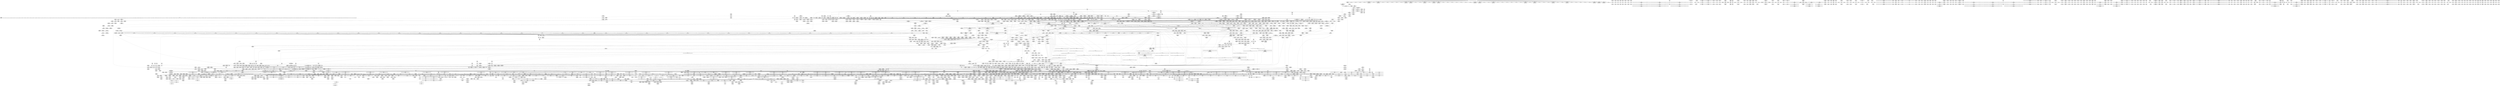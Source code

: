 digraph {
	CE0x47501b0 [shape=record,shape=Mrecord,label="{CE0x47501b0|_ret_i32_%call,_!dbg_!38907|include/linux/srcu.h,223}"]
	CE0x616b7b0 [shape=record,shape=Mrecord,label="{CE0x616b7b0|i32_9|*Constant*}"]
	CE0x47feee0 [shape=record,shape=Mrecord,label="{CE0x47feee0|tomoyo_sb_umount:dentry|security/tomoyo/tomoyo.c,427|*SummSource*}"]
	CE0x5222390 [shape=record,shape=Mrecord,label="{CE0x5222390|tomoyo_const_part_length:sw.bb|*SummSource*}"]
	CE0x5492bf0 [shape=record,shape=Mrecord,label="{CE0x5492bf0|tomoyo_get_mode:tmp26|security/tomoyo/util.c,987}"]
	CE0x7a76760 [shape=record,shape=Mrecord,label="{CE0x7a76760|tomoyo_path_perm:tobool24|security/tomoyo/file.c,826}"]
	CE0x65f14d0 [shape=record,shape=Mrecord,label="{CE0x65f14d0|tomoyo_const_part_length:tmp47|security/tomoyo/util.c,646|*SummSource*}"]
	CE0x61bc4e0 [shape=record,shape=Mrecord,label="{CE0x61bc4e0|i64*_getelementptr_inbounds_(_6_x_i64_,_6_x_i64_*___llvm_gcov_ctr25,_i64_0,_i64_0)|*Constant*}"]
	CE0x7c26a80 [shape=record,shape=Mrecord,label="{CE0x7c26a80|tomoyo_init_request_info:tobool|security/tomoyo/util.c,1004|*SummSink*}"]
	CE0x53b08a0 [shape=record,shape=Mrecord,label="{CE0x53b08a0|tomoyo_path_permission:idxprom|security/tomoyo/file.c,563|*SummSource*}"]
	CE0x525f990 [shape=record,shape=Mrecord,label="{CE0x525f990|128:_i8*,_1208:_%struct.file*,_:_CMRE_26,27_}"]
	CE0x659b550 [shape=record,shape=Mrecord,label="{CE0x659b550|tomoyo_path_perm:tmp44|security/tomoyo/file.c,826}"]
	CE0x659b2a0 [shape=record,shape=Mrecord,label="{CE0x659b2a0|tomoyo_path_perm:tmp43|security/tomoyo/file.c,826|*SummSource*}"]
	CE0x7b6ead0 [shape=record,shape=Mrecord,label="{CE0x7b6ead0|tomoyo_fill_path_info:tmp11|security/tomoyo/util.c,667}"]
	CE0x5487cf0 [shape=record,shape=Mrecord,label="{CE0x5487cf0|__llvm_gcov_indirect_counter_increment114:tmp6|*SummSource*}"]
	CE0x54180f0 [shape=record,shape=Mrecord,label="{CE0x54180f0|i64*_getelementptr_inbounds_(_4_x_i64_,_4_x_i64_*___llvm_gcov_ctr24,_i64_0,_i64_3)|*Constant*|*SummSink*}"]
	CE0x565e9e0 [shape=record,shape=Mrecord,label="{CE0x565e9e0|0:_i8,_array:_GCRE_tomoyo_index2category_constant_39_x_i8_c_00_00_00_00_00_00_00_00_00_00_00_00_00_00_00_00_00_00_00_00_00_00_00_01_01_01_01_01_01_01_01_01_01_01_01_01_01_01_02_,_align_16:_elem_13::|security/tomoyo/util.c,983}"]
	CE0x60ee960 [shape=record,shape=Mrecord,label="{CE0x60ee960|_call_void_mcount()_#3}"]
	CE0x7aefaa0 [shape=record,shape=Mrecord,label="{CE0x7aefaa0|tomoyo_path_perm:tmp39|security/tomoyo/file.c,821|*SummSink*}"]
	CE0x66498e0 [shape=record,shape=Mrecord,label="{CE0x66498e0|tomoyo_get_mode:tmp1}"]
	CE0x60ae0a0 [shape=record,shape=Mrecord,label="{CE0x60ae0a0|tomoyo_init_request_info:tmp13|*LoadInst*|security/tomoyo/util.c,1011|*SummSource*}"]
	CE0x540ca70 [shape=record,shape=Mrecord,label="{CE0x540ca70|_call_void_mcount()_#3}"]
	CE0x454b010 [shape=record,shape=Mrecord,label="{CE0x454b010|tomoyo_get_mode:tmp13|security/tomoyo/util.c,982|*SummSource*}"]
	CE0x636c510 [shape=record,shape=Mrecord,label="{CE0x636c510|tomoyo_path_permission:tmp7|*LoadInst*|security/tomoyo/file.c,565}"]
	CE0x538ce20 [shape=record,shape=Mrecord,label="{CE0x538ce20|tomoyo_domain:security|security/tomoyo/common.h,1205|*SummSink*}"]
	CE0x616b1a0 [shape=record,shape=Mrecord,label="{CE0x616b1a0|tomoyo_init_request_info:profile3|security/tomoyo/util.c,1008|*SummSink*}"]
	CE0x5221340 [shape=record,shape=Mrecord,label="{CE0x5221340|i8_0|*Constant*|*SummSource*}"]
	CE0x60ee730 [shape=record,shape=Mrecord,label="{CE0x60ee730|tomoyo_path_permission:tmp1|*SummSource*}"]
	CE0x553ebe0 [shape=record,shape=Mrecord,label="{CE0x553ebe0|tomoyo_get_mode:mode.0}"]
	CE0x7b75330 [shape=record,shape=Mrecord,label="{CE0x7b75330|tomoyo_domain:bb|*SummSource*}"]
	CE0x5451a30 [shape=record,shape=Mrecord,label="{CE0x5451a30|tomoyo_const_part_length:incdec.ptr10|security/tomoyo/util.c,640|*SummSink*}"]
	CE0x5310e60 [shape=record,shape=Mrecord,label="{CE0x5310e60|tomoyo_audit_path_log:param1|security/tomoyo/file.c,169|*SummSink*}"]
	CE0x565f110 [shape=record,shape=Mrecord,label="{CE0x565f110|GLOBAL:__llvm_gcov_ctr28130|Global_var:__llvm_gcov_ctr28130}"]
	CE0x6335a00 [shape=record,shape=Mrecord,label="{CE0x6335a00|0:_i8,_array:_GCRE_tomoyo_index2category_constant_39_x_i8_c_00_00_00_00_00_00_00_00_00_00_00_00_00_00_00_00_00_00_00_00_00_00_00_01_01_01_01_01_01_01_01_01_01_01_01_01_01_01_02_,_align_16:_elem_4::|security/tomoyo/util.c,983}"]
	CE0x625d680 [shape=record,shape=Mrecord,label="{CE0x625d680|_call_void_mcount()_#3|*SummSink*}"]
	CE0x7ba8ce0 [shape=record,shape=Mrecord,label="{CE0x7ba8ce0|tomoyo_get_mode:tmp7|security/tomoyo/util.c,979|*SummSource*}"]
	CE0x5413d70 [shape=record,shape=Mrecord,label="{CE0x5413d70|tomoyo_audit_path_log:bb|*SummSource*}"]
	CE0x6584b30 [shape=record,shape=Mrecord,label="{CE0x6584b30|tomoyo_const_part_length:tmp44|security/tomoyo/util.c,645|*SummSink*}"]
	CE0x548ee50 [shape=record,shape=Mrecord,label="{CE0x548ee50|0:_i8*,_:_SCMRE_8,12_|*MultipleSource*|security/tomoyo/file.c, 792|security/tomoyo/file.c, 794|security/tomoyo/file.c,802}"]
	CE0x646d460 [shape=record,shape=Mrecord,label="{CE0x646d460|tomoyo_add_slash:tmp8|security/tomoyo/file.c,132|*SummSource*}"]
	CE0x55139a0 [shape=record,shape=Mrecord,label="{CE0x55139a0|0:_i8,_array:_GCRE_tomoyo_index2category_constant_39_x_i8_c_00_00_00_00_00_00_00_00_00_00_00_00_00_00_00_00_00_00_00_00_00_00_00_01_01_01_01_01_01_01_01_01_01_01_01_01_01_01_02_,_align_16:_elem_35::|security/tomoyo/util.c,983}"]
	CE0x53feed0 [shape=record,shape=Mrecord,label="{CE0x53feed0|i64*_getelementptr_inbounds_(_31_x_i64_,_31_x_i64_*___llvm_gcov_ctr43150,_i64_0,_i64_21)|*Constant*|*SummSource*}"]
	CE0x624e0e0 [shape=record,shape=Mrecord,label="{CE0x624e0e0|srcu_read_unlock:tmp2}"]
	CE0x654f420 [shape=record,shape=Mrecord,label="{CE0x654f420|tomoyo_const_part_length:tmp41|security/tomoyo/util.c,644}"]
	CE0x488e610 [shape=record,shape=Mrecord,label="{CE0x488e610|i8_10|*Constant*|*SummSource*}"]
	CE0x5418800 [shape=record,shape=Mrecord,label="{CE0x5418800|rcu_lock_acquire:tmp7|*SummSource*}"]
	CE0x7c35800 [shape=record,shape=Mrecord,label="{CE0x7c35800|tomoyo_get_realpath:tmp2|*LoadInst*|security/tomoyo/file.c,151|*SummSink*}"]
	CE0x7d7a320 [shape=record,shape=Mrecord,label="{CE0x7d7a320|tomoyo_get_realpath:return|*SummSource*}"]
	CE0x644d370 [shape=record,shape=Mrecord,label="{CE0x644d370|tomoyo_const_part_length:tmp45|security/tomoyo/util.c,645|*SummSink*}"]
	CE0x652bb50 [shape=record,shape=Mrecord,label="{CE0x652bb50|tomoyo_path_perm:tmp23|security/tomoyo/file.c,814|*SummSource*}"]
	CE0x65ac180 [shape=record,shape=Mrecord,label="{CE0x65ac180|_ret_i32_%call,_!dbg_!38902|security/tomoyo/common.h,1097}"]
	CE0x5487b40 [shape=record,shape=Mrecord,label="{CE0x5487b40|__llvm_gcov_indirect_counter_increment114:tmp6|*SummSink*}"]
	CE0x61f0fe0 [shape=record,shape=Mrecord,label="{CE0x61f0fe0|tomoyo_path_perm:tmp20|security/tomoyo/file.c,805|*SummSink*}"]
	CE0x7ab68a0 [shape=record,shape=Mrecord,label="{CE0x7ab68a0|i64*_getelementptr_inbounds_(_31_x_i64_,_31_x_i64_*___llvm_gcov_ctr43150,_i64_0,_i64_28)|*Constant*|*SummSink*}"]
	CE0x668b020 [shape=record,shape=Mrecord,label="{CE0x668b020|GLOBAL:__llvm_gcov_global_state_pred45|Global_var:__llvm_gcov_global_state_pred45|*SummSource*}"]
	CE0x7afde50 [shape=record,shape=Mrecord,label="{CE0x7afde50|tomoyo_path_permission:operation|Function::tomoyo_path_permission&Arg::operation::|*SummSink*}"]
	CE0x5222cd0 [shape=record,shape=Mrecord,label="{CE0x5222cd0|tomoyo_const_part_length:tmp30|security/tomoyo/util.c,641|*SummSink*}"]
	CE0x7ae9fb0 [shape=record,shape=Mrecord,label="{CE0x7ae9fb0|tomoyo_fill_path_info:conv4|security/tomoyo/util.c,667}"]
	CE0x64b4080 [shape=record,shape=Mrecord,label="{CE0x64b4080|tomoyo_const_part_length:conv24|security/tomoyo/util.c,644|*SummSource*}"]
	CE0x540c8b0 [shape=record,shape=Mrecord,label="{CE0x540c8b0|rcu_lock_release:tmp3|*SummSource*}"]
	CE0x4850250 [shape=record,shape=Mrecord,label="{CE0x4850250|i64_16|*Constant*}"]
	CE0x7bbfef0 [shape=record,shape=Mrecord,label="{CE0x7bbfef0|tomoyo_path_perm:bb}"]
	CE0x7d63d40 [shape=record,shape=Mrecord,label="{CE0x7d63d40|i64*_getelementptr_inbounds_(_10_x_i64_,_10_x_i64_*___llvm_gcov_ctr34,_i64_0,_i64_8)|*Constant*}"]
	CE0x551b900 [shape=record,shape=Mrecord,label="{CE0x551b900|GLOBAL:__llvm_gcov_ctr11|Global_var:__llvm_gcov_ctr11|*SummSink*}"]
	CE0x60e7640 [shape=record,shape=Mrecord,label="{CE0x60e7640|_call_void___llvm_gcov_indirect_counter_increment(i32*___llvm_gcov_global_state_pred,_i64**_getelementptr_inbounds_(_3_x_i64*_,_3_x_i64*_*___llvm_gcda_edge_table,_i64_0,_i64_1)),_!dbg_!38937|security/tomoyo/file.c,810|*SummSource*}"]
	CE0x7b5d9d0 [shape=record,shape=Mrecord,label="{CE0x7b5d9d0|__llvm_gcov_indirect_counter_increment:exit|*SummSink*}"]
	CE0x4807bb0 [shape=record,shape=Mrecord,label="{CE0x4807bb0|tomoyo_fill_path_info:tobool|security/tomoyo/util.c,667}"]
	CE0x64168e0 [shape=record,shape=Mrecord,label="{CE0x64168e0|tomoyo_path_perm:call10|security/tomoyo/file.c,813}"]
	CE0x6231ea0 [shape=record,shape=Mrecord,label="{CE0x6231ea0|__llvm_gcov_indirect_counter_increment114:tmp2}"]
	CE0x565f5f0 [shape=record,shape=Mrecord,label="{CE0x565f5f0|tomoyo_get_mode:if.then13|*SummSink*}"]
	CE0x5250be0 [shape=record,shape=Mrecord,label="{CE0x5250be0|GLOBAL:__llvm_gcov_ctr25|Global_var:__llvm_gcov_ctr25|*SummSource*}"]
	CE0x4530c80 [shape=record,shape=Mrecord,label="{CE0x4530c80|tomoyo_get_mode:arrayidx|security/tomoyo/util.c,981}"]
	CE0x62dffa0 [shape=record,shape=Mrecord,label="{CE0x62dffa0|tomoyo_get_mode:config7|security/tomoyo/util.c,983}"]
	CE0x47dff60 [shape=record,shape=Mrecord,label="{CE0x47dff60|GLOBAL:__llvm_gcov_indirect_counter_increment114|*Constant*|*SummSource*}"]
	CE0x61dbb70 [shape=record,shape=Mrecord,label="{CE0x61dbb70|128:_i8*,_1208:_%struct.file*,_:_CMRE_4,5_}"]
	CE0x7c0cd40 [shape=record,shape=Mrecord,label="{CE0x7c0cd40|i64_ptrtoint_(i8*_blockaddress(_rcu_lock_acquire,_%__here)_to_i64)|*Constant*}"]
	CE0x7b2f100 [shape=record,shape=Mrecord,label="{CE0x7b2f100|0:_%struct.tomoyo_obj_info*,_16:_%struct.tomoyo_domain_info*,_24:_%struct.tomoyo_path_info*,_40:_i8,_72:_i8,_75:_i8,_76:_i8,_77:_i8,_:_SCMRE_74,75_|*MultipleSource*|security/tomoyo/file.c, 787|security/tomoyo/file.c,787|security/tomoyo/file.c,800|Function::tomoyo_init_request_info&Arg::r::}"]
	CE0x6533060 [shape=record,shape=Mrecord,label="{CE0x6533060|tomoyo_path_perm:tmp26|security/tomoyo/file.c,814}"]
	CE0x53e3830 [shape=record,shape=Mrecord,label="{CE0x53e3830|i64*_getelementptr_inbounds_(_12_x_i64_,_12_x_i64_*___llvm_gcov_ctr31133,_i64_0,_i64_0)|*Constant*}"]
	CE0x5376790 [shape=record,shape=Mrecord,label="{CE0x5376790|srcu_read_unlock:sp|Function::srcu_read_unlock&Arg::sp::|*SummSource*}"]
	CE0x51f85f0 [shape=record,shape=Mrecord,label="{CE0x51f85f0|__llvm_gcov_indirect_counter_increment:bb|*SummSource*}"]
	CE0x5418870 [shape=record,shape=Mrecord,label="{CE0x5418870|rcu_lock_acquire:tmp7|*SummSink*}"]
	CE0x54164b0 [shape=record,shape=Mrecord,label="{CE0x54164b0|COLLAPSED:_GCRE_current_task_external_global_%struct.task_struct*:_elem_0::|security/tomoyo/common.h,1205}"]
	CE0x473e4b0 [shape=record,shape=Mrecord,label="{CE0x473e4b0|tomoyo_domain:tobool|security/tomoyo/common.h,1205|*SummSource*}"]
	CE0x4538fd0 [shape=record,shape=Mrecord,label="{CE0x4538fd0|tomoyo_path_perm:path1|security/tomoyo/file.c,788|*SummSink*}"]
	CE0x7db42f0 [shape=record,shape=Mrecord,label="{CE0x7db42f0|srcu_read_lock:entry|*SummSink*}"]
	CE0x48607f0 [shape=record,shape=Mrecord,label="{CE0x48607f0|__llvm_gcov_indirect_counter_increment114:tmp|*SummSink*}"]
	CE0x646b910 [shape=record,shape=Mrecord,label="{CE0x646b910|tomoyo_fill_path_info:tmp|*SummSink*}"]
	CE0x4776090 [shape=record,shape=Mrecord,label="{CE0x4776090|tomoyo_path_perm:buf|security/tomoyo/file.c, 792|*SummSource*}"]
	CE0x52e2590 [shape=record,shape=Mrecord,label="{CE0x52e2590|tomoyo_const_part_length:tobool|security/tomoyo/util.c,624|*SummSource*}"]
	CE0x7bb7e60 [shape=record,shape=Mrecord,label="{CE0x7bb7e60|tomoyo_init_request_info:if.end|*SummSink*}"]
	CE0x4571710 [shape=record,shape=Mrecord,label="{CE0x4571710|GLOBAL:full_name_hash|*Constant*}"]
	CE0x53b2da0 [shape=record,shape=Mrecord,label="{CE0x53b2da0|tomoyo_path_permission:tmp19|security/tomoyo/file.c,573|*SummSink*}"]
	CE0x61225c0 [shape=record,shape=Mrecord,label="{CE0x61225c0|tomoyo_const_part_length:incdec.ptr7|security/tomoyo/util.c,631}"]
	CE0x7d5a600 [shape=record,shape=Mrecord,label="{CE0x7d5a600|tomoyo_path_permission:tmp6|*LoadInst*|security/tomoyo/file.c,564|*SummSink*}"]
	CE0x653ca30 [shape=record,shape=Mrecord,label="{CE0x653ca30|GLOBAL:lock_acquire|*Constant*|*SummSource*}"]
	CE0x7aeba00 [shape=record,shape=Mrecord,label="{CE0x7aeba00|i32_50|*Constant*|*SummSource*}"]
	CE0x4722f60 [shape=record,shape=Mrecord,label="{CE0x4722f60|tomoyo_const_part_length:tmp8|security/tomoyo/util.c,626|*SummSink*}"]
	CE0x46daa70 [shape=record,shape=Mrecord,label="{CE0x46daa70|srcu_read_lock:tmp|*SummSource*}"]
	CE0x5451950 [shape=record,shape=Mrecord,label="{CE0x5451950|i64**_getelementptr_inbounds_(_3_x_i64*_,_3_x_i64*_*___llvm_gcda_edge_table44,_i64_0,_i64_2)|*Constant*|*SummSink*}"]
	CE0x70a64b0 [shape=record,shape=Mrecord,label="{CE0x70a64b0|tomoyo_const_part_length:tmp31|security/tomoyo/util.c,641|*SummSource*}"]
	CE0x45ee510 [shape=record,shape=Mrecord,label="{CE0x45ee510|tomoyo_get_mode:tmp16|security/tomoyo/util.c,983}"]
	CE0x4659d30 [shape=record,shape=Mrecord,label="{CE0x4659d30|tomoyo_get_mode:arrayidx4|security/tomoyo/util.c,983}"]
	CE0x5376920 [shape=record,shape=Mrecord,label="{CE0x5376920|srcu_read_unlock:idx|Function::srcu_read_unlock&Arg::idx::}"]
	CE0x6153cd0 [shape=record,shape=Mrecord,label="{CE0x6153cd0|tomoyo_fill_path_info:land.rhs}"]
	CE0x628ec00 [shape=record,shape=Mrecord,label="{CE0x628ec00|tomoyo_init_request_info:tmp9|security/tomoyo/util.c,1006}"]
	CE0x623e160 [shape=record,shape=Mrecord,label="{CE0x623e160|tomoyo_path_permission:call|security/tomoyo/file.c,564|*SummSink*}"]
	CE0x63f0170 [shape=record,shape=Mrecord,label="{CE0x63f0170|tomoyo_const_part_length:entry|*SummSink*}"]
	CE0x53254a0 [shape=record,shape=Mrecord,label="{CE0x53254a0|GLOBAL:tomoyo_p2mac|Global_var:tomoyo_p2mac|*SummSink*}"]
	CE0x471a140 [shape=record,shape=Mrecord,label="{CE0x471a140|i32_0|*Constant*|*SummSink*}"]
	CE0x66107e0 [shape=record,shape=Mrecord,label="{CE0x66107e0|tomoyo_fill_path_info:ptr|Function::tomoyo_fill_path_info&Arg::ptr::|*SummSink*}"]
	CE0x44795c0 [shape=record,shape=Mrecord,label="{CE0x44795c0|tomoyo_fill_path_info:tmp8|security/tomoyo/util.c,667}"]
	CE0x5310980 [shape=record,shape=Mrecord,label="{CE0x5310980|_call_void_mcount()_#3}"]
	CE0x54a6b20 [shape=record,shape=Mrecord,label="{CE0x54a6b20|i64*_getelementptr_inbounds_(_2_x_i64_,_2_x_i64_*___llvm_gcov_ctr22,_i64_0,_i64_0)|*Constant*}"]
	CE0x66950c0 [shape=record,shape=Mrecord,label="{CE0x66950c0|GLOBAL:__srcu_read_lock|*Constant*|*SummSink*}"]
	CE0x6114880 [shape=record,shape=Mrecord,label="{CE0x6114880|GLOBAL:__srcu_read_unlock|*Constant*}"]
	CE0x667d0a0 [shape=record,shape=Mrecord,label="{CE0x667d0a0|tomoyo_get_mode:tmp14|security/tomoyo/util.c,983|*SummSource*}"]
	CE0x5414e80 [shape=record,shape=Mrecord,label="{CE0x5414e80|tomoyo_get_mode:if.end14}"]
	CE0x51ea220 [shape=record,shape=Mrecord,label="{CE0x51ea220|GLOBAL:tomoyo_const_part_length|*Constant*}"]
	CE0x64af820 [shape=record,shape=Mrecord,label="{CE0x64af820|tomoyo_path_perm:name12|security/tomoyo/file.c,814}"]
	CE0x70bb340 [shape=record,shape=Mrecord,label="{CE0x70bb340|tomoyo_get_mode:tmp3|security/tomoyo/util.c,978|*SummSource*}"]
	CE0x52efa40 [shape=record,shape=Mrecord,label="{CE0x52efa40|tomoyo_const_part_length:bb}"]
	CE0x60de010 [shape=record,shape=Mrecord,label="{CE0x60de010|i32_6|*Constant*|*SummSource*}"]
	CE0x7d85250 [shape=record,shape=Mrecord,label="{CE0x7d85250|tomoyo_path_permission:idxprom|security/tomoyo/file.c,563}"]
	CE0x51dfcd0 [shape=record,shape=Mrecord,label="{CE0x51dfcd0|tomoyo_audit_path_log:path|security/tomoyo/file.c,168|*SummSink*}"]
	CE0x53a1c80 [shape=record,shape=Mrecord,label="{CE0x53a1c80|i64*_getelementptr_inbounds_(_5_x_i64_,_5_x_i64_*___llvm_gcov_ctr32134,_i64_0,_i64_3)|*Constant*}"]
	CE0x565f4d0 [shape=record,shape=Mrecord,label="{CE0x565f4d0|tomoyo_get_mode:if.then13|*SummSource*}"]
	CE0x45648a0 [shape=record,shape=Mrecord,label="{CE0x45648a0|0:_i8,_array:_GCRE_tomoyo_index2category_constant_39_x_i8_c_00_00_00_00_00_00_00_00_00_00_00_00_00_00_00_00_00_00_00_00_00_00_00_01_01_01_01_01_01_01_01_01_01_01_01_01_01_01_02_,_align_16:_elem_30::|security/tomoyo/util.c,983}"]
	CE0x52f3460 [shape=record,shape=Mrecord,label="{CE0x52f3460|COLLAPSED:_GCMRE___llvm_gcov_ctr32134_internal_global_5_x_i64_zeroinitializer:_elem_0:default:}"]
	CE0x636bfd0 [shape=record,shape=Mrecord,label="{CE0x636bfd0|GLOBAL:tomoyo_policy_loaded|Global_var:tomoyo_policy_loaded|*SummSource*}"]
	CE0x7d63770 [shape=record,shape=Mrecord,label="{CE0x7d63770|tomoyo_path_permission:tmp20|security/tomoyo/file.c,573|*SummSink*}"]
	CE0x64cd7d0 [shape=record,shape=Mrecord,label="{CE0x64cd7d0|__llvm_gcov_indirect_counter_increment:tmp3|*SummSource*}"]
	CE0x6448990 [shape=record,shape=Mrecord,label="{CE0x6448990|tomoyo_path_perm:r|security/tomoyo/file.c, 787}"]
	CE0x6384a30 [shape=record,shape=Mrecord,label="{CE0x6384a30|tomoyo_domain:tmp8|security/tomoyo/common.h,1205}"]
	CE0x70a6f30 [shape=record,shape=Mrecord,label="{CE0x70a6f30|srcu_read_unlock:tmp}"]
	CE0x646cfb0 [shape=record,shape=Mrecord,label="{CE0x646cfb0|tomoyo_read_unlock:tmp2}"]
	CE0x7a91890 [shape=record,shape=Mrecord,label="{CE0x7a91890|tomoyo_get_mode:tmp19|security/tomoyo/util.c,985|*SummSource*}"]
	CE0x6449f60 [shape=record,shape=Mrecord,label="{CE0x6449f60|i32_-1|*Constant*|*SummSource*}"]
	CE0x47db850 [shape=record,shape=Mrecord,label="{CE0x47db850|i32_1|*Constant*|*SummSource*}"]
	CE0x7aea950 [shape=record,shape=Mrecord,label="{CE0x7aea950|tomoyo_fill_path_info:cmp|security/tomoyo/util.c,667|*SummSink*}"]
	CE0x65ab9d0 [shape=record,shape=Mrecord,label="{CE0x65ab9d0|tomoyo_path_perm:call3|security/tomoyo/file.c,803}"]
	CE0x64a3970 [shape=record,shape=Mrecord,label="{CE0x64a3970|i64_22|*Constant*|*SummSink*}"]
	CE0x7c0e0d0 [shape=record,shape=Mrecord,label="{CE0x7c0e0d0|i64_0|*Constant*}"]
	CE0x5337b60 [shape=record,shape=Mrecord,label="{CE0x5337b60|tomoyo_const_part_length:tmp19|security/tomoyo/util.c,628|*SummSink*}"]
	CE0x4844940 [shape=record,shape=Mrecord,label="{CE0x4844940|tomoyo_sb_umount:call|security/tomoyo/tomoyo.c,428}"]
	CE0x7bbf820 [shape=record,shape=Mrecord,label="{CE0x7bbf820|tomoyo_get_realpath:buf|Function::tomoyo_get_realpath&Arg::buf::|*SummSink*}"]
	CE0x6459ee0 [shape=record,shape=Mrecord,label="{CE0x6459ee0|tomoyo_fill_path_info:const_len6|security/tomoyo/util.c,668}"]
	CE0x7aeb700 [shape=record,shape=Mrecord,label="{CE0x7aeb700|i32_48|*Constant*}"]
	CE0x645e240 [shape=record,shape=Mrecord,label="{CE0x645e240|tomoyo_const_part_length:tmp35|security/tomoyo/util.c,643|*SummSource*}"]
	CE0x6525880 [shape=record,shape=Mrecord,label="{CE0x6525880|tomoyo_fill_path_info:bb|*SummSink*}"]
	CE0x6584e30 [shape=record,shape=Mrecord,label="{CE0x6584e30|tomoyo_const_part_length:tmp45|security/tomoyo/util.c,645|*SummSource*}"]
	CE0x51e9b50 [shape=record,shape=Mrecord,label="{CE0x51e9b50|tomoyo_fill_path_info:const_len6|security/tomoyo/util.c,668}"]
	CE0x54c6b00 [shape=record,shape=Mrecord,label="{CE0x54c6b00|tomoyo_add_slash:tmp1}"]
	CE0x7afbc10 [shape=record,shape=Mrecord,label="{CE0x7afbc10|tomoyo_path_perm:retval.0|*SummSource*}"]
	CE0x7bb19e0 [shape=record,shape=Mrecord,label="{CE0x7bb19e0|tomoyo_get_realpath:tmp9|security/tomoyo/file.c,155|*SummSink*}"]
	CE0x62dfe30 [shape=record,shape=Mrecord,label="{CE0x62dfe30|tomoyo_get_mode:idxprom6|security/tomoyo/util.c,983|*SummSource*}"]
	CE0x6063930 [shape=record,shape=Mrecord,label="{CE0x6063930|tomoyo_path_permission:bb}"]
	CE0x6416fa0 [shape=record,shape=Mrecord,label="{CE0x6416fa0|i64**_getelementptr_inbounds_(_3_x_i64*_,_3_x_i64*_*___llvm_gcda_edge_table,_i64_0,_i64_2)|*Constant*|*SummSource*}"]
	CE0x61cc190 [shape=record,shape=Mrecord,label="{CE0x61cc190|tomoyo_path_permission:cmp|security/tomoyo/file.c,565}"]
	CE0x4538dd0 [shape=record,shape=Mrecord,label="{CE0x4538dd0|i32_2|*Constant*}"]
	CE0x66066c0 [shape=record,shape=Mrecord,label="{CE0x66066c0|tomoyo_get_realpath:tmp6|security/tomoyo/file.c,151|*SummSink*}"]
	CE0x645a030 [shape=record,shape=Mrecord,label="{CE0x645a030|tomoyo_fill_path_info:const_len6|security/tomoyo/util.c,668|*SummSource*}"]
	CE0x4807960 [shape=record,shape=Mrecord,label="{CE0x4807960|tomoyo_fill_path_info:conv3|security/tomoyo/util.c,666}"]
	CE0x6125240 [shape=record,shape=Mrecord,label="{CE0x6125240|__llvm_gcov_indirect_counter_increment114:exit|*SummSource*}"]
	CE0x610f680 [shape=record,shape=Mrecord,label="{CE0x610f680|tomoyo_path_perm:tmp|*SummSink*}"]
	CE0x65784e0 [shape=record,shape=Mrecord,label="{CE0x65784e0|tomoyo_const_part_length:tmp40|security/tomoyo/util.c,644|*SummSource*}"]
	CE0x7d04b10 [shape=record,shape=Mrecord,label="{CE0x7d04b10|tomoyo_init_request_info:tmp1|*SummSink*}"]
	CE0x7bb80a0 [shape=record,shape=Mrecord,label="{CE0x7bb80a0|tomoyo_init_request_info:tmp2|security/tomoyo/util.c,1003|*SummSource*}"]
	CE0x63e6530 [shape=record,shape=Mrecord,label="{CE0x63e6530|tomoyo_add_slash:buf|Function::tomoyo_add_slash&Arg::buf::}"]
	CE0x66109f0 [shape=record,shape=Mrecord,label="{CE0x66109f0|_ret_void,_!dbg_!38929|security/tomoyo/util.c,670}"]
	CE0x70ba080 [shape=record,shape=Mrecord,label="{CE0x70ba080|i64*_getelementptr_inbounds_(_12_x_i64_,_12_x_i64_*___llvm_gcov_ctr31133,_i64_0,_i64_6)|*Constant*|*SummSink*}"]
	CE0x6344720 [shape=record,shape=Mrecord,label="{CE0x6344720|tomoyo_const_part_length:entry}"]
	CE0x7a74290 [shape=record,shape=Mrecord,label="{CE0x7a74290|tomoyo_get_realpath:retval.0|*SummSink*}"]
	CE0x5283bd0 [shape=record,shape=Mrecord,label="{CE0x5283bd0|tomoyo_const_part_length:tmp17|security/tomoyo/util.c,627}"]
	CE0x48076b0 [shape=record,shape=Mrecord,label="{CE0x48076b0|i32_4|*Constant*}"]
	CE0x547af00 [shape=record,shape=Mrecord,label="{CE0x547af00|_ret_i1_%retval.0,_!dbg_!38916|security/tomoyo/file.c,156|*SummSource*}"]
	CE0x6144080 [shape=record,shape=Mrecord,label="{CE0x6144080|i64**_getelementptr_inbounds_(_3_x_i64*_,_3_x_i64*_*___llvm_gcda_edge_table44,_i64_0,_i64_1)|*Constant*|*SummSource*}"]
	CE0x62c8650 [shape=record,shape=Mrecord,label="{CE0x62c8650|i64*_getelementptr_inbounds_(_25_x_i64_,_25_x_i64_*___llvm_gcov_ctr11,_i64_0,_i64_19)|*Constant*|*SummSource*}"]
	CE0x64279f0 [shape=record,shape=Mrecord,label="{CE0x64279f0|tomoyo_path_permission:tmp17|security/tomoyo/file.c,571|*SummSink*}"]
	CE0x7baf450 [shape=record,shape=Mrecord,label="{CE0x7baf450|GLOBAL:tomoyo_audit_path_log|*Constant*|*SummSink*}"]
	CE0x6173d10 [shape=record,shape=Mrecord,label="{CE0x6173d10|tomoyo_domain:tmp3}"]
	CE0x7d51b70 [shape=record,shape=Mrecord,label="{CE0x7d51b70|tomoyo_get_mode:if.end14|*SummSource*}"]
	CE0x62e05a0 [shape=record,shape=Mrecord,label="{CE0x62e05a0|tomoyo_get_mode:config7|security/tomoyo/util.c,983|*SummSink*}"]
	CE0x7c2f470 [shape=record,shape=Mrecord,label="{CE0x7c2f470|srcu_read_lock:tmp3|*SummSink*}"]
	CE0x5450de0 [shape=record,shape=Mrecord,label="{CE0x5450de0|tomoyo_const_part_length:tmp1}"]
	CE0x62f3380 [shape=record,shape=Mrecord,label="{CE0x62f3380|tomoyo_fill_path_info:ptr|Function::tomoyo_fill_path_info&Arg::ptr::}"]
	CE0x4701d90 [shape=record,shape=Mrecord,label="{CE0x4701d90|tomoyo_path_permission:mode|security/tomoyo/file.c,564|*SummSink*}"]
	CE0x6367df0 [shape=record,shape=Mrecord,label="{CE0x6367df0|tomoyo_get_mode:conv|security/tomoyo/util.c,982}"]
	CE0x654e4b0 [shape=record,shape=Mrecord,label="{CE0x654e4b0|tomoyo_const_part_length:cmp25|security/tomoyo/util.c,644}"]
	CE0x53c7bb0 [shape=record,shape=Mrecord,label="{CE0x53c7bb0|i32_3|*Constant*}"]
	CE0x62846f0 [shape=record,shape=Mrecord,label="{CE0x62846f0|tomoyo_path_perm:tmp33|security/tomoyo/file.c,821|*SummSink*}"]
	CE0x636c140 [shape=record,shape=Mrecord,label="{CE0x636c140|0:_i8,_:_GCRE_tomoyo_policy_loaded_global_i8_0,_align_1:_elem_0:default:}"]
	CE0x4549eb0 [shape=record,shape=Mrecord,label="{CE0x4549eb0|tomoyo_domain:tmp4|security/tomoyo/common.h,1205|*SummSource*}"]
	CE0x7b33380 [shape=record,shape=Mrecord,label="{CE0x7b33380|rcu_lock_release:indirectgoto|*SummSource*}"]
	CE0x458d0f0 [shape=record,shape=Mrecord,label="{CE0x458d0f0|tomoyo_domain:if.end|*SummSink*}"]
	CE0x462ff60 [shape=record,shape=Mrecord,label="{CE0x462ff60|tomoyo_const_part_length:conv11|security/tomoyo/util.c,641|*SummSink*}"]
	CE0x5222480 [shape=record,shape=Mrecord,label="{CE0x5222480|tomoyo_const_part_length:sw.bb|*SummSink*}"]
	CE0x627ed70 [shape=record,shape=Mrecord,label="{CE0x627ed70|i64_17|*Constant*}"]
	CE0x6604820 [shape=record,shape=Mrecord,label="{CE0x6604820|tomoyo_const_part_length:tmp2|security/tomoyo/util.c,624}"]
	CE0x7b74ed0 [shape=record,shape=Mrecord,label="{CE0x7b74ed0|tomoyo_fill_path_info:is_dir|security/tomoyo/util.c,667}"]
	CE0x7c2fc80 [shape=record,shape=Mrecord,label="{CE0x7c2fc80|tomoyo_init_request_info:tmp6|security/tomoyo/util.c,1004}"]
	CE0x61b4660 [shape=record,shape=Mrecord,label="{CE0x61b4660|i64*_getelementptr_inbounds_(_2_x_i64_,_2_x_i64_*___llvm_gcov_ctr31,_i64_0,_i64_1)|*Constant*|*SummSink*}"]
	CE0x4708810 [shape=record,shape=Mrecord,label="{CE0x4708810|tomoyo_get_mode:arrayidx4|security/tomoyo/util.c,983}"]
	CE0x668dbd0 [shape=record,shape=Mrecord,label="{CE0x668dbd0|tomoyo_path_perm:symlink_target15|security/tomoyo/file.c,817|*SummSink*}"]
	CE0x64f42f0 [shape=record,shape=Mrecord,label="{CE0x64f42f0|GLOBAL:get_current|*Constant*}"]
	CE0x7dc2260 [shape=record,shape=Mrecord,label="{CE0x7dc2260|srcu_read_lock:sp|Function::srcu_read_lock&Arg::sp::|*SummSource*}"]
	CE0x4672890 [shape=record,shape=Mrecord,label="{CE0x4672890|tomoyo_sb_umount:tmp1|*SummSink*}"]
	CE0x45c0380 [shape=record,shape=Mrecord,label="{CE0x45c0380|0:_i8,_array:_GCRE_tomoyo_index2category_constant_39_x_i8_c_00_00_00_00_00_00_00_00_00_00_00_00_00_00_00_00_00_00_00_00_00_00_00_01_01_01_01_01_01_01_01_01_01_01_01_01_01_01_02_,_align_16:_elem_27::|security/tomoyo/util.c,983}"]
	CE0x7b74e60 [shape=record,shape=Mrecord,label="{CE0x7b74e60|i32_3|*Constant*}"]
	CE0x4531660 [shape=record,shape=Mrecord,label="{CE0x4531660|tomoyo_get_mode:tmp14|security/tomoyo/util.c,983}"]
	CE0x52a16d0 [shape=record,shape=Mrecord,label="{CE0x52a16d0|tomoyo_fill_path_info:tmp12|security/tomoyo/util.c,667}"]
	CE0x7aef7c0 [shape=record,shape=Mrecord,label="{CE0x7aef7c0|tomoyo_path_perm:tmp39|security/tomoyo/file.c,821}"]
	CE0x65b1f20 [shape=record,shape=Mrecord,label="{CE0x65b1f20|tomoyo_path_perm:tmp50|security/tomoyo/file.c,829|*SummSource*}"]
	CE0x7c46d40 [shape=record,shape=Mrecord,label="{CE0x7c46d40|tomoyo_path_perm:out|*SummSource*}"]
	CE0x5347b60 [shape=record,shape=Mrecord,label="{CE0x5347b60|tomoyo_audit_path_log:tmp1|*SummSource*}"]
	CE0x63683f0 [shape=record,shape=Mrecord,label="{CE0x63683f0|tomoyo_const_part_length:add|security/tomoyo/util.c,634|*SummSink*}"]
	CE0x65baf30 [shape=record,shape=Mrecord,label="{CE0x65baf30|tomoyo_get_mode:tmp27|security/tomoyo/util.c,988}"]
	CE0x5325140 [shape=record,shape=Mrecord,label="{CE0x5325140|tomoyo_path_perm:idxprom|security/tomoyo/file.c,797}"]
	CE0x65fcbc0 [shape=record,shape=Mrecord,label="{CE0x65fcbc0|i32_39|*Constant*|*SummSink*}"]
	CE0x545c4b0 [shape=record,shape=Mrecord,label="{CE0x545c4b0|tomoyo_init_request_info:call4|security/tomoyo/util.c,1010}"]
	CE0x7aef1e0 [shape=record,shape=Mrecord,label="{CE0x7aef1e0|i64*_getelementptr_inbounds_(_25_x_i64_,_25_x_i64_*___llvm_gcov_ctr11,_i64_0,_i64_19)|*Constant*}"]
	CE0x48609a0 [shape=record,shape=Mrecord,label="{CE0x48609a0|__llvm_gcov_indirect_counter_increment114:tmp|*SummSource*}"]
	CE0x5567c40 [shape=record,shape=Mrecord,label="{CE0x5567c40|i64*_getelementptr_inbounds_(_5_x_i64_,_5_x_i64_*___llvm_gcov_ctr28130,_i64_0,_i64_3)|*Constant*}"]
	CE0x538cf80 [shape=record,shape=Mrecord,label="{CE0x538cf80|128:_i8*,_1208:_%struct.file*,_:_CMRE_0,1_}"]
	CE0x660ff10 [shape=record,shape=Mrecord,label="{CE0x660ff10|tomoyo_fill_path_info:entry|*SummSink*}"]
	CE0x6533610 [shape=record,shape=Mrecord,label="{CE0x6533610|tomoyo_path_perm:tmp27|security/tomoyo/file.c,814|*SummSource*}"]
	CE0x647c590 [shape=record,shape=Mrecord,label="{CE0x647c590|tomoyo_const_part_length:sw.bb9}"]
	CE0x4807fc0 [shape=record,shape=Mrecord,label="{CE0x4807fc0|tomoyo_const_part_length:incdec.ptr19|security/tomoyo/util.c,643|*SummSource*}"]
	CE0x61b4e90 [shape=record,shape=Mrecord,label="{CE0x61b4e90|tomoyo_add_slash:tmp5|security/tomoyo/file.c,131|*SummSink*}"]
	CE0x7ce4c70 [shape=record,shape=Mrecord,label="{CE0x7ce4c70|tomoyo_path_perm:if.end6|*SummSource*}"]
	CE0x564f820 [shape=record,shape=Mrecord,label="{CE0x564f820|0:_i8,_array:_GCRE_tomoyo_index2category_constant_39_x_i8_c_00_00_00_00_00_00_00_00_00_00_00_00_00_00_00_00_00_00_00_00_00_00_00_01_01_01_01_01_01_01_01_01_01_01_01_01_01_01_02_,_align_16:_elem_8::|security/tomoyo/util.c,983}"]
	CE0x62dc360 [shape=record,shape=Mrecord,label="{CE0x62dc360|_ret_void,_!dbg_!38929|security/tomoyo/util.c,670}"]
	CE0x64c1cc0 [shape=record,shape=Mrecord,label="{CE0x64c1cc0|0:_%struct.tomoyo_obj_info*,_16:_%struct.tomoyo_domain_info*,_24:_%struct.tomoyo_path_info*,_40:_i8,_72:_i8,_75:_i8,_76:_i8,_77:_i8,_:_SCMRE_62,63_}"]
	CE0x52f2940 [shape=record,shape=Mrecord,label="{CE0x52f2940|i64_6|*Constant*}"]
	CE0x61dbcb0 [shape=record,shape=Mrecord,label="{CE0x61dbcb0|128:_i8*,_1208:_%struct.file*,_:_CMRE_5,6_}"]
	CE0x7b98430 [shape=record,shape=Mrecord,label="{CE0x7b98430|tomoyo_domain:tmp15|security/tomoyo/common.h,1205|*SummSink*}"]
	CE0x70ba010 [shape=record,shape=Mrecord,label="{CE0x70ba010|i64*_getelementptr_inbounds_(_12_x_i64_,_12_x_i64_*___llvm_gcov_ctr31133,_i64_0,_i64_6)|*Constant*|*SummSource*}"]
	CE0x54288e0 [shape=record,shape=Mrecord,label="{CE0x54288e0|tomoyo_init_request_info:tmp10|security/tomoyo/util.c,1006|*SummSource*}"]
	CE0x649e700 [shape=record,shape=Mrecord,label="{CE0x649e700|_call_void_mcount()_#3|*SummSource*}"]
	CE0x52214a0 [shape=record,shape=Mrecord,label="{CE0x52214a0|i8_0|*Constant*|*SummSink*}"]
	CE0x54c6700 [shape=record,shape=Mrecord,label="{CE0x54c6700|tomoyo_fill_path_info:tobool|security/tomoyo/util.c,667}"]
	CE0x554a860 [shape=record,shape=Mrecord,label="{CE0x554a860|tomoyo_fill_path_info:tmp2|*LoadInst*|security/tomoyo/util.c,663|*SummSink*}"]
	CE0x54873f0 [shape=record,shape=Mrecord,label="{CE0x54873f0|__llvm_gcov_indirect_counter_increment114:tmp5|*SummSource*}"]
	CE0x6125be0 [shape=record,shape=Mrecord,label="{CE0x6125be0|__llvm_gcov_indirect_counter_increment114:bb4|*SummSource*}"]
	CE0x7d6ca20 [shape=record,shape=Mrecord,label="{CE0x7d6ca20|i64*_getelementptr_inbounds_(_12_x_i64_,_12_x_i64_*___llvm_gcov_ctr31133,_i64_0,_i64_10)|*Constant*|*SummSource*}"]
	CE0x61553b0 [shape=record,shape=Mrecord,label="{CE0x61553b0|tomoyo_get_mode:entry|*SummSource*}"]
	CE0x7dc2030 [shape=record,shape=Mrecord,label="{CE0x7dc2030|GLOBAL:tomoyo_ss|Global_var:tomoyo_ss|*SummSink*}"]
	CE0x6689f10 [shape=record,shape=Mrecord,label="{CE0x6689f10|tomoyo_const_part_length:tmp5|security/tomoyo/util.c,624|*SummSource*}"]
	CE0x610f860 [shape=record,shape=Mrecord,label="{CE0x610f860|i64_1|*Constant*}"]
	CE0x53b71b0 [shape=record,shape=Mrecord,label="{CE0x53b71b0|srcu_read_lock:tmp2|*SummSink*}"]
	CE0x5602790 [shape=record,shape=Mrecord,label="{CE0x5602790|tomoyo_get_mode:if.end9|*SummSource*}"]
	CE0x4530ac0 [shape=record,shape=Mrecord,label="{CE0x4530ac0|tomoyo_get_mode:config|security/tomoyo/util.c,981}"]
	CE0x7afbee0 [shape=record,shape=Mrecord,label="{CE0x7afbee0|i64*_getelementptr_inbounds_(_25_x_i64_,_25_x_i64_*___llvm_gcov_ctr11,_i64_0,_i64_24)|*Constant*|*SummSource*}"]
	CE0x6523660 [shape=record,shape=Mrecord,label="{CE0x6523660|_call_void_tomoyo_check_acl(%struct.tomoyo_request_info*_%r,_i1_(%struct.tomoyo_request_info*,_%struct.tomoyo_acl_info*)*_tomoyo_check_path_acl)_#9,_!dbg_!38935|security/tomoyo/file.c,571}"]
	CE0x650b620 [shape=record,shape=Mrecord,label="{CE0x650b620|tomoyo_path_permission:filename5|security/tomoyo/file.c,568|*SummSource*}"]
	CE0x4722d60 [shape=record,shape=Mrecord,label="{CE0x4722d60|i64_2|*Constant*}"]
	CE0x554b4b0 [shape=record,shape=Mrecord,label="{CE0x554b4b0|tomoyo_add_slash:if.end}"]
	CE0x47db320 [shape=record,shape=Mrecord,label="{CE0x47db320|tomoyo_sb_umount:tmp3}"]
	CE0x7afc2b0 [shape=record,shape=Mrecord,label="{CE0x7afc2b0|i64*_getelementptr_inbounds_(_25_x_i64_,_25_x_i64_*___llvm_gcov_ctr11,_i64_0,_i64_24)|*Constant*|*SummSink*}"]
	CE0x60bab30 [shape=record,shape=Mrecord,label="{CE0x60bab30|tomoyo_path_perm:tmp17|security/tomoyo/file.c,804|*SummSink*}"]
	CE0x7db3cf0 [shape=record,shape=Mrecord,label="{CE0x7db3cf0|srcu_read_lock:entry}"]
	CE0x61bc5a0 [shape=record,shape=Mrecord,label="{CE0x61bc5a0|i64*_getelementptr_inbounds_(_6_x_i64_,_6_x_i64_*___llvm_gcov_ctr25,_i64_0,_i64_0)|*Constant*|*SummSource*}"]
	CE0x6232000 [shape=record,shape=Mrecord,label="{CE0x6232000|__llvm_gcov_indirect_counter_increment114:tmp2|*SummSink*}"]
	CE0x551b9f0 [shape=record,shape=Mrecord,label="{CE0x551b9f0|i64_0|*Constant*|*SummSource*}"]
	CE0x6262fe0 [shape=record,shape=Mrecord,label="{CE0x6262fe0|GLOBAL:tomoyo_supervisor|*Constant*}"]
	CE0x53b0c40 [shape=record,shape=Mrecord,label="{CE0x53b0c40|tomoyo_domain:if.then|*SummSource*}"]
	CE0x61ef220 [shape=record,shape=Mrecord,label="{CE0x61ef220|tomoyo_path_permission:tmp15|security/tomoyo/file.c,567|*SummSource*}"]
	CE0x6173ca0 [shape=record,shape=Mrecord,label="{CE0x6173ca0|tomoyo_domain:tmp2|*SummSink*}"]
	CE0x628ece0 [shape=record,shape=Mrecord,label="{CE0x628ece0|tomoyo_init_request_info:tmp9|security/tomoyo/util.c,1006|*SummSink*}"]
	CE0x47dfae0 [shape=record,shape=Mrecord,label="{CE0x47dfae0|__llvm_gcov_indirect_counter_increment114:bb|*SummSource*}"]
	CE0x60934b0 [shape=record,shape=Mrecord,label="{CE0x60934b0|__llvm_gcov_indirect_counter_increment:counters|Function::__llvm_gcov_indirect_counter_increment&Arg::counters::}"]
	CE0x600b5a0 [shape=record,shape=Mrecord,label="{CE0x600b5a0|128:_i8*,_1208:_%struct.file*,_:_CMRE_152,160_|*MultipleSource*|security/tomoyo/common.h,1205|security/tomoyo/common.h,1205}"]
	CE0x547b050 [shape=record,shape=Mrecord,label="{CE0x547b050|_ret_i1_%retval.0,_!dbg_!38916|security/tomoyo/file.c,156|*SummSink*}"]
	CE0x60de120 [shape=record,shape=Mrecord,label="{CE0x60de120|_call_void___llvm_gcov_indirect_counter_increment(i32*___llvm_gcov_global_state_pred,_i64**_getelementptr_inbounds_(_3_x_i64*_,_3_x_i64*_*___llvm_gcda_edge_table,_i64_0,_i64_1)),_!dbg_!38937|security/tomoyo/file.c,810}"]
	CE0x6267c40 [shape=record,shape=Mrecord,label="{CE0x6267c40|%struct.task_struct*_(%struct.task_struct**)*_asm_movq_%gs:$_1:P_,$0_,_r,im,_dirflag_,_fpsr_,_flags_|*SummSource*}"]
	CE0x465a460 [shape=record,shape=Mrecord,label="{CE0x465a460|tomoyo_const_part_length:if.then17|*SummSink*}"]
	CE0x7b51740 [shape=record,shape=Mrecord,label="{CE0x7b51740|tomoyo_path_perm:tmp41|security/tomoyo/file.c,824}"]
	CE0x488f090 [shape=record,shape=Mrecord,label="{CE0x488f090|i32_0|*Constant*}"]
	CE0x62e0a30 [shape=record,shape=Mrecord,label="{CE0x62e0a30|tomoyo_get_mode:tmp17|security/tomoyo/util.c,983}"]
	CE0x53327b0 [shape=record,shape=Mrecord,label="{CE0x53327b0|tomoyo_init_request_info:domain|Function::tomoyo_init_request_info&Arg::domain::|*SummSink*}"]
	CE0x61334e0 [shape=record,shape=Mrecord,label="{CE0x61334e0|tomoyo_add_slash:tmp5|security/tomoyo/file.c,131|*SummSource*}"]
	CE0x61b4fe0 [shape=record,shape=Mrecord,label="{CE0x61b4fe0|tomoyo_add_slash:tmp6|security/tomoyo/file.c,131}"]
	CE0x48b0410 [shape=record,shape=Mrecord,label="{CE0x48b0410|tomoyo_fill_path_info:bb|*SummSource*}"]
	CE0x6426a70 [shape=record,shape=Mrecord,label="{CE0x6426a70|tomoyo_const_part_length:cmp21|security/tomoyo/util.c,644|*SummSource*}"]
	CE0x65abbb0 [shape=record,shape=Mrecord,label="{CE0x65abbb0|tomoyo_path_perm:call3|security/tomoyo/file.c,803|*SummSource*}"]
	CE0x7d7aa80 [shape=record,shape=Mrecord,label="{CE0x7d7aa80|tomoyo_init_request_info:call|security/tomoyo/util.c,1005}"]
	CE0x53a2100 [shape=record,shape=Mrecord,label="{CE0x53a2100|tomoyo_fill_path_info:call|security/tomoyo/util.c,664|*SummSource*}"]
	CE0x61a9010 [shape=record,shape=Mrecord,label="{CE0x61a9010|i32_8|*Constant*}"]
	CE0x7d6be30 [shape=record,shape=Mrecord,label="{CE0x7d6be30|tomoyo_get_mode:tmp24|security/tomoyo/util.c,986|*SummSource*}"]
	CE0x7dc1b30 [shape=record,shape=Mrecord,label="{CE0x7dc1b30|%struct.tomoyo_domain_info*_null|*Constant*}"]
	CE0x7b99860 [shape=record,shape=Mrecord,label="{CE0x7b99860|tomoyo_read_unlock:entry|*SummSink*}"]
	CE0x648d5c0 [shape=record,shape=Mrecord,label="{CE0x648d5c0|tomoyo_path_perm:call10|security/tomoyo/file.c,813|*SummSink*}"]
	CE0x4571bc0 [shape=record,shape=Mrecord,label="{CE0x4571bc0|tomoyo_fill_path_info:hash|security/tomoyo/util.c,669}"]
	CE0x7c40370 [shape=record,shape=Mrecord,label="{CE0x7c40370|tomoyo_init_request_info:mode|security/tomoyo/util.c,1010|*SummSource*}"]
	CE0x65a0de0 [shape=record,shape=Mrecord,label="{CE0x65a0de0|i64*_getelementptr_inbounds_(_25_x_i64_,_25_x_i64_*___llvm_gcov_ctr11,_i64_0,_i64_15)|*Constant*|*SummSink*}"]
	CE0x64cd420 [shape=record,shape=Mrecord,label="{CE0x64cd420|tomoyo_get_realpath:tmp2|*LoadInst*|security/tomoyo/file.c,151}"]
	CE0x53c73c0 [shape=record,shape=Mrecord,label="{CE0x53c73c0|tomoyo_init_request_info:tmp11|security/tomoyo/util.c,1007}"]
	CE0x60117a0 [shape=record,shape=Mrecord,label="{CE0x60117a0|128:_i8*,_1208:_%struct.file*,_:_CMRE_46,47_}"]
	CE0x52220f0 [shape=record,shape=Mrecord,label="{CE0x52220f0|i64*_getelementptr_inbounds_(_2_x_i64_,_2_x_i64_*___llvm_gcov_ctr21,_i64_0,_i64_0)|*Constant*|*SummSink*}"]
	CE0x7bef280 [shape=record,shape=Mrecord,label="{CE0x7bef280|tomoyo_path_permission:tmp19|security/tomoyo/file.c,573}"]
	CE0x645a600 [shape=record,shape=Mrecord,label="{CE0x645a600|tomoyo_fill_path_info:tmp13|*LoadInst*|security/tomoyo/util.c,668}"]
	CE0x7aea360 [shape=record,shape=Mrecord,label="{CE0x7aea360|tomoyo_fill_path_info:conv4|security/tomoyo/util.c,667|*SummSink*}"]
	CE0x5590df0 [shape=record,shape=Mrecord,label="{CE0x5590df0|tomoyo_path_perm:tmp48|security/tomoyo/file.c,828}"]
	CE0x65794c0 [shape=record,shape=Mrecord,label="{CE0x65794c0|tomoyo_const_part_length:tmp43|security/tomoyo/util.c,644|*SummSource*}"]
	CE0x6121720 [shape=record,shape=Mrecord,label="{CE0x6121720|tomoyo_fill_path_info:tmp11|security/tomoyo/util.c,667}"]
	CE0x7afda60 [shape=record,shape=Mrecord,label="{CE0x7afda60|tomoyo_path_permission:r|Function::tomoyo_path_permission&Arg::r::}"]
	CE0x52841e0 [shape=record,shape=Mrecord,label="{CE0x52841e0|_call_void_mcount()_#3|*SummSource*}"]
	CE0x7ce42b0 [shape=record,shape=Mrecord,label="{CE0x7ce42b0|tomoyo_read_lock:tmp2|*SummSource*}"]
	CE0x6093a20 [shape=record,shape=Mrecord,label="{CE0x6093a20|GLOBAL:tomoyo_init_request_info|*Constant*}"]
	CE0x5650240 [shape=record,shape=Mrecord,label="{CE0x5650240|tomoyo_path_permission:operation8|security/tomoyo/file.c,569}"]
	CE0x647c680 [shape=record,shape=Mrecord,label="{CE0x647c680|tomoyo_const_part_length:sw.bb9|*SummSource*}"]
	CE0x5293c90 [shape=record,shape=Mrecord,label="{CE0x5293c90|i64*_getelementptr_inbounds_(_25_x_i64_,_25_x_i64_*___llvm_gcov_ctr11,_i64_0,_i64_11)|*Constant*|*SummSink*}"]
	CE0x60ddfa0 [shape=record,shape=Mrecord,label="{CE0x60ddfa0|i32_6|*Constant*}"]
	CE0x7d99a30 [shape=record,shape=Mrecord,label="{CE0x7d99a30|__llvm_gcov_indirect_counter_increment114:pred|*SummSource*}"]
	CE0x540d080 [shape=record,shape=Mrecord,label="{CE0x540d080|rcu_lock_release:bb|*SummSource*}"]
	CE0x52f2d50 [shape=record,shape=Mrecord,label="{CE0x52f2d50|tomoyo_get_mode:tmp4|security/tomoyo/util.c,978}"]
	CE0x600ac10 [shape=record,shape=Mrecord,label="{CE0x600ac10|COLLAPSED:_GCMRE___llvm_gcov_ctr28130_internal_global_5_x_i64_zeroinitializer:_elem_0:default:}"]
	CE0x7c4ed00 [shape=record,shape=Mrecord,label="{CE0x7c4ed00|tomoyo_const_part_length:tmp18|security/tomoyo/util.c,627|*SummSource*}"]
	CE0x6266f60 [shape=record,shape=Mrecord,label="{CE0x6266f60|rcu_lock_release:tmp2|*SummSource*}"]
	CE0x6132c70 [shape=record,shape=Mrecord,label="{CE0x6132c70|tomoyo_const_part_length:tmp10|security/tomoyo/util.c,626}"]
	CE0x66b4560 [shape=record,shape=Mrecord,label="{CE0x66b4560|tomoyo_path_perm:tobool24|security/tomoyo/file.c,826|*SummSource*}"]
	CE0x46ef570 [shape=record,shape=Mrecord,label="{CE0x46ef570|tomoyo_domain:tmp11|security/tomoyo/common.h,1205|*SummSource*}"]
	CE0x61814d0 [shape=record,shape=Mrecord,label="{CE0x61814d0|i64*_getelementptr_inbounds_(_31_x_i64_,_31_x_i64_*___llvm_gcov_ctr43150,_i64_0,_i64_30)|*Constant*}"]
	CE0x5549310 [shape=record,shape=Mrecord,label="{CE0x5549310|tomoyo_add_slash:return}"]
	CE0x5250b70 [shape=record,shape=Mrecord,label="{CE0x5250b70|GLOBAL:__llvm_gcov_ctr25|Global_var:__llvm_gcov_ctr25}"]
	CE0x656aaf0 [shape=record,shape=Mrecord,label="{CE0x656aaf0|tomoyo_const_part_length:tmp34|security/tomoyo/util.c,642|*SummSink*}"]
	CE0x53e2f20 [shape=record,shape=Mrecord,label="{CE0x53e2f20|rcu_lock_release:entry|*SummSource*}"]
	CE0x458c520 [shape=record,shape=Mrecord,label="{CE0x458c520|GLOBAL:full_name_hash|*Constant*}"]
	CE0x64e4df0 [shape=record,shape=Mrecord,label="{CE0x64e4df0|i8_1|*Constant*|*SummSource*}"]
	CE0x458cd90 [shape=record,shape=Mrecord,label="{CE0x458cd90|tomoyo_get_mode:call|security/tomoyo/util.c,980|*SummSink*}"]
	CE0x47adf00 [shape=record,shape=Mrecord,label="{CE0x47adf00|i64_5|*Constant*}"]
	CE0x520e880 [shape=record,shape=Mrecord,label="{CE0x520e880|rcu_lock_acquire:tmp3|*SummSource*}"]
	CE0x654ee90 [shape=record,shape=Mrecord,label="{CE0x654ee90|i64_24|*Constant*}"]
	CE0x5531a70 [shape=record,shape=Mrecord,label="{CE0x5531a70|tomoyo_const_part_length:tmp21|security/tomoyo/util.c,631|*SummSource*}"]
	CE0x6368ba0 [shape=record,shape=Mrecord,label="{CE0x6368ba0|0:_i8,_array:_GCRE_tomoyo_index2category_constant_39_x_i8_c_00_00_00_00_00_00_00_00_00_00_00_00_00_00_00_00_00_00_00_00_00_00_00_01_01_01_01_01_01_01_01_01_01_01_01_01_01_01_02_,_align_16:_elem_0::|security/tomoyo/util.c,983}"]
	CE0x61436e0 [shape=record,shape=Mrecord,label="{CE0x61436e0|i64*_getelementptr_inbounds_(_2_x_i64_,_2_x_i64_*___llvm_gcov_ctr32,_i64_0,_i64_0)|*Constant*}"]
	CE0x5220b90 [shape=record,shape=Mrecord,label="{CE0x5220b90|tomoyo_path_perm:tmp10|security/tomoyo/file.c,797|*SummSink*}"]
	CE0x7d84d60 [shape=record,shape=Mrecord,label="{CE0x7d84d60|tomoyo_domain:do.end|*SummSink*}"]
	CE0x47fee40 [shape=record,shape=Mrecord,label="{CE0x47fee40|tomoyo_sb_umount:dentry|security/tomoyo/tomoyo.c,427}"]
	CE0x6449d40 [shape=record,shape=Mrecord,label="{CE0x6449d40|__llvm_gcov_indirect_counter_increment:pred|*SummSink*}"]
	CE0x7aeb570 [shape=record,shape=Mrecord,label="{CE0x7aeb570|i32_3|*Constant*}"]
	CE0x7db0970 [shape=record,shape=Mrecord,label="{CE0x7db0970|tomoyo_path_permission:retval.0|*SummSource*}"]
	CE0x548f420 [shape=record,shape=Mrecord,label="{CE0x548f420|0:_i8*,_:_SCMRE_15,16_|*MultipleSource*|security/tomoyo/file.c, 792|security/tomoyo/file.c, 794|security/tomoyo/file.c,802}"]
	CE0x46c8d30 [shape=record,shape=Mrecord,label="{CE0x46c8d30|tomoyo_fill_path_info:bb}"]
	CE0x53b26c0 [shape=record,shape=Mrecord,label="{CE0x53b26c0|tomoyo_path_permission:tmp18|security/tomoyo/file.c,573|*SummSource*}"]
	CE0x7b52160 [shape=record,shape=Mrecord,label="{CE0x7b52160|_call_void_tomoyo_read_unlock(i32_%call3)_#9,_!dbg_!38965|security/tomoyo/file.c,825|*SummSink*}"]
	CE0x631ba90 [shape=record,shape=Mrecord,label="{CE0x631ba90|tomoyo_path_perm:call4|security/tomoyo/file.c,804|*SummSource*}"]
	CE0x7aeefd0 [shape=record,shape=Mrecord,label="{CE0x7aeefd0|tomoyo_const_part_length:if.end18|*SummSource*}"]
	CE0x5531220 [shape=record,shape=Mrecord,label="{CE0x5531220|tomoyo_const_part_length:tmp13|security/tomoyo/util.c,626}"]
	CE0x646b980 [shape=record,shape=Mrecord,label="{CE0x646b980|tomoyo_fill_path_info:tmp1}"]
	CE0x61e7cc0 [shape=record,shape=Mrecord,label="{CE0x61e7cc0|tomoyo_read_lock:bb}"]
	CE0x5376a20 [shape=record,shape=Mrecord,label="{CE0x5376a20|tomoyo_path_permission:tmp11|security/tomoyo/file.c,565}"]
	CE0x53481e0 [shape=record,shape=Mrecord,label="{CE0x53481e0|i64_20|*Constant*}"]
	CE0x51f8580 [shape=record,shape=Mrecord,label="{CE0x51f8580|__llvm_gcov_indirect_counter_increment:bb}"]
	CE0x7c0ce80 [shape=record,shape=Mrecord,label="{CE0x7c0ce80|i64_ptrtoint_(i8*_blockaddress(_rcu_lock_acquire,_%__here)_to_i64)|*Constant*|*SummSource*}"]
	CE0x7d04770 [shape=record,shape=Mrecord,label="{CE0x7d04770|tomoyo_init_request_info:tmp1}"]
	CE0x48afa00 [shape=record,shape=Mrecord,label="{CE0x48afa00|tomoyo_fill_path_info:tmp1|*SummSink*}"]
	CE0x473e440 [shape=record,shape=Mrecord,label="{CE0x473e440|tomoyo_domain:tobool|security/tomoyo/common.h,1205|*SummSink*}"]
	CE0x6677700 [shape=record,shape=Mrecord,label="{CE0x6677700|tomoyo_get_mode:cmp|security/tomoyo/util.c,982|*SummSink*}"]
	CE0x644db20 [shape=record,shape=Mrecord,label="{CE0x644db20|tomoyo_const_part_length:tmp46|security/tomoyo/util.c,646}"]
	CE0x6579080 [shape=record,shape=Mrecord,label="{CE0x6579080|tomoyo_const_part_length:tmp42|security/tomoyo/util.c,644|*SummSink*}"]
	CE0x470aaa0 [shape=record,shape=Mrecord,label="{CE0x470aaa0|_call_void_mcount()_#3}"]
	CE0x61649c0 [shape=record,shape=Mrecord,label="{CE0x61649c0|tomoyo_path_perm:sw.bb9|*SummSource*}"]
	CE0x7b51a60 [shape=record,shape=Mrecord,label="{CE0x7b51a60|_call_void_kfree(i8*_%tmp41)_#9,_!dbg_!38964|security/tomoyo/file.c,824}"]
	CE0x6121180 [shape=record,shape=Mrecord,label="{CE0x6121180|tomoyo_fill_path_info:tmp10|*SummSource*}"]
	CE0x4693180 [shape=record,shape=Mrecord,label="{CE0x4693180|i32_92|*Constant*|*SummSink*}"]
	CE0x7aa02d0 [shape=record,shape=Mrecord,label="{CE0x7aa02d0|tomoyo_const_part_length:tmp48|security/tomoyo/util.c,649}"]
	CE0x639c8e0 [shape=record,shape=Mrecord,label="{CE0x639c8e0|tomoyo_add_slash:tobool|security/tomoyo/file.c,131|*SummSink*}"]
	CE0x62e92c0 [shape=record,shape=Mrecord,label="{CE0x62e92c0|tomoyo_read_unlock:tmp1|*SummSink*}"]
	CE0x6122080 [shape=record,shape=Mrecord,label="{CE0x6122080|rcu_lock_acquire:bb|*SummSink*}"]
	CE0x6490a70 [shape=record,shape=Mrecord,label="{CE0x6490a70|0:_%struct.tomoyo_obj_info*,_16:_%struct.tomoyo_domain_info*,_24:_%struct.tomoyo_path_info*,_40:_i8,_72:_i8,_75:_i8,_76:_i8,_77:_i8,_:_SCMRE_53,54_}"]
	CE0x61441d0 [shape=record,shape=Mrecord,label="{CE0x61441d0|_ret_void}"]
	CE0x7b98690 [shape=record,shape=Mrecord,label="{CE0x7b98690|tomoyo_domain:tmp16|security/tomoyo/common.h,1205|*SummSink*}"]
	CE0x64f41a0 [shape=record,shape=Mrecord,label="{CE0x64f41a0|tomoyo_domain:call3|security/tomoyo/common.h,1205|*SummSink*}"]
	CE0x53483e0 [shape=record,shape=Mrecord,label="{CE0x53483e0|tomoyo_const_part_length:tmp29|security/tomoyo/util.c,641|*SummSink*}"]
	CE0x7b400a0 [shape=record,shape=Mrecord,label="{CE0x7b400a0|0:_%struct.tomoyo_obj_info*,_16:_%struct.tomoyo_domain_info*,_24:_%struct.tomoyo_path_info*,_40:_i8,_72:_i8,_75:_i8,_76:_i8,_77:_i8,_:_SCMRE_41,42_}"]
	CE0x7bc8590 [shape=record,shape=Mrecord,label="{CE0x7bc8590|tomoyo_const_part_length:tmp33|security/tomoyo/util.c,642}"]
	CE0x6426440 [shape=record,shape=Mrecord,label="{CE0x6426440|tomoyo_const_part_length:conv20|security/tomoyo/util.c,644|*SummSink*}"]
	CE0x7b3f4c0 [shape=record,shape=Mrecord,label="{CE0x7b3f4c0|0:_%struct.tomoyo_obj_info*,_16:_%struct.tomoyo_domain_info*,_24:_%struct.tomoyo_path_info*,_40:_i8,_72:_i8,_75:_i8,_76:_i8,_77:_i8,_:_SCMRE_36,37_}"]
	CE0x4479c90 [shape=record,shape=Mrecord,label="{CE0x4479c90|tomoyo_fill_path_info:tmp4|security/tomoyo/util.c,667|*SummSink*}"]
	CE0x5416300 [shape=record,shape=Mrecord,label="{CE0x5416300|i32_78|*Constant*|*SummSource*}"]
	CE0x4778410 [shape=record,shape=Mrecord,label="{CE0x4778410|i32_0|*Constant*}"]
	CE0x60121a0 [shape=record,shape=Mrecord,label="{CE0x60121a0|128:_i8*,_1208:_%struct.file*,_:_CMRE_64,72_|*MultipleSource*|security/tomoyo/common.h,1205|security/tomoyo/common.h,1205}"]
	CE0x7d04e50 [shape=record,shape=Mrecord,label="{CE0x7d04e50|tomoyo_read_lock:call|security/tomoyo/common.h,1097}"]
	CE0x624d7c0 [shape=record,shape=Mrecord,label="{CE0x624d7c0|tomoyo_get_mode:tmp24|security/tomoyo/util.c,986}"]
	CE0x46189d0 [shape=record,shape=Mrecord,label="{CE0x46189d0|i64*_getelementptr_inbounds_(_2_x_i64_,_2_x_i64_*___llvm_gcov_ctr21,_i64_0,_i64_0)|*Constant*|*SummSource*}"]
	CE0x623dfc0 [shape=record,shape=Mrecord,label="{CE0x623dfc0|0:_i8,_:_GCMR_tomoyo_domain.__warned_internal_global_i8_0,_section_.data.unlikely_,_align_1:_elem_0:default:}"]
	CE0x7d047e0 [shape=record,shape=Mrecord,label="{CE0x7d047e0|tomoyo_init_request_info:tmp1|*SummSource*}"]
	CE0x7c2fbc0 [shape=record,shape=Mrecord,label="{CE0x7c2fbc0|tomoyo_init_request_info:tmp5|security/tomoyo/util.c,1004|*SummSink*}"]
	CE0x46fcc70 [shape=record,shape=Mrecord,label="{CE0x46fcc70|i64_1|*Constant*}"]
	CE0x653cf90 [shape=record,shape=Mrecord,label="{CE0x653cf90|__llvm_gcov_indirect_counter_increment114:counters|Function::__llvm_gcov_indirect_counter_increment114&Arg::counters::|*SummSource*}"]
	CE0x51df420 [shape=record,shape=Mrecord,label="{CE0x51df420|tomoyo_get_mode:tmp17|security/tomoyo/util.c,983}"]
	CE0x6220370 [shape=record,shape=Mrecord,label="{CE0x6220370|__llvm_gcov_indirect_counter_increment114:predecessor|Function::__llvm_gcov_indirect_counter_increment114&Arg::predecessor::|*SummSink*}"]
	CE0x7b161e0 [shape=record,shape=Mrecord,label="{CE0x7b161e0|_call_void_lock_release(%struct.lockdep_map*_%map,_i32_1,_i64_ptrtoint_(i8*_blockaddress(_rcu_lock_release,_%__here)_to_i64))_#9,_!dbg_!38907|include/linux/rcupdate.h,423|*SummSource*}"]
	CE0x7c14c90 [shape=record,shape=Mrecord,label="{CE0x7c14c90|get_current:tmp1|*SummSink*}"]
	CE0x65ab960 [shape=record,shape=Mrecord,label="{CE0x65ab960|tomoyo_path_perm:call3|security/tomoyo/file.c,803|*SummSink*}"]
	CE0x66105c0 [shape=record,shape=Mrecord,label="{CE0x66105c0|tomoyo_fill_path_info:ptr|Function::tomoyo_fill_path_info&Arg::ptr::}"]
	CE0x65d5580 [shape=record,shape=Mrecord,label="{CE0x65d5580|tomoyo_add_slash:bb|*SummSource*}"]
	CE0x540eb10 [shape=record,shape=Mrecord,label="{CE0x540eb10|tomoyo_path_permission:do.end|*SummSink*}"]
	CE0x629e210 [shape=record,shape=Mrecord,label="{CE0x629e210|i64_7|*Constant*}"]
	CE0x6335410 [shape=record,shape=Mrecord,label="{CE0x6335410|tomoyo_fill_path_info:call|security/tomoyo/util.c,664}"]
	CE0x647cd60 [shape=record,shape=Mrecord,label="{CE0x647cd60|tomoyo_const_part_length:tmp22|security/tomoyo/util.c,634|*SummSink*}"]
	CE0x63b1880 [shape=record,shape=Mrecord,label="{CE0x63b1880|i64*_getelementptr_inbounds_(_6_x_i64_,_6_x_i64_*___llvm_gcov_ctr25,_i64_0,_i64_3)|*Constant*}"]
	CE0x6579ec0 [shape=record,shape=Mrecord,label="{CE0x6579ec0|tomoyo_get_mode:config|security/tomoyo/util.c,981|*SummSource*}"]
	CE0x623e2c0 [shape=record,shape=Mrecord,label="{CE0x623e2c0|tomoyo_get_mode:entry}"]
	CE0x53c0370 [shape=record,shape=Mrecord,label="{CE0x53c0370|_call_void_tomoyo_fill_path_info(%struct.tomoyo_path_info*_%buf)_#9,_!dbg_!38913|security/tomoyo/file.c,152|*SummSource*}"]
	CE0x7b632c0 [shape=record,shape=Mrecord,label="{CE0x7b632c0|tomoyo_fill_path_info:tmp7|security/tomoyo/util.c,667|*SummSource*}"]
	CE0x4750370 [shape=record,shape=Mrecord,label="{CE0x4750370|_ret_i32_%call,_!dbg_!38907|include/linux/srcu.h,223|*SummSource*}"]
	CE0x61f12c0 [shape=record,shape=Mrecord,label="{CE0x61f12c0|GLOBAL:__llvm_gcov_global_state_pred|Global_var:__llvm_gcov_global_state_pred|*SummSink*}"]
	CE0x6011520 [shape=record,shape=Mrecord,label="{CE0x6011520|128:_i8*,_1208:_%struct.file*,_:_CMRE_44,45_}"]
	CE0x7a92390 [shape=record,shape=Mrecord,label="{CE0x7a92390|tomoyo_get_mode:tmp22|security/tomoyo/util.c,986}"]
	CE0x62dc4b0 [shape=record,shape=Mrecord,label="{CE0x62dc4b0|tomoyo_fill_path_info:entry}"]
	CE0x7b98350 [shape=record,shape=Mrecord,label="{CE0x7b98350|i64*_getelementptr_inbounds_(_11_x_i64_,_11_x_i64_*___llvm_gcov_ctr54147,_i64_0,_i64_8)|*Constant*|*SummSource*}"]
	CE0x669fe10 [shape=record,shape=Mrecord,label="{CE0x669fe10|tomoyo_const_part_length:tmp3|security/tomoyo/util.c,624|*SummSink*}"]
	CE0x648d4d0 [shape=record,shape=Mrecord,label="{CE0x648d4d0|tomoyo_path_perm:call10|security/tomoyo/file.c,813|*SummSource*}"]
	CE0x62e0e20 [shape=record,shape=Mrecord,label="{CE0x62e0e20|tomoyo_get_mode:tmp17|security/tomoyo/util.c,983|*SummSource*}"]
	CE0x554aef0 [shape=record,shape=Mrecord,label="{CE0x554aef0|i64*_getelementptr_inbounds_(_6_x_i64_,_6_x_i64_*___llvm_gcov_ctr26,_i64_0,_i64_0)|*Constant*|*SummSink*}"]
	CE0x65fd7b0 [shape=record,shape=Mrecord,label="{CE0x65fd7b0|tomoyo_get_mode:tmp19|security/tomoyo/util.c,985}"]
	CE0x7aea250 [shape=record,shape=Mrecord,label="{CE0x7aea250|tomoyo_fill_path_info:conv4|security/tomoyo/util.c,667|*SummSource*}"]
	CE0x7dc8810 [shape=record,shape=Mrecord,label="{CE0x7dc8810|tomoyo_const_part_length:tobool|security/tomoyo/util.c,624|*SummSink*}"]
	CE0x7b16b40 [shape=record,shape=Mrecord,label="{CE0x7b16b40|i64_ptrtoint_(i8*_blockaddress(_rcu_lock_release,_%__here)_to_i64)|*Constant*|*SummSource*}"]
	CE0x624e240 [shape=record,shape=Mrecord,label="{CE0x624e240|i32_51|*Constant*|*SummSource*}"]
	CE0x488ee80 [shape=record,shape=Mrecord,label="{CE0x488ee80|tomoyo_sb_umount:mnt_root|security/tomoyo/tomoyo.c,427|*SummSource*}"]
	CE0x64afa80 [shape=record,shape=Mrecord,label="{CE0x64afa80|tomoyo_path_perm:name12|security/tomoyo/file.c,814|*SummSink*}"]
	CE0x7b44ef0 [shape=record,shape=Mrecord,label="{CE0x7b44ef0|i64*_getelementptr_inbounds_(_4_x_i64_,_4_x_i64_*___llvm_gcov_ctr33,_i64_0,_i64_3)|*Constant*|*SummSource*}"]
	CE0x61c5370 [shape=record,shape=Mrecord,label="{CE0x61c5370|i32_0|*Constant*}"]
	CE0x61b4d30 [shape=record,shape=Mrecord,label="{CE0x61b4d30|tomoyo_fill_path_info:conv|security/tomoyo/util.c,664|*SummSource*}"]
	CE0x60669b0 [shape=record,shape=Mrecord,label="{CE0x60669b0|i64*_getelementptr_inbounds_(_5_x_i64_,_5_x_i64_*___llvm_gcov_ctr28130,_i64_0,_i64_0)|*Constant*}"]
	CE0x565e490 [shape=record,shape=Mrecord,label="{CE0x565e490|tomoyo_fill_path_info:land.rhs}"]
	CE0x6690110 [shape=record,shape=Mrecord,label="{CE0x6690110|GLOBAL:__llvm_gcov_ctr26|Global_var:__llvm_gcov_ctr26|*SummSource*}"]
	CE0x471a220 [shape=record,shape=Mrecord,label="{CE0x471a220|tomoyo_sb_umount:mnt1|security/tomoyo/tomoyo.c,427|*SummSink*}"]
	CE0x7aefdd0 [shape=record,shape=Mrecord,label="{CE0x7aefdd0|tomoyo_path_perm:tmp40|security/tomoyo/file.c,821|*SummSink*}"]
	CE0x525fe90 [shape=record,shape=Mrecord,label="{CE0x525fe90|128:_i8*,_1208:_%struct.file*,_:_CMRE_30,31_}"]
	CE0x7ab7a80 [shape=record,shape=Mrecord,label="{CE0x7ab7a80|tomoyo_fill_path_info:tmp9|security/tomoyo/util.c,667}"]
	CE0x5450b70 [shape=record,shape=Mrecord,label="{CE0x5450b70|tomoyo_const_part_length:tmp|*SummSource*}"]
	CE0x7d84e50 [shape=record,shape=Mrecord,label="{CE0x7d84e50|tomoyo_domain:tmp}"]
	CE0x557be90 [shape=record,shape=Mrecord,label="{CE0x557be90|tomoyo_path_perm:conv|security/tomoyo/file.c,800}"]
	CE0x47df0e0 [shape=record,shape=Mrecord,label="{CE0x47df0e0|rcu_lock_acquire:tmp2|*SummSource*}"]
	CE0x650d330 [shape=record,shape=Mrecord,label="{CE0x650d330|tomoyo_path_perm:tmp47|security/tomoyo/file.c,827|*SummSource*}"]
	CE0x7b91050 [shape=record,shape=Mrecord,label="{CE0x7b91050|tomoyo_fill_path_info:land.end|*SummSink*}"]
	CE0x646d820 [shape=record,shape=Mrecord,label="{CE0x646d820|i64*_getelementptr_inbounds_(_6_x_i64_,_6_x_i64_*___llvm_gcov_ctr26,_i64_0,_i64_4)|*Constant*|*SummSource*}"]
	CE0x620f2a0 [shape=record,shape=Mrecord,label="{CE0x620f2a0|i64**_getelementptr_inbounds_(_3_x_i64*_,_3_x_i64*_*___llvm_gcda_edge_table,_i64_0,_i64_1)|*Constant*|*SummSink*}"]
	CE0x64af4d0 [shape=record,shape=Mrecord,label="{CE0x64af4d0|COLLAPSED:_GCMRE_.str2_private_unnamed_addr_constant_2_x_i8_c_/_00_,_align_1:_elem_0:default:}"]
	CE0x47dfa70 [shape=record,shape=Mrecord,label="{CE0x47dfa70|__llvm_gcov_indirect_counter_increment114:bb}"]
	CE0x65fd220 [shape=record,shape=Mrecord,label="{CE0x65fd220|i64_7|*Constant*}"]
	CE0x6155550 [shape=record,shape=Mrecord,label="{CE0x6155550|tomoyo_get_mode:ns|Function::tomoyo_get_mode&Arg::ns::|*SummSource*}"]
	CE0x53ff720 [shape=record,shape=Mrecord,label="{CE0x53ff720|tomoyo_const_part_length:if.then5|*SummSource*}"]
	CE0x5284810 [shape=record,shape=Mrecord,label="{CE0x5284810|tomoyo_const_part_length:tmp26|security/tomoyo/util.c,641}"]
	CE0x45313f0 [shape=record,shape=Mrecord,label="{CE0x45313f0|tomoyo_get_mode:tmp10|security/tomoyo/util.c,982}"]
	CE0x4711940 [shape=record,shape=Mrecord,label="{CE0x4711940|tomoyo_sb_umount:tmp}"]
	CE0x624da20 [shape=record,shape=Mrecord,label="{CE0x624da20|tomoyo_const_part_length:conv2|security/tomoyo/util.c,627|*SummSource*}"]
	CE0x475d030 [shape=record,shape=Mrecord,label="{CE0x475d030|i32_47|*Constant*}"]
	CE0x63daf40 [shape=record,shape=Mrecord,label="{CE0x63daf40|tomoyo_domain:tmp20|security/tomoyo/common.h,1205|*SummSink*}"]
	CE0x7aeef20 [shape=record,shape=Mrecord,label="{CE0x7aeef20|tomoyo_const_part_length:if.end18}"]
	CE0x7bb11a0 [shape=record,shape=Mrecord,label="{CE0x7bb11a0|_ret_void,_!dbg_!38929|security/tomoyo/util.c,670}"]
	CE0x7b98000 [shape=record,shape=Mrecord,label="{CE0x7b98000|tomoyo_get_mode:tmp8|security/tomoyo/util.c,979}"]
	CE0x5283ea0 [shape=record,shape=Mrecord,label="{CE0x5283ea0|tomoyo_audit_path_log:tmp3|*SummSink*}"]
	CE0x6605350 [shape=record,shape=Mrecord,label="{CE0x6605350|tomoyo_const_part_length:incdec.ptr|security/tomoyo/util.c,626|*SummSource*}"]
	CE0x7aed6a0 [shape=record,shape=Mrecord,label="{CE0x7aed6a0|GLOBAL:lockdep_rcu_suspicious|*Constant*|*SummSink*}"]
	CE0x46da6a0 [shape=record,shape=Mrecord,label="{CE0x46da6a0|tomoyo_domain:tmp3|*SummSink*}"]
	CE0x6695700 [shape=record,shape=Mrecord,label="{CE0x6695700|tomoyo_get_mode:if.end9|*SummSink*}"]
	CE0x474dbe0 [shape=record,shape=Mrecord,label="{CE0x474dbe0|tomoyo_const_part_length:sw.epilog|*SummSink*}"]
	CE0x4771f50 [shape=record,shape=Mrecord,label="{CE0x4771f50|_ret_i32_%retval.0,_!dbg_!38973|security/tomoyo/file.c,829}"]
	CE0x52bbaa0 [shape=record,shape=Mrecord,label="{CE0x52bbaa0|srcu_read_unlock:entry|*SummSink*}"]
	CE0x53e3670 [shape=record,shape=Mrecord,label="{CE0x53e3670|i32_0|*Constant*}"]
	CE0x4668b80 [shape=record,shape=Mrecord,label="{CE0x4668b80|srcu_read_unlock:tmp3|*SummSource*}"]
	CE0x64cd0a0 [shape=record,shape=Mrecord,label="{CE0x64cd0a0|tomoyo_get_realpath:name|security/tomoyo/file.c,150|*SummSource*}"]
	CE0x652c310 [shape=record,shape=Mrecord,label="{CE0x652c310|tomoyo_path_perm:tobool|security/tomoyo/file.c,814|*SummSink*}"]
	CE0x525fc10 [shape=record,shape=Mrecord,label="{CE0x525fc10|128:_i8*,_1208:_%struct.file*,_:_CMRE_28,29_}"]
	CE0x63cc0c0 [shape=record,shape=Mrecord,label="{CE0x63cc0c0|0:_%struct.tomoyo_obj_info*,_16:_%struct.tomoyo_domain_info*,_24:_%struct.tomoyo_path_info*,_40:_i8,_72:_i8,_75:_i8,_76:_i8,_77:_i8,_:_SCMRE_33,34_}"]
	CE0x7db1340 [shape=record,shape=Mrecord,label="{CE0x7db1340|tomoyo_path_permission:tmp24|security/tomoyo/file.c,575}"]
	CE0x645fb50 [shape=record,shape=Mrecord,label="{CE0x645fb50|tomoyo_get_realpath:if.end|*SummSink*}"]
	CE0x650bd00 [shape=record,shape=Mrecord,label="{CE0x650bd00|tomoyo_path_permission:param6|security/tomoyo/file.c,569|*SummSource*}"]
	CE0x547b490 [shape=record,shape=Mrecord,label="{CE0x547b490|i64_4|*Constant*|*SummSource*}"]
	CE0x62e95d0 [shape=record,shape=Mrecord,label="{CE0x62e95d0|tomoyo_fill_path_info:call2|security/tomoyo/util.c,666|*SummSink*}"]
	CE0x52a18c0 [shape=record,shape=Mrecord,label="{CE0x52a18c0|tomoyo_fill_path_info:tmp12|security/tomoyo/util.c,667|*SummSource*}"]
	CE0x540de00 [shape=record,shape=Mrecord,label="{CE0x540de00|tomoyo_domain:if.then|*SummSink*}"]
	CE0x7a58ee0 [shape=record,shape=Mrecord,label="{CE0x7a58ee0|tomoyo_path_permission:do.cond}"]
	CE0x62652c0 [shape=record,shape=Mrecord,label="{CE0x62652c0|tomoyo_domain:tmp18|security/tomoyo/common.h,1205}"]
	CE0x4626ed0 [shape=record,shape=Mrecord,label="{CE0x4626ed0|tomoyo_get_mode:retval.0|*SummSink*}"]
	CE0x554ad60 [shape=record,shape=Mrecord,label="{CE0x554ad60|i64*_getelementptr_inbounds_(_6_x_i64_,_6_x_i64_*___llvm_gcov_ctr26,_i64_0,_i64_0)|*Constant*|*SummSource*}"]
	CE0x7b2f270 [shape=record,shape=Mrecord,label="{CE0x7b2f270|0:_%struct.tomoyo_obj_info*,_16:_%struct.tomoyo_domain_info*,_24:_%struct.tomoyo_path_info*,_40:_i8,_72:_i8,_75:_i8,_76:_i8,_77:_i8,_:_SCMRE_75,76_|*MultipleSource*|security/tomoyo/file.c, 787|security/tomoyo/file.c,787|security/tomoyo/file.c,800|Function::tomoyo_init_request_info&Arg::r::}"]
	CE0x62dfcb0 [shape=record,shape=Mrecord,label="{CE0x62dfcb0|tomoyo_get_mode:add|security/tomoyo/util.c,984}"]
	CE0x7b983c0 [shape=record,shape=Mrecord,label="{CE0x7b983c0|i64*_getelementptr_inbounds_(_11_x_i64_,_11_x_i64_*___llvm_gcov_ctr54147,_i64_0,_i64_8)|*Constant*|*SummSink*}"]
	CE0x475cce0 [shape=record,shape=Mrecord,label="{CE0x475cce0|tomoyo_fill_path_info:tmp9|security/tomoyo/util.c,667}"]
	CE0x525f620 [shape=record,shape=Mrecord,label="{CE0x525f620|128:_i8*,_1208:_%struct.file*,_:_CMRE_23,24_}"]
	CE0x7bc8a10 [shape=record,shape=Mrecord,label="{CE0x7bc8a10|i64*_getelementptr_inbounds_(_31_x_i64_,_31_x_i64_*___llvm_gcov_ctr43150,_i64_0,_i64_21)|*Constant*}"]
	CE0x462faf0 [shape=record,shape=Mrecord,label="{CE0x462faf0|tomoyo_const_part_length:conv11|security/tomoyo/util.c,641}"]
	CE0x7c14360 [shape=record,shape=Mrecord,label="{CE0x7c14360|__llvm_gcov_indirect_counter_increment114:tmp3}"]
	CE0x60717c0 [shape=record,shape=Mrecord,label="{CE0x60717c0|128:_i8*,_1208:_%struct.file*,_:_CMRE_35,36_}"]
	CE0x47717b0 [shape=record,shape=Mrecord,label="{CE0x47717b0|i32_1|*Constant*}"]
	CE0x652c820 [shape=record,shape=Mrecord,label="{CE0x652c820|tomoyo_path_perm:tmp24|security/tomoyo/file.c,814|*SummSink*}"]
	CE0x47feb10 [shape=record,shape=Mrecord,label="{CE0x47feb10|COLLAPSED:_GCMRE___llvm_gcov_ctr20212_internal_global_2_x_i64_zeroinitializer:_elem_0:default:}"]
	CE0x7bb16f0 [shape=record,shape=Mrecord,label="{CE0x7bb16f0|tomoyo_get_realpath:tmp9|security/tomoyo/file.c,155|*SummSource*}"]
	CE0x65f22d0 [shape=record,shape=Mrecord,label="{CE0x65f22d0|_call_void___llvm_gcov_indirect_counter_increment114(i32*___llvm_gcov_global_state_pred45,_i64**_getelementptr_inbounds_(_3_x_i64*_,_3_x_i64*_*___llvm_gcda_edge_table44,_i64_0,_i64_0)),_!dbg_!38954|security/tomoyo/util.c,649|*SummSource*}"]
	CE0x66a0040 [shape=record,shape=Mrecord,label="{CE0x66a0040|srcu_read_unlock:tmp2|*SummSource*}"]
	CE0x62dfef0 [shape=record,shape=Mrecord,label="{CE0x62dfef0|tomoyo_get_mode:idxprom6|security/tomoyo/util.c,983|*SummSink*}"]
	CE0x7a76600 [shape=record,shape=Mrecord,label="{CE0x7a76600|_ret_void,_!dbg_!38904|security/tomoyo/common.h,1110|*SummSink*}"]
	CE0x7b20b80 [shape=record,shape=Mrecord,label="{CE0x7b20b80|i32_-12|*Constant*|*SummSource*}"]
	CE0x6125d30 [shape=record,shape=Mrecord,label="{CE0x6125d30|__llvm_gcov_indirect_counter_increment114:bb4|*SummSink*}"]
	CE0x647c7a0 [shape=record,shape=Mrecord,label="{CE0x647c7a0|0:_i8*,_array:_GCRE_tomoyo_path_keyword_external_constant_11_x_i8*_:_elem_8::|security/tomoyo/file.c,167}"]
	CE0x47ae400 [shape=record,shape=Mrecord,label="{CE0x47ae400|_ret_i32_%retval.0,_!dbg_!38935|security/tomoyo/util.c,988}"]
	CE0x7a80780 [shape=record,shape=Mrecord,label="{CE0x7a80780|tomoyo_add_slash:tmp13|security/tomoyo/file.c,138}"]
	CE0x53c0180 [shape=record,shape=Mrecord,label="{CE0x53c0180|tomoyo_get_realpath:tmp8|security/tomoyo/file.c,152|*SummSink*}"]
	CE0x619a750 [shape=record,shape=Mrecord,label="{CE0x619a750|GLOBAL:__srcu_read_unlock|*Constant*|*SummSink*}"]
	CE0x554a920 [shape=record,shape=Mrecord,label="{CE0x554a920|tomoyo_fill_path_info:call|security/tomoyo/util.c,664}"]
	CE0x5325210 [shape=record,shape=Mrecord,label="{CE0x5325210|tomoyo_path_perm:idxprom|security/tomoyo/file.c,797|*SummSource*}"]
	CE0x53b9a20 [shape=record,shape=Mrecord,label="{CE0x53b9a20|i64*_getelementptr_inbounds_(_5_x_i64_,_5_x_i64_*___llvm_gcov_ctr32134,_i64_0,_i64_3)|*Constant*|*SummSource*}"]
	CE0x7ada960 [shape=record,shape=Mrecord,label="{CE0x7ada960|tomoyo_path_perm:call16|security/tomoyo/file.c,820|*SummSource*}"]
	CE0x53c04f0 [shape=record,shape=Mrecord,label="{CE0x53c04f0|tomoyo_fill_path_info:ptr|Function::tomoyo_fill_path_info&Arg::ptr::}"]
	CE0x63e6830 [shape=record,shape=Mrecord,label="{CE0x63e6830|tomoyo_add_slash:buf|Function::tomoyo_add_slash&Arg::buf::|*SummSink*}"]
	CE0x5431e80 [shape=record,shape=Mrecord,label="{CE0x5431e80|tomoyo_init_request_info:tmp12|security/tomoyo/util.c,1010}"]
	CE0x6132d60 [shape=record,shape=Mrecord,label="{CE0x6132d60|tomoyo_const_part_length:tmp10|security/tomoyo/util.c,626|*SummSource*}"]
	CE0x66952c0 [shape=record,shape=Mrecord,label="{CE0x66952c0|tomoyo_get_mode:tobool|security/tomoyo/util.c,978}"]
	CE0x7b65370 [shape=record,shape=Mrecord,label="{CE0x7b65370|i1_true|*Constant*|*SummSink*}"]
	CE0x7d99dc0 [shape=record,shape=Mrecord,label="{CE0x7d99dc0|_call_void_mcount()_#3}"]
	CE0x7afdc80 [shape=record,shape=Mrecord,label="{CE0x7afdc80|tomoyo_path_permission:r|Function::tomoyo_path_permission&Arg::r::|*SummSink*}"]
	CE0x7ab00e0 [shape=record,shape=Mrecord,label="{CE0x7ab00e0|GLOBAL:tomoyo_read_unlock|*Constant*}"]
	CE0x62066c0 [shape=record,shape=Mrecord,label="{CE0x62066c0|tomoyo_path_permission:tmp|*SummSink*}"]
	CE0x48af7e0 [shape=record,shape=Mrecord,label="{CE0x48af7e0|tomoyo_fill_path_info:tmp1|*SummSource*}"]
	CE0x639cfb0 [shape=record,shape=Mrecord,label="{CE0x639cfb0|tomoyo_add_slash:if.end|*SummSource*}"]
	CE0x61265d0 [shape=record,shape=Mrecord,label="{CE0x61265d0|i64_13|*Constant*|*SummSource*}"]
	CE0x46fd8a0 [shape=record,shape=Mrecord,label="{CE0x46fd8a0|0:_i8*,_array:_GCRE_tomoyo_path_keyword_external_constant_11_x_i8*_:_elem_6::|security/tomoyo/file.c,167}"]
	CE0x549c6a0 [shape=record,shape=Mrecord,label="{CE0x549c6a0|tomoyo_path_perm:frombool|security/tomoyo/file.c,800|*SummSink*}"]
	CE0x7b51bf0 [shape=record,shape=Mrecord,label="{CE0x7b51bf0|_call_void_kfree(i8*_%tmp41)_#9,_!dbg_!38964|security/tomoyo/file.c,824|*SummSource*}"]
	CE0x65b29a0 [shape=record,shape=Mrecord,label="{CE0x65b29a0|tomoyo_path_perm:tmp52|security/tomoyo/file.c,829}"]
	CE0x53c7ff0 [shape=record,shape=Mrecord,label="{CE0x53c7ff0|tomoyo_path_perm:if.then20|*SummSource*}"]
	CE0x654f5e0 [shape=record,shape=Mrecord,label="{CE0x654f5e0|i64_25|*Constant*}"]
	CE0x486a8c0 [shape=record,shape=Mrecord,label="{CE0x486a8c0|tomoyo_path_perm:tmp4|security/tomoyo/file.c,788}"]
	CE0x4778700 [shape=record,shape=Mrecord,label="{CE0x4778700|i32_9|*Constant*}"]
	CE0x7b16170 [shape=record,shape=Mrecord,label="{CE0x7b16170|_call_void_lock_release(%struct.lockdep_map*_%map,_i32_1,_i64_ptrtoint_(i8*_blockaddress(_rcu_lock_release,_%__here)_to_i64))_#9,_!dbg_!38907|include/linux/rcupdate.h,423}"]
	CE0x548f160 [shape=record,shape=Mrecord,label="{CE0x548f160|0:_i8*,_:_SCMRE_12,14_|*MultipleSource*|security/tomoyo/file.c, 792|security/tomoyo/file.c, 794|security/tomoyo/file.c,802}"]
	CE0x7d638c0 [shape=record,shape=Mrecord,label="{CE0x7d638c0|tomoyo_path_permission:tmp21|security/tomoyo/file.c,573}"]
	CE0x549c3f0 [shape=record,shape=Mrecord,label="{CE0x549c3f0|tomoyo_path_perm:frombool|security/tomoyo/file.c,800}"]
	CE0x668fbf0 [shape=record,shape=Mrecord,label="{CE0x668fbf0|tomoyo_fill_path_info:tobool|security/tomoyo/util.c,667|*SummSink*}"]
	CE0x62d53d0 [shape=record,shape=Mrecord,label="{CE0x62d53d0|rcu_lock_release:tmp|*SummSource*}"]
	CE0x465af10 [shape=record,shape=Mrecord,label="{CE0x465af10|tomoyo_const_part_length:tmp26|security/tomoyo/util.c,641|*SummSource*}"]
	CE0x7ab6390 [shape=record,shape=Mrecord,label="{CE0x7ab6390|i64**_getelementptr_inbounds_(_3_x_i64*_,_3_x_i64*_*___llvm_gcda_edge_table44,_i64_0,_i64_0)|*Constant*|*SummSink*}"]
	CE0x465a240 [shape=record,shape=Mrecord,label="{CE0x465a240|tomoyo_const_part_length:if.then17}"]
	CE0x61bc3e0 [shape=record,shape=Mrecord,label="{CE0x61bc3e0|tomoyo_get_realpath:bb|*SummSink*}"]
	CE0x7b99c20 [shape=record,shape=Mrecord,label="{CE0x7b99c20|tomoyo_read_unlock:idx|Function::tomoyo_read_unlock&Arg::idx::|*SummSink*}"]
	CE0x5448520 [shape=record,shape=Mrecord,label="{CE0x5448520|i64*_getelementptr_inbounds_(_25_x_i64_,_25_x_i64_*___llvm_gcov_ctr11,_i64_0,_i64_3)|*Constant*|*SummSink*}"]
	CE0x644a220 [shape=record,shape=Mrecord,label="{CE0x644a220|tomoyo_get_realpath:tmp3|security/tomoyo/file.c,151|*SummSource*}"]
	CE0x4571d80 [shape=record,shape=Mrecord,label="{CE0x4571d80|tomoyo_fill_path_info:hash|security/tomoyo/util.c,669|*SummSink*}"]
	CE0x7d5a590 [shape=record,shape=Mrecord,label="{CE0x7d5a590|tomoyo_path_permission:tmp6|*LoadInst*|security/tomoyo/file.c,564|*SummSource*}"]
	CE0x62b7f80 [shape=record,shape=Mrecord,label="{CE0x62b7f80|tomoyo_path_perm:tmp38|security/tomoyo/file.c,822}"]
	CE0x7c0e010 [shape=record,shape=Mrecord,label="{CE0x7c0e010|GLOBAL:__llvm_gcov_ctr54147|Global_var:__llvm_gcov_ctr54147|*SummSource*}"]
	CE0x64af7b0 [shape=record,shape=Mrecord,label="{CE0x64af7b0|i64_12|*Constant*}"]
	CE0x7bb1240 [shape=record,shape=Mrecord,label="{CE0x7bb1240|i64*_getelementptr_inbounds_(_6_x_i64_,_6_x_i64_*___llvm_gcov_ctr25,_i64_0,_i64_4)|*Constant*|*SummSource*}"]
	CE0x64169a0 [shape=record,shape=Mrecord,label="{CE0x64169a0|GLOBAL:tomoyo_encode|*Constant*}"]
	CE0x7d2dca0 [shape=record,shape=Mrecord,label="{CE0x7d2dca0|tomoyo_domain:entry|*SummSource*}"]
	CE0x650b730 [shape=record,shape=Mrecord,label="{CE0x650b730|tomoyo_path_permission:filename5|security/tomoyo/file.c,568|*SummSink*}"]
	CE0x4626dc0 [shape=record,shape=Mrecord,label="{CE0x4626dc0|tomoyo_get_mode:retval.0|*SummSource*}"]
	CE0x465a9d0 [shape=record,shape=Mrecord,label="{CE0x465a9d0|tomoyo_const_part_length:tmp25|security/tomoyo/util.c,641}"]
	CE0x7c14550 [shape=record,shape=Mrecord,label="{CE0x7c14550|__llvm_gcov_indirect_counter_increment114:tmp3|*SummSource*}"]
	CE0x660ff80 [shape=record,shape=Mrecord,label="{CE0x660ff80|tomoyo_fill_path_info:entry}"]
	CE0x7d846f0 [shape=record,shape=Mrecord,label="{CE0x7d846f0|i64*_getelementptr_inbounds_(_12_x_i64_,_12_x_i64_*___llvm_gcov_ctr31133,_i64_0,_i64_0)|*Constant*|*SummSource*}"]
	CE0x645eee0 [shape=record,shape=Mrecord,label="{CE0x645eee0|tomoyo_add_slash:tmp1|*SummSource*}"]
	CE0x70b9b50 [shape=record,shape=Mrecord,label="{CE0x70b9b50|i64*_getelementptr_inbounds_(_5_x_i64_,_5_x_i64_*___llvm_gcov_ctr28130,_i64_0,_i64_3)|*Constant*}"]
	CE0x70bb660 [shape=record,shape=Mrecord,label="{CE0x70bb660|GLOBAL:__llvm_gcov_ctr31133|Global_var:__llvm_gcov_ctr31133}"]
	CE0x5343d30 [shape=record,shape=Mrecord,label="{CE0x5343d30|%struct.tomoyo_domain_info*_null|*Constant*|*SummSource*}"]
	CE0x462f500 [shape=record,shape=Mrecord,label="{CE0x462f500|i64*_getelementptr_inbounds_(_31_x_i64_,_31_x_i64_*___llvm_gcov_ctr43150,_i64_0,_i64_0)|*Constant*|*SummSink*}"]
	CE0x52f32d0 [shape=record,shape=Mrecord,label="{CE0x52f32d0|tomoyo_fill_path_info:tmp3|security/tomoyo/util.c,667}"]
	CE0x46daee0 [shape=record,shape=Mrecord,label="{CE0x46daee0|tomoyo_domain:tmp15|security/tomoyo/common.h,1205}"]
	CE0x63e6d50 [shape=record,shape=Mrecord,label="{CE0x63e6d50|_ret_void,_!dbg_!38913|security/tomoyo/file.c,138|*SummSink*}"]
	CE0x646dc20 [shape=record,shape=Mrecord,label="{CE0x646dc20|tomoyo_get_realpath:if.then|*SummSink*}"]
	CE0x51f8680 [shape=record,shape=Mrecord,label="{CE0x51f8680|tomoyo_path_perm:if.end22}"]
	CE0x7addba0 [shape=record,shape=Mrecord,label="{CE0x7addba0|tomoyo_const_part_length:tmp50|security/tomoyo/util.c,651}"]
	CE0x616b130 [shape=record,shape=Mrecord,label="{CE0x616b130|i32_10|*Constant*}"]
	CE0x7b74c10 [shape=record,shape=Mrecord,label="{CE0x7b74c10|i64_4|*Constant*}"]
	CE0x475ce90 [shape=record,shape=Mrecord,label="{CE0x475ce90|tomoyo_fill_path_info:arrayidx|security/tomoyo/util.c,667}"]
	CE0x65236d0 [shape=record,shape=Mrecord,label="{CE0x65236d0|_call_void_tomoyo_check_acl(%struct.tomoyo_request_info*_%r,_i1_(%struct.tomoyo_request_info*,_%struct.tomoyo_acl_info*)*_tomoyo_check_path_acl)_#9,_!dbg_!38935|security/tomoyo/file.c,571|*SummSource*}"]
	CE0x63dabd0 [shape=record,shape=Mrecord,label="{CE0x63dabd0|tomoyo_domain:tmp19|security/tomoyo/common.h,1205|*SummSink*}"]
	CE0x549b0f0 [shape=record,shape=Mrecord,label="{CE0x549b0f0|tomoyo_const_part_length:tmp13|security/tomoyo/util.c,626|*SummSink*}"]
	CE0x7d5bed0 [shape=record,shape=Mrecord,label="{CE0x7d5bed0|i64*_getelementptr_inbounds_(_31_x_i64_,_31_x_i64_*___llvm_gcov_ctr43150,_i64_0,_i64_30)|*Constant*|*SummSink*}"]
	CE0x62e9da0 [shape=record,shape=Mrecord,label="{CE0x62e9da0|tomoyo_fill_path_info:bb}"]
	CE0x63445d0 [shape=record,shape=Mrecord,label="{CE0x63445d0|GLOBAL:tomoyo_const_part_length|*Constant*|*SummSink*}"]
	CE0x537c9e0 [shape=record,shape=Mrecord,label="{CE0x537c9e0|srcu_read_unlock:idx|Function::srcu_read_unlock&Arg::idx::|*SummSink*}"]
	CE0x7a919f0 [shape=record,shape=Mrecord,label="{CE0x7a919f0|tomoyo_get_mode:tmp19|security/tomoyo/util.c,985|*SummSink*}"]
	CE0x52bc050 [shape=record,shape=Mrecord,label="{CE0x52bc050|tomoyo_path_permission:arrayidx|security/tomoyo/file.c,563|*SummSource*}"]
	CE0x4777d00 [shape=record,shape=Mrecord,label="{CE0x4777d00|_ret_void,_!dbg_!38908|include/linux/rcupdate.h,419|*SummSink*}"]
	CE0x47117e0 [shape=record,shape=Mrecord,label="{CE0x47117e0|i64*_getelementptr_inbounds_(_2_x_i64_,_2_x_i64_*___llvm_gcov_ctr20212,_i64_0,_i64_1)|*Constant*}"]
	CE0x65bac60 [shape=record,shape=Mrecord,label="{CE0x65bac60|tomoyo_audit_path_log:arrayidx|security/tomoyo/file.c,167|*SummSource*}"]
	CE0x5365f50 [shape=record,shape=Mrecord,label="{CE0x5365f50|i64*_getelementptr_inbounds_(_5_x_i64_,_5_x_i64_*___llvm_gcov_ctr32134,_i64_0,_i64_0)|*Constant*|*SummSource*}"]
	CE0x7b52010 [shape=record,shape=Mrecord,label="{CE0x7b52010|_call_void_tomoyo_read_unlock(i32_%call3)_#9,_!dbg_!38965|security/tomoyo/file.c,825|*SummSource*}"]
	CE0x60a1f60 [shape=record,shape=Mrecord,label="{CE0x60a1f60|i8*_getelementptr_inbounds_(_45_x_i8_,_45_x_i8_*_.str13,_i32_0,_i32_0)|*Constant*|*SummSource*}"]
	CE0x6154250 [shape=record,shape=Mrecord,label="{CE0x6154250|tomoyo_const_part_length:if.then|*SummSource*}"]
	CE0x63e6b00 [shape=record,shape=Mrecord,label="{CE0x63e6b00|_ret_void,_!dbg_!38913|security/tomoyo/file.c,138}"]
	CE0x6384c00 [shape=record,shape=Mrecord,label="{CE0x6384c00|tomoyo_get_realpath:name1|security/tomoyo/file.c,151}"]
	CE0x7baf960 [shape=record,shape=Mrecord,label="{CE0x7baf960|tomoyo_audit_path_log:r|Function::tomoyo_audit_path_log&Arg::r::|*SummSource*}"]
	CE0x540dec0 [shape=record,shape=Mrecord,label="{CE0x540dec0|tomoyo_domain:do.body}"]
	CE0x64d2820 [shape=record,shape=Mrecord,label="{CE0x64d2820|VOIDTB_TE:_CE_6384,6388_|*MultipleSource*|security/tomoyo/util.c,1010|security/tomoyo/file.c,564|Function::tomoyo_get_mode&Arg::ns::}"]
	CE0x547ab70 [shape=record,shape=Mrecord,label="{CE0x547ab70|tomoyo_get_realpath:path|Function::tomoyo_get_realpath&Arg::path::}"]
	CE0x7ab5fa0 [shape=record,shape=Mrecord,label="{CE0x7ab5fa0|i64**_getelementptr_inbounds_(_3_x_i64*_,_3_x_i64*_*___llvm_gcda_edge_table44,_i64_0,_i64_0)|*Constant*}"]
	CE0x5236730 [shape=record,shape=Mrecord,label="{CE0x5236730|tomoyo_path_perm:entry}"]
	CE0x7bb8460 [shape=record,shape=Mrecord,label="{CE0x7bb8460|tomoyo_read_lock:tmp|*SummSink*}"]
	CE0x65fd550 [shape=record,shape=Mrecord,label="{CE0x65fd550|i64_8|*Constant*}"]
	CE0x5333370 [shape=record,shape=Mrecord,label="{CE0x5333370|tomoyo_sb_umount:tmp2|*SummSink*}"]
	CE0x564f2b0 [shape=record,shape=Mrecord,label="{CE0x564f2b0|tomoyo_const_part_length:bb|*SummSink*}"]
	CE0x60eed50 [shape=record,shape=Mrecord,label="{CE0x60eed50|srcu_read_lock:tmp1|*SummSink*}"]
	CE0x600b960 [shape=record,shape=Mrecord,label="{CE0x600b960|128:_i8*,_1208:_%struct.file*,_:_CMRE_168,176_|*MultipleSource*|security/tomoyo/common.h,1205|security/tomoyo/common.h,1205}"]
	CE0x531ae80 [shape=record,shape=Mrecord,label="{CE0x531ae80|i64*_getelementptr_inbounds_(_4_x_i64_,_4_x_i64_*___llvm_gcov_ctr33,_i64_0,_i64_0)|*Constant*|*SummSink*}"]
	CE0x62322b0 [shape=record,shape=Mrecord,label="{CE0x62322b0|i64*_getelementptr_inbounds_(_4_x_i64_,_4_x_i64_*___llvm_gcov_ctr33,_i64_0,_i64_1)|*Constant*|*SummSink*}"]
	CE0x4626420 [shape=record,shape=Mrecord,label="{CE0x4626420|tomoyo_fill_path_info:cmp8|security/tomoyo/util.c,668|*SummSink*}"]
	CE0x65a1600 [shape=record,shape=Mrecord,label="{CE0x65a1600|tomoyo_path_perm:tmp30|security/tomoyo/file.c,816|*SummSink*}"]
	CE0x46da990 [shape=record,shape=Mrecord,label="{CE0x46da990|srcu_read_lock:tmp}"]
	CE0x5325430 [shape=record,shape=Mrecord,label="{CE0x5325430|GLOBAL:tomoyo_p2mac|Global_var:tomoyo_p2mac|*SummSource*}"]
	CE0x7baab40 [shape=record,shape=Mrecord,label="{CE0x7baab40|tomoyo_path_perm:tmp46|security/tomoyo/file.c,827|*SummSource*}"]
	CE0x61e8230 [shape=record,shape=Mrecord,label="{CE0x61e8230|tomoyo_read_lock:tmp}"]
	CE0x53a0120 [shape=record,shape=Mrecord,label="{CE0x53a0120|tomoyo_path_permission:call|security/tomoyo/file.c,564|*SummSource*}"]
	CE0x61ef6e0 [shape=record,shape=Mrecord,label="{CE0x61ef6e0|tomoyo_domain:tmp10|security/tomoyo/common.h,1205|*SummSource*}"]
	CE0x46fd9a0 [shape=record,shape=Mrecord,label="{CE0x46fd9a0|tomoyo_fill_path_info:tmp1}"]
	CE0x7b65270 [shape=record,shape=Mrecord,label="{CE0x7b65270|i1_true|*Constant*|*SummSource*}"]
	CE0x600b780 [shape=record,shape=Mrecord,label="{CE0x600b780|128:_i8*,_1208:_%struct.file*,_:_CMRE_160,168_|*MultipleSource*|security/tomoyo/common.h,1205|security/tomoyo/common.h,1205}"]
	CE0x659b7c0 [shape=record,shape=Mrecord,label="{CE0x659b7c0|tomoyo_path_perm:tmp44|security/tomoyo/file.c,826|*SummSource*}"]
	CE0x5414580 [shape=record,shape=Mrecord,label="{CE0x5414580|tomoyo_audit_path_log:name|security/tomoyo/file.c,169|*SummSink*}"]
	CE0x639cae0 [shape=record,shape=Mrecord,label="{CE0x639cae0|tomoyo_add_slash:tmp3|security/tomoyo/file.c,131|*SummSink*}"]
	CE0x4669150 [shape=record,shape=Mrecord,label="{CE0x4669150|i64*_getelementptr_inbounds_(_12_x_i64_,_12_x_i64_*___llvm_gcov_ctr31133,_i64_0,_i64_3)|*Constant*}"]
	CE0x645ca70 [shape=record,shape=Mrecord,label="{CE0x645ca70|0:_i8,_array:_GCRE_tomoyo_index2category_constant_39_x_i8_c_00_00_00_00_00_00_00_00_00_00_00_00_00_00_00_00_00_00_00_00_00_00_00_01_01_01_01_01_01_01_01_01_01_01_01_01_01_01_02_,_align_16:_elem_11::|security/tomoyo/util.c,983}"]
	CE0x5290650 [shape=record,shape=Mrecord,label="{CE0x5290650|__llvm_gcov_indirect_counter_increment:predecessor|Function::__llvm_gcov_indirect_counter_increment&Arg::predecessor::}"]
	CE0x52f2dc0 [shape=record,shape=Mrecord,label="{CE0x52f2dc0|GLOBAL:__llvm_gcov_ctr31133|Global_var:__llvm_gcov_ctr31133}"]
	CE0x564fad0 [shape=record,shape=Mrecord,label="{CE0x564fad0|0:_i8,_array:_GCRE_tomoyo_index2category_constant_39_x_i8_c_00_00_00_00_00_00_00_00_00_00_00_00_00_00_00_00_00_00_00_00_00_00_00_01_01_01_01_01_01_01_01_01_01_01_01_01_01_01_02_,_align_16:_elem_9::|security/tomoyo/util.c,983}"]
	CE0x619a560 [shape=record,shape=Mrecord,label="{CE0x619a560|GLOBAL:__srcu_read_unlock|*Constant*|*SummSource*}"]
	CE0x4850360 [shape=record,shape=Mrecord,label="{CE0x4850360|i64_16|*Constant*|*SummSource*}"]
	CE0x62651e0 [shape=record,shape=Mrecord,label="{CE0x62651e0|i64*_getelementptr_inbounds_(_11_x_i64_,_11_x_i64_*___llvm_gcov_ctr54147,_i64_0,_i64_9)|*Constant*|*SummSink*}"]
	CE0x6604db0 [shape=record,shape=Mrecord,label="{CE0x6604db0|i64*_getelementptr_inbounds_(_2_x_i64_,_2_x_i64_*___llvm_gcov_ctr32,_i64_0,_i64_1)|*Constant*|*SummSource*}"]
	CE0x47fec70 [shape=record,shape=Mrecord,label="{CE0x47fec70|tomoyo_sb_umount:tmp|*SummSource*}"]
	CE0x7aeb7e0 [shape=record,shape=Mrecord,label="{CE0x7aeb7e0|i32_48|*Constant*|*SummSink*}"]
	CE0x454b900 [shape=record,shape=Mrecord,label="{CE0x454b900|tomoyo_fill_path_info:tmp13|*LoadInst*|security/tomoyo/util.c,668}"]
	CE0x54dfd60 [shape=record,shape=Mrecord,label="{CE0x54dfd60|GLOBAL:__llvm_gcov_ctr31133|Global_var:__llvm_gcov_ctr31133|*SummSink*}"]
	CE0x62e0240 [shape=record,shape=Mrecord,label="{CE0x62e0240|tomoyo_get_mode:mode.0}"]
	CE0x7d636b0 [shape=record,shape=Mrecord,label="{CE0x7d636b0|tomoyo_path_permission:tmp20|security/tomoyo/file.c,573|*SummSource*}"]
	CE0x7ab64f0 [shape=record,shape=Mrecord,label="{CE0x7ab64f0|tomoyo_const_part_length:tmp48|security/tomoyo/util.c,649|*SummSource*}"]
	CE0x640f180 [shape=record,shape=Mrecord,label="{CE0x640f180|get_current:tmp1|*SummSource*}"]
	CE0x7afd520 [shape=record,shape=Mrecord,label="{CE0x7afd520|tomoyo_path_permission:entry|*SummSource*}"]
	CE0x7ce4a80 [shape=record,shape=Mrecord,label="{CE0x7ce4a80|tomoyo_read_lock:tmp3|*SummSource*}"]
	CE0x6111930 [shape=record,shape=Mrecord,label="{CE0x6111930|tomoyo_path_perm:tmp2|security/tomoyo/file.c,787|*SummSource*}"]
	CE0x60118e0 [shape=record,shape=Mrecord,label="{CE0x60118e0|128:_i8*,_1208:_%struct.file*,_:_CMRE_47,48_}"]
	CE0x52ba760 [shape=record,shape=Mrecord,label="{CE0x52ba760|tomoyo_audit_path_log:tmp2|*SummSource*}"]
	CE0x45391e0 [shape=record,shape=Mrecord,label="{CE0x45391e0|tomoyo_path_perm:path1|security/tomoyo/file.c,788|*SummSource*}"]
	CE0x650be50 [shape=record,shape=Mrecord,label="{CE0x650be50|tomoyo_path_permission:param6|security/tomoyo/file.c,569|*SummSink*}"]
	CE0x7dc2760 [shape=record,shape=Mrecord,label="{CE0x7dc2760|tomoyo_path_perm:cleanup|*SummSource*}"]
	CE0x70ba0f0 [shape=record,shape=Mrecord,label="{CE0x70ba0f0|tomoyo_get_mode:tmp14|security/tomoyo/util.c,983|*SummSink*}"]
	CE0x7d99b90 [shape=record,shape=Mrecord,label="{CE0x7d99b90|__llvm_gcov_indirect_counter_increment114:pred|*SummSink*}"]
	CE0x7b1de80 [shape=record,shape=Mrecord,label="{CE0x7b1de80|tomoyo_path_perm:conv17|security/tomoyo/file.c,821|*SummSink*}"]
	CE0x63349b0 [shape=record,shape=Mrecord,label="{CE0x63349b0|0:_i8,_array:_GCRE_tomoyo_index2category_constant_39_x_i8_c_00_00_00_00_00_00_00_00_00_00_00_00_00_00_00_00_00_00_00_00_00_00_00_01_01_01_01_01_01_01_01_01_01_01_01_01_01_01_02_,_align_16:_elem_16::|security/tomoyo/util.c,983}"]
	CE0x624d650 [shape=record,shape=Mrecord,label="{CE0x624d650|i32_5|*Constant*}"]
	CE0x6367cc0 [shape=record,shape=Mrecord,label="{CE0x6367cc0|i1_false|*Constant*}"]
	CE0x5530f40 [shape=record,shape=Mrecord,label="{CE0x5530f40|tomoyo_const_part_length:tmp12|security/tomoyo/util.c,626}"]
	CE0x7ab7d70 [shape=record,shape=Mrecord,label="{CE0x7ab7d70|tomoyo_fill_path_info:conv4|security/tomoyo/util.c,667}"]
	CE0x53e3930 [shape=record,shape=Mrecord,label="{CE0x53e3930|i64_1|*Constant*}"]
	CE0x488e8a0 [shape=record,shape=Mrecord,label="{CE0x488e8a0|_call_void_mcount()_#3|*SummSink*}"]
	CE0x47080c0 [shape=record,shape=Mrecord,label="{CE0x47080c0|tomoyo_path_permission:type|security/tomoyo/file.c,563}"]
	CE0x618bc80 [shape=record,shape=Mrecord,label="{CE0x618bc80|i64*_getelementptr_inbounds_(_12_x_i64_,_12_x_i64_*___llvm_gcov_ctr31133,_i64_0,_i64_9)|*Constant*|*SummSink*}"]
	CE0x466c850 [shape=record,shape=Mrecord,label="{CE0x466c850|srcu_read_lock:bb|*SummSink*}"]
	CE0x60c9240 [shape=record,shape=Mrecord,label="{CE0x60c9240|tomoyo_get_mode:tmp16|security/tomoyo/util.c,983}"]
	CE0x7b449b0 [shape=record,shape=Mrecord,label="{CE0x7b449b0|i64_ptrtoint_(i8*_blockaddress(_rcu_lock_release,_%__here)_to_i64)|*Constant*|*SummSink*}"]
	CE0x66b4bf0 [shape=record,shape=Mrecord,label="{CE0x66b4bf0|i64_21|*Constant*}"]
	CE0x549ab80 [shape=record,shape=Mrecord,label="{CE0x549ab80|tomoyo_get_mode:tmp11|security/tomoyo/util.c,982}"]
	CE0x54e0580 [shape=record,shape=Mrecord,label="{CE0x54e0580|tomoyo_get_mode:if.end}"]
	CE0x62b8ac0 [shape=record,shape=Mrecord,label="{CE0x62b8ac0|_call_void_kfree(i8*_%tmp38)_#9,_!dbg_!38960|security/tomoyo/file.c,822|*SummSink*}"]
	CE0x488ef40 [shape=record,shape=Mrecord,label="{CE0x488ef40|tomoyo_sb_umount:mnt_root|security/tomoyo/tomoyo.c,427|*SummSink*}"]
	CE0x6071b80 [shape=record,shape=Mrecord,label="{CE0x6071b80|128:_i8*,_1208:_%struct.file*,_:_CMRE_38,39_}"]
	CE0x61dc1b0 [shape=record,shape=Mrecord,label="{CE0x61dc1b0|128:_i8*,_1208:_%struct.file*,_:_CMRE_16,20_|*MultipleSource*|security/tomoyo/common.h,1205|security/tomoyo/common.h,1205}"]
	CE0x61214e0 [shape=record,shape=Mrecord,label="{CE0x61214e0|i64*_getelementptr_inbounds_(_5_x_i64_,_5_x_i64_*___llvm_gcov_ctr28130,_i64_0,_i64_4)|*Constant*|*SummSink*}"]
	CE0x668ab90 [shape=record,shape=Mrecord,label="{CE0x668ab90|tomoyo_const_part_length:tmp20|security/tomoyo/util.c,628|*SummSink*}"]
	CE0x7dad160 [shape=record,shape=Mrecord,label="{CE0x7dad160|tomoyo_path_permission:tmp23|security/tomoyo/file.c,574|*SummSink*}"]
	CE0x53ff250 [shape=record,shape=Mrecord,label="{CE0x53ff250|tomoyo_get_mode:and|security/tomoyo/util.c,987}"]
	CE0x65bb120 [shape=record,shape=Mrecord,label="{CE0x65bb120|_call_void___llvm_gcov_indirect_counter_increment114(i32*___llvm_gcov_global_state_pred45,_i64**_getelementptr_inbounds_(_3_x_i64*_,_3_x_i64*_*___llvm_gcda_edge_table44,_i64_0,_i64_2)),_!dbg_!38930|security/tomoyo/util.c,640|*SummSink*}"]
	CE0x7b3f980 [shape=record,shape=Mrecord,label="{CE0x7b3f980|0:_%struct.tomoyo_obj_info*,_16:_%struct.tomoyo_domain_info*,_24:_%struct.tomoyo_path_info*,_40:_i8,_72:_i8,_75:_i8,_76:_i8,_77:_i8,_:_SCMRE_38,39_}"]
	CE0x53440f0 [shape=record,shape=Mrecord,label="{CE0x53440f0|tomoyo_init_request_info:domain|Function::tomoyo_init_request_info&Arg::domain::}"]
	CE0x5416680 [shape=record,shape=Mrecord,label="{CE0x5416680|tomoyo_domain:cred|security/tomoyo/common.h,1205|*SummSink*}"]
	CE0x61c5ab0 [shape=record,shape=Mrecord,label="{CE0x61c5ab0|srcu_read_lock:tmp|*SummSink*}"]
	CE0x7c14a60 [shape=record,shape=Mrecord,label="{CE0x7c14a60|rcu_lock_acquire:tmp}"]
	CE0x520eab0 [shape=record,shape=Mrecord,label="{CE0x520eab0|tomoyo_const_part_length:tmp10|security/tomoyo/util.c,626|*SummSink*}"]
	CE0x7bc91c0 [shape=record,shape=Mrecord,label="{CE0x7bc91c0|tomoyo_const_part_length:if.end18|*SummSink*}"]
	CE0x7ade2a0 [shape=record,shape=Mrecord,label="{CE0x7ade2a0|tomoyo_const_part_length:tmp50|security/tomoyo/util.c,651|*SummSink*}"]
	CE0x7c27120 [shape=record,shape=Mrecord,label="{CE0x7c27120|tomoyo_path_perm:bb|*SummSink*}"]
	CE0x5294580 [shape=record,shape=Mrecord,label="{CE0x5294580|tomoyo_path_perm:tmp22|security/tomoyo/file.c,810|*SummSource*}"]
	CE0x616b000 [shape=record,shape=Mrecord,label="{CE0x616b000|tomoyo_init_request_info:profile3|security/tomoyo/util.c,1008}"]
	CE0x545c360 [shape=record,shape=Mrecord,label="{CE0x545c360|tomoyo_init_request_info:tmp12|security/tomoyo/util.c,1010|*SummSink*}"]
	CE0x60641f0 [shape=record,shape=Mrecord,label="{CE0x60641f0|tomoyo_domain:call|security/tomoyo/common.h,1205}"]
	CE0x5220c40 [shape=record,shape=Mrecord,label="{CE0x5220c40|tomoyo_path_perm:tmp11|security/tomoyo/file.c,797}"]
	CE0x53e2b30 [shape=record,shape=Mrecord,label="{CE0x53e2b30|GLOBAL:rcu_lock_release|*Constant*|*SummSink*}"]
	CE0x64f4af0 [shape=record,shape=Mrecord,label="{CE0x64f4af0|_ret_%struct.task_struct*_%tmp4,_!dbg_!38905|./arch/x86/include/asm/current.h,14|*SummSource*}"]
	CE0x551b430 [shape=record,shape=Mrecord,label="{CE0x551b430|i64_2|*Constant*|*SummSink*}"]
	CE0x60bae20 [shape=record,shape=Mrecord,label="{CE0x60bae20|tomoyo_path_perm:tmp18|security/tomoyo/file.c,804|*SummSource*}"]
	CE0x7d7a100 [shape=record,shape=Mrecord,label="{CE0x7d7a100|GLOBAL:tomoyo_domain|*Constant*|*SummSink*}"]
	CE0x63db320 [shape=record,shape=Mrecord,label="{CE0x63db320|tomoyo_domain:call3|security/tomoyo/common.h,1205}"]
	CE0x664a520 [shape=record,shape=Mrecord,label="{CE0x664a520|tomoyo_get_mode:if.then|*SummSource*}"]
	CE0x7d5a700 [shape=record,shape=Mrecord,label="{CE0x7d5a700|tomoyo_path_permission:call|security/tomoyo/file.c,564}"]
	CE0x61e77c0 [shape=record,shape=Mrecord,label="{CE0x61e77c0|tomoyo_init_request_info:conv6|security/tomoyo/util.c,1011|*SummSource*}"]
	CE0x5250e50 [shape=record,shape=Mrecord,label="{CE0x5250e50|tomoyo_path_perm:if.then25|*SummSink*}"]
	CE0x5398e50 [shape=record,shape=Mrecord,label="{CE0x5398e50|tomoyo_init_request_info:tmp5|security/tomoyo/util.c,1004|*SummSource*}"]
	CE0x462ef30 [shape=record,shape=Mrecord,label="{CE0x462ef30|tomoyo_audit_path_log:tmp6|security/tomoyo/file.c,169|*SummSource*}"]
	CE0x6011a20 [shape=record,shape=Mrecord,label="{CE0x6011a20|128:_i8*,_1208:_%struct.file*,_:_CMRE_48,49_}"]
	CE0x7b97e20 [shape=record,shape=Mrecord,label="{CE0x7b97e20|i64*_getelementptr_inbounds_(_12_x_i64_,_12_x_i64_*___llvm_gcov_ctr31133,_i64_0,_i64_3)|*Constant*|*SummSink*}"]
	CE0x624e760 [shape=record,shape=Mrecord,label="{CE0x624e760|__llvm_gcov_indirect_counter_increment114:entry|*SummSource*}"]
	CE0x6265330 [shape=record,shape=Mrecord,label="{CE0x6265330|tomoyo_domain:tmp18|security/tomoyo/common.h,1205|*SummSource*}"]
	CE0x651c940 [shape=record,shape=Mrecord,label="{CE0x651c940|tomoyo_path_permission:operation8|security/tomoyo/file.c,569|*SummSource*}"]
	CE0x62a97f0 [shape=record,shape=Mrecord,label="{CE0x62a97f0|tomoyo_path_perm:tmp37|security/tomoyo/file.c,822}"]
	CE0x7aed3a0 [shape=record,shape=Mrecord,label="{CE0x7aed3a0|GLOBAL:lockdep_rcu_suspicious|*Constant*}"]
	CE0x6427f00 [shape=record,shape=Mrecord,label="{CE0x6427f00|tomoyo_path_permission:path|security/tomoyo/file.c,568|*SummSink*}"]
	CE0x65f1970 [shape=record,shape=Mrecord,label="{CE0x65f1970|tomoyo_const_part_length:tmp47|security/tomoyo/util.c,646|*SummSink*}"]
	CE0x4775e50 [shape=record,shape=Mrecord,label="{CE0x4775e50|_ret_i32_%call,_!dbg_!38908|security/tomoyo/tomoyo.c,428}"]
	CE0x549b900 [shape=record,shape=Mrecord,label="{CE0x549b900|__llvm_gcov_indirect_counter_increment114:entry}"]
	CE0x4743800 [shape=record,shape=Mrecord,label="{CE0x4743800|tomoyo_get_mode:call|security/tomoyo/util.c,980|*SummSource*}"]
	CE0x70bbd70 [shape=record,shape=Mrecord,label="{CE0x70bbd70|tomoyo_get_mode:tmp1}"]
	CE0x60a2450 [shape=record,shape=Mrecord,label="{CE0x60a2450|i64*_getelementptr_inbounds_(_11_x_i64_,_11_x_i64_*___llvm_gcov_ctr54147,_i64_0,_i64_9)|*Constant*}"]
	CE0x7dcd340 [shape=record,shape=Mrecord,label="{CE0x7dcd340|rcu_lock_acquire:bb}"]
	CE0x651ead0 [shape=record,shape=Mrecord,label="{CE0x651ead0|_call_void_mcount()_#3|*SummSink*}"]
	CE0x62dbca0 [shape=record,shape=Mrecord,label="{CE0x62dbca0|tomoyo_add_slash:call|security/tomoyo/file.c,136|*SummSource*}"]
	CE0x7b2e790 [shape=record,shape=Mrecord,label="{CE0x7b2e790|0:_%struct.tomoyo_obj_info*,_16:_%struct.tomoyo_domain_info*,_24:_%struct.tomoyo_path_info*,_40:_i8,_72:_i8,_75:_i8,_76:_i8,_77:_i8,_:_SCMRE_64,72_|*MultipleSource*|security/tomoyo/file.c, 787|security/tomoyo/file.c,787|security/tomoyo/file.c,800|Function::tomoyo_init_request_info&Arg::r::}"]
	CE0x5347d90 [shape=record,shape=Mrecord,label="{CE0x5347d90|i64*_getelementptr_inbounds_(_2_x_i64_,_2_x_i64_*___llvm_gcov_ctr21,_i64_0,_i64_1)|*Constant*}"]
	CE0x5290930 [shape=record,shape=Mrecord,label="{CE0x5290930|GLOBAL:__llvm_gcov_indirect_counter_increment|*Constant*|*SummSource*}"]
	CE0x61f08a0 [shape=record,shape=Mrecord,label="{CE0x61f08a0|tomoyo_path_perm:tmp19|security/tomoyo/file.c,805}"]
	CE0x465aa40 [shape=record,shape=Mrecord,label="{CE0x465aa40|tomoyo_const_part_length:tmp25|security/tomoyo/util.c,641|*SummSource*}"]
	CE0x7afd6e0 [shape=record,shape=Mrecord,label="{CE0x7afd6e0|tomoyo_path_permission:entry|*SummSink*}"]
	CE0x7b517b0 [shape=record,shape=Mrecord,label="{CE0x7b517b0|tomoyo_path_perm:tmp41|security/tomoyo/file.c,824|*SummSource*}"]
	CE0x5548f00 [shape=record,shape=Mrecord,label="{CE0x5548f00|tomoyo_fill_path_info:name1|security/tomoyo/util.c,663|*SummSink*}"]
	CE0x60676f0 [shape=record,shape=Mrecord,label="{CE0x60676f0|0:_i8,_array:_GCRE_tomoyo_index2category_constant_39_x_i8_c_00_00_00_00_00_00_00_00_00_00_00_00_00_00_00_00_00_00_00_00_00_00_00_01_01_01_01_01_01_01_01_01_01_01_01_01_01_01_02_,_align_16:_elem_21::|security/tomoyo/util.c,983}"]
	CE0x52a1ff0 [shape=record,shape=Mrecord,label="{CE0x52a1ff0|tomoyo_fill_path_info:frombool|security/tomoyo/util.c,667}"]
	CE0x48afaa0 [shape=record,shape=Mrecord,label="{CE0x48afaa0|_call_void_mcount()_#3}"]
	CE0x61ef3f0 [shape=record,shape=Mrecord,label="{CE0x61ef3f0|tomoyo_domain:tmp9|security/tomoyo/common.h,1205|*SummSink*}"]
	CE0x47dfcb0 [shape=record,shape=Mrecord,label="{CE0x47dfcb0|GLOBAL:__llvm_gcov_indirect_counter_increment114|*Constant*}"]
	CE0x55ba800 [shape=record,shape=Mrecord,label="{CE0x55ba800|tomoyo_get_mode:idxprom3|security/tomoyo/util.c,983|*SummSink*}"]
	CE0x6012380 [shape=record,shape=Mrecord,label="{CE0x6012380|128:_i8*,_1208:_%struct.file*,_:_CMRE_72,80_|*MultipleSource*|security/tomoyo/common.h,1205|security/tomoyo/common.h,1205}"]
	CE0x51f2ee0 [shape=record,shape=Mrecord,label="{CE0x51f2ee0|tomoyo_path_perm:operation|Function::tomoyo_path_perm&Arg::operation::|*SummSource*}"]
	CE0x48412d0 [shape=record,shape=Mrecord,label="{CE0x48412d0|tomoyo_path_perm:symlink_target|security/tomoyo/file.c, 794|*SummSink*}"]
	CE0x7aa6b50 [shape=record,shape=Mrecord,label="{CE0x7aa6b50|_call_void___llvm_gcov_indirect_counter_increment(i32*___llvm_gcov_global_state_pred,_i64**_getelementptr_inbounds_(_3_x_i64*_,_3_x_i64*_*___llvm_gcda_edge_table,_i64_0,_i64_0)),_!dbg_!38953|security/tomoyo/file.c,820|*SummSink*}"]
	CE0x474e350 [shape=record,shape=Mrecord,label="{CE0x474e350|tomoyo_const_part_length:cmp15|security/tomoyo/util.c,641|*SummSink*}"]
	CE0x639cc10 [shape=record,shape=Mrecord,label="{CE0x639cc10|_ret_i32_%retval.0,_!dbg_!38957|security/tomoyo/util.c,652|*SummSource*}"]
	CE0x668d360 [shape=record,shape=Mrecord,label="{CE0x668d360|_ret_void,_!dbg_!38929|security/tomoyo/util.c,670|*SummSource*}"]
	CE0x6523940 [shape=record,shape=Mrecord,label="{CE0x6523940|GLOBAL:tomoyo_audit_path_log|*Constant*}"]
	CE0x7b1da50 [shape=record,shape=Mrecord,label="{CE0x7b1da50|_ret_i32_%retval.0,_!dbg_!38942|security/tomoyo/file.c,575}"]
	CE0x7bafca0 [shape=record,shape=Mrecord,label="{CE0x7bafca0|_ret_i32_%call,_!dbg_!38912|security/tomoyo/file.c,167|*SummSink*}"]
	CE0x48c53e0 [shape=record,shape=Mrecord,label="{CE0x48c53e0|i64*_getelementptr_inbounds_(_6_x_i64_,_6_x_i64_*___llvm_gcov_ctr26,_i64_0,_i64_3)|*Constant*|*SummSource*}"]
	CE0x65841d0 [shape=record,shape=Mrecord,label="{CE0x65841d0|i64*_getelementptr_inbounds_(_31_x_i64_,_31_x_i64_*___llvm_gcov_ctr43150,_i64_0,_i64_26)|*Constant*}"]
	CE0x52906c0 [shape=record,shape=Mrecord,label="{CE0x52906c0|GLOBAL:__llvm_gcov_indirect_counter_increment|*Constant*}"]
	CE0x52f1120 [shape=record,shape=Mrecord,label="{CE0x52f1120|i32_1205|*Constant*|*SummSource*}"]
	CE0x6659620 [shape=record,shape=Mrecord,label="{CE0x6659620|tomoyo_path_perm:tmp12|security/tomoyo/file.c,799|*SummSink*}"]
	CE0x5548e50 [shape=record,shape=Mrecord,label="{CE0x5548e50|tomoyo_add_slash:tmp2|*LoadInst*|security/tomoyo/file.c,131|*SummSource*}"]
	CE0x5513930 [shape=record,shape=Mrecord,label="{CE0x5513930|0:_i8,_array:_GCRE_tomoyo_index2category_constant_39_x_i8_c_00_00_00_00_00_00_00_00_00_00_00_00_00_00_00_00_00_00_00_00_00_00_00_01_01_01_01_01_01_01_01_01_01_01_01_01_01_01_02_,_align_16:_elem_7::|security/tomoyo/util.c,983}"]
	CE0x5428d90 [shape=record,shape=Mrecord,label="{CE0x5428d90|i32_2|*Constant*}"]
	CE0x62e07e0 [shape=record,shape=Mrecord,label="{CE0x62e07e0|tomoyo_get_mode:add|security/tomoyo/util.c,984|*SummSink*}"]
	CE0x7aefc00 [shape=record,shape=Mrecord,label="{CE0x7aefc00|tomoyo_path_perm:tmp40|security/tomoyo/file.c,821}"]
	CE0x656a400 [shape=record,shape=Mrecord,label="{CE0x656a400|tomoyo_audit_path_log:idxprom|security/tomoyo/file.c,167|*SummSink*}"]
	CE0x45948f0 [shape=record,shape=Mrecord,label="{CE0x45948f0|tomoyo_fill_path_info:frombool10|security/tomoyo/util.c,668|*SummSource*}"]
	CE0x645aad0 [shape=record,shape=Mrecord,label="{CE0x645aad0|_call_void_rcu_lock_acquire(%struct.lockdep_map*_%dep_map)_#9,_!dbg_!38906|include/linux/srcu.h,222|*SummSource*}"]
	CE0x47038f0 [shape=record,shape=Mrecord,label="{CE0x47038f0|tomoyo_sb_umount:path|security/tomoyo/tomoyo.c, 427|*SummSource*}"]
	CE0x5493230 [shape=record,shape=Mrecord,label="{CE0x5493230|tomoyo_get_mode:tmp26|security/tomoyo/util.c,987|*SummSink*}"]
	CE0x5365e20 [shape=record,shape=Mrecord,label="{CE0x5365e20|tomoyo_init_request_info:bb|*SummSink*}"]
	CE0x6532f10 [shape=record,shape=Mrecord,label="{CE0x6532f10|tomoyo_path_perm:tmp25|security/tomoyo/file.c,814|*SummSink*}"]
	CE0x61bc0e0 [shape=record,shape=Mrecord,label="{CE0x61bc0e0|GLOBAL:tomoyo_realpath_from_path|*Constant*|*SummSink*}"]
	CE0x45ee4a0 [shape=record,shape=Mrecord,label="{CE0x45ee4a0|tomoyo_get_mode:idxprom3|security/tomoyo/util.c,983}"]
	CE0x624e310 [shape=record,shape=Mrecord,label="{CE0x624e310|i32_51|*Constant*|*SummSink*}"]
	CE0x52f3aa0 [shape=record,shape=Mrecord,label="{CE0x52f3aa0|__llvm_gcov_indirect_counter_increment:counter}"]
	CE0x52f3830 [shape=record,shape=Mrecord,label="{CE0x52f3830|i64*_null|*Constant*}"]
	CE0x5418d60 [shape=record,shape=Mrecord,label="{CE0x5418d60|__llvm_gcov_indirect_counter_increment114:exit|*SummSink*}"]
	CE0x6448cd0 [shape=record,shape=Mrecord,label="{CE0x6448cd0|tomoyo_path_perm:r|security/tomoyo/file.c, 787|*SummSink*}"]
	CE0x6154360 [shape=record,shape=Mrecord,label="{CE0x6154360|i64_1|*Constant*}"]
	CE0x55674e0 [shape=record,shape=Mrecord,label="{CE0x55674e0|tomoyo_fill_path_info:const_len|security/tomoyo/util.c,666|*SummSink*}"]
	CE0x616b740 [shape=record,shape=Mrecord,label="{CE0x616b740|tomoyo_init_request_info:type|security/tomoyo/util.c,1009}"]
	CE0x627eaa0 [shape=record,shape=Mrecord,label="{CE0x627eaa0|tomoyo_path_perm:cmp18|security/tomoyo/file.c,821|*SummSink*}"]
	CE0x52f2500 [shape=record,shape=Mrecord,label="{CE0x52f2500|tomoyo_fill_path_info:tmp4|security/tomoyo/util.c,667}"]
	CE0x7c18560 [shape=record,shape=Mrecord,label="{CE0x7c18560|i64*_getelementptr_inbounds_(_4_x_i64_,_4_x_i64_*___llvm_gcov_ctr24,_i64_0,_i64_3)|*Constant*}"]
	CE0x6114600 [shape=record,shape=Mrecord,label="{CE0x6114600|_call_void___srcu_read_unlock(%struct.srcu_struct*_%sp,_i32_%idx)_#9,_!dbg_!38906|include/linux/srcu.h,237|*SummSource*}"]
	CE0x4625a10 [shape=record,shape=Mrecord,label="{CE0x4625a10|tomoyo_fill_path_info:tmp13|*LoadInst*|security/tomoyo/util.c,668|*SummSink*}"]
	CE0x62dbe00 [shape=record,shape=Mrecord,label="{CE0x62dbe00|tomoyo_add_slash:call|security/tomoyo/file.c,136|*SummSink*}"]
	CE0x62e0cd0 [shape=record,shape=Mrecord,label="{CE0x62e0cd0|tomoyo_get_mode:arrayidx8|security/tomoyo/util.c,983|*SummSink*}"]
	CE0x7b90910 [shape=record,shape=Mrecord,label="{CE0x7b90910|tomoyo_fill_path_info:call2|security/tomoyo/util.c,666}"]
	CE0x6677970 [shape=record,shape=Mrecord,label="{CE0x6677970|i32_1|*Constant*}"]
	CE0x7a768f0 [shape=record,shape=Mrecord,label="{CE0x7a768f0|tomoyo_path_perm:tobool24|security/tomoyo/file.c,826|*SummSink*}"]
	CE0x656a2a0 [shape=record,shape=Mrecord,label="{CE0x656a2a0|0:_i8*,_array:_GCRE_tomoyo_path_keyword_external_constant_11_x_i8*_:_elem_5::|security/tomoyo/file.c,167}"]
	CE0x4603e70 [shape=record,shape=Mrecord,label="{CE0x4603e70|tomoyo_get_mode:tmp8|security/tomoyo/util.c,979|*SummSource*}"]
	CE0x651ca00 [shape=record,shape=Mrecord,label="{CE0x651ca00|tomoyo_path_permission:operation8|security/tomoyo/file.c,569|*SummSink*}"]
	CE0x4693550 [shape=record,shape=Mrecord,label="{CE0x4693550|0:_i8*,_array:_GCRE_tomoyo_path_keyword_external_constant_11_x_i8*_:_elem_9::|security/tomoyo/file.c,167}"]
	CE0x52365e0 [shape=record,shape=Mrecord,label="{CE0x52365e0|GLOBAL:tomoyo_path_perm|*Constant*|*SummSource*}"]
	CE0x7a92240 [shape=record,shape=Mrecord,label="{CE0x7a92240|tomoyo_get_mode:tmp21|security/tomoyo/util.c,985|*SummSink*}"]
	CE0x547abe0 [shape=record,shape=Mrecord,label="{CE0x547abe0|tomoyo_get_realpath:path|Function::tomoyo_get_realpath&Arg::path::|*SummSource*}"]
	CE0x7baf390 [shape=record,shape=Mrecord,label="{CE0x7baf390|GLOBAL:tomoyo_audit_path_log|*Constant*|*SummSource*}"]
	CE0x7ae9e60 [shape=record,shape=Mrecord,label="{CE0x7ae9e60|tomoyo_fill_path_info:tmp9|security/tomoyo/util.c,667|*SummSink*}"]
	CE0x5344250 [shape=record,shape=Mrecord,label="{CE0x5344250|tomoyo_sb_umount:tmp3|*SummSource*}"]
	CE0x7d2e020 [shape=record,shape=Mrecord,label="{CE0x7d2e020|tomoyo_path_perm:if.then}"]
	CE0x7aef830 [shape=record,shape=Mrecord,label="{CE0x7aef830|tomoyo_path_perm:tmp39|security/tomoyo/file.c,821|*SummSource*}"]
	CE0x61808a0 [shape=record,shape=Mrecord,label="{CE0x61808a0|tomoyo_const_part_length:tmp51|security/tomoyo/util.c,651|*SummSink*}"]
	CE0x45be1f0 [shape=record,shape=Mrecord,label="{CE0x45be1f0|_call_void_lock_acquire(%struct.lockdep_map*_%map,_i32_0,_i32_0,_i32_2,_i32_0,_%struct.lockdep_map*_null,_i64_ptrtoint_(i8*_blockaddress(_rcu_lock_acquire,_%__here)_to_i64))_#9,_!dbg_!38907|include/linux/rcupdate.h,418|*SummSink*}"]
	CE0x4594c10 [shape=record,shape=Mrecord,label="{CE0x4594c10|tomoyo_fill_path_info:call11|security/tomoyo/util.c,669}"]
	CE0x7b981b0 [shape=record,shape=Mrecord,label="{CE0x7b981b0|i64*_getelementptr_inbounds_(_11_x_i64_,_11_x_i64_*___llvm_gcov_ctr54147,_i64_0,_i64_8)|*Constant*}"]
	CE0x64d4b30 [shape=record,shape=Mrecord,label="{CE0x64d4b30|_call_void_tomoyo_fill_path_info(%struct.tomoyo_path_info*_%buf)_#9,_!dbg_!38913|security/tomoyo/file.c,152}"]
	CE0x6265cc0 [shape=record,shape=Mrecord,label="{CE0x6265cc0|tomoyo_domain:tmp19|security/tomoyo/common.h,1205|*SummSource*}"]
	CE0x648d1a0 [shape=record,shape=Mrecord,label="{CE0x648d1a0|i64**_getelementptr_inbounds_(_3_x_i64*_,_3_x_i64*_*___llvm_gcda_edge_table,_i64_0,_i64_2)|*Constant*}"]
	CE0x7b216d0 [shape=record,shape=Mrecord,label="{CE0x7b216d0|tomoyo_path_perm:name23|security/tomoyo/file.c,824|*SummSource*}"]
	CE0x7b3fe40 [shape=record,shape=Mrecord,label="{CE0x7b3fe40|0:_%struct.tomoyo_obj_info*,_16:_%struct.tomoyo_domain_info*,_24:_%struct.tomoyo_path_info*,_40:_i8,_72:_i8,_75:_i8,_76:_i8,_77:_i8,_:_SCMRE_40,41_}"]
	CE0x60eee50 [shape=record,shape=Mrecord,label="{CE0x60eee50|i64*_getelementptr_inbounds_(_2_x_i64_,_2_x_i64_*___llvm_gcov_ctr23,_i64_0,_i64_1)|*Constant*|*SummSource*}"]
	CE0x548f2b0 [shape=record,shape=Mrecord,label="{CE0x548f2b0|0:_i8*,_:_SCMRE_14,15_|*MultipleSource*|security/tomoyo/file.c, 792|security/tomoyo/file.c, 794|security/tomoyo/file.c,802}"]
	CE0x656a620 [shape=record,shape=Mrecord,label="{CE0x656a620|tomoyo_const_part_length:tmp34|security/tomoyo/util.c,642|*SummSource*}"]
	CE0x46fd690 [shape=record,shape=Mrecord,label="{CE0x46fd690|0:_i8*,_array:_GCRE_tomoyo_path_keyword_external_constant_11_x_i8*_:_elem_3::|security/tomoyo/file.c,167}"]
	CE0x651e810 [shape=record,shape=Mrecord,label="{CE0x651e810|tomoyo_path_perm:obj|security/tomoyo/file.c, 788|*SummSink*}"]
	CE0x7b99760 [shape=record,shape=Mrecord,label="{CE0x7b99760|tomoyo_read_unlock:entry}"]
	CE0x64c1340 [shape=record,shape=Mrecord,label="{CE0x64c1340|0:_%struct.tomoyo_obj_info*,_16:_%struct.tomoyo_domain_info*,_24:_%struct.tomoyo_path_info*,_40:_i8,_72:_i8,_75:_i8,_76:_i8,_77:_i8,_:_SCMRE_58,59_}"]
	CE0x645ad00 [shape=record,shape=Mrecord,label="{CE0x645ad00|tomoyo_fill_path_info:bb}"]
	CE0x6295180 [shape=record,shape=Mrecord,label="{CE0x6295180|tomoyo_path_perm:tmp34|security/tomoyo/file.c,821|*SummSink*}"]
	CE0x47913a0 [shape=record,shape=Mrecord,label="{CE0x47913a0|tomoyo_path_perm:tmp11|security/tomoyo/file.c,797|*SummSink*}"]
	CE0x46039d0 [shape=record,shape=Mrecord,label="{CE0x46039d0|tomoyo_read_unlock:bb}"]
	CE0x647ce40 [shape=record,shape=Mrecord,label="{CE0x647ce40|tomoyo_const_part_length:tmp23|security/tomoyo/util.c,634}"]
	CE0x5222660 [shape=record,shape=Mrecord,label="{CE0x5222660|tomoyo_audit_path_log:param|security/tomoyo/file.c,168|*SummSource*}"]
	CE0x52f1280 [shape=record,shape=Mrecord,label="{CE0x52f1280|i32_1205|*Constant*|*SummSink*}"]
	CE0x6592820 [shape=record,shape=Mrecord,label="{CE0x6592820|tomoyo_path_perm:tmp28|security/tomoyo/file.c,815}"]
	CE0x5325080 [shape=record,shape=Mrecord,label="{CE0x5325080|_ret_i32_%retval.0,_!dbg_!38973|security/tomoyo/file.c,829|*SummSource*}"]
	CE0x53b9c60 [shape=record,shape=Mrecord,label="{CE0x53b9c60|i64*_getelementptr_inbounds_(_5_x_i64_,_5_x_i64_*___llvm_gcov_ctr32134,_i64_0,_i64_3)|*Constant*|*SummSink*}"]
	CE0x547b1b0 [shape=record,shape=Mrecord,label="{CE0x547b1b0|i64_5|*Constant*|*SummSink*}"]
	CE0x65c66f0 [shape=record,shape=Mrecord,label="{CE0x65c66f0|_call_void_tomoyo_fill_path_info(%struct.tomoyo_path_info*_%symlink_target)_#9,_!dbg_!38949|security/tomoyo/file.c,816}"]
	CE0x7c26640 [shape=record,shape=Mrecord,label="{CE0x7c26640|_call_void_mcount()_#3|*SummSink*}"]
	CE0x45c0e00 [shape=record,shape=Mrecord,label="{CE0x45c0e00|tomoyo_path_permission:tmp12|security/tomoyo/file.c,566}"]
	CE0x52bae70 [shape=record,shape=Mrecord,label="{CE0x52bae70|tomoyo_const_part_length:tmp27|security/tomoyo/util.c,641|*SummSink*}"]
	CE0x65fda40 [shape=record,shape=Mrecord,label="{CE0x65fda40|tomoyo_get_mode:tmp18|security/tomoyo/util.c,985|*SummSink*}"]
	CE0x618cab0 [shape=record,shape=Mrecord,label="{CE0x618cab0|i32_5|*Constant*}"]
	CE0x5488260 [shape=record,shape=Mrecord,label="{CE0x5488260|rcu_lock_release:indirectgoto}"]
	CE0x5451000 [shape=record,shape=Mrecord,label="{CE0x5451000|tomoyo_audit_path_log:operation|security/tomoyo/file.c,168|*SummSink*}"]
	CE0x45bed70 [shape=record,shape=Mrecord,label="{CE0x45bed70|rcu_lock_acquire:tmp4|include/linux/rcupdate.h,418|*SummSink*}"]
	CE0x53c00c0 [shape=record,shape=Mrecord,label="{CE0x53c00c0|tomoyo_get_realpath:tmp8|security/tomoyo/file.c,152}"]
	CE0x54938e0 [shape=record,shape=Mrecord,label="{CE0x54938e0|i32_3|*Constant*}"]
	CE0x7c18320 [shape=record,shape=Mrecord,label="{CE0x7c18320|__llvm_gcov_indirect_counter_increment114:bb4}"]
	CE0x7c14200 [shape=record,shape=Mrecord,label="{CE0x7c14200|__llvm_gcov_indirect_counter_increment114:counter|*SummSink*}"]
	CE0x5294160 [shape=record,shape=Mrecord,label="{CE0x5294160|tomoyo_path_perm:tmp21|security/tomoyo/file.c,810|*SummSink*}"]
	CE0x4791f30 [shape=record,shape=Mrecord,label="{CE0x4791f30|i32_1|*Constant*|*SummSink*}"]
	CE0x5343920 [shape=record,shape=Mrecord,label="{CE0x5343920|tomoyo_init_request_info:entry|*SummSink*}"]
	CE0x53c7c20 [shape=record,shape=Mrecord,label="{CE0x53c7c20|tomoyo_init_request_info:ns|security/tomoyo/util.c,1010}"]
	CE0x7b64f00 [shape=record,shape=Mrecord,label="{CE0x7b64f00|i64*_getelementptr_inbounds_(_6_x_i64_,_6_x_i64_*___llvm_gcov_ctr25,_i64_0,_i64_5)|*Constant*}"]
	CE0x539ff60 [shape=record,shape=Mrecord,label="{CE0x539ff60|tomoyo_path_permission:tmp12|security/tomoyo/file.c,566|*SummSource*}"]
	CE0x6066ef0 [shape=record,shape=Mrecord,label="{CE0x6066ef0|tomoyo_fill_path_info:name1|security/tomoyo/util.c,663}"]
	CE0x7c14b40 [shape=record,shape=Mrecord,label="{CE0x7c14b40|rcu_lock_acquire:tmp|*SummSource*}"]
	CE0x7beece0 [shape=record,shape=Mrecord,label="{CE0x7beece0|tomoyo_path_permission:cmp10|security/tomoyo/file.c,573|*SummSource*}"]
	CE0x647c490 [shape=record,shape=Mrecord,label="{CE0x647c490|tomoyo_const_part_length:if.end|*SummSink*}"]
	CE0x70a69b0 [shape=record,shape=Mrecord,label="{CE0x70a69b0|tomoyo_const_part_length:tmp32|security/tomoyo/util.c,641|*SummSource*}"]
	CE0x667d660 [shape=record,shape=Mrecord,label="{CE0x667d660|tomoyo_get_mode:if.end14}"]
	CE0x7db13b0 [shape=record,shape=Mrecord,label="{CE0x7db13b0|tomoyo_path_permission:tmp24|security/tomoyo/file.c,575|*SummSource*}"]
	CE0x6155c10 [shape=record,shape=Mrecord,label="{CE0x6155c10|tomoyo_path_perm:out|*SummSink*}"]
	CE0x45335a0 [shape=record,shape=Mrecord,label="{CE0x45335a0|tomoyo_path_perm:tmp5|security/tomoyo/file.c,789|*SummSink*}"]
	CE0x5567420 [shape=record,shape=Mrecord,label="{CE0x5567420|tomoyo_fill_path_info:const_len|security/tomoyo/util.c,666|*SummSource*}"]
	CE0x647ccf0 [shape=record,shape=Mrecord,label="{CE0x647ccf0|i64*_getelementptr_inbounds_(_31_x_i64_,_31_x_i64_*___llvm_gcov_ctr43150,_i64_0,_i64_16)|*Constant*|*SummSink*}"]
	CE0x641fb50 [shape=record,shape=Mrecord,label="{CE0x641fb50|0:_%struct.tomoyo_obj_info*,_16:_%struct.tomoyo_domain_info*,_24:_%struct.tomoyo_path_info*,_40:_i8,_72:_i8,_75:_i8,_76:_i8,_77:_i8,_:_SCMRE_43,44_}"]
	CE0x7dc2120 [shape=record,shape=Mrecord,label="{CE0x7dc2120|srcu_read_lock:sp|Function::srcu_read_lock&Arg::sp::}"]
	CE0x7b64810 [shape=record,shape=Mrecord,label="{CE0x7b64810|i1_false|*Constant*}"]
	CE0x6132fa0 [shape=record,shape=Mrecord,label="{CE0x6132fa0|GLOBAL:__llvm_gcov_ctr28130|Global_var:__llvm_gcov_ctr28130}"]
	CE0x623e600 [shape=record,shape=Mrecord,label="{CE0x623e600|tomoyo_get_mode:profile|Function::tomoyo_get_mode&Arg::profile::}"]
	CE0x7aeccf0 [shape=record,shape=Mrecord,label="{CE0x7aeccf0|0:_i8*,_array:_GCRE_tomoyo_path_keyword_external_constant_11_x_i8*_:_elem_2::|security/tomoyo/file.c,167}"]
	CE0x5278460 [shape=record,shape=Mrecord,label="{CE0x5278460|tomoyo_sb_umount:tmp4|*LoadInst*|security/tomoyo/tomoyo.c,427|*SummSink*}"]
	CE0x63b16f0 [shape=record,shape=Mrecord,label="{CE0x63b16f0|tomoyo_get_realpath:tobool|security/tomoyo/file.c,151|*SummSource*}"]
	CE0x53b2450 [shape=record,shape=Mrecord,label="{CE0x53b2450|i64_6|*Constant*|*SummSource*}"]
	CE0x64e4390 [shape=record,shape=Mrecord,label="{CE0x64e4390|tomoyo_get_mode:tmp6|security/tomoyo/util.c,978|*SummSink*}"]
	CE0x4627550 [shape=record,shape=Mrecord,label="{CE0x4627550|i64*_getelementptr_inbounds_(_12_x_i64_,_12_x_i64_*___llvm_gcov_ctr31133,_i64_0,_i64_11)|*Constant*|*SummSink*}"]
	CE0x60bb490 [shape=record,shape=Mrecord,label="{CE0x60bb490|i64*_getelementptr_inbounds_(_25_x_i64_,_25_x_i64_*___llvm_gcov_ctr11,_i64_0,_i64_6)|*Constant*|*SummSink*}"]
	CE0x650d220 [shape=record,shape=Mrecord,label="{CE0x650d220|tomoyo_path_perm:tmp47|security/tomoyo/file.c,827}"]
	CE0x63f0dc0 [shape=record,shape=Mrecord,label="{CE0x63f0dc0|tomoyo_fill_path_info:tmp7|security/tomoyo/util.c,667|*SummSink*}"]
	CE0x6123e30 [shape=record,shape=Mrecord,label="{CE0x6123e30|tomoyo_const_part_length:add29|security/tomoyo/util.c,646|*SummSink*}"]
	CE0x520e6d0 [shape=record,shape=Mrecord,label="{CE0x520e6d0|rcu_lock_acquire:tmp3}"]
	CE0x7c14ad0 [shape=record,shape=Mrecord,label="{CE0x7c14ad0|COLLAPSED:_GCMRE___llvm_gcov_ctr24_internal_global_4_x_i64_zeroinitializer:_elem_0:default:}"]
	CE0x644a920 [shape=record,shape=Mrecord,label="{CE0x644a920|tomoyo_get_realpath:bb}"]
	CE0x6067440 [shape=record,shape=Mrecord,label="{CE0x6067440|0:_i8,_array:_GCRE_tomoyo_index2category_constant_39_x_i8_c_00_00_00_00_00_00_00_00_00_00_00_00_00_00_00_00_00_00_00_00_00_00_00_01_01_01_01_01_01_01_01_01_01_01_01_01_01_01_02_,_align_16:_elem_20::|security/tomoyo/util.c,983}"]
	CE0x62e91e0 [shape=record,shape=Mrecord,label="{CE0x62e91e0|tomoyo_read_unlock:tmp1}"]
	CE0x551de20 [shape=record,shape=Mrecord,label="{CE0x551de20|_ret_i32_%call,_!dbg_!38902|security/tomoyo/common.h,1097|*SummSource*}"]
	CE0x553f630 [shape=record,shape=Mrecord,label="{CE0x553f630|i64*_getelementptr_inbounds_(_12_x_i64_,_12_x_i64_*___llvm_gcov_ctr31133,_i64_0,_i64_6)|*Constant*}"]
	CE0x645ac20 [shape=record,shape=Mrecord,label="{CE0x645ac20|GLOBAL:rcu_lock_acquire|*Constant*}"]
	CE0x64023f0 [shape=record,shape=Mrecord,label="{CE0x64023f0|tomoyo_get_mode:conv10|security/tomoyo/util.c,985|*SummSource*}"]
	CE0x52baa50 [shape=record,shape=Mrecord,label="{CE0x52baa50|tomoyo_const_part_length:tmp27|security/tomoyo/util.c,641}"]
	CE0x7bbfe50 [shape=record,shape=Mrecord,label="{CE0x7bbfe50|tomoyo_path_perm:if.end26|*SummSink*}"]
	CE0x6427660 [shape=record,shape=Mrecord,label="{CE0x6427660|GLOBAL:__llvm_gcov_ctr54147|Global_var:__llvm_gcov_ctr54147|*SummSink*}"]
	CE0x555f310 [shape=record,shape=Mrecord,label="{CE0x555f310|tomoyo_path_permission:tmp14|security/tomoyo/file.c,567|*SummSource*}"]
	CE0x61147a0 [shape=record,shape=Mrecord,label="{CE0x61147a0|get_current:bb}"]
	CE0x7c271c0 [shape=record,shape=Mrecord,label="{CE0x7c271c0|tomoyo_path_perm:sw.bb}"]
	CE0x64cd8c0 [shape=record,shape=Mrecord,label="{CE0x64cd8c0|tomoyo_get_realpath:tmp4|security/tomoyo/file.c,151|*SummSink*}"]
	CE0x63f0210 [shape=record,shape=Mrecord,label="{CE0x63f0210|tomoyo_const_part_length:filename|Function::tomoyo_const_part_length&Arg::filename::}"]
	CE0x65d4b40 [shape=record,shape=Mrecord,label="{CE0x65d4b40|__llvm_gcov_indirect_counter_increment:tmp5|*SummSink*}"]
	CE0x64a3ce0 [shape=record,shape=Mrecord,label="{CE0x64a3ce0|i64_23|*Constant*}"]
	CE0x551d270 [shape=record,shape=Mrecord,label="{CE0x551d270|128:_i8*,_1208:_%struct.file*,_:_CMRE_96,104_|*MultipleSource*|security/tomoyo/common.h,1205|security/tomoyo/common.h,1205}"]
	CE0x47914a0 [shape=record,shape=Mrecord,label="{CE0x47914a0|i64*_getelementptr_inbounds_(_25_x_i64_,_25_x_i64_*___llvm_gcov_ctr11,_i64_0,_i64_3)|*Constant*|*SummSource*}"]
	CE0x52de440 [shape=record,shape=Mrecord,label="{CE0x52de440|tomoyo_path_perm:sw.epilog|*SummSink*}"]
	CE0x64b3040 [shape=record,shape=Mrecord,label="{CE0x64b3040|tomoyo_const_part_length:tmp37|security/tomoyo/util.c,644|*SummSink*}"]
	CE0x7c269d0 [shape=record,shape=Mrecord,label="{CE0x7c269d0|tomoyo_init_request_info:tmp7|security/tomoyo/util.c,1005|*SummSource*}"]
	CE0x4708a30 [shape=record,shape=Mrecord,label="{CE0x4708a30|tomoyo_path_permission:tmp13|security/tomoyo/file.c,566}"]
	CE0x63f06b0 [shape=record,shape=Mrecord,label="{CE0x63f06b0|i64*_getelementptr_inbounds_(_2_x_i64_,_2_x_i64_*___llvm_gcov_ctr31,_i64_0,_i64_0)|*Constant*}"]
	CE0x647c080 [shape=record,shape=Mrecord,label="{CE0x647c080|tomoyo_audit_path_log:tmp|*SummSource*}"]
	CE0x458cee0 [shape=record,shape=Mrecord,label="{CE0x458cee0|GLOBAL:tomoyo_profile|*Constant*}"]
	CE0x7b6e060 [shape=record,shape=Mrecord,label="{CE0x7b6e060|tomoyo_fill_path_info:cmp|security/tomoyo/util.c,667}"]
	CE0x6522e50 [shape=record,shape=Mrecord,label="{CE0x6522e50|i64*_getelementptr_inbounds_(_10_x_i64_,_10_x_i64_*___llvm_gcov_ctr34,_i64_0,_i64_5)|*Constant*|*SummSink*}"]
	CE0x65c5eb0 [shape=record,shape=Mrecord,label="{CE0x65c5eb0|tomoyo_path_perm:tmp31|security/tomoyo/file.c,816|*SummSource*}"]
	CE0x639ce20 [shape=record,shape=Mrecord,label="{CE0x639ce20|tomoyo_fill_path_info:conv3|security/tomoyo/util.c,666}"]
	CE0x4594340 [shape=record,shape=Mrecord,label="{CE0x4594340|tomoyo_fill_path_info:is_patterned|security/tomoyo/util.c,668|*SummSource*}"]
	CE0x53b74a0 [shape=record,shape=Mrecord,label="{CE0x53b74a0|srcu_read_lock:tmp3}"]
	CE0x7dc9200 [shape=record,shape=Mrecord,label="{CE0x7dc9200|tomoyo_const_part_length:conv8|security/tomoyo/util.c,632|*SummSource*}"]
	CE0x624e650 [shape=record,shape=Mrecord,label="{CE0x624e650|_call_void___llvm_gcov_indirect_counter_increment114(i32*___llvm_gcov_global_state_pred45,_i64**_getelementptr_inbounds_(_3_x_i64*_,_3_x_i64*_*___llvm_gcda_edge_table44,_i64_0,_i64_1)),_!dbg_!38927|security/tomoyo/util.c,634|*SummSink*}"]
	CE0x7c40590 [shape=record,shape=Mrecord,label="{CE0x7c40590|tomoyo_path_perm:out}"]
	CE0x7db4580 [shape=record,shape=Mrecord,label="{CE0x7db4580|tomoyo_path_perm:cleanup}"]
	CE0x46da860 [shape=record,shape=Mrecord,label="{CE0x46da860|_call_void_mcount()_#3}"]
	CE0x5290c10 [shape=record,shape=Mrecord,label="{CE0x5290c10|__llvm_gcov_indirect_counter_increment:entry|*SummSink*}"]
	CE0x6677a50 [shape=record,shape=Mrecord,label="{CE0x6677a50|tomoyo_fill_path_info:sub|security/tomoyo/util.c,667}"]
	CE0x6122460 [shape=record,shape=Mrecord,label="{CE0x6122460|tomoyo_const_part_length:incdec.ptr19|security/tomoyo/util.c,643|*SummSink*}"]
	CE0x5441b70 [shape=record,shape=Mrecord,label="{CE0x5441b70|tomoyo_init_request_info:profile2|security/tomoyo/util.c,1007}"]
	CE0x640f920 [shape=record,shape=Mrecord,label="{CE0x640f920|get_current:tmp|*SummSink*}"]
	CE0x5343990 [shape=record,shape=Mrecord,label="{CE0x5343990|tomoyo_init_request_info:r|Function::tomoyo_init_request_info&Arg::r::}"]
	CE0x62b89b0 [shape=record,shape=Mrecord,label="{CE0x62b89b0|_call_void_kfree(i8*_%tmp38)_#9,_!dbg_!38960|security/tomoyo/file.c,822|*SummSource*}"]
	CE0x5591640 [shape=record,shape=Mrecord,label="{CE0x5591640|tomoyo_path_perm:tmp49|security/tomoyo/file.c,828|*SummSink*}"]
	CE0x6267280 [shape=record,shape=Mrecord,label="{CE0x6267280|rcu_lock_release:tmp3}"]
	CE0x648d7b0 [shape=record,shape=Mrecord,label="{CE0x648d7b0|GLOBAL:tomoyo_encode|*Constant*|*SummSink*}"]
	CE0x474e0d0 [shape=record,shape=Mrecord,label="{CE0x474e0d0|i64_19|*Constant*}"]
	CE0x4723370 [shape=record,shape=Mrecord,label="{CE0x4723370|tomoyo_const_part_length:if.then|*SummSink*}"]
	CE0x61a8ea0 [shape=record,shape=Mrecord,label="{CE0x61a8ea0|tomoyo_path_perm:obj7|security/tomoyo/file.c,806|*SummSource*}"]
	CE0x7c18040 [shape=record,shape=Mrecord,label="{CE0x7c18040|i64*_getelementptr_inbounds_(_4_x_i64_,_4_x_i64_*___llvm_gcov_ctr33,_i64_0,_i64_2)|*Constant*|*SummSource*}"]
	CE0x555fb60 [shape=record,shape=Mrecord,label="{CE0x555fb60|i64*_getelementptr_inbounds_(_10_x_i64_,_10_x_i64_*___llvm_gcov_ctr34,_i64_0,_i64_3)|*Constant*|*SummSource*}"]
	CE0x6606580 [shape=record,shape=Mrecord,label="{CE0x6606580|tomoyo_get_realpath:tmp6|security/tomoyo/file.c,151|*SummSource*}"]
	CE0x65d5420 [shape=record,shape=Mrecord,label="{CE0x65d5420|tomoyo_add_slash:bb}"]
	CE0x52f4020 [shape=record,shape=Mrecord,label="{CE0x52f4020|tomoyo_path_perm:if.then25}"]
	CE0x7bfefa0 [shape=record,shape=Mrecord,label="{CE0x7bfefa0|tomoyo_const_part_length:tmp16|security/tomoyo/util.c,627|*SummSink*}"]
	CE0x6533250 [shape=record,shape=Mrecord,label="{CE0x6533250|tomoyo_path_perm:tmp26|security/tomoyo/file.c,814|*SummSource*}"]
	CE0x7d05070 [shape=record,shape=Mrecord,label="{CE0x7d05070|tomoyo_init_request_info:if.then|*SummSink*}"]
	CE0x63f0480 [shape=record,shape=Mrecord,label="{CE0x63f0480|tomoyo_const_part_length:filename|Function::tomoyo_const_part_length&Arg::filename::|*SummSink*}"]
	CE0x47086c0 [shape=record,shape=Mrecord,label="{CE0x47086c0|0:_i8,_array:_GCRE_tomoyo_index2category_constant_39_x_i8_c_00_00_00_00_00_00_00_00_00_00_00_00_00_00_00_00_00_00_00_00_00_00_00_01_01_01_01_01_01_01_01_01_01_01_01_01_01_01_02_,_align_16:_elem_1::|security/tomoyo/util.c,983}"]
	CE0x486aec0 [shape=record,shape=Mrecord,label="{CE0x486aec0|_ret_i32_%call,_!dbg_!38908|security/tomoyo/tomoyo.c,428|*SummSink*}"]
	CE0x53b2ce0 [shape=record,shape=Mrecord,label="{CE0x53b2ce0|tomoyo_path_permission:tmp19|security/tomoyo/file.c,573|*SummSource*}"]
	CE0x619abe0 [shape=record,shape=Mrecord,label="{CE0x619abe0|i64*_getelementptr_inbounds_(_2_x_i64_,_2_x_i64_*___llvm_gcov_ctr53148,_i64_0,_i64_0)|*Constant*}"]
	CE0x64afe50 [shape=record,shape=Mrecord,label="{CE0x64afe50|tomoyo_path_perm:tmp23|security/tomoyo/file.c,814}"]
	CE0x547ada0 [shape=record,shape=Mrecord,label="{CE0x547ada0|tomoyo_get_realpath:path|Function::tomoyo_get_realpath&Arg::path::|*SummSink*}"]
	CE0x7c0e450 [shape=record,shape=Mrecord,label="{CE0x7c0e450|tomoyo_fill_path_info:frombool|security/tomoyo/util.c,667}"]
	CE0x5347430 [shape=record,shape=Mrecord,label="{CE0x5347430|tomoyo_audit_path_log:filename|security/tomoyo/file.c,169|*SummSource*}"]
	CE0x6610080 [shape=record,shape=Mrecord,label="{CE0x6610080|tomoyo_fill_path_info:entry|*SummSource*}"]
	CE0x7b75270 [shape=record,shape=Mrecord,label="{CE0x7b75270|tomoyo_domain:bb}"]
	CE0x5337af0 [shape=record,shape=Mrecord,label="{CE0x5337af0|i64*_getelementptr_inbounds_(_31_x_i64_,_31_x_i64_*___llvm_gcov_ctr43150,_i64_0,_i64_9)|*Constant*|*SummSink*}"]
	CE0x645ef50 [shape=record,shape=Mrecord,label="{CE0x645ef50|tomoyo_add_slash:tmp1|*SummSink*}"]
	CE0x520ee20 [shape=record,shape=Mrecord,label="{CE0x520ee20|tomoyo_get_mode:tmp23|security/tomoyo/util.c,986}"]
	CE0x6265b70 [shape=record,shape=Mrecord,label="{CE0x6265b70|i64*_getelementptr_inbounds_(_11_x_i64_,_11_x_i64_*___llvm_gcov_ctr54147,_i64_0,_i64_10)|*Constant*}"]
	CE0x7d6cb50 [shape=record,shape=Mrecord,label="{CE0x7d6cb50|tomoyo_get_mode:tmp25|security/tomoyo/util.c,987|*SummSink*}"]
	CE0x7d2d720 [shape=record,shape=Mrecord,label="{CE0x7d2d720|i64_80|*Constant*|*SummSink*}"]
	CE0x6605450 [shape=record,shape=Mrecord,label="{CE0x6605450|tomoyo_get_mode:tobool|security/tomoyo/util.c,978}"]
	CE0x525f220 [shape=record,shape=Mrecord,label="{CE0x525f220|128:_i8*,_1208:_%struct.file*,_:_CMRE_21,22_}"]
	CE0x7b5d410 [shape=record,shape=Mrecord,label="{CE0x7b5d410|tomoyo_get_realpath:tmp12|security/tomoyo/file.c,156}"]
	CE0x45be340 [shape=record,shape=Mrecord,label="{CE0x45be340|i32_2|*Constant*}"]
	CE0x7ab7970 [shape=record,shape=Mrecord,label="{CE0x7ab7970|tomoyo_get_mode:tmp6|security/tomoyo/util.c,978|*SummSource*}"]
	CE0x537cd30 [shape=record,shape=Mrecord,label="{CE0x537cd30|tomoyo_path_permission:profile|security/tomoyo/file.c,564|*SummSink*}"]
	CE0x52bbfb0 [shape=record,shape=Mrecord,label="{CE0x52bbfb0|tomoyo_path_permission:arrayidx|security/tomoyo/file.c,563}"]
	CE0x7a80c40 [shape=record,shape=Mrecord,label="{CE0x7a80c40|tomoyo_fill_path_info:land.rhs|*SummSource*}"]
	CE0x5311610 [shape=record,shape=Mrecord,label="{CE0x5311610|i64*_getelementptr_inbounds_(_31_x_i64_,_31_x_i64_*___llvm_gcov_ctr43150,_i64_0,_i64_16)|*Constant*}"]
	CE0x6143750 [shape=record,shape=Mrecord,label="{CE0x6143750|i64*_getelementptr_inbounds_(_2_x_i64_,_2_x_i64_*___llvm_gcov_ctr32,_i64_0,_i64_0)|*Constant*|*SummSource*}"]
	CE0x7aeb770 [shape=record,shape=Mrecord,label="{CE0x7aeb770|i32_48|*Constant*|*SummSource*}"]
	CE0x667ce00 [shape=record,shape=Mrecord,label="{CE0x667ce00|i64*_getelementptr_inbounds_(_12_x_i64_,_12_x_i64_*___llvm_gcov_ctr31133,_i64_0,_i64_6)|*Constant*}"]
	CE0x64d4690 [shape=record,shape=Mrecord,label="{CE0x64d4690|tomoyo_get_realpath:tmp7|security/tomoyo/file.c,152}"]
	CE0x5441d40 [shape=record,shape=Mrecord,label="{CE0x5441d40|tomoyo_init_request_info:profile2|security/tomoyo/util.c,1007|*SummSource*}"]
	CE0x540d830 [shape=record,shape=Mrecord,label="{CE0x540d830|_call_void_mcount()_#3|*SummSink*}"]
	CE0x60ab770 [shape=record,shape=Mrecord,label="{CE0x60ab770|tomoyo_add_slash:tmp2|*LoadInst*|security/tomoyo/file.c,131}"]
	CE0x539fc50 [shape=record,shape=Mrecord,label="{CE0x539fc50|_ret_void,_!dbg_!38907|include/linux/srcu.h,238|*SummSource*}"]
	CE0x520e8f0 [shape=record,shape=Mrecord,label="{CE0x520e8f0|rcu_lock_acquire:tmp3|*SummSink*}"]
	CE0x7b44670 [shape=record,shape=Mrecord,label="{CE0x7b44670|i64*_getelementptr_inbounds_(_4_x_i64_,_4_x_i64_*___llvm_gcov_ctr33,_i64_0,_i64_3)|*Constant*}"]
	CE0x6265420 [shape=record,shape=Mrecord,label="{CE0x6265420|tomoyo_domain:tmp18|security/tomoyo/common.h,1205|*SummSink*}"]
	CE0x475cad0 [shape=record,shape=Mrecord,label="{CE0x475cad0|i64*_getelementptr_inbounds_(_12_x_i64_,_12_x_i64_*___llvm_gcov_ctr31133,_i64_0,_i64_10)|*Constant*}"]
	CE0x7b97a20 [shape=record,shape=Mrecord,label="{CE0x7b97a20|tomoyo_const_part_length:incdec.ptr7|security/tomoyo/util.c,631|*SummSink*}"]
	CE0x618cb20 [shape=record,shape=Mrecord,label="{CE0x618cb20|tomoyo_get_mode:default_config|security/tomoyo/util.c,986}"]
	CE0x645b260 [shape=record,shape=Mrecord,label="{CE0x645b260|tomoyo_const_part_length:tmp7|security/tomoyo/util.c,625|*SummSink*}"]
	CE0x46261d0 [shape=record,shape=Mrecord,label="{CE0x46261d0|tomoyo_fill_path_info:cmp8|security/tomoyo/util.c,668}"]
	CE0x6180cc0 [shape=record,shape=Mrecord,label="{CE0x6180cc0|tomoyo_const_part_length:retval.0}"]
	CE0x64e4750 [shape=record,shape=Mrecord,label="{CE0x64e4750|tomoyo_fill_path_info:tmp6|security/tomoyo/util.c,667}"]
	CE0x5418ba0 [shape=record,shape=Mrecord,label="{CE0x5418ba0|i8*_undef|*Constant*|*SummSource*}"]
	CE0x7b6e1f0 [shape=record,shape=Mrecord,label="{CE0x7b6e1f0|i64*_getelementptr_inbounds_(_5_x_i64_,_5_x_i64_*___llvm_gcov_ctr28130,_i64_0,_i64_4)|*Constant*}"]
	CE0x7c0c670 [shape=record,shape=Mrecord,label="{CE0x7c0c670|__llvm_gcov_indirect_counter_increment114:tmp2|*SummSource*}"]
	CE0x4807e00 [shape=record,shape=Mrecord,label="{CE0x4807e00|tomoyo_const_part_length:incdec.ptr19|security/tomoyo/util.c,643}"]
	CE0x7a809e0 [shape=record,shape=Mrecord,label="{CE0x7a809e0|tomoyo_add_slash:tmp13|security/tomoyo/file.c,138|*SummSink*}"]
	CE0x56028d0 [shape=record,shape=Mrecord,label="{CE0x56028d0|tomoyo_get_mode:bb|*SummSource*}"]
	CE0x6426940 [shape=record,shape=Mrecord,label="{CE0x6426940|tomoyo_const_part_length:cmp21|security/tomoyo/util.c,644}"]
	CE0x6125180 [shape=record,shape=Mrecord,label="{CE0x6125180|__llvm_gcov_indirect_counter_increment114:exit}"]
	CE0x62dbf60 [shape=record,shape=Mrecord,label="{CE0x62dbf60|_call_void_tomoyo_fill_path_info(%struct.tomoyo_path_info*_%buf)_#9,_!dbg_!38911|security/tomoyo/file.c,137}"]
	CE0x63dab60 [shape=record,shape=Mrecord,label="{CE0x63dab60|i64*_getelementptr_inbounds_(_11_x_i64_,_11_x_i64_*___llvm_gcov_ctr54147,_i64_0,_i64_10)|*Constant*|*SummSink*}"]
	CE0x4564b50 [shape=record,shape=Mrecord,label="{CE0x4564b50|0:_i8,_array:_GCRE_tomoyo_index2category_constant_39_x_i8_c_00_00_00_00_00_00_00_00_00_00_00_00_00_00_00_00_00_00_00_00_00_00_00_01_01_01_01_01_01_01_01_01_01_01_01_01_01_01_02_,_align_16:_elem_31::|security/tomoyo/util.c,983}"]
	CE0x6630e60 [shape=record,shape=Mrecord,label="{CE0x6630e60|tomoyo_init_request_info:if.end}"]
	CE0x6063170 [shape=record,shape=Mrecord,label="{CE0x6063170|tomoyo_domain:tmp11|security/tomoyo/common.h,1205|*SummSink*}"]
	CE0x629d960 [shape=record,shape=Mrecord,label="{CE0x629d960|0:_i8*,_array:_GCRE_tomoyo_path_keyword_external_constant_11_x_i8*_:_elem_10::|security/tomoyo/file.c,167}"]
	CE0x5332970 [shape=record,shape=Mrecord,label="{CE0x5332970|tomoyo_init_request_info:index|Function::tomoyo_init_request_info&Arg::index::}"]
	CE0x46fcbe0 [shape=record,shape=Mrecord,label="{CE0x46fcbe0|srcu_read_unlock:tmp|*SummSink*}"]
	CE0x619b180 [shape=record,shape=Mrecord,label="{CE0x619b180|_call_void_mcount()_#3|*SummSource*}"]
	CE0x5343700 [shape=record,shape=Mrecord,label="{CE0x5343700|tomoyo_init_request_info:entry}"]
	CE0x549c1d0 [shape=record,shape=Mrecord,label="{CE0x549c1d0|i32_3|*Constant*|*SummSink*}"]
	CE0x4807aa0 [shape=record,shape=Mrecord,label="{CE0x4807aa0|tomoyo_fill_path_info:const_len|security/tomoyo/util.c,666}"]
	CE0x65fc800 [shape=record,shape=Mrecord,label="{CE0x65fc800|tomoyo_get_mode:conv5|security/tomoyo/util.c,983}"]
	CE0x60edc50 [shape=record,shape=Mrecord,label="{CE0x60edc50|i32_0|*Constant*}"]
	CE0x7d5c240 [shape=record,shape=Mrecord,label="{CE0x7d5c240|tomoyo_const_part_length:tmp53|security/tomoyo/util.c,652|*SummSource*}"]
	CE0x6263b60 [shape=record,shape=Mrecord,label="{CE0x6263b60|_call_void_rcu_lock_release(%struct.lockdep_map*_%dep_map)_#9,_!dbg_!38905|include/linux/srcu.h,236|*SummSource*}"]
	CE0x5416440 [shape=record,shape=Mrecord,label="{CE0x5416440|tomoyo_domain:cred|security/tomoyo/common.h,1205}"]
	CE0x62a9cc0 [shape=record,shape=Mrecord,label="{CE0x62a9cc0|tomoyo_path_perm:name21|security/tomoyo/file.c,822}"]
	CE0x6385160 [shape=record,shape=Mrecord,label="{CE0x6385160|__llvm_gcov_indirect_counter_increment:tmp1|*SummSource*}"]
	CE0x5414610 [shape=record,shape=Mrecord,label="{CE0x5414610|tomoyo_audit_path_log:tmp7|security/tomoyo/file.c,169}"]
	CE0x5222c10 [shape=record,shape=Mrecord,label="{CE0x5222c10|tomoyo_const_part_length:tmp30|security/tomoyo/util.c,641|*SummSource*}"]
	CE0x6427950 [shape=record,shape=Mrecord,label="{CE0x6427950|tomoyo_path_permission:tmp17|security/tomoyo/file.c,571|*SummSource*}"]
	CE0x7d9a850 [shape=record,shape=Mrecord,label="{CE0x7d9a850|rcu_lock_acquire:tmp1|*SummSink*}"]
	CE0x7b0c850 [shape=record,shape=Mrecord,label="{CE0x7b0c850|tomoyo_const_part_length:tobool|security/tomoyo/util.c,624}"]
	CE0x7b64b10 [shape=record,shape=Mrecord,label="{CE0x7b64b10|tomoyo_get_realpath:tmp10|security/tomoyo/file.c,155|*SummSink*}"]
	CE0x54df740 [shape=record,shape=Mrecord,label="{CE0x54df740|tomoyo_get_mode:tmp10|security/tomoyo/util.c,982}"]
	CE0x657a570 [shape=record,shape=Mrecord,label="{CE0x657a570|tomoyo_domain:land.lhs.true|*SummSink*}"]
	CE0x6459a10 [shape=record,shape=Mrecord,label="{CE0x6459a10|tomoyo_fill_path_info:frombool|security/tomoyo/util.c,667|*SummSource*}"]
	CE0x4627320 [shape=record,shape=Mrecord,label="{CE0x4627320|tomoyo_get_mode:tmp27|security/tomoyo/util.c,988|*SummSource*}"]
	CE0x63e6110 [shape=record,shape=Mrecord,label="{CE0x63e6110|GLOBAL:tomoyo_add_slash|*Constant*|*SummSink*}"]
	CE0x7dc1ba0 [shape=record,shape=Mrecord,label="{CE0x7dc1ba0|tomoyo_init_request_info:tobool|security/tomoyo/util.c,1004}"]
	CE0x61bba40 [shape=record,shape=Mrecord,label="{CE0x61bba40|tomoyo_read_lock:tmp|*SummSource*}"]
	CE0x6143480 [shape=record,shape=Mrecord,label="{CE0x6143480|tomoyo_audit_path_log:name|security/tomoyo/file.c,169}"]
	CE0x45494f0 [shape=record,shape=Mrecord,label="{CE0x45494f0|tomoyo_path_permission:tmp4|security/tomoyo/file.c,564}"]
	CE0x486a9c0 [shape=record,shape=Mrecord,label="{CE0x486a9c0|tomoyo_path_perm:tmp4|security/tomoyo/file.c,788|*SummSource*}"]
	CE0x545ca20 [shape=record,shape=Mrecord,label="{CE0x545ca20|GLOBAL:tomoyo_get_mode|*Constant*}"]
	CE0x600bf00 [shape=record,shape=Mrecord,label="{CE0x600bf00|tomoyo_domain:tmp22|security/tomoyo/common.h,1205|*SummSink*}"]
	CE0x640f740 [shape=record,shape=Mrecord,label="{CE0x640f740|rcu_lock_acquire:__here}"]
	CE0x45650b0 [shape=record,shape=Mrecord,label="{CE0x45650b0|0:_i8,_array:_GCRE_tomoyo_index2category_constant_39_x_i8_c_00_00_00_00_00_00_00_00_00_00_00_00_00_00_00_00_00_00_00_00_00_00_00_01_01_01_01_01_01_01_01_01_01_01_01_01_01_01_02_,_align_16:_elem_33::|security/tomoyo/util.c,983}"]
	CE0x7b90660 [shape=record,shape=Mrecord,label="{CE0x7b90660|i64*_getelementptr_inbounds_(_2_x_i64_,_2_x_i64_*___llvm_gcov_ctr31,_i64_0,_i64_1)|*Constant*|*SummSource*}"]
	CE0x6134780 [shape=record,shape=Mrecord,label="{CE0x6134780|__llvm_gcov_indirect_counter_increment:tmp2}"]
	CE0x66049b0 [shape=record,shape=Mrecord,label="{CE0x66049b0|tomoyo_const_part_length:tmp2|security/tomoyo/util.c,624|*SummSink*}"]
	CE0x6164860 [shape=record,shape=Mrecord,label="{CE0x6164860|40:_%struct.tomoyo_policy_namespace*,_48:_i8,_:_GCRE_tomoyo_kernel_domain_external_global_%struct.tomoyo_domain_info_48,49_|*MultipleSource*|security/tomoyo/util.c,1005|security/tomoyo/util.c,1007|Function::tomoyo_init_request_info&Arg::domain::}"]
	CE0x7bc93b0 [shape=record,shape=Mrecord,label="{CE0x7bc93b0|tomoyo_const_part_length:while.end|*SummSource*}"]
	CE0x536d3f0 [shape=record,shape=Mrecord,label="{CE0x536d3f0|tomoyo_add_slash:tobool|security/tomoyo/file.c,131}"]
	CE0x6533870 [shape=record,shape=Mrecord,label="{CE0x6533870|i64*_getelementptr_inbounds_(_25_x_i64_,_25_x_i64_*___llvm_gcov_ctr11,_i64_0,_i64_14)|*Constant*|*SummSource*}"]
	CE0x5325950 [shape=record,shape=Mrecord,label="{CE0x5325950|tomoyo_sb_umount:tmp2|*SummSource*}"]
	CE0x651e970 [shape=record,shape=Mrecord,label="{CE0x651e970|_call_void_mcount()_#3|*SummSource*}"]
	CE0x7b45010 [shape=record,shape=Mrecord,label="{CE0x7b45010|rcu_lock_release:tmp6}"]
	CE0x6144160 [shape=record,shape=Mrecord,label="{CE0x6144160|__llvm_gcov_indirect_counter_increment114:counters|Function::__llvm_gcov_indirect_counter_increment114&Arg::counters::|*SummSink*}"]
	CE0x7c14470 [shape=record,shape=Mrecord,label="{CE0x7c14470|__llvm_gcov_indirect_counter_increment114:tmp3|*SummSink*}"]
	CE0x6231a90 [shape=record,shape=Mrecord,label="{CE0x6231a90|rcu_lock_acquire:tmp5|include/linux/rcupdate.h,418}"]
	CE0x54ef400 [shape=record,shape=Mrecord,label="{CE0x54ef400|tomoyo_path_perm:tmp7|security/tomoyo/file.c,797|*SummSource*}"]
	CE0x46c9550 [shape=record,shape=Mrecord,label="{CE0x46c9550|tomoyo_domain:land.lhs.true2|*SummSink*}"]
	CE0x6124400 [shape=record,shape=Mrecord,label="{CE0x6124400|i8*_getelementptr_inbounds_(_25_x_i8_,_25_x_i8_*_.str12,_i32_0,_i32_0)|*Constant*|*SummSource*}"]
	CE0x64de3d0 [shape=record,shape=Mrecord,label="{CE0x64de3d0|tomoyo_domain:call|security/tomoyo/common.h,1205|*SummSource*}"]
	CE0x7dc9530 [shape=record,shape=Mrecord,label="{CE0x7dc9530|i32_49|*Constant*|*SummSource*}"]
	CE0x6126f60 [shape=record,shape=Mrecord,label="{CE0x6126f60|tomoyo_path_perm:tmp25|security/tomoyo/file.c,814}"]
	CE0x4625f40 [shape=record,shape=Mrecord,label="{CE0x4625f40|tomoyo_fill_path_info:conv7|security/tomoyo/util.c,668|*SummSource*}"]
	CE0x5343b10 [shape=record,shape=Mrecord,label="{CE0x5343b10|tomoyo_init_request_info:r|Function::tomoyo_init_request_info&Arg::r::|*SummSink*}"]
	CE0x6579aa0 [shape=record,shape=Mrecord,label="{CE0x6579aa0|tomoyo_domain:tmp2}"]
	CE0x5284660 [shape=record,shape=Mrecord,label="{CE0x5284660|i64_18|*Constant*|*SummSink*}"]
	CE0x63e6790 [shape=record,shape=Mrecord,label="{CE0x63e6790|tomoyo_add_slash:buf|Function::tomoyo_add_slash&Arg::buf::|*SummSource*}"]
	CE0x557c6e0 [shape=record,shape=Mrecord,label="{CE0x557c6e0|tomoyo_path_perm:cmp1|security/tomoyo/file.c,800|*SummSink*}"]
	CE0x60c97a0 [shape=record,shape=Mrecord,label="{CE0x60c97a0|tomoyo_get_mode:tmp16|security/tomoyo/util.c,983|*SummSink*}"]
	CE0x7b5dae0 [shape=record,shape=Mrecord,label="{CE0x7b5dae0|__llvm_gcov_indirect_counter_increment:bb4}"]
	CE0x7d5be20 [shape=record,shape=Mrecord,label="{CE0x7d5be20|i64*_getelementptr_inbounds_(_31_x_i64_,_31_x_i64_*___llvm_gcov_ctr43150,_i64_0,_i64_30)|*Constant*|*SummSource*}"]
	CE0x7ad8520 [shape=record,shape=Mrecord,label="{CE0x7ad8520|VOIDTB_TE_array:_GCE_.str1_private_unnamed_addr_constant_12_x_i8_c_file_%s_%s_0A_00_,_align_1:_elem_0:default:}"]
	CE0x7be2df0 [shape=record,shape=Mrecord,label="{CE0x7be2df0|rcu_lock_release:map|Function::rcu_lock_release&Arg::map::|*SummSink*}"]
	CE0x454bda0 [shape=record,shape=Mrecord,label="{CE0x454bda0|COLLAPSED:_GCMRE___llvm_gcov_ctr31133_internal_global_12_x_i64_zeroinitializer:_elem_0:default:}"]
	CE0x6216b70 [shape=record,shape=Mrecord,label="{CE0x6216b70|tomoyo_add_slash:name|security/tomoyo/file.c,136}"]
	CE0x4693450 [shape=record,shape=Mrecord,label="{CE0x4693450|0:_i8*,_array:_GCRE_tomoyo_path_keyword_external_constant_11_x_i8*_:_elem_7::|security/tomoyo/file.c,167}"]
	CE0x645e700 [shape=record,shape=Mrecord,label="{CE0x645e700|0:_i8*,_array:_GCRE_tomoyo_path_keyword_external_constant_11_x_i8*_:_elem_0::|security/tomoyo/file.c,167}"]
	CE0x47434f0 [shape=record,shape=Mrecord,label="{CE0x47434f0|tomoyo_get_mode:tmp8|security/tomoyo/util.c,979|*SummSink*}"]
	CE0x7b99a30 [shape=record,shape=Mrecord,label="{CE0x7b99a30|tomoyo_read_unlock:idx|Function::tomoyo_read_unlock&Arg::idx::}"]
	CE0x7b64df0 [shape=record,shape=Mrecord,label="{CE0x7b64df0|i1_false|*Constant*|*SummSink*}"]
	CE0x6064020 [shape=record,shape=Mrecord,label="{CE0x6064020|_call_void_mcount()_#3|*SummSource*}"]
	CE0x66775b0 [shape=record,shape=Mrecord,label="{CE0x66775b0|i32_255|*Constant*|*SummSink*}"]
	CE0x7aede90 [shape=record,shape=Mrecord,label="{CE0x7aede90|tomoyo_const_part_length:conv|security/tomoyo/util.c,626|*SummSink*}"]
	CE0x64c1f20 [shape=record,shape=Mrecord,label="{CE0x64c1f20|0:_%struct.tomoyo_obj_info*,_16:_%struct.tomoyo_domain_info*,_24:_%struct.tomoyo_path_info*,_40:_i8,_72:_i8,_75:_i8,_76:_i8,_77:_i8,_:_SCMRE_63,64_}"]
	CE0x7c4f710 [shape=record,shape=Mrecord,label="{CE0x7c4f710|tomoyo_const_part_length:incdec.ptr10|security/tomoyo/util.c,640}"]
	CE0x66499b0 [shape=record,shape=Mrecord,label="{CE0x66499b0|_call_void_mcount()_#3}"]
	CE0x7b434f0 [shape=record,shape=Mrecord,label="{CE0x7b434f0|srcu_read_unlock:dep_map|include/linux/srcu.h,236|*SummSource*}"]
	CE0x668db00 [shape=record,shape=Mrecord,label="{CE0x668db00|tomoyo_path_perm:symlink_target15|security/tomoyo/file.c,817|*SummSource*}"]
	CE0x66a2e00 [shape=record,shape=Mrecord,label="{CE0x66a2e00|0:_%struct.tomoyo_obj_info*,_16:_%struct.tomoyo_domain_info*,_24:_%struct.tomoyo_path_info*,_40:_i8,_72:_i8,_75:_i8,_76:_i8,_77:_i8,_:_SCMRE_25,26_}"]
	CE0x66b4f00 [shape=record,shape=Mrecord,label="{CE0x66b4f00|tomoyo_path_perm:tmp42|security/tomoyo/file.c,826}"]
	CE0x52efdd0 [shape=record,shape=Mrecord,label="{CE0x52efdd0|i32_2|*Constant*}"]
	CE0x53c7a30 [shape=record,shape=Mrecord,label="{CE0x53c7a30|tomoyo_init_request_info:type|security/tomoyo/util.c,1009|*SummSource*}"]
	CE0x7adde80 [shape=record,shape=Mrecord,label="{CE0x7adde80|tomoyo_const_part_length:tmp50|security/tomoyo/util.c,651|*SummSource*}"]
	CE0x7c3fc50 [shape=record,shape=Mrecord,label="{CE0x7c3fc50|_ret_i32_%retval.0,_!dbg_!38935|security/tomoyo/util.c,988}"]
	CE0x66308e0 [shape=record,shape=Mrecord,label="{CE0x66308e0|tomoyo_path_perm:tmp53|security/tomoyo/file.c,829}"]
	CE0x5376830 [shape=record,shape=Mrecord,label="{CE0x5376830|srcu_read_unlock:sp|Function::srcu_read_unlock&Arg::sp::|*SummSink*}"]
	CE0x618be60 [shape=record,shape=Mrecord,label="{CE0x618be60|tomoyo_get_mode:tmp23|security/tomoyo/util.c,986}"]
	CE0x7c4f430 [shape=record,shape=Mrecord,label="{CE0x7c4f430|i32_2|*Constant*}"]
	CE0x4693db0 [shape=record,shape=Mrecord,label="{CE0x4693db0|tomoyo_const_part_length:cmp12|security/tomoyo/util.c,641|*SummSink*}"]
	CE0x64a3840 [shape=record,shape=Mrecord,label="{CE0x64a3840|i64_22|*Constant*}"]
	CE0x47433a0 [shape=record,shape=Mrecord,label="{CE0x47433a0|tomoyo_path_permission:ns|security/tomoyo/file.c,564|*SummSink*}"]
	CE0x47dbc10 [shape=record,shape=Mrecord,label="{CE0x47dbc10|tomoyo_sb_umount:tmp1|*SummSource*}"]
	CE0x7d04f90 [shape=record,shape=Mrecord,label="{CE0x7d04f90|tomoyo_init_request_info:if.then}"]
	CE0x64cd3b0 [shape=record,shape=Mrecord,label="{CE0x64cd3b0|tomoyo_get_realpath:name|security/tomoyo/file.c,150|*SummSink*}"]
	CE0x667cbd0 [shape=record,shape=Mrecord,label="{CE0x667cbd0|i64*_getelementptr_inbounds_(_31_x_i64_,_31_x_i64_*___llvm_gcov_ctr43150,_i64_0,_i64_4)|*Constant*}"]
	CE0x4711c80 [shape=record,shape=Mrecord,label="{CE0x4711c80|tomoyo_sb_umount:entry}"]
	CE0x53b7960 [shape=record,shape=Mrecord,label="{CE0x53b7960|i64_3|*Constant*|*SummSource*}"]
	CE0x6387e60 [shape=record,shape=Mrecord,label="{CE0x6387e60|srcu_read_unlock:tmp1}"]
	CE0x5437010 [shape=record,shape=Mrecord,label="{CE0x5437010|i32_4|*Constant*}"]
	CE0x65b1eb0 [shape=record,shape=Mrecord,label="{CE0x65b1eb0|tomoyo_path_perm:tmp50|security/tomoyo/file.c,829}"]
	CE0x623e3f0 [shape=record,shape=Mrecord,label="{CE0x623e3f0|tomoyo_get_mode:ns|Function::tomoyo_get_mode&Arg::ns::}"]
	CE0x7aef750 [shape=record,shape=Mrecord,label="{CE0x7aef750|i32_-12|*Constant*}"]
	CE0x47431e0 [shape=record,shape=Mrecord,label="{CE0x47431e0|tomoyo_path_permission:ns|security/tomoyo/file.c,564|*SummSource*}"]
	CE0x66779e0 [shape=record,shape=Mrecord,label="{CE0x66779e0|tomoyo_fill_path_info:idxprom|security/tomoyo/util.c,667}"]
	CE0x520f1d0 [shape=record,shape=Mrecord,label="{CE0x520f1d0|tomoyo_const_part_length:if.end28|*SummSink*}"]
	CE0x645f4d0 [shape=record,shape=Mrecord,label="{CE0x645f4d0|tomoyo_get_realpath:tmp|*SummSink*}"]
	CE0x7d05250 [shape=record,shape=Mrecord,label="{CE0x7d05250|tomoyo_path_perm:if.end6|*SummSink*}"]
	CE0x65789f0 [shape=record,shape=Mrecord,label="{CE0x65789f0|tomoyo_const_part_length:tmp41|security/tomoyo/util.c,644|*SummSource*}"]
	CE0x454ba80 [shape=record,shape=Mrecord,label="{CE0x454ba80|tomoyo_fill_path_info:const_len6|security/tomoyo/util.c,668}"]
	CE0x4777bb0 [shape=record,shape=Mrecord,label="{CE0x4777bb0|_ret_void,_!dbg_!38908|include/linux/rcupdate.h,419|*SummSource*}"]
	CE0x5338660 [shape=record,shape=Mrecord,label="{CE0x5338660|i32_55|*Constant*|*SummSink*}"]
	CE0x47db7e0 [shape=record,shape=Mrecord,label="{CE0x47db7e0|i32_1|*Constant*}"]
	CE0x538d400 [shape=record,shape=Mrecord,label="{CE0x538d400|128:_i8*,_1208:_%struct.file*,_:_CMRE_2,3_}"]
	CE0x64cda80 [shape=record,shape=Mrecord,label="{CE0x64cda80|tomoyo_get_realpath:tmp5|security/tomoyo/file.c,151|*SummSource*}"]
	CE0x520e360 [shape=record,shape=Mrecord,label="{CE0x520e360|tomoyo_const_part_length:tmp5|security/tomoyo/util.c,624}"]
	CE0x4627930 [shape=record,shape=Mrecord,label="{CE0x4627930|tomoyo_get_mode:tmp28|security/tomoyo/util.c,988|*SummSource*}"]
	CE0x7b1d550 [shape=record,shape=Mrecord,label="{CE0x7b1d550|tomoyo_path_permission:filename|Function::tomoyo_path_permission&Arg::filename::}"]
	CE0x4603a90 [shape=record,shape=Mrecord,label="{CE0x4603a90|tomoyo_read_unlock:bb|*SummSource*}"]
	CE0x668d7e0 [shape=record,shape=Mrecord,label="{CE0x668d7e0|i32_5|*Constant*|*SummSink*}"]
	CE0x5428a60 [shape=record,shape=Mrecord,label="{CE0x5428a60|tomoyo_init_request_info:tmp10|security/tomoyo/util.c,1006|*SummSink*}"]
	CE0x548f670 [shape=record,shape=Mrecord,label="{CE0x548f670|tomoyo_path_perm:conv|security/tomoyo/file.c,800|*SummSource*}"]
	CE0x62a9570 [shape=record,shape=Mrecord,label="{CE0x62a9570|tomoyo_path_perm:tmp36|security/tomoyo/file.c,822|*SummSink*}"]
	CE0x5527e60 [shape=record,shape=Mrecord,label="{CE0x5527e60|rcu_lock_acquire:map|Function::rcu_lock_acquire&Arg::map::}"]
	CE0x70b99b0 [shape=record,shape=Mrecord,label="{CE0x70b99b0|i32_255|*Constant*|*SummSource*}"]
	CE0x6067190 [shape=record,shape=Mrecord,label="{CE0x6067190|0:_i8,_array:_GCRE_tomoyo_index2category_constant_39_x_i8_c_00_00_00_00_00_00_00_00_00_00_00_00_00_00_00_00_00_00_00_00_00_00_00_01_01_01_01_01_01_01_01_01_01_01_01_01_01_01_02_,_align_16:_elem_19::|security/tomoyo/util.c,983}"]
	CE0x536b3a0 [shape=record,shape=Mrecord,label="{CE0x536b3a0|GLOBAL:__llvm_gcov_ctr31133|Global_var:__llvm_gcov_ctr31133|*SummSource*}"]
	CE0x6114500 [shape=record,shape=Mrecord,label="{CE0x6114500|_ret_void,_!dbg_!38908|include/linux/rcupdate.h,424|*SummSink*}"]
	CE0x5418080 [shape=record,shape=Mrecord,label="{CE0x5418080|rcu_lock_acquire:tmp6}"]
	CE0x64167d0 [shape=record,shape=Mrecord,label="{CE0x64167d0|_call_void___llvm_gcov_indirect_counter_increment(i32*___llvm_gcov_global_state_pred,_i64**_getelementptr_inbounds_(_3_x_i64*_,_3_x_i64*_*___llvm_gcda_edge_table,_i64_0,_i64_2)),_!dbg_!38940|security/tomoyo/file.c,813|*SummSink*}"]
	CE0x7c189e0 [shape=record,shape=Mrecord,label="{CE0x7c189e0|%struct.lockdep_map*_null|*Constant*|*SummSource*}"]
	CE0x60723a0 [shape=record,shape=Mrecord,label="{CE0x60723a0|tomoyo_sb_umount:entry|*SummSink*}"]
	CE0x7beebf0 [shape=record,shape=Mrecord,label="{CE0x7beebf0|tomoyo_path_permission:cmp10|security/tomoyo/file.c,573}"]
	CE0x7ab82c0 [shape=record,shape=Mrecord,label="{CE0x7ab82c0|tomoyo_domain:if.end}"]
	CE0x6173b70 [shape=record,shape=Mrecord,label="{CE0x6173b70|i64*_getelementptr_inbounds_(_11_x_i64_,_11_x_i64_*___llvm_gcov_ctr54147,_i64_0,_i64_1)|*Constant*|*SummSource*}"]
	CE0x70b9bc0 [shape=record,shape=Mrecord,label="{CE0x70b9bc0|tomoyo_fill_path_info:tmp6|security/tomoyo/util.c,667}"]
	CE0x629dd90 [shape=record,shape=Mrecord,label="{CE0x629dd90|tomoyo_const_part_length:tmp17|security/tomoyo/util.c,627|*SummSink*}"]
	CE0x65d56d0 [shape=record,shape=Mrecord,label="{CE0x65d56d0|tomoyo_add_slash:bb|*SummSink*}"]
	CE0x6583d80 [shape=record,shape=Mrecord,label="{CE0x6583d80|tomoyo_const_part_length:tmp44|security/tomoyo/util.c,645}"]
	CE0x63878d0 [shape=record,shape=Mrecord,label="{CE0x63878d0|tomoyo_audit_path_log:path2|security/tomoyo/file.c,169|*SummSource*}"]
	CE0x5393d30 [shape=record,shape=Mrecord,label="{CE0x5393d30|rcu_lock_release:tmp7|*SummSink*}"]
	CE0x4844200 [shape=record,shape=Mrecord,label="{CE0x4844200|i64*_getelementptr_inbounds_(_25_x_i64_,_25_x_i64_*___llvm_gcov_ctr11,_i64_0,_i64_0)|*Constant*|*SummSink*}"]
	CE0x709e780 [shape=record,shape=Mrecord,label="{CE0x709e780|0:_%struct.tomoyo_obj_info*,_16:_%struct.tomoyo_domain_info*,_24:_%struct.tomoyo_path_info*,_40:_i8,_72:_i8,_75:_i8,_76:_i8,_77:_i8,_:_SCMRE_0,8_|*MultipleSource*|security/tomoyo/file.c, 787|security/tomoyo/file.c,787|security/tomoyo/file.c,800|Function::tomoyo_init_request_info&Arg::r::}"]
	CE0x631c000 [shape=record,shape=Mrecord,label="{CE0x631c000|tomoyo_get_realpath:tmp4|security/tomoyo/file.c,151}"]
	CE0x650d6c0 [shape=record,shape=Mrecord,label="{CE0x650d6c0|tomoyo_path_perm:error.1|*SummSource*}"]
	CE0x70a6fa0 [shape=record,shape=Mrecord,label="{CE0x70a6fa0|COLLAPSED:_GCMRE___llvm_gcov_ctr32_internal_global_2_x_i64_zeroinitializer:_elem_0:default:}"]
	CE0x6410290 [shape=record,shape=Mrecord,label="{CE0x6410290|i64*_getelementptr_inbounds_(_2_x_i64_,_2_x_i64_*___llvm_gcov_ctr53148,_i64_0,_i64_1)|*Constant*}"]
	CE0x6126fd0 [shape=record,shape=Mrecord,label="{CE0x6126fd0|tomoyo_path_perm:tmp25|security/tomoyo/file.c,814|*SummSource*}"]
	CE0x48080b0 [shape=record,shape=Mrecord,label="{CE0x48080b0|i64*_getelementptr_inbounds_(_4_x_i64_,_4_x_i64_*___llvm_gcov_ctr24,_i64_0,_i64_1)|*Constant*|*SummSource*}"]
	CE0x4626af0 [shape=record,shape=Mrecord,label="{CE0x4626af0|tomoyo_get_mode:and|security/tomoyo/util.c,987|*SummSink*}"]
	CE0x46693c0 [shape=record,shape=Mrecord,label="{CE0x46693c0|tomoyo_const_part_length:tmp24|security/tomoyo/util.c,640}"]
	CE0x549caa0 [shape=record,shape=Mrecord,label="{CE0x549caa0|i8*_null|*Constant*}"]
	CE0x5337f20 [shape=record,shape=Mrecord,label="{CE0x5337f20|i64*_getelementptr_inbounds_(_2_x_i64_,_2_x_i64_*___llvm_gcov_ctr21,_i64_0,_i64_1)|*Constant*|*SummSink*}"]
	CE0x65baa00 [shape=record,shape=Mrecord,label="{CE0x65baa00|GLOBAL:tomoyo_path_keyword|Global_var:tomoyo_path_keyword|*SummSink*}"]
	CE0x644de00 [shape=record,shape=Mrecord,label="{CE0x644de00|tomoyo_const_part_length:tmp46|security/tomoyo/util.c,646|*SummSource*}"]
	CE0x65a17e0 [shape=record,shape=Mrecord,label="{CE0x65a17e0|GLOBAL:tomoyo_fill_path_info|*Constant*}"]
	CE0x6206ef0 [shape=record,shape=Mrecord,label="{CE0x6206ef0|tomoyo_path_permission:return}"]
	CE0x6120df0 [shape=record,shape=Mrecord,label="{CE0x6120df0|tomoyo_fill_path_info:tmp10}"]
	CE0x47ae690 [shape=record,shape=Mrecord,label="{CE0x47ae690|tomoyo_path_permission:conv|security/tomoyo/file.c,564|*SummSource*}"]
	CE0x64b3c90 [shape=record,shape=Mrecord,label="{CE0x64b3c90|tomoyo_const_part_length:conv24|security/tomoyo/util.c,644}"]
	CE0x619b500 [shape=record,shape=Mrecord,label="{CE0x619b500|i64*_getelementptr_inbounds_(_2_x_i64_,_2_x_i64_*___llvm_gcov_ctr53148,_i64_0,_i64_1)|*Constant*|*SummSink*}"]
	CE0x538c7e0 [shape=record,shape=Mrecord,label="{CE0x538c7e0|i32_22|*Constant*}"]
	CE0x54e0690 [shape=record,shape=Mrecord,label="{CE0x54e0690|tomoyo_get_mode:if.end|*SummSource*}"]
	CE0x5488100 [shape=record,shape=Mrecord,label="{CE0x5488100|rcu_lock_release:__here|*SummSink*}"]
	CE0x70bbbf0 [shape=record,shape=Mrecord,label="{CE0x70bbbf0|tomoyo_get_mode:tmp|*SummSink*}"]
	CE0x62f3890 [shape=record,shape=Mrecord,label="{CE0x62f3890|tomoyo_add_slash:tmp12|security/tomoyo/file.c,138}"]
	CE0x6153a60 [shape=record,shape=Mrecord,label="{CE0x6153a60|tomoyo_audit_path_log:tmp|*SummSink*}"]
	CE0x62f3660 [shape=record,shape=Mrecord,label="{CE0x62f3660|i64*_getelementptr_inbounds_(_6_x_i64_,_6_x_i64_*___llvm_gcov_ctr26,_i64_0,_i64_5)|*Constant*|*SummSink*}"]
	CE0x64d4970 [shape=record,shape=Mrecord,label="{CE0x64d4970|tomoyo_get_realpath:tmp7|security/tomoyo/file.c,152|*SummSink*}"]
	CE0x7afd850 [shape=record,shape=Mrecord,label="{CE0x7afd850|tomoyo_path_permission:operation|Function::tomoyo_path_permission&Arg::operation::}"]
	CE0x7dcd920 [shape=record,shape=Mrecord,label="{CE0x7dcd920|tomoyo_get_mode:if.end}"]
	CE0x7bef3e0 [shape=record,shape=Mrecord,label="{CE0x7bef3e0|i64_6|*Constant*}"]
	CE0x520ec70 [shape=record,shape=Mrecord,label="{CE0x520ec70|tomoyo_const_part_length:conv|security/tomoyo/util.c,626|*SummSource*}"]
	CE0x538c9b0 [shape=record,shape=Mrecord,label="{CE0x538c9b0|tomoyo_domain:tmp21|security/tomoyo/common.h,1205|*SummSink*}"]
	CE0x66b4d70 [shape=record,shape=Mrecord,label="{CE0x66b4d70|tomoyo_path_perm:tmp42|security/tomoyo/file.c,826|*SummSink*}"]
	CE0x631b850 [shape=record,shape=Mrecord,label="{CE0x631b850|GLOBAL:tomoyo_get_realpath|*Constant*}"]
	CE0x667d330 [shape=record,shape=Mrecord,label="{CE0x667d330|i64*_getelementptr_inbounds_(_5_x_i64_,_5_x_i64_*___llvm_gcov_ctr28130,_i64_0,_i64_4)|*Constant*}"]
	CE0x4860ae0 [shape=record,shape=Mrecord,label="{CE0x4860ae0|i32_39|*Constant*}"]
	CE0x7bafa20 [shape=record,shape=Mrecord,label="{CE0x7bafa20|tomoyo_audit_path_log:r|Function::tomoyo_audit_path_log&Arg::r::|*SummSink*}"]
	CE0x51e0150 [shape=record,shape=Mrecord,label="{CE0x51e0150|tomoyo_const_part_length:tmp28|security/tomoyo/util.c,641|*SummSource*}"]
	CE0x45399e0 [shape=record,shape=Mrecord,label="{CE0x45399e0|tomoyo_sb_umount:mnt1|security/tomoyo/tomoyo.c,427}"]
	CE0x462fe10 [shape=record,shape=Mrecord,label="{CE0x462fe10|tomoyo_const_part_length:conv11|security/tomoyo/util.c,641|*SummSource*}"]
	CE0x63e62d0 [shape=record,shape=Mrecord,label="{CE0x63e62d0|GLOBAL:tomoyo_add_slash|*Constant*|*SummSource*}"]
	"CONST[source:1(input),value:2(dynamic)][purpose:{object}][SrcIdx:0]"
	CE0x47fea70 [shape=record,shape=Mrecord,label="{CE0x47fea70|tomoyo_sb_umount:tmp4|*LoadInst*|security/tomoyo/tomoyo.c,427|*SummSource*}"]
	CE0x65d5060 [shape=record,shape=Mrecord,label="{CE0x65d5060|__llvm_gcov_indirect_counter_increment:tmp6|*SummSink*}"]
	CE0x5549190 [shape=record,shape=Mrecord,label="{CE0x5549190|tomoyo_fill_path_info:tmp2|*LoadInst*|security/tomoyo/util.c,663}"]
	CE0x64a3ef0 [shape=record,shape=Mrecord,label="{CE0x64a3ef0|tomoyo_const_part_length:tmp36|security/tomoyo/util.c,644}"]
	CE0x60ac000 [shape=record,shape=Mrecord,label="{CE0x60ac000|tomoyo_add_slash:if.then}"]
	CE0x5343a50 [shape=record,shape=Mrecord,label="{CE0x5343a50|tomoyo_init_request_info:r|Function::tomoyo_init_request_info&Arg::r::|*SummSource*}"]
	CE0x5301a50 [shape=record,shape=Mrecord,label="{CE0x5301a50|0:_i8,_array:_GCR_tomoyo_p2mac_internal_constant_11_x_i8_c_00_01_01_01_03_04_06_09_0A_13_15_,_align_1:_elem_8::|security/tomoyo/file.c,797}"]
	CE0x4571cc0 [shape=record,shape=Mrecord,label="{CE0x4571cc0|tomoyo_fill_path_info:hash|security/tomoyo/util.c,669|*SummSource*}"]
	CE0x624e540 [shape=record,shape=Mrecord,label="{CE0x624e540|_call_void___llvm_gcov_indirect_counter_increment114(i32*___llvm_gcov_global_state_pred45,_i64**_getelementptr_inbounds_(_3_x_i64*_,_3_x_i64*_*___llvm_gcda_edge_table44,_i64_0,_i64_1)),_!dbg_!38927|security/tomoyo/util.c,634|*SummSource*}"]
	CE0x4618540 [shape=record,shape=Mrecord,label="{CE0x4618540|tomoyo_const_part_length:return}"]
	CE0x60b7640 [shape=record,shape=Mrecord,label="{CE0x60b7640|i64_5|*Constant*}"]
	CE0x4668f30 [shape=record,shape=Mrecord,label="{CE0x4668f30|tomoyo_get_mode:tmp7|security/tomoyo/util.c,979}"]
	CE0x474d9b0 [shape=record,shape=Mrecord,label="{CE0x474d9b0|tomoyo_const_part_length:sw.epilog}"]
	CE0x462f730 [shape=record,shape=Mrecord,label="{CE0x462f730|tomoyo_audit_path_log:operation|security/tomoyo/file.c,168|*SummSource*}"]
	CE0x66a33a0 [shape=record,shape=Mrecord,label="{CE0x66a33a0|0:_%struct.tomoyo_obj_info*,_16:_%struct.tomoyo_domain_info*,_24:_%struct.tomoyo_path_info*,_40:_i8,_72:_i8,_75:_i8,_76:_i8,_77:_i8,_:_SCMRE_27,28_}"]
	CE0x6275920 [shape=record,shape=Mrecord,label="{CE0x6275920|tomoyo_add_slash:tmp11|*LoadInst*|security/tomoyo/file.c,136|*SummSource*}"]
	CE0x646b5c0 [shape=record,shape=Mrecord,label="{CE0x646b5c0|tomoyo_read_unlock:tmp}"]
	CE0x6173c30 [shape=record,shape=Mrecord,label="{CE0x6173c30|i64*_getelementptr_inbounds_(_11_x_i64_,_11_x_i64_*___llvm_gcov_ctr54147,_i64_0,_i64_1)|*Constant*|*SummSink*}"]
	CE0x45ee750 [shape=record,shape=Mrecord,label="{CE0x45ee750|tomoyo_const_part_length:while.body|*SummSink*}"]
	CE0x54876b0 [shape=record,shape=Mrecord,label="{CE0x54876b0|rcu_lock_release:__here}"]
	CE0x61dbdf0 [shape=record,shape=Mrecord,label="{CE0x61dbdf0|128:_i8*,_1208:_%struct.file*,_:_CMRE_6,7_}"]
	CE0x5414bd0 [shape=record,shape=Mrecord,label="{CE0x5414bd0|tomoyo_audit_path_log:call|security/tomoyo/file.c,167}"]
	CE0x6011b60 [shape=record,shape=Mrecord,label="{CE0x6011b60|128:_i8*,_1208:_%struct.file*,_:_CMRE_49,50_}"]
	CE0x62a9280 [shape=record,shape=Mrecord,label="{CE0x62a9280|tomoyo_path_perm:tmp36|security/tomoyo/file.c,822|*SummSource*}"]
	CE0x52ee5a0 [shape=record,shape=Mrecord,label="{CE0x52ee5a0|tomoyo_fill_path_info:arrayidx|security/tomoyo/util.c,667|*SummSource*}"]
	CE0x4650380 [shape=record,shape=Mrecord,label="{CE0x4650380|tomoyo_get_mode:tmp1|*SummSource*}"]
	CE0x6659d10 [shape=record,shape=Mrecord,label="{CE0x6659d10|i32_9|*Constant*}"]
	CE0x4538f60 [shape=record,shape=Mrecord,label="{CE0x4538f60|i32_2|*Constant*|*SummSource*}"]
	CE0x668d490 [shape=record,shape=Mrecord,label="{CE0x668d490|_ret_void,_!dbg_!38929|security/tomoyo/util.c,670|*SummSink*}"]
	CE0x7ab8180 [shape=record,shape=Mrecord,label="{CE0x7ab8180|tomoyo_get_mode:tmp9|security/tomoyo/util.c,981|*SummSink*}"]
	CE0x551b2b0 [shape=record,shape=Mrecord,label="{CE0x551b2b0|i64_2|*Constant*}"]
	CE0x7d6c510 [shape=record,shape=Mrecord,label="{CE0x7d6c510|tomoyo_get_mode:tmp25|security/tomoyo/util.c,987}"]
	CE0x6200000 [shape=record,shape=Mrecord,label="{CE0x6200000|srcu_read_lock:tmp2}"]
	CE0x647bfa0 [shape=record,shape=Mrecord,label="{CE0x647bfa0|tomoyo_audit_path_log:tmp}"]
	CE0x564f430 [shape=record,shape=Mrecord,label="{CE0x564f430|tomoyo_fill_path_info:call2|security/tomoyo/util.c,666}"]
	CE0x51e0210 [shape=record,shape=Mrecord,label="{CE0x51e0210|tomoyo_const_part_length:tmp28|security/tomoyo/util.c,641|*SummSink*}"]
	CE0x6071900 [shape=record,shape=Mrecord,label="{CE0x6071900|128:_i8*,_1208:_%struct.file*,_:_CMRE_36,37_}"]
	CE0x46c95f0 [shape=record,shape=Mrecord,label="{CE0x46c95f0|tomoyo_domain:land.lhs.true}"]
	CE0x5365860 [shape=record,shape=Mrecord,label="{CE0x5365860|tomoyo_init_request_info:tmp4|security/tomoyo/util.c,1004}"]
	CE0x65a12a0 [shape=record,shape=Mrecord,label="{CE0x65a12a0|tomoyo_path_perm:tmp30|security/tomoyo/file.c,816}"]
	CE0x7b2ec50 [shape=record,shape=Mrecord,label="{CE0x7b2ec50|0:_%struct.tomoyo_obj_info*,_16:_%struct.tomoyo_domain_info*,_24:_%struct.tomoyo_path_info*,_40:_i8,_72:_i8,_75:_i8,_76:_i8,_77:_i8,_:_SCMRE_73,74_|*MultipleSource*|security/tomoyo/file.c, 787|security/tomoyo/file.c,787|security/tomoyo/file.c,800|Function::tomoyo_init_request_info&Arg::r::}"]
	CE0x669fd10 [shape=record,shape=Mrecord,label="{CE0x669fd10|tomoyo_const_part_length:tmp4|security/tomoyo/util.c,624}"]
	CE0x5431560 [shape=record,shape=Mrecord,label="{CE0x5431560|tomoyo_init_request_info:mode|security/tomoyo/util.c,1010|*SummSink*}"]
	CE0x7aea6f0 [shape=record,shape=Mrecord,label="{CE0x7aea6f0|i32_47|*Constant*|*SummSource*}"]
	CE0x64f4d70 [shape=record,shape=Mrecord,label="{CE0x64f4d70|_ret_%struct.task_struct*_%tmp4,_!dbg_!38905|./arch/x86/include/asm/current.h,14|*SummSink*}"]
	CE0x4594d60 [shape=record,shape=Mrecord,label="{CE0x4594d60|tomoyo_fill_path_info:call11|security/tomoyo/util.c,669|*SummSource*}"]
	CE0x5250690 [shape=record,shape=Mrecord,label="{CE0x5250690|tomoyo_init_request_info:tmp3|security/tomoyo/util.c,1004}"]
	CE0x551dec0 [shape=record,shape=Mrecord,label="{CE0x551dec0|_ret_i32_%call,_!dbg_!38902|security/tomoyo/common.h,1097|*SummSink*}"]
	CE0x7b0c610 [shape=record,shape=Mrecord,label="{CE0x7b0c610|_call_void_mcount()_#3|*SummSource*}"]
	CE0x62675d0 [shape=record,shape=Mrecord,label="{CE0x62675d0|rcu_lock_acquire:tmp|*SummSink*}"]
	CE0x7d7a3e0 [shape=record,shape=Mrecord,label="{CE0x7d7a3e0|tomoyo_get_realpath:return|*SummSink*}"]
	CE0x51dfb70 [shape=record,shape=Mrecord,label="{CE0x51dfb70|tomoyo_audit_path_log:path|security/tomoyo/file.c,168|*SummSource*}"]
	CE0x65fca60 [shape=record,shape=Mrecord,label="{CE0x65fca60|i32_39|*Constant*|*SummSource*}"]
	CE0x5337a40 [shape=record,shape=Mrecord,label="{CE0x5337a40|i64*_getelementptr_inbounds_(_31_x_i64_,_31_x_i64_*___llvm_gcov_ctr43150,_i64_0,_i64_9)|*Constant*|*SummSource*}"]
	CE0x644e190 [shape=record,shape=Mrecord,label="{CE0x644e190|i64*_getelementptr_inbounds_(_31_x_i64_,_31_x_i64_*___llvm_gcov_ctr43150,_i64_0,_i64_27)|*Constant*|*SummSource*}"]
	CE0x54518e0 [shape=record,shape=Mrecord,label="{CE0x54518e0|i64**_getelementptr_inbounds_(_3_x_i64*_,_3_x_i64*_*___llvm_gcda_edge_table44,_i64_0,_i64_2)|*Constant*|*SummSource*}"]
	CE0x46fd470 [shape=record,shape=Mrecord,label="{CE0x46fd470|i64*_getelementptr_inbounds_(_31_x_i64_,_31_x_i64_*___llvm_gcov_ctr43150,_i64_0,_i64_4)|*Constant*|*SummSource*}"]
	CE0x55129c0 [shape=record,shape=Mrecord,label="{CE0x55129c0|tomoyo_get_mode:tmp2|security/tomoyo/util.c,978|*SummSink*}"]
	CE0x61f1250 [shape=record,shape=Mrecord,label="{CE0x61f1250|GLOBAL:__llvm_gcov_global_state_pred|Global_var:__llvm_gcov_global_state_pred|*SummSource*}"]
	CE0x61c5f30 [shape=record,shape=Mrecord,label="{CE0x61c5f30|tomoyo_path_permission:if.end|*SummSource*}"]
	CE0x65334b0 [shape=record,shape=Mrecord,label="{CE0x65334b0|tomoyo_path_perm:tmp27|security/tomoyo/file.c,814}"]
	CE0x55ab2f0 [shape=record,shape=Mrecord,label="{CE0x55ab2f0|i64_0|*Constant*|*SummSink*}"]
	CE0x7ba90e0 [shape=record,shape=Mrecord,label="{CE0x7ba90e0|_call_void_lockdep_rcu_suspicious(i8*_getelementptr_inbounds_(_25_x_i8_,_25_x_i8_*_.str12,_i32_0,_i32_0),_i32_1205,_i8*_getelementptr_inbounds_(_45_x_i8_,_45_x_i8_*_.str13,_i32_0,_i32_0))_#9,_!dbg_!38917|security/tomoyo/common.h,1205|*SummSink*}"]
	CE0x64e44e0 [shape=record,shape=Mrecord,label="{CE0x64e44e0|tomoyo_get_mode:tmp7|security/tomoyo/util.c,979}"]
	CE0x629e050 [shape=record,shape=Mrecord,label="{CE0x629e050|tomoyo_get_mode:conv10|security/tomoyo/util.c,985}"]
	CE0x639cc80 [shape=record,shape=Mrecord,label="{CE0x639cc80|_ret_i32_%retval.0,_!dbg_!38957|security/tomoyo/util.c,652|*SummSink*}"]
	CE0x64dde00 [shape=record,shape=Mrecord,label="{CE0x64dde00|GLOBAL:tomoyo_profile|*Constant*|*SummSource*}"]
	CE0x5376e60 [shape=record,shape=Mrecord,label="{CE0x5376e60|i64*_getelementptr_inbounds_(_10_x_i64_,_10_x_i64_*___llvm_gcov_ctr34,_i64_0,_i64_3)|*Constant*}"]
	CE0x5451590 [shape=record,shape=Mrecord,label="{CE0x5451590|i64**_getelementptr_inbounds_(_3_x_i64*_,_3_x_i64*_*___llvm_gcda_edge_table44,_i64_0,_i64_2)|*Constant*}"]
	CE0x640f6b0 [shape=record,shape=Mrecord,label="{CE0x640f6b0|rcu_lock_acquire:indirectgoto|*SummSink*}"]
	CE0x61264d0 [shape=record,shape=Mrecord,label="{CE0x61264d0|i64_13|*Constant*}"]
	CE0x641fdb0 [shape=record,shape=Mrecord,label="{CE0x641fdb0|0:_%struct.tomoyo_obj_info*,_16:_%struct.tomoyo_domain_info*,_24:_%struct.tomoyo_path_info*,_40:_i8,_72:_i8,_75:_i8,_76:_i8,_77:_i8,_:_SCMRE_44,45_}"]
	CE0x64cdb90 [shape=record,shape=Mrecord,label="{CE0x64cdb90|tomoyo_get_realpath:tmp5|security/tomoyo/file.c,151|*SummSink*}"]
	CE0x4650310 [shape=record,shape=Mrecord,label="{CE0x4650310|tomoyo_get_mode:tmp1|*SummSink*}"]
	CE0x53482e0 [shape=record,shape=Mrecord,label="{CE0x53482e0|tomoyo_const_part_length:tmp29|security/tomoyo/util.c,641|*SummSource*}"]
	CE0x6605710 [shape=record,shape=Mrecord,label="{CE0x6605710|i64_0|*Constant*}"]
	CE0x6267af0 [shape=record,shape=Mrecord,label="{CE0x6267af0|%struct.task_struct*_(%struct.task_struct**)*_asm_movq_%gs:$_1:P_,$0_,_r,im,_dirflag_,_fpsr_,_flags_}"]
	CE0x53b0bd0 [shape=record,shape=Mrecord,label="{CE0x53b0bd0|tomoyo_domain:if.then}"]
	CE0x61b50b0 [shape=record,shape=Mrecord,label="{CE0x61b50b0|tomoyo_add_slash:tmp6|security/tomoyo/file.c,131|*SummSource*}"]
	CE0x6071a40 [shape=record,shape=Mrecord,label="{CE0x6071a40|128:_i8*,_1208:_%struct.file*,_:_CMRE_37,38_}"]
	CE0x47232d0 [shape=record,shape=Mrecord,label="{CE0x47232d0|tomoyo_const_part_length:tmp9|security/tomoyo/util.c,626|*SummSource*}"]
	CE0x65f8960 [shape=record,shape=Mrecord,label="{CE0x65f8960|0:_%struct.tomoyo_obj_info*,_16:_%struct.tomoyo_domain_info*,_24:_%struct.tomoyo_path_info*,_40:_i8,_72:_i8,_75:_i8,_76:_i8,_77:_i8,_:_SCMRE_47,48_}"]
	CE0x52bafe0 [shape=record,shape=Mrecord,label="{CE0x52bafe0|tomoyo_const_part_length:tmp28|security/tomoyo/util.c,641}"]
	CE0x555f380 [shape=record,shape=Mrecord,label="{CE0x555f380|tomoyo_path_permission:tmp14|security/tomoyo/file.c,567|*SummSink*}"]
	CE0x631c260 [shape=record,shape=Mrecord,label="{CE0x631c260|tomoyo_get_realpath:tmp5|security/tomoyo/file.c,151}"]
	CE0x475c8f0 [shape=record,shape=Mrecord,label="{CE0x475c8f0|tomoyo_get_mode:mode.1}"]
	CE0x4604540 [shape=record,shape=Mrecord,label="{CE0x4604540|i64*_getelementptr_inbounds_(_11_x_i64_,_11_x_i64_*___llvm_gcov_ctr54147,_i64_0,_i64_0)|*Constant*|*SummSink*}"]
	CE0x7aebc30 [shape=record,shape=Mrecord,label="{CE0x7aebc30|i32_51|*Constant*}"]
	CE0x620fb60 [shape=record,shape=Mrecord,label="{CE0x620fb60|i64*_getelementptr_inbounds_(_25_x_i64_,_25_x_i64_*___llvm_gcov_ctr11,_i64_0,_i64_11)|*Constant*|*SummSource*}"]
	CE0x6187fb0 [shape=record,shape=Mrecord,label="{CE0x6187fb0|i64*_getelementptr_inbounds_(_2_x_i64_,_2_x_i64_*___llvm_gcov_ctr22,_i64_0,_i64_1)|*Constant*}"]
	CE0x63353a0 [shape=record,shape=Mrecord,label="{CE0x63353a0|tomoyo_fill_path_info:conv|security/tomoyo/util.c,664}"]
	CE0x6153b20 [shape=record,shape=Mrecord,label="{CE0x6153b20|tomoyo_fill_path_info:hash|security/tomoyo/util.c,669}"]
	CE0x65fcf40 [shape=record,shape=Mrecord,label="{CE0x65fcf40|tomoyo_get_mode:cmp11|security/tomoyo/util.c,985|*SummSource*}"]
	CE0x7d2dd10 [shape=record,shape=Mrecord,label="{CE0x7d2dd10|tomoyo_domain:entry|*SummSink*}"]
	CE0x709ea40 [shape=record,shape=Mrecord,label="{CE0x709ea40|tomoyo_path_perm:mode|security/tomoyo/file.c,800|*SummSource*}"]
	CE0x5235e30 [shape=record,shape=Mrecord,label="{CE0x5235e30|i64_176|*Constant*|*SummSink*}"]
	CE0x624dc90 [shape=record,shape=Mrecord,label="{CE0x624dc90|i32_92|*Constant*}"]
	CE0x6071400 [shape=record,shape=Mrecord,label="{CE0x6071400|128:_i8*,_1208:_%struct.file*,_:_CMRE_32,33_}"]
	CE0x549c920 [shape=record,shape=Mrecord,label="{CE0x549c920|tomoyo_path_perm:name|security/tomoyo/file.c,802|*SummSink*}"]
	CE0x62e0010 [shape=record,shape=Mrecord,label="{CE0x62e0010|tomoyo_get_mode:config7|security/tomoyo/util.c,983|*SummSource*}"]
	CE0x53b25c0 [shape=record,shape=Mrecord,label="{CE0x53b25c0|tomoyo_path_permission:tmp18|security/tomoyo/file.c,573}"]
	CE0x551aef0 [shape=record,shape=Mrecord,label="{CE0x551aef0|tomoyo_path_perm:cmp|security/tomoyo/file.c,798}"]
	CE0x4798350 [shape=record,shape=Mrecord,label="{CE0x4798350|tomoyo_path_perm:tmp10|security/tomoyo/file.c,797|*SummSource*}"]
	CE0x70ba260 [shape=record,shape=Mrecord,label="{CE0x70ba260|tomoyo_get_mode:tmp15|security/tomoyo/util.c,983}"]
	CE0x486a3c0 [shape=record,shape=Mrecord,label="{CE0x486a3c0|tomoyo_path_perm:entry|*SummSink*}"]
	CE0x7be2ae0 [shape=record,shape=Mrecord,label="{CE0x7be2ae0|rcu_lock_release:map|Function::rcu_lock_release&Arg::map::}"]
	CE0x46271f0 [shape=record,shape=Mrecord,label="{CE0x46271f0|i64*_getelementptr_inbounds_(_12_x_i64_,_12_x_i64_*___llvm_gcov_ctr31133,_i64_0,_i64_11)|*Constant*}"]
	CE0x4850180 [shape=record,shape=Mrecord,label="{CE0x4850180|tomoyo_path_perm:tmp6|security/tomoyo/file.c,789}"]
	CE0x6180460 [shape=record,shape=Mrecord,label="{CE0x6180460|tomoyo_const_part_length:tmp51|security/tomoyo/util.c,651|*SummSource*}"]
	CE0x7ab7de0 [shape=record,shape=Mrecord,label="{CE0x7ab7de0|i32_47|*Constant*}"]
	CE0x7d51c40 [shape=record,shape=Mrecord,label="{CE0x7d51c40|tomoyo_get_mode:if.end14|*SummSink*}"]
	CE0x53ef4a0 [shape=record,shape=Mrecord,label="{CE0x53ef4a0|tomoyo_path_permission:param|security/tomoyo/file.c,568}"]
	CE0x6155490 [shape=record,shape=Mrecord,label="{CE0x6155490|tomoyo_get_mode:ns|Function::tomoyo_get_mode&Arg::ns::}"]
	CE0x619b220 [shape=record,shape=Mrecord,label="{CE0x619b220|_call_void_mcount()_#3|*SummSink*}"]
	CE0x65f9540 [shape=record,shape=Mrecord,label="{CE0x65f9540|0:_%struct.tomoyo_obj_info*,_16:_%struct.tomoyo_domain_info*,_24:_%struct.tomoyo_path_info*,_40:_i8,_72:_i8,_75:_i8,_76:_i8,_77:_i8,_:_SCMRE_52,53_}"]
	CE0x5376c50 [shape=record,shape=Mrecord,label="{CE0x5376c50|tomoyo_path_permission:tmp11|security/tomoyo/file.c,565|*SummSource*}"]
	CE0x45ed9a0 [shape=record,shape=Mrecord,label="{CE0x45ed9a0|tomoyo_const_part_length:cmp3|security/tomoyo/util.c,627|*SummSink*}"]
	CE0x531abc0 [shape=record,shape=Mrecord,label="{CE0x531abc0|i64*_getelementptr_inbounds_(_4_x_i64_,_4_x_i64_*___llvm_gcov_ctr33,_i64_0,_i64_0)|*Constant*}"]
	CE0x51df970 [shape=record,shape=Mrecord,label="{CE0x51df970|tomoyo_const_part_length:while.cond|*SummSource*}"]
	CE0x5348250 [shape=record,shape=Mrecord,label="{CE0x5348250|tomoyo_const_part_length:tmp29|security/tomoyo/util.c,641}"]
	CE0x61c5c00 [shape=record,shape=Mrecord,label="{CE0x61c5c00|srcu_read_lock:tmp1|*SummSource*}"]
	CE0x565e640 [shape=record,shape=Mrecord,label="{CE0x565e640|_ret_void,_!dbg_!38908|include/linux/rcupdate.h,419}"]
	CE0x554ac70 [shape=record,shape=Mrecord,label="{CE0x554ac70|i64*_getelementptr_inbounds_(_6_x_i64_,_6_x_i64_*___llvm_gcov_ctr26,_i64_0,_i64_0)|*Constant*}"]
	CE0x644a3a0 [shape=record,shape=Mrecord,label="{CE0x644a3a0|tomoyo_get_realpath:tmp3|security/tomoyo/file.c,151|*SummSink*}"]
	CE0x551dbd0 [shape=record,shape=Mrecord,label="{CE0x551dbd0|128:_i8*,_1208:_%struct.file*,_:_CMRE_136,144_|*MultipleSource*|security/tomoyo/common.h,1205|security/tomoyo/common.h,1205}"]
	CE0x53b7c10 [shape=record,shape=Mrecord,label="{CE0x53b7c10|GLOBAL:__llvm_gcov_ctr54147|Global_var:__llvm_gcov_ctr54147}"]
	CE0x6677ec0 [shape=record,shape=Mrecord,label="{CE0x6677ec0|tomoyo_get_mode:tmp2|security/tomoyo/util.c,978}"]
	CE0x51f2270 [shape=record,shape=Mrecord,label="{CE0x51f2270|tomoyo_sb_umount:entry|*SummSource*}"]
	CE0x45bf8c0 [shape=record,shape=Mrecord,label="{CE0x45bf8c0|0:_i8,_array:_GCRE_tomoyo_index2category_constant_39_x_i8_c_00_00_00_00_00_00_00_00_00_00_00_00_00_00_00_00_00_00_00_00_00_00_00_01_01_01_01_01_01_01_01_01_01_01_01_01_01_01_02_,_align_16:_elem_23::|security/tomoyo/util.c,983}"]
	CE0x6196760 [shape=record,shape=Mrecord,label="{CE0x6196760|_call_void_tomoyo_add_slash(%struct.tomoyo_path_info*_%buf)_#9,_!dbg_!38937|security/tomoyo/file.c,810|*SummSink*}"]
	CE0x6345240 [shape=record,shape=Mrecord,label="{CE0x6345240|tomoyo_add_slash:if.then|*SummSource*}"]
	CE0x46fda80 [shape=record,shape=Mrecord,label="{CE0x46fda80|tomoyo_fill_path_info:name1|security/tomoyo/util.c,663}"]
	CE0x7c0e880 [shape=record,shape=Mrecord,label="{CE0x7c0e880|tomoyo_domain:land.lhs.true2|*SummSource*}"]
	CE0x564fda0 [shape=record,shape=Mrecord,label="{CE0x564fda0|tomoyo_path_permission:path7|security/tomoyo/file.c,569|*SummSource*}"]
	CE0x7a92760 [shape=record,shape=Mrecord,label="{CE0x7a92760|i64*_getelementptr_inbounds_(_12_x_i64_,_12_x_i64_*___llvm_gcov_ctr31133,_i64_0,_i64_9)|*Constant*}"]
	CE0x7b51910 [shape=record,shape=Mrecord,label="{CE0x7b51910|tomoyo_path_perm:tmp41|security/tomoyo/file.c,824|*SummSink*}"]
	CE0x540e5d0 [shape=record,shape=Mrecord,label="{CE0x540e5d0|tomoyo_domain:do.body|*SummSource*}"]
	CE0x45c1080 [shape=record,shape=Mrecord,label="{CE0x45c1080|i64*_getelementptr_inbounds_(_10_x_i64_,_10_x_i64_*___llvm_gcov_ctr34,_i64_0,_i64_4)|*Constant*|*SummSink*}"]
	CE0x7baf6d0 [shape=record,shape=Mrecord,label="{CE0x7baf6d0|tomoyo_audit_path_log:entry|*SummSink*}"]
	CE0x52de340 [shape=record,shape=Mrecord,label="{CE0x52de340|tomoyo_path_perm:sw.epilog|*SummSource*}"]
	CE0x5399180 [shape=record,shape=Mrecord,label="{CE0x5399180|tomoyo_path_perm:if.end14}"]
	CE0x6093090 [shape=record,shape=Mrecord,label="{CE0x6093090|tomoyo_path_perm:call|security/tomoyo/file.c,797|*SummSource*}"]
	CE0x53d0960 [shape=record,shape=Mrecord,label="{CE0x53d0960|tomoyo_const_part_length:tmp19|security/tomoyo/util.c,628|*SummSource*}"]
	CE0x7b5d570 [shape=record,shape=Mrecord,label="{CE0x7b5d570|tomoyo_get_realpath:tmp12|security/tomoyo/file.c,156|*SummSource*}"]
	CE0x5487500 [shape=record,shape=Mrecord,label="{CE0x5487500|__llvm_gcov_indirect_counter_increment114:tmp5|*SummSink*}"]
	CE0x5365670 [shape=record,shape=Mrecord,label="{CE0x5365670|i64_0|*Constant*}"]
	CE0x62840a0 [shape=record,shape=Mrecord,label="{CE0x62840a0|i64*_getelementptr_inbounds_(_25_x_i64_,_25_x_i64_*___llvm_gcov_ctr11,_i64_0,_i64_18)|*Constant*}"]
	CE0x7adaac0 [shape=record,shape=Mrecord,label="{CE0x7adaac0|GLOBAL:tomoyo_path_permission|*Constant*|*SummSource*}"]
	CE0x466caa0 [shape=record,shape=Mrecord,label="{CE0x466caa0|i64*_getelementptr_inbounds_(_2_x_i64_,_2_x_i64_*___llvm_gcov_ctr23,_i64_0,_i64_0)|*Constant*|*SummSource*}"]
	CE0x61f0d80 [shape=record,shape=Mrecord,label="{CE0x61f0d80|tomoyo_path_perm:tmp20|security/tomoyo/file.c,805}"]
	CE0x64d4ba0 [shape=record,shape=Mrecord,label="{CE0x64d4ba0|tomoyo_get_realpath:tmp8|security/tomoyo/file.c,152|*SummSource*}"]
	CE0x4626890 [shape=record,shape=Mrecord,label="{CE0x4626890|tomoyo_get_mode:and|security/tomoyo/util.c,987|*SummSource*}"]
	CE0x62631e0 [shape=record,shape=Mrecord,label="{CE0x62631e0|GLOBAL:tomoyo_supervisor|*Constant*|*SummSink*}"]
	CE0x4860590 [shape=record,shape=Mrecord,label="{CE0x4860590|tomoyo_fill_path_info:cmp8|security/tomoyo/util.c,668}"]
	CE0x551ceb0 [shape=record,shape=Mrecord,label="{CE0x551ceb0|128:_i8*,_1208:_%struct.file*,_:_CMRE_80,88_|*MultipleSource*|security/tomoyo/common.h,1205|security/tomoyo/common.h,1205}"]
	CE0x6111b00 [shape=record,shape=Mrecord,label="{CE0x6111b00|tomoyo_path_perm:tmp3|security/tomoyo/file.c,788}"]
	CE0x5235cc0 [shape=record,shape=Mrecord,label="{CE0x5235cc0|i64_176|*Constant*}"]
	CE0x4549bc0 [shape=record,shape=Mrecord,label="{CE0x4549bc0|i64_2|*Constant*}"]
	CE0x46275c0 [shape=record,shape=Mrecord,label="{CE0x46275c0|tomoyo_get_mode:tmp27|security/tomoyo/util.c,988|*SummSink*}"]
	CE0x61cbf20 [shape=record,shape=Mrecord,label="{CE0x61cbf20|tomoyo_domain:tmp7|security/tomoyo/common.h,1205}"]
	CE0x627eef0 [shape=record,shape=Mrecord,label="{CE0x627eef0|tomoyo_path_perm:tmp32|security/tomoyo/file.c,821|*SummSink*}"]
	CE0x646d300 [shape=record,shape=Mrecord,label="{CE0x646d300|tomoyo_read_unlock:tmp3}"]
	CE0x7dcc6e0 [shape=record,shape=Mrecord,label="{CE0x7dcc6e0|tomoyo_get_mode:if.then2}"]
	CE0x7b15c90 [shape=record,shape=Mrecord,label="{CE0x7b15c90|rcu_lock_release:tmp5|include/linux/rcupdate.h,423|*SummSource*}"]
	CE0x625d480 [shape=record,shape=Mrecord,label="{CE0x625d480|tomoyo_path_permission:tmp|*SummSource*}"]
	CE0x48603a0 [shape=record,shape=Mrecord,label="{CE0x48603a0|tomoyo_fill_path_info:conv7|security/tomoyo/util.c,668}"]
	CE0x52a1ea0 [shape=record,shape=Mrecord,label="{CE0x52a1ea0|tomoyo_fill_path_info:is_dir|security/tomoyo/util.c,667|*SummSink*}"]
	CE0x66b4de0 [shape=record,shape=Mrecord,label="{CE0x66b4de0|i64*_getelementptr_inbounds_(_25_x_i64_,_25_x_i64_*___llvm_gcov_ctr11,_i64_0,_i64_22)|*Constant*}"]
	CE0x7a80890 [shape=record,shape=Mrecord,label="{CE0x7a80890|tomoyo_add_slash:tmp13|security/tomoyo/file.c,138|*SummSource*}"]
	CE0x61db910 [shape=record,shape=Mrecord,label="{CE0x61db910|128:_i8*,_1208:_%struct.file*,_:_CMRE_3,4_}"]
	CE0x5413de0 [shape=record,shape=Mrecord,label="{CE0x5413de0|tomoyo_audit_path_log:bb|*SummSink*}"]
	CE0x5321b50 [shape=record,shape=Mrecord,label="{CE0x5321b50|tomoyo_path_perm:name11|security/tomoyo/file.c,813|*SummSink*}"]
	CE0x7ba8b90 [shape=record,shape=Mrecord,label="{CE0x7ba8b90|i64*_getelementptr_inbounds_(_12_x_i64_,_12_x_i64_*___llvm_gcov_ctr31133,_i64_0,_i64_3)|*Constant*}"]
	CE0x54a6a20 [shape=record,shape=Mrecord,label="{CE0x54a6a20|tomoyo_init_request_info:mode5|security/tomoyo/util.c,1011|*SummSink*}"]
	CE0x6426380 [shape=record,shape=Mrecord,label="{CE0x6426380|tomoyo_const_part_length:conv20|security/tomoyo/util.c,644|*SummSource*}"]
	CE0x51e03c0 [shape=record,shape=Mrecord,label="{CE0x51e03c0|tomoyo_const_part_length:conv14|security/tomoyo/util.c,641}"]
	CE0x631bbc0 [shape=record,shape=Mrecord,label="{CE0x631bbc0|GLOBAL:tomoyo_get_realpath|*Constant*|*SummSource*}"]
	CE0x53eec60 [shape=record,shape=Mrecord,label="{CE0x53eec60|i64*_getelementptr_inbounds_(_10_x_i64_,_10_x_i64_*___llvm_gcov_ctr34,_i64_0,_i64_4)|*Constant*|*SummSource*}"]
	CE0x7d2ddd0 [shape=record,shape=Mrecord,label="{CE0x7d2ddd0|_ret_%struct.tomoyo_domain_info*_%tmp23,_!dbg_!38929|security/tomoyo/common.h,1205}"]
	CE0x4571a00 [shape=record,shape=Mrecord,label="{CE0x4571a00|GLOBAL:full_name_hash|*Constant*|*SummSink*}"]
	CE0x63f4370 [shape=record,shape=Mrecord,label="{CE0x63f4370|tomoyo_get_realpath:if.then|*SummSource*}"]
	CE0x645d300 [shape=record,shape=Mrecord,label="{CE0x645d300|tomoyo_domain:do.end}"]
	CE0x48c49f0 [shape=record,shape=Mrecord,label="{CE0x48c49f0|COLLAPSED:_GCMRE___llvm_gcov_ctr26_internal_global_6_x_i64_zeroinitializer:_elem_0:default:}"]
	CE0x7ad8830 [shape=record,shape=Mrecord,label="{CE0x7ad8830|i64*_getelementptr_inbounds_(_6_x_i64_,_6_x_i64_*___llvm_gcov_ctr26,_i64_0,_i64_3)|*Constant*|*SummSink*}"]
	CE0x5359da0 [shape=record,shape=Mrecord,label="{CE0x5359da0|tomoyo_path_perm:tmp7|security/tomoyo/file.c,797}"]
	CE0x620f470 [shape=record,shape=Mrecord,label="{CE0x620f470|_ret_void|*SummSource*}"]
	CE0x7aeab40 [shape=record,shape=Mrecord,label="{CE0x7aeab40|GLOBAL:__llvm_gcov_ctr43150|Global_var:__llvm_gcov_ctr43150|*SummSink*}"]
	CE0x554b440 [shape=record,shape=Mrecord,label="{CE0x554b440|tomoyo_add_slash:if.then|*SummSink*}"]
	CE0x6583bd0 [shape=record,shape=Mrecord,label="{CE0x6583bd0|tomoyo_const_part_length:tmp43|security/tomoyo/util.c,644|*SummSink*}"]
	CE0x645ead0 [shape=record,shape=Mrecord,label="{CE0x645ead0|tomoyo_audit_path_log:bb}"]
	CE0x4711850 [shape=record,shape=Mrecord,label="{CE0x4711850|tomoyo_sb_umount:path|security/tomoyo/tomoyo.c, 427|*SummSink*}"]
	CE0x4672630 [shape=record,shape=Mrecord,label="{CE0x4672630|tomoyo_path_perm:path|Function::tomoyo_path_perm&Arg::path::|*SummSource*}"]
	CE0x63f4090 [shape=record,shape=Mrecord,label="{CE0x63f4090|GLOBAL:__llvm_gcov_ctr26|Global_var:__llvm_gcov_ctr26}"]
	CE0x6578c60 [shape=record,shape=Mrecord,label="{CE0x6578c60|tomoyo_const_part_length:tmp42|security/tomoyo/util.c,644}"]
	CE0x66902d0 [shape=record,shape=Mrecord,label="{CE0x66902d0|tomoyo_add_slash:tmp4|security/tomoyo/file.c,131|*SummSink*}"]
	CE0x5488090 [shape=record,shape=Mrecord,label="{CE0x5488090|rcu_lock_release:__here|*SummSource*}"]
	CE0x6605860 [shape=record,shape=Mrecord,label="{CE0x6605860|tomoyo_const_part_length:lor.lhs.false}"]
	CE0x4479de0 [shape=record,shape=Mrecord,label="{CE0x4479de0|tomoyo_fill_path_info:tmp5|security/tomoyo/util.c,667}"]
	CE0x60933a0 [shape=record,shape=Mrecord,label="{CE0x60933a0|__llvm_gcov_indirect_counter_increment:predecessor|Function::__llvm_gcov_indirect_counter_increment&Arg::predecessor::|*SummSink*}"]
	CE0x5220cb0 [shape=record,shape=Mrecord,label="{CE0x5220cb0|tomoyo_path_perm:tmp11|security/tomoyo/file.c,797|*SummSource*}"]
	CE0x64278e0 [shape=record,shape=Mrecord,label="{CE0x64278e0|tomoyo_path_permission:tmp17|security/tomoyo/file.c,571}"]
	CE0x65abe80 [shape=record,shape=Mrecord,label="{CE0x65abe80|GLOBAL:tomoyo_read_lock|*Constant*|*SummSource*}"]
	CE0x4723150 [shape=record,shape=Mrecord,label="{CE0x4723150|tomoyo_const_part_length:tmp9|security/tomoyo/util.c,626}"]
	CE0x7dac650 [shape=record,shape=Mrecord,label="{CE0x7dac650|i64*_getelementptr_inbounds_(_10_x_i64_,_10_x_i64_*___llvm_gcov_ctr34,_i64_0,_i64_8)|*Constant*|*SummSink*}"]
	CE0x6387860 [shape=record,shape=Mrecord,label="{CE0x6387860|tomoyo_audit_path_log:path2|security/tomoyo/file.c,169}"]
	CE0x6416760 [shape=record,shape=Mrecord,label="{CE0x6416760|_call_void___llvm_gcov_indirect_counter_increment(i32*___llvm_gcov_global_state_pred,_i64**_getelementptr_inbounds_(_3_x_i64*_,_3_x_i64*_*___llvm_gcda_edge_table,_i64_0,_i64_2)),_!dbg_!38940|security/tomoyo/file.c,813|*SummSource*}"]
	CE0x5333150 [shape=record,shape=Mrecord,label="{CE0x5333150|tomoyo_path_perm:cmp|security/tomoyo/file.c,798|*SummSink*}"]
	CE0x645c7c0 [shape=record,shape=Mrecord,label="{CE0x645c7c0|0:_i8,_array:_GCRE_tomoyo_index2category_constant_39_x_i8_c_00_00_00_00_00_00_00_00_00_00_00_00_00_00_00_00_00_00_00_00_00_00_00_01_01_01_01_01_01_01_01_01_01_01_01_01_01_01_02_,_align_16:_elem_10::|security/tomoyo/util.c,983}"]
	CE0x7d6c8b0 [shape=record,shape=Mrecord,label="{CE0x7d6c8b0|tomoyo_get_mode:tmp25|security/tomoyo/util.c,987|*SummSource*}"]
	CE0x63e49b0 [shape=record,shape=Mrecord,label="{CE0x63e49b0|i64*_getelementptr_inbounds_(_6_x_i64_,_6_x_i64_*___llvm_gcov_ctr25,_i64_0,_i64_3)|*Constant*|*SummSink*}"]
	CE0x4703b80 [shape=record,shape=Mrecord,label="{CE0x4703b80|i64*_getelementptr_inbounds_(_2_x_i64_,_2_x_i64_*___llvm_gcov_ctr20212,_i64_0,_i64_0)|*Constant*|*SummSource*}"]
	CE0x70a66e0 [shape=record,shape=Mrecord,label="{CE0x70a66e0|tomoyo_const_part_length:tmp32|security/tomoyo/util.c,641}"]
	CE0x60ef1d0 [shape=record,shape=Mrecord,label="{CE0x60ef1d0|tomoyo_path_permission:mode2|security/tomoyo/file.c,565}"]
	CE0x52badb0 [shape=record,shape=Mrecord,label="{CE0x52badb0|tomoyo_const_part_length:tmp27|security/tomoyo/util.c,641|*SummSource*}"]
	CE0x7c4edc0 [shape=record,shape=Mrecord,label="{CE0x7c4edc0|tomoyo_const_part_length:tmp18|security/tomoyo/util.c,627|*SummSink*}"]
	CE0x53b7ac0 [shape=record,shape=Mrecord,label="{CE0x53b7ac0|i64_3|*Constant*|*SummSink*}"]
	CE0x64913f0 [shape=record,shape=Mrecord,label="{CE0x64913f0|0:_%struct.tomoyo_obj_info*,_16:_%struct.tomoyo_domain_info*,_24:_%struct.tomoyo_path_info*,_40:_i8,_72:_i8,_75:_i8,_76:_i8,_77:_i8,_:_SCMRE_57,58_}"]
	CE0x6220040 [shape=record,shape=Mrecord,label="{CE0x6220040|__llvm_gcov_indirect_counter_increment114:entry|*SummSink*}"]
	"CONST[source:0(mediator),value:0(static)][purpose:{operation}]"
	"CONST[source:0(mediator),value:2(dynamic)][purpose:{object}]"
	CE0x61f0910 [shape=record,shape=Mrecord,label="{CE0x61f0910|tomoyo_path_perm:tmp19|security/tomoyo/file.c,805|*SummSource*}"]
	CE0x61cb8e0 [shape=record,shape=Mrecord,label="{CE0x61cb8e0|tomoyo_path_permission:param_type|security/tomoyo/file.c,567}"]
	CE0x65a1850 [shape=record,shape=Mrecord,label="{CE0x65a1850|tomoyo_path_perm:tmp31|security/tomoyo/file.c,816}"]
	CE0x61ef870 [shape=record,shape=Mrecord,label="{CE0x61ef870|tomoyo_path_permission:do.body|*SummSource*}"]
	CE0x64ddf60 [shape=record,shape=Mrecord,label="{CE0x64ddf60|GLOBAL:tomoyo_profile|*Constant*|*SummSink*}"]
	CE0x6368aa0 [shape=record,shape=Mrecord,label="{CE0x6368aa0|0:_i8,_array:_GCRE_tomoyo_index2category_constant_39_x_i8_c_00_00_00_00_00_00_00_00_00_00_00_00_00_00_00_00_00_00_00_00_00_00_00_01_01_01_01_01_01_01_01_01_01_01_01_01_01_01_02_,_align_16:_elem_5::|security/tomoyo/util.c,983}"]
	CE0x7a804f0 [shape=record,shape=Mrecord,label="{CE0x7a804f0|tomoyo_add_slash:tmp12|security/tomoyo/file.c,138|*SummSink*}"]
	CE0x64d4f30 [shape=record,shape=Mrecord,label="{CE0x64d4f30|40:_%struct.tomoyo_policy_namespace*,_:_CRE_40,48_|*MultipleSource*|*LoadInst*|security/tomoyo/file.c,564|security/tomoyo/file.c,564}"]
	CE0x7aefc70 [shape=record,shape=Mrecord,label="{CE0x7aefc70|tomoyo_path_perm:tmp40|security/tomoyo/file.c,821|*SummSource*}"]
	CE0x6188540 [shape=record,shape=Mrecord,label="{CE0x6188540|_call_void_mcount()_#3|*SummSink*}"]
	CE0x616b460 [shape=record,shape=Mrecord,label="{CE0x616b460|i32_10|*Constant*|*SummSource*}"]
	CE0x647c360 [shape=record,shape=Mrecord,label="{CE0x647c360|tomoyo_const_part_length:if.end|*SummSource*}"]
	CE0x7c14090 [shape=record,shape=Mrecord,label="{CE0x7c14090|__llvm_gcov_indirect_counter_increment114:counter|*SummSource*}"]
	CE0x6690820 [shape=record,shape=Mrecord,label="{CE0x6690820|tomoyo_add_slash:if.end|*SummSink*}"]
	CE0x5293f20 [shape=record,shape=Mrecord,label="{CE0x5293f20|tomoyo_path_perm:tmp21|security/tomoyo/file.c,810}"]
	CE0x631c480 [shape=record,shape=Mrecord,label="{CE0x631c480|tomoyo_path_perm:sw.epilog}"]
	CE0x7db0a30 [shape=record,shape=Mrecord,label="{CE0x7db0a30|tomoyo_path_permission:retval.0|*SummSink*}"]
	CE0x465ab70 [shape=record,shape=Mrecord,label="{CE0x465ab70|tomoyo_const_part_length:tmp25|security/tomoyo/util.c,641|*SummSink*}"]
	CE0x62f3280 [shape=record,shape=Mrecord,label="{CE0x62f3280|i64*_getelementptr_inbounds_(_6_x_i64_,_6_x_i64_*___llvm_gcov_ctr26,_i64_0,_i64_5)|*Constant*}"]
	CE0x650de20 [shape=record,shape=Mrecord,label="{CE0x650de20|i64*_getelementptr_inbounds_(_25_x_i64_,_25_x_i64_*___llvm_gcov_ctr11,_i64_0,_i64_23)|*Constant*|*SummSink*}"]
	CE0x61a8e30 [shape=record,shape=Mrecord,label="{CE0x61a8e30|tomoyo_path_perm:obj7|security/tomoyo/file.c,806}"]
	CE0x53b2e60 [shape=record,shape=Mrecord,label="{CE0x53b2e60|tomoyo_path_perm:path|Function::tomoyo_path_perm&Arg::path::|*SummSink*}"]
	CE0x627e9e0 [shape=record,shape=Mrecord,label="{CE0x627e9e0|tomoyo_path_perm:cmp18|security/tomoyo/file.c,821|*SummSource*}"]
	CE0x7a80d50 [shape=record,shape=Mrecord,label="{CE0x7a80d50|tomoyo_fill_path_info:land.rhs|*SummSink*}"]
	CE0x6126cb0 [shape=record,shape=Mrecord,label="{CE0x6126cb0|tomoyo_path_perm:tmp24|security/tomoyo/file.c,814|*SummSource*}"]
	CE0x51e0b20 [shape=record,shape=Mrecord,label="{CE0x51e0b20|tomoyo_fill_path_info:conv3|security/tomoyo/util.c,666|*SummSink*}"]
	CE0x60c8ce0 [shape=record,shape=Mrecord,label="{CE0x60c8ce0|0:_i8,_array:_GCRE_tomoyo_index2category_constant_39_x_i8_c_00_00_00_00_00_00_00_00_00_00_00_00_00_00_00_00_00_00_00_00_00_00_00_01_01_01_01_01_01_01_01_01_01_01_01_01_01_01_02_,_align_16:_elem_37::|security/tomoyo/util.c,983}"]
	CE0x5414fa0 [shape=record,shape=Mrecord,label="{CE0x5414fa0|tomoyo_get_mode:tmp}"]
	CE0x52bbb10 [shape=record,shape=Mrecord,label="{CE0x52bbb10|srcu_read_unlock:entry}"]
	CE0x6448d40 [shape=record,shape=Mrecord,label="{CE0x6448d40|tomoyo_path_perm:obj|security/tomoyo/file.c, 788|*SummSource*}"]
	CE0x7c35200 [shape=record,shape=Mrecord,label="{CE0x7c35200|tomoyo_init_request_info:domain.addr.0}"]
	CE0x5429230 [shape=record,shape=Mrecord,label="{CE0x5429230|tomoyo_init_request_info:domain1|security/tomoyo/util.c,1006|*SummSource*}"]
	CE0x7a744d0 [shape=record,shape=Mrecord,label="{CE0x7a744d0|i64*_getelementptr_inbounds_(_6_x_i64_,_6_x_i64_*___llvm_gcov_ctr25,_i64_0,_i64_5)|*Constant*|*SummSource*}"]
	CE0x625d3a0 [shape=record,shape=Mrecord,label="{CE0x625d3a0|tomoyo_path_permission:tmp}"]
	CE0x649e3f0 [shape=record,shape=Mrecord,label="{CE0x649e3f0|tomoyo_path_permission:domain|security/tomoyo/file.c,564|*SummSink*}"]
	CE0x4564e00 [shape=record,shape=Mrecord,label="{CE0x4564e00|0:_i8,_array:_GCRE_tomoyo_index2category_constant_39_x_i8_c_00_00_00_00_00_00_00_00_00_00_00_00_00_00_00_00_00_00_00_00_00_00_00_01_01_01_01_01_01_01_01_01_01_01_01_01_01_01_02_,_align_16:_elem_32::|security/tomoyo/util.c,983}"]
	CE0x6181630 [shape=record,shape=Mrecord,label="{CE0x6181630|tomoyo_const_part_length:tmp52|security/tomoyo/util.c,652|*SummSource*}"]
	CE0x5222230 [shape=record,shape=Mrecord,label="{CE0x5222230|tomoyo_const_part_length:sw.bb}"]
	CE0x7d5a050 [shape=record,shape=Mrecord,label="{CE0x7d5a050|i64_2|*Constant*}"]
	CE0x64277a0 [shape=record,shape=Mrecord,label="{CE0x64277a0|tomoyo_path_permission:tmp16|security/tomoyo/file.c,571|*SummSource*}"]
	CE0x5549380 [shape=record,shape=Mrecord,label="{CE0x5549380|tomoyo_add_slash:return|*SummSource*}"]
	CE0x65d4c90 [shape=record,shape=Mrecord,label="{CE0x65d4c90|__llvm_gcov_indirect_counter_increment:tmp6}"]
	CE0x458c590 [shape=record,shape=Mrecord,label="{CE0x458c590|tomoyo_fill_path_info:call11|security/tomoyo/util.c,669}"]
	CE0x5324e90 [shape=record,shape=Mrecord,label="{CE0x5324e90|tomoyo_path_perm:target|Function::tomoyo_path_perm&Arg::target::|*SummSource*}"]
	CE0x52f2790 [shape=record,shape=Mrecord,label="{CE0x52f2790|tomoyo_fill_path_info:tmp5|security/tomoyo/util.c,667}"]
	CE0x6267dc0 [shape=record,shape=Mrecord,label="{CE0x6267dc0|%struct.task_struct*_(%struct.task_struct**)*_asm_movq_%gs:$_1:P_,$0_,_r,im,_dirflag_,_fpsr_,_flags_|*SummSink*}"]
	CE0x475d0f0 [shape=record,shape=Mrecord,label="{CE0x475d0f0|tomoyo_fill_path_info:conv|security/tomoyo/util.c,664}"]
	CE0x6344820 [shape=record,shape=Mrecord,label="{CE0x6344820|tomoyo_const_part_length:entry|*SummSource*}"]
	CE0x7d84ff0 [shape=record,shape=Mrecord,label="{CE0x7d84ff0|_call_void_mcount()_#3|*SummSource*}"]
	CE0x6133390 [shape=record,shape=Mrecord,label="{CE0x6133390|tomoyo_add_slash:tmp5|security/tomoyo/file.c,131}"]
	CE0x65d4f00 [shape=record,shape=Mrecord,label="{CE0x65d4f00|__llvm_gcov_indirect_counter_increment:tmp6|*SummSource*}"]
	CE0x7d6bb50 [shape=record,shape=Mrecord,label="{CE0x7d6bb50|tomoyo_get_mode:default_config|security/tomoyo/util.c,986|*SummSink*}"]
	CE0x5689510 [shape=record,shape=Mrecord,label="{CE0x5689510|tomoyo_get_mode:tmp13|security/tomoyo/util.c,982|*SummSink*}"]
	CE0x7c3fb20 [shape=record,shape=Mrecord,label="{CE0x7c3fb20|tomoyo_get_mode:index|Function::tomoyo_get_mode&Arg::index::|*SummSink*}"]
	CE0x53018e0 [shape=record,shape=Mrecord,label="{CE0x53018e0|0:_i8,_array:_GCR_tomoyo_p2mac_internal_constant_11_x_i8_c_00_01_01_01_03_04_06_09_0A_13_15_,_align_1:_elem_6::|security/tomoyo/file.c,797}"]
	CE0x4860e80 [shape=record,shape=Mrecord,label="{CE0x4860e80|i64_1|*Constant*}"]
	CE0x6384ee0 [shape=record,shape=Mrecord,label="{CE0x6384ee0|tomoyo_get_realpath:name1|security/tomoyo/file.c,151|*SummSink*}"]
	CE0x6524ed0 [shape=record,shape=Mrecord,label="{CE0x6524ed0|tomoyo_path_permission:tmp13|security/tomoyo/file.c,566|*SummSink*}"]
	CE0x4531090 [shape=record,shape=Mrecord,label="{CE0x4531090|tomoyo_const_part_length:tmp14|security/tomoyo/util.c,626|*SummSource*}"]
	CE0x7b97b80 [shape=record,shape=Mrecord,label="{CE0x7b97b80|tomoyo_const_part_length:filename.addr.0}"]
	CE0x6694f90 [shape=record,shape=Mrecord,label="{CE0x6694f90|GLOBAL:__srcu_read_lock|*Constant*}"]
	CE0x52a19d0 [shape=record,shape=Mrecord,label="{CE0x52a19d0|tomoyo_fill_path_info:tmp12|security/tomoyo/util.c,667|*SummSink*}"]
	CE0x6143820 [shape=record,shape=Mrecord,label="{CE0x6143820|tomoyo_const_part_length:tmp19|security/tomoyo/util.c,628}"]
	CE0x645e3b0 [shape=record,shape=Mrecord,label="{CE0x645e3b0|tomoyo_audit_path_log:arrayidx|security/tomoyo/file.c,167}"]
	CE0x6071cc0 [shape=record,shape=Mrecord,label="{CE0x6071cc0|128:_i8*,_1208:_%struct.file*,_:_CMRE_39,40_}"]
	CE0x47761f0 [shape=record,shape=Mrecord,label="{CE0x47761f0|tomoyo_path_perm:buf|security/tomoyo/file.c, 792|*SummSink*}"]
	CE0x475c6b0 [shape=record,shape=Mrecord,label="{CE0x475c6b0|tomoyo_fill_path_info:is_patterned|security/tomoyo/util.c,668}"]
	CE0x61bc070 [shape=record,shape=Mrecord,label="{CE0x61bc070|GLOBAL:tomoyo_realpath_from_path|*Constant*|*SummSource*}"]
	CE0x7bb85b0 [shape=record,shape=Mrecord,label="{CE0x7bb85b0|tomoyo_read_lock:tmp1|*SummSink*}"]
	CE0x61a8fa0 [shape=record,shape=Mrecord,label="{CE0x61a8fa0|tomoyo_path_perm:obj7|security/tomoyo/file.c,806|*SummSink*}"]
	CE0x653caa0 [shape=record,shape=Mrecord,label="{CE0x653caa0|__llvm_gcov_indirect_counter_increment114:counters|Function::__llvm_gcov_indirect_counter_increment114&Arg::counters::}"]
	CE0x6387990 [shape=record,shape=Mrecord,label="{CE0x6387990|tomoyo_audit_path_log:path2|security/tomoyo/file.c,169|*SummSink*}"]
	CE0x6216640 [shape=record,shape=Mrecord,label="{CE0x6216640|tomoyo_add_slash:tmp9|security/tomoyo/file.c,136|*SummSource*}"]
	CE0x53fef80 [shape=record,shape=Mrecord,label="{CE0x53fef80|i64*_getelementptr_inbounds_(_31_x_i64_,_31_x_i64_*___llvm_gcov_ctr43150,_i64_0,_i64_21)|*Constant*|*SummSink*}"]
	CE0x45c00d0 [shape=record,shape=Mrecord,label="{CE0x45c00d0|0:_i8,_array:_GCRE_tomoyo_index2category_constant_39_x_i8_c_00_00_00_00_00_00_00_00_00_00_00_00_00_00_00_00_00_00_00_00_00_00_00_01_01_01_01_01_01_01_01_01_01_01_01_01_01_01_02_,_align_16:_elem_26::|security/tomoyo/util.c,983}"]
	CE0x5278380 [shape=record,shape=Mrecord,label="{CE0x5278380|0:_%struct.dentry*,_:_CRE_16,20_|*MultipleSource*|Function::tomoyo_sb_umount&Arg::mnt::|security/tomoyo/tomoyo.c,427}"]
	CE0x7b43420 [shape=record,shape=Mrecord,label="{CE0x7b43420|_call_void_rcu_lock_release(%struct.lockdep_map*_%dep_map)_#9,_!dbg_!38905|include/linux/srcu.h,236}"]
	CE0x4843f50 [shape=record,shape=Mrecord,label="{CE0x4843f50|i64*_getelementptr_inbounds_(_25_x_i64_,_25_x_i64_*___llvm_gcov_ctr11,_i64_0,_i64_0)|*Constant*}"]
	CE0x46c9140 [shape=record,shape=Mrecord,label="{CE0x46c9140|tomoyo_get_mode:idxprom|security/tomoyo/util.c,981|*SummSource*}"]
	CE0x65fd0d0 [shape=record,shape=Mrecord,label="{CE0x65fd0d0|tomoyo_get_mode:cmp11|security/tomoyo/util.c,985|*SummSink*}"]
	CE0x5301590 [shape=record,shape=Mrecord,label="{CE0x5301590|0:_i8,_array:_GCR_tomoyo_p2mac_internal_constant_11_x_i8_c_00_01_01_01_03_04_06_09_0A_13_15_,_align_1:_elem_3::|security/tomoyo/file.c,797}"]
	CE0x7aeac50 [shape=record,shape=Mrecord,label="{CE0x7aeac50|tomoyo_const_part_length:tmp3|security/tomoyo/util.c,624}"]
	CE0x535a0f0 [shape=record,shape=Mrecord,label="{CE0x535a0f0|0:_i8,_array:_GCR_tomoyo_p2mac_internal_constant_11_x_i8_c_00_01_01_01_03_04_06_09_0A_13_15_,_align_1:_elem_7::|security/tomoyo/file.c,797}"]
	CE0x53b2520 [shape=record,shape=Mrecord,label="{CE0x53b2520|i64_6|*Constant*|*SummSink*}"]
	CE0x6533720 [shape=record,shape=Mrecord,label="{CE0x6533720|tomoyo_path_perm:tmp27|security/tomoyo/file.c,814|*SummSink*}"]
	CE0x52f20f0 [shape=record,shape=Mrecord,label="{CE0x52f20f0|tomoyo_const_part_length:inc|security/tomoyo/util.c,628}"]
	CE0x4533530 [shape=record,shape=Mrecord,label="{CE0x4533530|tomoyo_path_perm:tmp5|security/tomoyo/file.c,789|*SummSource*}"]
	CE0x62d5360 [shape=record,shape=Mrecord,label="{CE0x62d5360|COLLAPSED:_GCMRE___llvm_gcov_ctr33_internal_global_4_x_i64_zeroinitializer:_elem_0:default:}"]
	CE0x6180df0 [shape=record,shape=Mrecord,label="{CE0x6180df0|tomoyo_const_part_length:retval.0|*SummSink*}"]
	CE0x6231c10 [shape=record,shape=Mrecord,label="{CE0x6231c10|rcu_lock_acquire:tmp5|include/linux/rcupdate.h,418|*SummSource*}"]
	CE0x7c18d50 [shape=record,shape=Mrecord,label="{CE0x7c18d50|get_current:tmp3|*SummSource*}"]
	CE0x6420270 [shape=record,shape=Mrecord,label="{CE0x6420270|0:_%struct.tomoyo_obj_info*,_16:_%struct.tomoyo_domain_info*,_24:_%struct.tomoyo_path_info*,_40:_i8,_72:_i8,_75:_i8,_76:_i8,_77:_i8,_:_SCMRE_46,47_}"]
	CE0x7db0900 [shape=record,shape=Mrecord,label="{CE0x7db0900|tomoyo_path_permission:retval.0}"]
	CE0x655af40 [shape=record,shape=Mrecord,label="{CE0x655af40|tomoyo_path_permission:call9|security/tomoyo/file.c,572|*SummSource*}"]
	CE0x45d49e0 [shape=record,shape=Mrecord,label="{CE0x45d49e0|tomoyo_get_mode:arrayidx|security/tomoyo/util.c,981}"]
	CE0x66b4ca0 [shape=record,shape=Mrecord,label="{CE0x66b4ca0|i64_21|*Constant*|*SummSource*}"]
	CE0x650d990 [shape=record,shape=Mrecord,label="{CE0x650d990|i64*_getelementptr_inbounds_(_25_x_i64_,_25_x_i64_*___llvm_gcov_ctr11,_i64_0,_i64_23)|*Constant*|*SummSource*}"]
	CE0x7a74d20 [shape=record,shape=Mrecord,label="{CE0x7a74d20|tomoyo_get_realpath:tmp11|security/tomoyo/file.c,156|*SummSink*}"]
	CE0x61cc090 [shape=record,shape=Mrecord,label="{CE0x61cc090|tomoyo_path_permission:conv3|security/tomoyo/file.c,565|*SummSink*}"]
	CE0x79fdb20 [shape=record,shape=Mrecord,label="{CE0x79fdb20|tomoyo_path_permission:param_type|security/tomoyo/file.c,567|*SummSink*}"]
	CE0x47ae4d0 [shape=record,shape=Mrecord,label="{CE0x47ae4d0|tomoyo_path_permission:conv|security/tomoyo/file.c,564}"]
	CE0x54dfbf0 [shape=record,shape=Mrecord,label="{CE0x54dfbf0|rcu_lock_acquire:entry|*SummSource*}"]
	CE0x7ada880 [shape=record,shape=Mrecord,label="{CE0x7ada880|i64**_getelementptr_inbounds_(_3_x_i64*_,_3_x_i64*_*___llvm_gcda_edge_table,_i64_0,_i64_0)|*Constant*|*SummSource*}"]
	CE0x64a31c0 [shape=record,shape=Mrecord,label="{CE0x64a31c0|tomoyo_const_part_length:cmp21|security/tomoyo/util.c,644|*SummSink*}"]
	CE0x5567b40 [shape=record,shape=Mrecord,label="{CE0x5567b40|tomoyo_path_permission:tmp4|security/tomoyo/file.c,564|*SummSource*}"]
	CE0x7b1d8e0 [shape=record,shape=Mrecord,label="{CE0x7b1d8e0|tomoyo_path_permission:filename|Function::tomoyo_path_permission&Arg::filename::|*SummSink*}"]
	CE0x7d633f0 [shape=record,shape=Mrecord,label="{CE0x7d633f0|tomoyo_path_permission:tmp20|security/tomoyo/file.c,573}"]
	CE0x647c010 [shape=record,shape=Mrecord,label="{CE0x647c010|COLLAPSED:_GCMRE___llvm_gcov_ctr21_internal_global_2_x_i64_zeroinitializer:_elem_0:default:}"]
	CE0x7afdb80 [shape=record,shape=Mrecord,label="{CE0x7afdb80|tomoyo_path_permission:r|Function::tomoyo_path_permission&Arg::r::|*SummSource*}"]
	CE0x46687a0 [shape=record,shape=Mrecord,label="{CE0x46687a0|tomoyo_const_part_length:tmp16|security/tomoyo/util.c,627}"]
	CE0x5311330 [shape=record,shape=Mrecord,label="{CE0x5311330|tomoyo_const_part_length:tmp22|security/tomoyo/util.c,634}"]
	CE0x6578fc0 [shape=record,shape=Mrecord,label="{CE0x6578fc0|tomoyo_const_part_length:tmp42|security/tomoyo/util.c,644|*SummSource*}"]
	CE0x61211f0 [shape=record,shape=Mrecord,label="{CE0x61211f0|tomoyo_fill_path_info:tmp10|*SummSink*}"]
	CE0x6605a30 [shape=record,shape=Mrecord,label="{CE0x6605a30|tomoyo_const_part_length:lor.lhs.false|*SummSink*}"]
	CE0x6180d30 [shape=record,shape=Mrecord,label="{CE0x6180d30|tomoyo_const_part_length:retval.0|*SummSource*}"]
	CE0x54c68c0 [shape=record,shape=Mrecord,label="{CE0x54c68c0|tomoyo_fill_path_info:tobool|security/tomoyo/util.c,667|*SummSource*}"]
	CE0x47db2b0 [shape=record,shape=Mrecord,label="{CE0x47db2b0|tomoyo_sb_umount:tmp2}"]
	CE0x7c2fb00 [shape=record,shape=Mrecord,label="{CE0x7c2fb00|tomoyo_init_request_info:tmp5|security/tomoyo/util.c,1004}"]
	CE0x475d160 [shape=record,shape=Mrecord,label="{CE0x475d160|tomoyo_fill_path_info:call|security/tomoyo/util.c,664}"]
	CE0x551b770 [shape=record,shape=Mrecord,label="{CE0x551b770|GLOBAL:__llvm_gcov_ctr11|Global_var:__llvm_gcov_ctr11|*SummSource*}"]
	CE0x664a430 [shape=record,shape=Mrecord,label="{CE0x664a430|tomoyo_get_mode:if.then}"]
	CE0x6426310 [shape=record,shape=Mrecord,label="{CE0x6426310|tomoyo_const_part_length:conv20|security/tomoyo/util.c,644}"]
	CE0x645a180 [shape=record,shape=Mrecord,label="{CE0x645a180|tomoyo_fill_path_info:const_len6|security/tomoyo/util.c,668|*SummSink*}"]
	CE0x7ab6b00 [shape=record,shape=Mrecord,label="{CE0x7ab6b00|tomoyo_const_part_length:tmp49|security/tomoyo/util.c,649}"]
	CE0x61cc430 [shape=record,shape=Mrecord,label="{CE0x61cc430|tomoyo_path_permission:cmp|security/tomoyo/file.c,565|*SummSink*}"]
	CE0x7bafc30 [shape=record,shape=Mrecord,label="{CE0x7bafc30|_ret_i32_%call,_!dbg_!38912|security/tomoyo/file.c,167|*SummSource*}"]
	CE0x66b4620 [shape=record,shape=Mrecord,label="{CE0x66b4620|i64_20|*Constant*|*SummSource*}"]
	CE0x47ade90 [shape=record,shape=Mrecord,label="{CE0x47ade90|tomoyo_path_permission:type1|security/tomoyo/file.c,564}"]
	CE0x63e4550 [shape=record,shape=Mrecord,label="{CE0x63e4550|tomoyo_fill_path_info:name1|security/tomoyo/util.c,663|*SummSource*}"]
	CE0x6368520 [shape=record,shape=Mrecord,label="{CE0x6368520|tomoyo_const_part_length:len.0}"]
	CE0x51f8470 [shape=record,shape=Mrecord,label="{CE0x51f8470|__llvm_gcov_indirect_counter_increment:bb4|*SummSink*}"]
	CE0x651cb50 [shape=record,shape=Mrecord,label="{CE0x651cb50|i64*_getelementptr_inbounds_(_10_x_i64_,_10_x_i64_*___llvm_gcov_ctr34,_i64_0,_i64_5)|*Constant*}"]
	CE0x54482f0 [shape=record,shape=Mrecord,label="{CE0x54482f0|tomoyo_path_perm:tmp9|security/tomoyo/file.c,797}"]
	CE0x6126ac0 [shape=record,shape=Mrecord,label="{CE0x6126ac0|i64*_getelementptr_inbounds_(_25_x_i64_,_25_x_i64_*___llvm_gcov_ctr11,_i64_0,_i64_14)|*Constant*}"]
	CE0x7bff420 [shape=record,shape=Mrecord,label="{CE0x7bff420|tomoyo_const_part_length:lor.lhs.false23}"]
	CE0x6295690 [shape=record,shape=Mrecord,label="{CE0x6295690|i64*_getelementptr_inbounds_(_25_x_i64_,_25_x_i64_*___llvm_gcov_ctr11,_i64_0,_i64_18)|*Constant*|*SummSource*}"]
	CE0x636c640 [shape=record,shape=Mrecord,label="{CE0x636c640|tomoyo_path_permission:tmp7|*LoadInst*|security/tomoyo/file.c,565|*SummSink*}"]
	CE0x60baa70 [shape=record,shape=Mrecord,label="{CE0x60baa70|tomoyo_path_perm:tmp17|security/tomoyo/file.c,804|*SummSource*}"]
	CE0x65fd820 [shape=record,shape=Mrecord,label="{CE0x65fd820|i64_8|*Constant*|*SummSink*}"]
	CE0x45bfb70 [shape=record,shape=Mrecord,label="{CE0x45bfb70|0:_i8,_array:_GCRE_tomoyo_index2category_constant_39_x_i8_c_00_00_00_00_00_00_00_00_00_00_00_00_00_00_00_00_00_00_00_00_00_00_00_01_01_01_01_01_01_01_01_01_01_01_01_01_01_01_02_,_align_16:_elem_24::|security/tomoyo/util.c,983}"]
	CE0x62e8420 [shape=record,shape=Mrecord,label="{CE0x62e8420|tomoyo_const_part_length:tmp15|security/tomoyo/util.c,627}"]
	CE0x7b6ec30 [shape=record,shape=Mrecord,label="{CE0x7b6ec30|tomoyo_fill_path_info:tmp12|security/tomoyo/util.c,667}"]
	CE0x547b340 [shape=record,shape=Mrecord,label="{CE0x547b340|i64_4|*Constant*}"]
	CE0x64af930 [shape=record,shape=Mrecord,label="{CE0x64af930|tomoyo_path_perm:name12|security/tomoyo/file.c,814|*SummSource*}"]
	CE0x7c404f0 [shape=record,shape=Mrecord,label="{CE0x7c404f0|tomoyo_path_perm:sw.bb|*SummSink*}"]
	CE0x63f36d0 [shape=record,shape=Mrecord,label="{CE0x63f36d0|i32_-1|*Constant*|*SummSink*}"]
	CE0x65abfe0 [shape=record,shape=Mrecord,label="{CE0x65abfe0|tomoyo_read_lock:entry}"]
	CE0x6592890 [shape=record,shape=Mrecord,label="{CE0x6592890|tomoyo_path_perm:tmp28|security/tomoyo/file.c,815|*SummSource*}"]
	CE0x6606840 [shape=record,shape=Mrecord,label="{CE0x6606840|i64*_getelementptr_inbounds_(_6_x_i64_,_6_x_i64_*___llvm_gcov_ctr25,_i64_0,_i64_3)|*Constant*|*SummSource*}"]
	CE0x7d1dfd0 [shape=record,shape=Mrecord,label="{CE0x7d1dfd0|tomoyo_get_mode:if.then2}"]
	CE0x54424e0 [shape=record,shape=Mrecord,label="{CE0x54424e0|tomoyo_path_perm:if.end|*SummSink*}"]
	CE0x53feff0 [shape=record,shape=Mrecord,label="{CE0x53feff0|tomoyo_const_part_length:tmp33|security/tomoyo/util.c,642|*SummSink*}"]
	CE0x66785f0 [shape=record,shape=Mrecord,label="{CE0x66785f0|tomoyo_get_mode:return|*SummSource*}"]
	CE0x7d7a7c0 [shape=record,shape=Mrecord,label="{CE0x7d7a7c0|tomoyo_init_request_info:tmp8|security/tomoyo/util.c,1005|*SummSink*}"]
	CE0x5437330 [shape=record,shape=Mrecord,label="{CE0x5437330|i32_4|*Constant*|*SummSink*}"]
	CE0x53b1400 [shape=record,shape=Mrecord,label="{CE0x53b1400|tomoyo_path_permission:tmp9|security/tomoyo/file.c,565|*SummSource*}"]
	CE0x619b2e0 [shape=record,shape=Mrecord,label="{CE0x619b2e0|get_current:tmp4|./arch/x86/include/asm/current.h,14}"]
	CE0x5310c30 [shape=record,shape=Mrecord,label="{CE0x5310c30|tomoyo_audit_path_log:param1|security/tomoyo/file.c,169}"]
	CE0x462f080 [shape=record,shape=Mrecord,label="{CE0x462f080|tomoyo_audit_path_log:tmp6|security/tomoyo/file.c,169|*SummSink*}"]
	CE0x545ccb0 [shape=record,shape=Mrecord,label="{CE0x545ccb0|tomoyo_path_perm:if.then5}"]
	CE0x60c8f90 [shape=record,shape=Mrecord,label="{CE0x60c8f90|0:_i8,_array:_GCRE_tomoyo_index2category_constant_39_x_i8_c_00_00_00_00_00_00_00_00_00_00_00_00_00_00_00_00_00_00_00_00_00_00_00_01_01_01_01_01_01_01_01_01_01_01_01_01_01_01_02_,_align_16:_elem_38::|security/tomoyo/util.c,983}"]
	CE0x7c0e3e0 [shape=record,shape=Mrecord,label="{CE0x7c0e3e0|tomoyo_fill_path_info:is_dir|security/tomoyo/util.c,667}"]
	CE0x4627490 [shape=record,shape=Mrecord,label="{CE0x4627490|i64*_getelementptr_inbounds_(_12_x_i64_,_12_x_i64_*___llvm_gcov_ctr31133,_i64_0,_i64_11)|*Constant*|*SummSource*}"]
	CE0x7c2f3d0 [shape=record,shape=Mrecord,label="{CE0x7c2f3d0|srcu_read_lock:tmp3|*SummSource*}"]
	CE0x616b590 [shape=record,shape=Mrecord,label="{CE0x616b590|i32_10|*Constant*|*SummSink*}"]
	CE0x629dcd0 [shape=record,shape=Mrecord,label="{CE0x629dcd0|tomoyo_const_part_length:tmp17|security/tomoyo/util.c,627|*SummSource*}"]
	CE0x6427b40 [shape=record,shape=Mrecord,label="{CE0x6427b40|tomoyo_path_permission:param|security/tomoyo/file.c,568|*SummSource*}"]
	CE0x7bef130 [shape=record,shape=Mrecord,label="{CE0x7bef130|i64_7|*Constant*|*SummSink*}"]
	CE0x62e86e0 [shape=record,shape=Mrecord,label="{CE0x62e86e0|i64*_getelementptr_inbounds_(_4_x_i64_,_4_x_i64_*___llvm_gcov_ctr33,_i64_0,_i64_1)|*Constant*|*SummSource*}"]
	CE0x7b452c0 [shape=record,shape=Mrecord,label="{CE0x7b452c0|rcu_lock_release:tmp6|*SummSource*}"]
	CE0x6011f20 [shape=record,shape=Mrecord,label="{CE0x6011f20|128:_i8*,_1208:_%struct.file*,_:_CMRE_52,56_|*MultipleSource*|security/tomoyo/common.h,1205|security/tomoyo/common.h,1205}"]
	CE0x6071540 [shape=record,shape=Mrecord,label="{CE0x6071540|128:_i8*,_1208:_%struct.file*,_:_CMRE_33,34_}"]
	CE0x5337c40 [shape=record,shape=Mrecord,label="{CE0x5337c40|tomoyo_const_part_length:tmp20|security/tomoyo/util.c,628}"]
	CE0x4771c30 [shape=record,shape=Mrecord,label="{CE0x4771c30|i8*_null|*Constant*|*SummSource*}"]
	CE0x53657a0 [shape=record,shape=Mrecord,label="{CE0x53657a0|GLOBAL:__llvm_gcov_ctr32134|Global_var:__llvm_gcov_ctr32134|*SummSource*}"]
	CE0x61644e0 [shape=record,shape=Mrecord,label="{CE0x61644e0|40:_%struct.tomoyo_policy_namespace*,_48:_i8,_:_GCRE_tomoyo_kernel_domain_external_global_%struct.tomoyo_domain_info_40,48_|*MultipleSource*|security/tomoyo/util.c,1005|security/tomoyo/util.c,1007|Function::tomoyo_init_request_info&Arg::domain::}"]
	CE0x65fced0 [shape=record,shape=Mrecord,label="{CE0x65fced0|tomoyo_get_mode:cmp11|security/tomoyo/util.c,985}"]
	CE0x66050d0 [shape=record,shape=Mrecord,label="{CE0x66050d0|tomoyo_const_part_length:len.0|*SummSink*}"]
	CE0x7b90fe0 [shape=record,shape=Mrecord,label="{CE0x7b90fe0|tomoyo_fill_path_info:land.end}"]
	CE0x61c5290 [shape=record,shape=Mrecord,label="{CE0x61c5290|tomoyo_domain:call|security/tomoyo/common.h,1205|*SummSink*}"]
	CE0x618ba40 [shape=record,shape=Mrecord,label="{CE0x618ba40|tomoyo_get_mode:tmp22|security/tomoyo/util.c,986|*SummSource*}"]
	CE0x55e6780 [shape=record,shape=Mrecord,label="{CE0x55e6780|i64*_getelementptr_inbounds_(_5_x_i64_,_5_x_i64_*___llvm_gcov_ctr28130,_i64_0,_i64_4)|*Constant*|*SummSource*}"]
	CE0x7b1dd50 [shape=record,shape=Mrecord,label="{CE0x7b1dd50|_ret_i32_%retval.0,_!dbg_!38942|security/tomoyo/file.c,575|*SummSink*}"]
	CE0x549c7c0 [shape=record,shape=Mrecord,label="{CE0x549c7c0|tomoyo_path_perm:name|security/tomoyo/file.c,802|*SummSource*}"]
	CE0x53eebf0 [shape=record,shape=Mrecord,label="{CE0x53eebf0|i64*_getelementptr_inbounds_(_10_x_i64_,_10_x_i64_*___llvm_gcov_ctr34,_i64_0,_i64_4)|*Constant*}"]
	CE0x62dc210 [shape=record,shape=Mrecord,label="{CE0x62dc210|_call_void_tomoyo_fill_path_info(%struct.tomoyo_path_info*_%buf)_#9,_!dbg_!38911|security/tomoyo/file.c,137|*SummSink*}"]
	CE0x60ad910 [shape=record,shape=Mrecord,label="{CE0x60ad910|i8*_null|*Constant*}"]
	CE0x46c8a80 [shape=record,shape=Mrecord,label="{CE0x46c8a80|tomoyo_domain:tmp7|security/tomoyo/common.h,1205|*SummSink*}"]
	CE0x70a6570 [shape=record,shape=Mrecord,label="{CE0x70a6570|tomoyo_const_part_length:tmp31|security/tomoyo/util.c,641|*SummSink*}"]
	CE0x70a6d50 [shape=record,shape=Mrecord,label="{CE0x70a6d50|i64*_getelementptr_inbounds_(_2_x_i64_,_2_x_i64_*___llvm_gcov_ctr32,_i64_0,_i64_0)|*Constant*|*SummSink*}"]
	CE0x7d5cf90 [shape=record,shape=Mrecord,label="{CE0x7d5cf90|tomoyo_get_mode:if.end9}"]
	CE0x7db0bc0 [shape=record,shape=Mrecord,label="{CE0x7db0bc0|i64*_getelementptr_inbounds_(_10_x_i64_,_10_x_i64_*___llvm_gcov_ctr34,_i64_0,_i64_9)|*Constant*}"]
	CE0x5418930 [shape=record,shape=Mrecord,label="{CE0x5418930|i8*_undef|*Constant*}"]
	CE0x7ce4590 [shape=record,shape=Mrecord,label="{CE0x7ce4590|i64*_getelementptr_inbounds_(_5_x_i64_,_5_x_i64_*___llvm_gcov_ctr32134,_i64_0,_i64_4)|*Constant*}"]
	CE0x557c280 [shape=record,shape=Mrecord,label="{CE0x557c280|tomoyo_path_perm:tmp14|security/tomoyo/file.c,800}"]
	CE0x627ede0 [shape=record,shape=Mrecord,label="{CE0x627ede0|i64_17|*Constant*|*SummSource*}"]
	CE0x4771df0 [shape=record,shape=Mrecord,label="{CE0x4771df0|i8*_null|*Constant*|*SummSink*}"]
	CE0x4701880 [shape=record,shape=Mrecord,label="{CE0x4701880|GLOBAL:srcu_read_unlock|*Constant*|*SummSink*}"]
	CE0x5567f70 [shape=record,shape=Mrecord,label="{CE0x5567f70|i64*_getelementptr_inbounds_(_5_x_i64_,_5_x_i64_*___llvm_gcov_ctr28130,_i64_0,_i64_3)|*Constant*|*SummSource*}"]
	CE0x7c18bd0 [shape=record,shape=Mrecord,label="{CE0x7c18bd0|%struct.lockdep_map*_null|*Constant*|*SummSink*}"]
	CE0x53660e0 [shape=record,shape=Mrecord,label="{CE0x53660e0|i64*_getelementptr_inbounds_(_5_x_i64_,_5_x_i64_*___llvm_gcov_ctr32134,_i64_0,_i64_0)|*Constant*|*SummSink*}"]
	CE0x537c8d0 [shape=record,shape=Mrecord,label="{CE0x537c8d0|srcu_read_unlock:idx|Function::srcu_read_unlock&Arg::idx::|*SummSource*}"]
	CE0x536d330 [shape=record,shape=Mrecord,label="{CE0x536d330|tomoyo_add_slash:tmp3|security/tomoyo/file.c,131}"]
	CE0x6265760 [shape=record,shape=Mrecord,label="{CE0x6265760|tomoyo_domain:tmp19|security/tomoyo/common.h,1205}"]
	CE0x628f420 [shape=record,shape=Mrecord,label="{CE0x628f420|0:_i8,_array:_GCR_tomoyo_p2mac_internal_constant_11_x_i8_c_00_01_01_01_03_04_06_09_0A_13_15_,_align_1:_elem_1::|security/tomoyo/file.c,797}"]
	CE0x654ece0 [shape=record,shape=Mrecord,label="{CE0x654ece0|tomoyo_const_part_length:cmp25|security/tomoyo/util.c,644|*SummSink*}"]
	CE0x7d9a140 [shape=record,shape=Mrecord,label="{CE0x7d9a140|_call_void_mcount()_#3|*SummSink*}"]
	CE0x7b90480 [shape=record,shape=Mrecord,label="{CE0x7b90480|i64*_getelementptr_inbounds_(_2_x_i64_,_2_x_i64_*___llvm_gcov_ctr31,_i64_0,_i64_1)|*Constant*}"]
	CE0x7aeeac0 [shape=record,shape=Mrecord,label="{CE0x7aeeac0|tomoyo_get_mode:tmp21|security/tomoyo/util.c,985}"]
	CE0x7b6e8c0 [shape=record,shape=Mrecord,label="{CE0x7b6e8c0|tomoyo_domain:tmp14|security/tomoyo/common.h,1205|*SummSource*}"]
	CE0x7c4f560 [shape=record,shape=Mrecord,label="{CE0x7c4f560|_call_void___llvm_gcov_indirect_counter_increment114(i32*___llvm_gcov_global_state_pred45,_i64**_getelementptr_inbounds_(_3_x_i64*_,_3_x_i64*_*___llvm_gcda_edge_table44,_i64_0,_i64_2)),_!dbg_!38930|security/tomoyo/util.c,640|*SummSource*}"]
	CE0x555f2a0 [shape=record,shape=Mrecord,label="{CE0x555f2a0|tomoyo_path_permission:tmp14|security/tomoyo/file.c,567}"]
	CE0x645ed00 [shape=record,shape=Mrecord,label="{CE0x645ed00|tomoyo_const_part_length:if.then27|*SummSink*}"]
	CE0x63f0d50 [shape=record,shape=Mrecord,label="{CE0x63f0d50|tomoyo_fill_path_info:tmp7|security/tomoyo/util.c,667}"]
	CE0x639c690 [shape=record,shape=Mrecord,label="{CE0x639c690|tomoyo_domain:tobool1|security/tomoyo/common.h,1205}"]
	CE0x4693ad0 [shape=record,shape=Mrecord,label="{CE0x4693ad0|tomoyo_const_part_length:cmp12|security/tomoyo/util.c,641}"]
	CE0x63dadc0 [shape=record,shape=Mrecord,label="{CE0x63dadc0|tomoyo_domain:tmp20|security/tomoyo/common.h,1205|*SummSource*}"]
	CE0x52bb910 [shape=record,shape=Mrecord,label="{CE0x52bb910|_call_void_srcu_read_unlock(%struct.srcu_struct*_tomoyo_ss,_i32_%idx)_#9,_!dbg_!38903|security/tomoyo/common.h,1109|*SummSink*}"]
	CE0x45c11e0 [shape=record,shape=Mrecord,label="{CE0x45c11e0|_call_void_mcount()_#3|*SummSource*}"]
	CE0x628f3b0 [shape=record,shape=Mrecord,label="{CE0x628f3b0|tomoyo_path_perm:arrayidx|security/tomoyo/file.c,797|*SummSink*}"]
	CE0x709e9d0 [shape=record,shape=Mrecord,label="{CE0x709e9d0|tomoyo_path_perm:mode|security/tomoyo/file.c,800}"]
	CE0x7afd420 [shape=record,shape=Mrecord,label="{CE0x7afd420|tomoyo_path_permission:entry}"]
	CE0x7a84530 [shape=record,shape=Mrecord,label="{CE0x7a84530|0:_%struct.tomoyo_obj_info*,_16:_%struct.tomoyo_domain_info*,_24:_%struct.tomoyo_path_info*,_40:_i8,_72:_i8,_75:_i8,_76:_i8,_77:_i8,_:_SCMRE_77,78_|*MultipleSource*|security/tomoyo/file.c, 787|security/tomoyo/file.c,787|security/tomoyo/file.c,800|Function::tomoyo_init_request_info&Arg::r::}"]
	CE0x7baf180 [shape=record,shape=Mrecord,label="{CE0x7baf180|tomoyo_path_permission:call9|security/tomoyo/file.c,572|*SummSink*}"]
	CE0x7aeb620 [shape=record,shape=Mrecord,label="{CE0x7aeb620|tomoyo_get_mode:conv15|security/tomoyo/util.c,987}"]
	CE0x668df40 [shape=record,shape=Mrecord,label="{CE0x668df40|_call_void___llvm_gcov_indirect_counter_increment(i32*___llvm_gcov_global_state_pred,_i64**_getelementptr_inbounds_(_3_x_i64*_,_3_x_i64*_*___llvm_gcda_edge_table,_i64_0,_i64_0)),_!dbg_!38953|security/tomoyo/file.c,820|*SummSource*}"]
	CE0x564f240 [shape=record,shape=Mrecord,label="{CE0x564f240|tomoyo_const_part_length:bb|*SummSource*}"]
	CE0x4530d90 [shape=record,shape=Mrecord,label="{CE0x4530d90|i32_255|*Constant*}"]
	CE0x62f3900 [shape=record,shape=Mrecord,label="{CE0x62f3900|tomoyo_add_slash:tmp12|security/tomoyo/file.c,138|*SummSource*}"]
	CE0x7c26730 [shape=record,shape=Mrecord,label="{CE0x7c26730|GLOBAL:tomoyo_realpath_from_path|*Constant*}"]
	CE0x5250cf0 [shape=record,shape=Mrecord,label="{CE0x5250cf0|GLOBAL:__llvm_gcov_ctr25|Global_var:__llvm_gcov_ctr25|*SummSink*}"]
	CE0x65a1310 [shape=record,shape=Mrecord,label="{CE0x65a1310|tomoyo_path_perm:tmp30|security/tomoyo/file.c,816|*SummSource*}"]
	CE0x458c480 [shape=record,shape=Mrecord,label="{CE0x458c480|tomoyo_fill_path_info:frombool10|security/tomoyo/util.c,668}"]
	CE0x5222580 [shape=record,shape=Mrecord,label="{CE0x5222580|tomoyo_const_part_length:if.end}"]
	CE0x6334f10 [shape=record,shape=Mrecord,label="{CE0x6334f10|0:_i8,_array:_GCRE_tomoyo_index2category_constant_39_x_i8_c_00_00_00_00_00_00_00_00_00_00_00_00_00_00_00_00_00_00_00_00_00_00_00_01_01_01_01_01_01_01_01_01_01_01_01_01_01_01_02_,_align_16:_elem_18::|security/tomoyo/util.c,983}"]
	CE0x6011ca0 [shape=record,shape=Mrecord,label="{CE0x6011ca0|128:_i8*,_1208:_%struct.file*,_:_CMRE_50,51_}"]
	"CONST[source:0(mediator),value:2(dynamic)][purpose:{subject}]"
	CE0x600ac80 [shape=record,shape=Mrecord,label="{CE0x600ac80|tomoyo_fill_path_info:tmp|*SummSource*}"]
	CE0x6335940 [shape=record,shape=Mrecord,label="{CE0x6335940|0:_i8,_array:_GCRE_tomoyo_index2category_constant_39_x_i8_c_00_00_00_00_00_00_00_00_00_00_00_00_00_00_00_00_00_00_00_00_00_00_00_01_01_01_01_01_01_01_01_01_01_01_01_01_01_01_02_,_align_16:_elem_3::|security/tomoyo/util.c,983}"]
	CE0x52eee90 [shape=record,shape=Mrecord,label="{CE0x52eee90|i64_5|*Constant*}"]
	CE0x5332fe0 [shape=record,shape=Mrecord,label="{CE0x5332fe0|_ret_i32_%conv6,_!dbg_!38926|security/tomoyo/util.c,1011|*SummSource*}"]
	CE0x60b7820 [shape=record,shape=Mrecord,label="{CE0x60b7820|i64*_getelementptr_inbounds_(_25_x_i64_,_25_x_i64_*___llvm_gcov_ctr11,_i64_0,_i64_6)|*Constant*}"]
	CE0x6134a70 [shape=record,shape=Mrecord,label="{CE0x6134a70|__llvm_gcov_indirect_counter_increment:tmp2|*SummSink*}"]
	CE0x60640c0 [shape=record,shape=Mrecord,label="{CE0x60640c0|_call_void_mcount()_#3|*SummSink*}"]
	CE0x6694eb0 [shape=record,shape=Mrecord,label="{CE0x6694eb0|srcu_read_lock:call|include/linux/srcu.h,220|*SummSink*}"]
	CE0x47ff120 [shape=record,shape=Mrecord,label="{CE0x47ff120|GLOBAL:tomoyo_path_perm|*Constant*}"]
	CE0x64a3d50 [shape=record,shape=Mrecord,label="{CE0x64a3d50|i64_23|*Constant*|*SummSource*}"]
	CE0x5235bc0 [shape=record,shape=Mrecord,label="{CE0x5235bc0|i32_8|*Constant*|*SummSink*}"]
	CE0x5321e60 [shape=record,shape=Mrecord,label="{CE0x5321e60|tomoyo_path_perm:tmp8|security/tomoyo/file.c,797|*SummSink*}"]
	CE0x4565360 [shape=record,shape=Mrecord,label="{CE0x4565360|0:_i8,_array:_GCRE_tomoyo_index2category_constant_39_x_i8_c_00_00_00_00_00_00_00_00_00_00_00_00_00_00_00_00_00_00_00_00_00_00_00_01_01_01_01_01_01_01_01_01_01_01_01_01_01_01_02_,_align_16:_elem_34::|security/tomoyo/util.c,983}"]
	CE0x6174120 [shape=record,shape=Mrecord,label="{CE0x6174120|tomoyo_get_mode:idxprom|security/tomoyo/util.c,981}"]
	CE0x466c5a0 [shape=record,shape=Mrecord,label="{CE0x466c5a0|srcu_read_lock:bb}"]
	CE0x5689d30 [shape=record,shape=Mrecord,label="{CE0x5689d30|GLOBAL:tomoyo_index2category|Global_var:tomoyo_index2category}"]
	CE0x636c580 [shape=record,shape=Mrecord,label="{CE0x636c580|tomoyo_path_permission:tmp7|*LoadInst*|security/tomoyo/file.c,565|*SummSource*}"]
	CE0x45befe0 [shape=record,shape=Mrecord,label="{CE0x45befe0|get_current:tmp|*SummSource*}"]
	CE0x645f8e0 [shape=record,shape=Mrecord,label="{CE0x645f8e0|__llvm_gcov_indirect_counter_increment:pred}"]
	CE0x54371d0 [shape=record,shape=Mrecord,label="{CE0x54371d0|i32_4|*Constant*|*SummSource*}"]
	CE0x52ee350 [shape=record,shape=Mrecord,label="{CE0x52ee350|tomoyo_fill_path_info:idxprom|security/tomoyo/util.c,667|*SummSink*}"]
	CE0x63f09e0 [shape=record,shape=Mrecord,label="{CE0x63f09e0|i64*_getelementptr_inbounds_(_5_x_i64_,_5_x_i64_*___llvm_gcov_ctr28130,_i64_0,_i64_3)|*Constant*|*SummSink*}"]
	CE0x624d750 [shape=record,shape=Mrecord,label="{CE0x624d750|tomoyo_get_mode:default_config|security/tomoyo/util.c,986}"]
	CE0x4618fa0 [shape=record,shape=Mrecord,label="{CE0x4618fa0|tomoyo_const_part_length:conv14|security/tomoyo/util.c,641|*SummSink*}"]
	CE0x52f34d0 [shape=record,shape=Mrecord,label="{CE0x52f34d0|tomoyo_init_request_info:tmp|*SummSource*}"]
	CE0x46277b0 [shape=record,shape=Mrecord,label="{CE0x46277b0|tomoyo_get_mode:tmp28|security/tomoyo/util.c,988}"]
	CE0x645f280 [shape=record,shape=Mrecord,label="{CE0x645f280|_call_void_mcount()_#3|*SummSource*}"]
	CE0x624dae0 [shape=record,shape=Mrecord,label="{CE0x624dae0|tomoyo_const_part_length:conv2|security/tomoyo/util.c,627|*SummSink*}"]
	CE0x52bb8a0 [shape=record,shape=Mrecord,label="{CE0x52bb8a0|GLOBAL:srcu_read_unlock|*Constant*|*SummSource*}"]
	CE0x625c950 [shape=record,shape=Mrecord,label="{CE0x625c950|tomoyo_audit_path_log:tmp3|*SummSource*}"]
	CE0x60a2550 [shape=record,shape=Mrecord,label="{CE0x60a2550|tomoyo_domain:tmp17|security/tomoyo/common.h,1205|*SummSource*}"]
	CE0x7ad8420 [shape=record,shape=Mrecord,label="{CE0x7ad8420|srcu_read_unlock:bb}"]
	CE0x7d1df10 [shape=record,shape=Mrecord,label="{CE0x7d1df10|tomoyo_domain:tmp23|security/tomoyo/common.h,1205|*SummSink*}"]
	CE0x60b7a20 [shape=record,shape=Mrecord,label="{CE0x60b7a20|tomoyo_path_perm:tmp15|security/tomoyo/file.c,804|*SummSource*}"]
	CE0x70b2910 [shape=record,shape=Mrecord,label="{CE0x70b2910|tomoyo_const_part_length:conv2|security/tomoyo/util.c,627}"]
	CE0x7add780 [shape=record,shape=Mrecord,label="{CE0x7add780|tomoyo_const_part_length:tmp49|security/tomoyo/util.c,649|*SummSink*}"]
	CE0x6120e60 [shape=record,shape=Mrecord,label="{CE0x6120e60|tomoyo_fill_path_info:cmp|security/tomoyo/util.c,667}"]
	CE0x62326e0 [shape=record,shape=Mrecord,label="{CE0x62326e0|i64_1|*Constant*}"]
	CE0x45d5100 [shape=record,shape=Mrecord,label="{CE0x45d5100|tomoyo_get_mode:if.then13}"]
	CE0x520e9f0 [shape=record,shape=Mrecord,label="{CE0x520e9f0|tomoyo_const_part_length:conv|security/tomoyo/util.c,626}"]
	CE0x5398c20 [shape=record,shape=Mrecord,label="{CE0x5398c20|tomoyo_fill_path_info:tmp4|security/tomoyo/util.c,667}"]
	CE0x4708930 [shape=record,shape=Mrecord,label="{CE0x4708930|tomoyo_path_permission:conv3|security/tomoyo/file.c,565}"]
	CE0x52f23d0 [shape=record,shape=Mrecord,label="{CE0x52f23d0|tomoyo_const_part_length:add|security/tomoyo/util.c,634}"]
	CE0x54a6620 [shape=record,shape=Mrecord,label="{CE0x54a6620|tomoyo_get_realpath:tmp|*SummSource*}"]
	CE0x551b660 [shape=record,shape=Mrecord,label="{CE0x551b660|GLOBAL:__llvm_gcov_ctr11|Global_var:__llvm_gcov_ctr11}"]
	CE0x520f2d0 [shape=record,shape=Mrecord,label="{CE0x520f2d0|tomoyo_const_part_length:if.end6}"]
	CE0x6387ce0 [shape=record,shape=Mrecord,label="{CE0x6387ce0|i64*_getelementptr_inbounds_(_31_x_i64_,_31_x_i64_*___llvm_gcov_ctr43150,_i64_0,_i64_3)|*Constant*|*SummSource*}"]
	CE0x5428f50 [shape=record,shape=Mrecord,label="{CE0x5428f50|tomoyo_init_request_info:domain1|security/tomoyo/util.c,1006}"]
	CE0x54165b0 [shape=record,shape=Mrecord,label="{CE0x54165b0|tomoyo_domain:cred|security/tomoyo/common.h,1205|*SummSource*}"]
	CE0x7aea420 [shape=record,shape=Mrecord,label="{CE0x7aea420|i32_47|*Constant*}"]
	CE0x6121fa0 [shape=record,shape=Mrecord,label="{CE0x6121fa0|rcu_lock_acquire:bb|*SummSource*}"]
	CE0x61e7f40 [shape=record,shape=Mrecord,label="{CE0x61e7f40|tomoyo_read_lock:bb|*SummSink*}"]
	CE0x53b97a0 [shape=record,shape=Mrecord,label="{CE0x53b97a0|__llvm_gcov_indirect_counter_increment:tmp5|*SummSource*}"]
	CE0x6335270 [shape=record,shape=Mrecord,label="{CE0x6335270|tomoyo_fill_path_info:tmp2|*LoadInst*|security/tomoyo/util.c,663}"]
	CE0x53c0c30 [shape=record,shape=Mrecord,label="{CE0x53c0c30|tomoyo_path_perm:if.then20}"]
	CE0x52f3f10 [shape=record,shape=Mrecord,label="{CE0x52f3f10|tomoyo_init_request_info:tmp8|security/tomoyo/util.c,1005|*SummSource*}"]
	CE0x52a1d90 [shape=record,shape=Mrecord,label="{CE0x52a1d90|tomoyo_fill_path_info:is_dir|security/tomoyo/util.c,667|*SummSource*}"]
	CE0x48606a0 [shape=record,shape=Mrecord,label="{CE0x48606a0|__llvm_gcov_indirect_counter_increment114:tmp}"]
	CE0x5437430 [shape=record,shape=Mrecord,label="{CE0x5437430|tomoyo_init_request_info:profile2|security/tomoyo/util.c,1007|*SummSink*}"]
	CE0x7d04cf0 [shape=record,shape=Mrecord,label="{CE0x7d04cf0|_call_void_mcount()_#3|*SummSource*}"]
	CE0x4701b50 [shape=record,shape=Mrecord,label="{CE0x4701b50|tomoyo_path_permission:conv|security/tomoyo/file.c,564|*SummSink*}"]
	CE0x5527fb0 [shape=record,shape=Mrecord,label="{CE0x5527fb0|rcu_lock_acquire:map|Function::rcu_lock_acquire&Arg::map::|*SummSource*}"]
	CE0x7b5d960 [shape=record,shape=Mrecord,label="{CE0x7b5d960|__llvm_gcov_indirect_counter_increment:exit|*SummSource*}"]
	CE0x7ba87d0 [shape=record,shape=Mrecord,label="{CE0x7ba87d0|tomoyo_domain:tmp6|security/tomoyo/common.h,1205}"]
	CE0x7bbf730 [shape=record,shape=Mrecord,label="{CE0x7bbf730|tomoyo_get_realpath:buf|Function::tomoyo_get_realpath&Arg::buf::|*SummSource*}"]
	CE0x62dc150 [shape=record,shape=Mrecord,label="{CE0x62dc150|_call_void_tomoyo_fill_path_info(%struct.tomoyo_path_info*_%buf)_#9,_!dbg_!38911|security/tomoyo/file.c,137|*SummSource*}"]
	CE0x61cb870 [shape=record,shape=Mrecord,label="{CE0x61cb870|i32_5|*Constant*}"]
	CE0x5293f90 [shape=record,shape=Mrecord,label="{CE0x5293f90|tomoyo_path_perm:tmp21|security/tomoyo/file.c,810|*SummSource*}"]
	CE0x7bb84d0 [shape=record,shape=Mrecord,label="{CE0x7bb84d0|tomoyo_read_lock:tmp1}"]
	CE0x454ad60 [shape=record,shape=Mrecord,label="{CE0x454ad60|tomoyo_get_mode:tmp14|security/tomoyo/util.c,983}"]
	CE0x62b84e0 [shape=record,shape=Mrecord,label="{CE0x62b84e0|_call_void_kfree(i8*_%tmp38)_#9,_!dbg_!38960|security/tomoyo/file.c,822}"]
	CE0x7d04d60 [shape=record,shape=Mrecord,label="{CE0x7d04d60|_call_void_mcount()_#3|*SummSink*}"]
	CE0x462f3b0 [shape=record,shape=Mrecord,label="{CE0x462f3b0|COLLAPSED:_GCMRE___llvm_gcov_ctr43150_internal_global_31_x_i64_zeroinitializer:_elem_0:default:}"]
	CE0x4708ad0 [shape=record,shape=Mrecord,label="{CE0x4708ad0|tomoyo_path_permission:tmp13|security/tomoyo/file.c,566|*SummSource*}"]
	CE0x53c7430 [shape=record,shape=Mrecord,label="{CE0x53c7430|tomoyo_init_request_info:tmp11|security/tomoyo/util.c,1007|*SummSource*}"]
	CE0x7b16310 [shape=record,shape=Mrecord,label="{CE0x7b16310|_call_void_lock_release(%struct.lockdep_map*_%map,_i32_1,_i64_ptrtoint_(i8*_blockaddress(_rcu_lock_release,_%__here)_to_i64))_#9,_!dbg_!38907|include/linux/rcupdate.h,423|*SummSink*}"]
	CE0x47db450 [shape=record,shape=Mrecord,label="{CE0x47db450|8:_%struct.vfsmount*,_16:_%struct.dentry*,_168:_%struct.tomoyo_path_info*,_:_SCMRE_8,16_|*MultipleSource*|security/tomoyo/tomoyo.c,427|security/tomoyo/tomoyo.c, 427}"]
	CE0x61cbb40 [shape=record,shape=Mrecord,label="{CE0x61cbb40|i8_0|*Constant*}"]
	CE0x473e690 [shape=record,shape=Mrecord,label="{CE0x473e690|i64_3|*Constant*}"]
	CE0x6490cd0 [shape=record,shape=Mrecord,label="{CE0x6490cd0|0:_%struct.tomoyo_obj_info*,_16:_%struct.tomoyo_domain_info*,_24:_%struct.tomoyo_path_info*,_40:_i8,_72:_i8,_75:_i8,_76:_i8,_77:_i8,_:_SCMRE_54,55_}"]
	CE0x65b2480 [shape=record,shape=Mrecord,label="{CE0x65b2480|tomoyo_path_perm:tmp51|security/tomoyo/file.c,829}"]
	CE0x668d8a0 [shape=record,shape=Mrecord,label="{CE0x668d8a0|_call_void___llvm_gcov_indirect_counter_increment(i32*___llvm_gcov_global_state_pred,_i64**_getelementptr_inbounds_(_3_x_i64*_,_3_x_i64*_*___llvm_gcda_edge_table,_i64_0,_i64_0)),_!dbg_!38953|security/tomoyo/file.c,820}"]
	CE0x5393aa0 [shape=record,shape=Mrecord,label="{CE0x5393aa0|rcu_lock_release:tmp7}"]
	CE0x6071680 [shape=record,shape=Mrecord,label="{CE0x6071680|128:_i8*,_1208:_%struct.file*,_:_CMRE_34,35_}"]
	CE0x7daca70 [shape=record,shape=Mrecord,label="{CE0x7daca70|tomoyo_path_permission:tmp22|security/tomoyo/file.c,574|*SummSink*}"]
	CE0x60bac80 [shape=record,shape=Mrecord,label="{CE0x60bac80|tomoyo_path_perm:tmp18|security/tomoyo/file.c,804}"]
	CE0x628eea0 [shape=record,shape=Mrecord,label="{CE0x628eea0|0:_i8,_array:_GCR_tomoyo_p2mac_internal_constant_11_x_i8_c_00_01_01_01_03_04_06_09_0A_13_15_,_align_1:_elem_0::|security/tomoyo/file.c,797}"]
	CE0x7ad9ff0 [shape=record,shape=Mrecord,label="{CE0x7ad9ff0|GLOBAL:tomoyo_path_permission|*Constant*}"]
	CE0x525f710 [shape=record,shape=Mrecord,label="{CE0x525f710|128:_i8*,_1208:_%struct.file*,_:_CMRE_24,25_}"]
	CE0x60b77b0 [shape=record,shape=Mrecord,label="{CE0x60b77b0|tomoyo_path_perm:tmp15|security/tomoyo/file.c,804|*SummSink*}"]
	CE0x5689af0 [shape=record,shape=Mrecord,label="{CE0x5689af0|tomoyo_get_mode:tmp15|security/tomoyo/util.c,983|*SummSink*}"]
	CE0x5548de0 [shape=record,shape=Mrecord,label="{CE0x5548de0|tomoyo_add_slash:is_dir|security/tomoyo/file.c,131|*SummSink*}"]
	CE0x659b230 [shape=record,shape=Mrecord,label="{CE0x659b230|tomoyo_path_perm:tmp43|security/tomoyo/file.c,826}"]
	CE0x61ba640 [shape=record,shape=Mrecord,label="{CE0x61ba640|tomoyo_fill_path_info:sub|security/tomoyo/util.c,667|*SummSink*}"]
	CE0x473e1e0 [shape=record,shape=Mrecord,label="{CE0x473e1e0|tomoyo_path_permission:tmp2|security/tomoyo/file.c,563|*SummSink*}"]
	CE0x7d6c340 [shape=record,shape=Mrecord,label="{CE0x7d6c340|tomoyo_get_mode:mode.1|*SummSource*}"]
	CE0x63f37e0 [shape=record,shape=Mrecord,label="{CE0x63f37e0|__llvm_gcov_indirect_counter_increment:tmp1}"]
	CE0x6120f30 [shape=record,shape=Mrecord,label="{CE0x6120f30|tomoyo_fill_path_info:cmp|security/tomoyo/util.c,667|*SummSource*}"]
	CE0x48449b0 [shape=record,shape=Mrecord,label="{CE0x48449b0|tomoyo_sb_umount:call|security/tomoyo/tomoyo.c,428|*SummSource*}"]
	CE0x536b820 [shape=record,shape=Mrecord,label="{CE0x536b820|tomoyo_fill_path_info:idxprom|security/tomoyo/util.c,667}"]
	CE0x628ec70 [shape=record,shape=Mrecord,label="{CE0x628ec70|tomoyo_init_request_info:tmp9|security/tomoyo/util.c,1006|*SummSource*}"]
	CE0x48414b0 [shape=record,shape=Mrecord,label="{CE0x48414b0|_call_void_mcount()_#3}"]
	CE0x628f170 [shape=record,shape=Mrecord,label="{CE0x628f170|tomoyo_path_perm:arrayidx|security/tomoyo/file.c,797|*SummSource*}"]
	CE0x52783f0 [shape=record,shape=Mrecord,label="{CE0x52783f0|tomoyo_sb_umount:tmp4|*LoadInst*|security/tomoyo/tomoyo.c,427}"]
	CE0x60bb080 [shape=record,shape=Mrecord,label="{CE0x60bb080|i64*_getelementptr_inbounds_(_25_x_i64_,_25_x_i64_*___llvm_gcov_ctr11,_i64_0,_i64_6)|*Constant*|*SummSource*}"]
	CE0x525fd50 [shape=record,shape=Mrecord,label="{CE0x525fd50|128:_i8*,_1208:_%struct.file*,_:_CMRE_29,30_}"]
	CE0x7d6c780 [shape=record,shape=Mrecord,label="{CE0x7d6c780|i64*_getelementptr_inbounds_(_12_x_i64_,_12_x_i64_*___llvm_gcov_ctr31133,_i64_0,_i64_10)|*Constant*}"]
	CE0x7ade180 [shape=record,shape=Mrecord,label="{CE0x7ade180|i64*_getelementptr_inbounds_(_31_x_i64_,_31_x_i64_*___llvm_gcov_ctr43150,_i64_0,_i64_29)|*Constant*|*SummSource*}"]
	CE0x545c250 [shape=record,shape=Mrecord,label="{CE0x545c250|tomoyo_init_request_info:tmp12|security/tomoyo/util.c,1010|*SummSource*}"]
	CE0x6093210 [shape=record,shape=Mrecord,label="{CE0x6093210|__llvm_gcov_indirect_counter_increment:predecessor|Function::__llvm_gcov_indirect_counter_increment&Arg::predecessor::|*SummSource*}"]
	CE0x6121350 [shape=record,shape=Mrecord,label="{CE0x6121350|i64*_getelementptr_inbounds_(_5_x_i64_,_5_x_i64_*___llvm_gcov_ctr28130,_i64_0,_i64_4)|*Constant*}"]
	CE0x551b5f0 [shape=record,shape=Mrecord,label="{CE0x551b5f0|tomoyo_path_perm:tmp8|security/tomoyo/file.c,797}"]
	CE0x7b51f00 [shape=record,shape=Mrecord,label="{CE0x7b51f00|_call_void_kfree(i8*_%tmp41)_#9,_!dbg_!38964|security/tomoyo/file.c,824|*SummSink*}"]
	CE0x48505f0 [shape=record,shape=Mrecord,label="{CE0x48505f0|GLOBAL:tomoyo_p2mac|Global_var:tomoyo_p2mac}"]
	CE0x6188160 [shape=record,shape=Mrecord,label="{CE0x6188160|i64*_getelementptr_inbounds_(_2_x_i64_,_2_x_i64_*___llvm_gcov_ctr22,_i64_0,_i64_1)|*Constant*|*SummSource*}"]
	CE0x60712c0 [shape=record,shape=Mrecord,label="{CE0x60712c0|128:_i8*,_1208:_%struct.file*,_:_CMRE_31,32_}"]
	CE0x6649a20 [shape=record,shape=Mrecord,label="{CE0x6649a20|tomoyo_get_mode:tmp2|security/tomoyo/util.c,978}"]
	CE0x5493c00 [shape=record,shape=Mrecord,label="{CE0x5493c00|tomoyo_get_mode:conv15|security/tomoyo/util.c,987|*SummSink*}"]
	CE0x6093630 [shape=record,shape=Mrecord,label="{CE0x6093630|i64**_getelementptr_inbounds_(_3_x_i64*_,_3_x_i64*_*___llvm_gcda_edge_table,_i64_0,_i64_1)|*Constant*}"]
	CE0x7aeed70 [shape=record,shape=Mrecord,label="{CE0x7aeed70|tomoyo_get_mode:tmp19|security/tomoyo/util.c,985}"]
	CE0x4479410 [shape=record,shape=Mrecord,label="{CE0x4479410|tomoyo_path_permission:tmp6|*LoadInst*|security/tomoyo/file.c,564}"]
	CE0x52ee7f0 [shape=record,shape=Mrecord,label="{CE0x52ee7f0|tomoyo_fill_path_info:arrayidx|security/tomoyo/util.c,667|*SummSink*}"]
	CE0x62e0aa0 [shape=record,shape=Mrecord,label="{CE0x62e0aa0|tomoyo_get_mode:idxprom6|security/tomoyo/util.c,983}"]
	CE0x474e750 [shape=record,shape=Mrecord,label="{CE0x474e750|i64_19|*Constant*|*SummSink*}"]
	CE0x64b2f80 [shape=record,shape=Mrecord,label="{CE0x64b2f80|tomoyo_const_part_length:tmp37|security/tomoyo/util.c,644|*SummSource*}"]
	CE0x7dc94c0 [shape=record,shape=Mrecord,label="{CE0x7dc94c0|i32_49|*Constant*}"]
	CE0x60ece20 [shape=record,shape=Mrecord,label="{CE0x60ece20|i64_1|*Constant*}"]
	CE0x60b7d50 [shape=record,shape=Mrecord,label="{CE0x60b7d50|tomoyo_path_perm:tmp16|security/tomoyo/file.c,804}"]
	CE0x62952d0 [shape=record,shape=Mrecord,label="{CE0x62952d0|tomoyo_path_perm:tmp35|security/tomoyo/file.c,821}"]
	CE0x537cdf0 [shape=record,shape=Mrecord,label="{CE0x537cdf0|tomoyo_path_permission:tmp5|*LoadInst*|security/tomoyo/file.c,564}"]
	CE0x4850a60 [shape=record,shape=Mrecord,label="{CE0x4850a60|tomoyo_sb_umount:mnt|Function::tomoyo_sb_umount&Arg::mnt::}"]
	CE0x646d5b0 [shape=record,shape=Mrecord,label="{CE0x646d5b0|tomoyo_add_slash:tmp8|security/tomoyo/file.c,132|*SummSink*}"]
	CE0x51f7c00 [shape=record,shape=Mrecord,label="{CE0x51f7c00|tomoyo_init_request_info:tmp7|security/tomoyo/util.c,1005|*SummSink*}"]
	CE0x52ee410 [shape=record,shape=Mrecord,label="{CE0x52ee410|tomoyo_fill_path_info:arrayidx|security/tomoyo/util.c,667}"]
	CE0x6154080 [shape=record,shape=Mrecord,label="{CE0x6154080|tomoyo_const_part_length:if.then}"]
	CE0x7dcc7a0 [shape=record,shape=Mrecord,label="{CE0x7dcc7a0|tomoyo_get_mode:bb}"]
	CE0x4533ab0 [shape=record,shape=Mrecord,label="{CE0x4533ab0|tomoyo_path_perm:tmp6|security/tomoyo/file.c,789|*SummSink*}"]
	CE0x4743a60 [shape=record,shape=Mrecord,label="{CE0x4743a60|tomoyo_path_permission:tmp8|security/tomoyo/file.c,565|*SummSource*}"]
	CE0x7ab6c00 [shape=record,shape=Mrecord,label="{CE0x7ab6c00|tomoyo_const_part_length:tmp49|security/tomoyo/util.c,649|*SummSource*}"]
	CE0x6266fd0 [shape=record,shape=Mrecord,label="{CE0x6266fd0|rcu_lock_release:tmp2|*SummSink*}"]
	CE0x6066d00 [shape=record,shape=Mrecord,label="{CE0x6066d00|tomoyo_const_part_length:incdec.ptr|security/tomoyo/util.c,626}"]
	CE0x6491190 [shape=record,shape=Mrecord,label="{CE0x6491190|0:_%struct.tomoyo_obj_info*,_16:_%struct.tomoyo_domain_info*,_24:_%struct.tomoyo_path_info*,_40:_i8,_72:_i8,_75:_i8,_76:_i8,_77:_i8,_:_SCMRE_56,57_}"]
	CE0x5450e50 [shape=record,shape=Mrecord,label="{CE0x5450e50|tomoyo_const_part_length:tmp1|*SummSource*}"]
	CE0x470a950 [shape=record,shape=Mrecord,label="{CE0x470a950|tomoyo_sb_umount:bb|*SummSource*}"]
	CE0x60635f0 [shape=record,shape=Mrecord,label="{CE0x60635f0|VOIDTB_TE:_CE_2048,2096_|*MultipleSource*|security/tomoyo/util.c,1010|security/tomoyo/file.c,564|Function::tomoyo_get_mode&Arg::ns::}"]
	CE0x54efab0 [shape=record,shape=Mrecord,label="{CE0x54efab0|GLOBAL:tomoyo_init_request_info|*Constant*|*SummSource*}"]
	CE0x70bb9d0 [shape=record,shape=Mrecord,label="{CE0x70bb9d0|rcu_lock_acquire:entry}"]
	CE0x4571940 [shape=record,shape=Mrecord,label="{CE0x4571940|GLOBAL:full_name_hash|*Constant*|*SummSource*}"]
	CE0x60e7500 [shape=record,shape=Mrecord,label="{CE0x60e7500|GLOBAL:__llvm_gcov_indirect_counter_increment|*Constant*|*SummSink*}"]
	CE0x6123cb0 [shape=record,shape=Mrecord,label="{CE0x6123cb0|i64_1|*Constant*}"]
	CE0x668d720 [shape=record,shape=Mrecord,label="{CE0x668d720|i32_5|*Constant*|*SummSource*}"]
	CE0x650c0a0 [shape=record,shape=Mrecord,label="{CE0x650c0a0|tomoyo_path_permission:tmp16|security/tomoyo/file.c,571|*SummSink*}"]
	CE0x5431920 [shape=record,shape=Mrecord,label="{CE0x5431920|tomoyo_init_request_info:conv|security/tomoyo/util.c,1010|*SummSink*}"]
	CE0x51e0f80 [shape=record,shape=Mrecord,label="{CE0x51e0f80|tomoyo_get_realpath:call|security/tomoyo/file.c,150|*SummSource*}"]
	CE0x7b97db0 [shape=record,shape=Mrecord,label="{CE0x7b97db0|i64*_getelementptr_inbounds_(_12_x_i64_,_12_x_i64_*___llvm_gcov_ctr31133,_i64_0,_i64_3)|*Constant*|*SummSource*}"]
	CE0x6206730 [shape=record,shape=Mrecord,label="{CE0x6206730|tomoyo_path_permission:tmp1}"]
	CE0x654ebb0 [shape=record,shape=Mrecord,label="{CE0x654ebb0|tomoyo_const_part_length:cmp25|security/tomoyo/util.c,644|*SummSource*}"]
	CE0x709e630 [shape=record,shape=Mrecord,label="{CE0x709e630|i32_9|*Constant*|*SummSink*}"]
	CE0x6216e20 [shape=record,shape=Mrecord,label="{CE0x6216e20|tomoyo_add_slash:tmp10|security/tomoyo/file.c,136|*SummSource*}"]
	CE0x54a6540 [shape=record,shape=Mrecord,label="{CE0x54a6540|tomoyo_get_realpath:tmp}"]
	CE0x63cc580 [shape=record,shape=Mrecord,label="{CE0x63cc580|0:_%struct.tomoyo_obj_info*,_16:_%struct.tomoyo_domain_info*,_24:_%struct.tomoyo_path_info*,_40:_i8,_72:_i8,_75:_i8,_76:_i8,_77:_i8,_:_SCMRE_35,36_}"]
	CE0x46045b0 [shape=record,shape=Mrecord,label="{CE0x46045b0|tomoyo_domain:tmp|*SummSource*}"]
	CE0x646d7b0 [shape=record,shape=Mrecord,label="{CE0x646d7b0|i64*_getelementptr_inbounds_(_6_x_i64_,_6_x_i64_*___llvm_gcov_ctr26,_i64_0,_i64_4)|*Constant*}"]
	CE0x4672ba0 [shape=record,shape=Mrecord,label="{CE0x4672ba0|i64_1|*Constant*|*SummSource*}"]
	CE0x644a560 [shape=record,shape=Mrecord,label="{CE0x644a560|_call_void_mcount()_#3|*SummSink*}"]
	CE0x624e420 [shape=record,shape=Mrecord,label="{CE0x624e420|_call_void___llvm_gcov_indirect_counter_increment114(i32*___llvm_gcov_global_state_pred45,_i64**_getelementptr_inbounds_(_3_x_i64*_,_3_x_i64*_*___llvm_gcda_edge_table44,_i64_0,_i64_1)),_!dbg_!38927|security/tomoyo/util.c,634}"]
	CE0x65f8bc0 [shape=record,shape=Mrecord,label="{CE0x65f8bc0|0:_%struct.tomoyo_obj_info*,_16:_%struct.tomoyo_domain_info*,_24:_%struct.tomoyo_path_info*,_40:_i8,_72:_i8,_75:_i8,_76:_i8,_77:_i8,_:_SCMRE_48,49_}"]
	CE0x64c1a60 [shape=record,shape=Mrecord,label="{CE0x64c1a60|0:_%struct.tomoyo_obj_info*,_16:_%struct.tomoyo_domain_info*,_24:_%struct.tomoyo_path_info*,_40:_i8,_72:_i8,_75:_i8,_76:_i8,_77:_i8,_:_SCMRE_61,62_}"]
	CE0x549b330 [shape=record,shape=Mrecord,label="{CE0x549b330|GLOBAL:current_task|Global_var:current_task}"]
	CE0x4626fe0 [shape=record,shape=Mrecord,label="{CE0x4626fe0|tomoyo_get_mode:tmp27|security/tomoyo/util.c,988}"]
	CE0x7aebad0 [shape=record,shape=Mrecord,label="{CE0x7aebad0|i32_50|*Constant*|*SummSink*}"]
	CE0x7c0e7a0 [shape=record,shape=Mrecord,label="{CE0x7c0e7a0|tomoyo_domain:do.body|*SummSink*}"]
	CE0x7a74a30 [shape=record,shape=Mrecord,label="{CE0x7a74a30|tomoyo_get_realpath:tmp11|security/tomoyo/file.c,156|*SummSource*}"]
	CE0x55ba980 [shape=record,shape=Mrecord,label="{CE0x55ba980|tomoyo_domain:tmp14|security/tomoyo/common.h,1205|*SummSink*}"]
	CE0x667d3f0 [shape=record,shape=Mrecord,label="{CE0x667d3f0|tomoyo_fill_path_info:tmp10}"]
	CE0x46c0ec0 [shape=record,shape=Mrecord,label="{CE0x46c0ec0|tomoyo_path_permission:tmp24|security/tomoyo/file.c,575|*SummSink*}"]
	CE0x60b7710 [shape=record,shape=Mrecord,label="{CE0x60b7710|i64_5|*Constant*|*SummSource*}"]
	CE0x7d85110 [shape=record,shape=Mrecord,label="{CE0x7d85110|_call_void_mcount()_#3|*SummSink*}"]
	CE0x64af2f0 [shape=record,shape=Mrecord,label="{CE0x64af2f0|VOIDTB_TE:_CE:_elem_0:default:}"]
	CE0x7ba8fc0 [shape=record,shape=Mrecord,label="{CE0x7ba8fc0|_call_void_lockdep_rcu_suspicious(i8*_getelementptr_inbounds_(_25_x_i8_,_25_x_i8_*_.str12,_i32_0,_i32_0),_i32_1205,_i8*_getelementptr_inbounds_(_45_x_i8_,_45_x_i8_*_.str13,_i32_0,_i32_0))_#9,_!dbg_!38917|security/tomoyo/common.h,1205}"]
	CE0x46fda10 [shape=record,shape=Mrecord,label="{CE0x46fda10|_call_void_mcount()_#3}"]
	CE0x659bcd0 [shape=record,shape=Mrecord,label="{CE0x659bcd0|tomoyo_path_perm:tmp45|security/tomoyo/file.c,826|*SummSink*}"]
	CE0x7aeafe0 [shape=record,shape=Mrecord,label="{CE0x7aeafe0|get_current:tmp4|./arch/x86/include/asm/current.h,14|*SummSource*}"]
	CE0x564fd30 [shape=record,shape=Mrecord,label="{CE0x564fd30|tomoyo_path_permission:path7|security/tomoyo/file.c,569}"]
	CE0x620f310 [shape=record,shape=Mrecord,label="{CE0x620f310|__llvm_gcov_indirect_counter_increment:counters|Function::__llvm_gcov_indirect_counter_increment&Arg::counters::|*SummSink*}"]
	CE0x65b2210 [shape=record,shape=Mrecord,label="{CE0x65b2210|tomoyo_path_perm:tmp50|security/tomoyo/file.c,829|*SummSink*}"]
	CE0x7ba8680 [shape=record,shape=Mrecord,label="{CE0x7ba8680|tomoyo_domain:tmp5|security/tomoyo/common.h,1205|*SummSource*}"]
	CE0x7d7a250 [shape=record,shape=Mrecord,label="{CE0x7d7a250|tomoyo_domain:entry}"]
	CE0x54a6450 [shape=record,shape=Mrecord,label="{CE0x54a6450|i64*_getelementptr_inbounds_(_6_x_i64_,_6_x_i64_*___llvm_gcov_ctr25,_i64_0,_i64_0)|*Constant*|*SummSink*}"]
	CE0x51dfb00 [shape=record,shape=Mrecord,label="{CE0x51dfb00|tomoyo_audit_path_log:path|security/tomoyo/file.c,168}"]
	CE0x654e340 [shape=record,shape=Mrecord,label="{CE0x654e340|tomoyo_const_part_length:conv24|security/tomoyo/util.c,644|*SummSink*}"]
	CE0x5347bd0 [shape=record,shape=Mrecord,label="{CE0x5347bd0|tomoyo_audit_path_log:tmp1|*SummSink*}"]
	CE0x4711a30 [shape=record,shape=Mrecord,label="{CE0x4711a30|tomoyo_sb_umount:tmp3|*SummSink*}"]
	CE0x6155030 [shape=record,shape=Mrecord,label="{CE0x6155030|tomoyo_get_mode:entry}"]
	CE0x7b16970 [shape=record,shape=Mrecord,label="{CE0x7b16970|GLOBAL:lock_release|*Constant*|*SummSink*}"]
	CE0x4479180 [shape=record,shape=Mrecord,label="{CE0x4479180|tomoyo_path_permission:type1|security/tomoyo/file.c,564|*SummSource*}"]
	CE0x48c51f0 [shape=record,shape=Mrecord,label="{CE0x48c51f0|i64*_getelementptr_inbounds_(_6_x_i64_,_6_x_i64_*___llvm_gcov_ctr26,_i64_0,_i64_3)|*Constant*}"]
	CE0x61cc370 [shape=record,shape=Mrecord,label="{CE0x61cc370|tomoyo_path_permission:cmp|security/tomoyo/file.c,565|*SummSource*}"]
	CE0x54183a0 [shape=record,shape=Mrecord,label="{CE0x54183a0|rcu_lock_acquire:tmp6|*SummSink*}"]
	CE0x6284220 [shape=record,shape=Mrecord,label="{CE0x6284220|tomoyo_path_perm:tmp32|security/tomoyo/file.c,821|*SummSource*}"]
	CE0x7d1de50 [shape=record,shape=Mrecord,label="{CE0x7d1de50|tomoyo_domain:tmp23|security/tomoyo/common.h,1205|*SummSource*}"]
	CE0x647cc60 [shape=record,shape=Mrecord,label="{CE0x647cc60|i64*_getelementptr_inbounds_(_31_x_i64_,_31_x_i64_*___llvm_gcov_ctr43150,_i64_0,_i64_16)|*Constant*|*SummSource*}"]
	CE0x6649500 [shape=record,shape=Mrecord,label="{CE0x6649500|tomoyo_get_mode:tmp11|security/tomoyo/util.c,982}"]
	CE0x4708c70 [shape=record,shape=Mrecord,label="{CE0x4708c70|tomoyo_path_permission:conv3|security/tomoyo/file.c,565|*SummSource*}"]
	CE0x65f1180 [shape=record,shape=Mrecord,label="{CE0x65f1180|i64*_getelementptr_inbounds_(_31_x_i64_,_31_x_i64_*___llvm_gcov_ctr43150,_i64_0,_i64_27)|*Constant*|*SummSink*}"]
	CE0x60e6cf0 [shape=record,shape=Mrecord,label="{CE0x60e6cf0|tomoyo_path_perm:conv8|security/tomoyo/file.c,807}"]
	CE0x60a22a0 [shape=record,shape=Mrecord,label="{CE0x60a22a0|tomoyo_domain:tmp17|security/tomoyo/common.h,1205}"]
	CE0x64e4eb0 [shape=record,shape=Mrecord,label="{CE0x64e4eb0|i8_1|*Constant*|*SummSink*}"]
	CE0x4594f20 [shape=record,shape=Mrecord,label="{CE0x4594f20|tomoyo_fill_path_info:call11|security/tomoyo/util.c,669|*SummSink*}"]
	CE0x548f7f0 [shape=record,shape=Mrecord,label="{CE0x548f7f0|i32_3|*Constant*}"]
	CE0x465afd0 [shape=record,shape=Mrecord,label="{CE0x465afd0|tomoyo_const_part_length:tmp26|security/tomoyo/util.c,641|*SummSink*}"]
	CE0x616b8b0 [shape=record,shape=Mrecord,label="{CE0x616b8b0|tomoyo_path_perm:sw.bb9|*SummSink*}"]
	CE0x6126a50 [shape=record,shape=Mrecord,label="{CE0x6126a50|i64_13|*Constant*|*SummSink*}"]
	CE0x6125fd0 [shape=record,shape=Mrecord,label="{CE0x6125fd0|i64*_getelementptr_inbounds_(_4_x_i64_,_4_x_i64_*___llvm_gcov_ctr24,_i64_0,_i64_2)|*Constant*|*SummSource*}"]
	CE0x7b1dce0 [shape=record,shape=Mrecord,label="{CE0x7b1dce0|_ret_i32_%retval.0,_!dbg_!38942|security/tomoyo/file.c,575|*SummSource*}"]
	CE0x616b660 [shape=record,shape=Mrecord,label="{CE0x616b660|tomoyo_init_request_info:type|security/tomoyo/util.c,1009|*SummSink*}"]
	CE0x52f0c10 [shape=record,shape=Mrecord,label="{CE0x52f0c10|i8*_getelementptr_inbounds_(_25_x_i8_,_25_x_i8_*_.str12,_i32_0,_i32_0)|*Constant*|*SummSink*}"]
	CE0x659b8d0 [shape=record,shape=Mrecord,label="{CE0x659b8d0|tomoyo_path_perm:tmp44|security/tomoyo/file.c,826|*SummSink*}"]
	CE0x52ba7d0 [shape=record,shape=Mrecord,label="{CE0x52ba7d0|tomoyo_audit_path_log:tmp2|*SummSink*}"]
	CE0x64de600 [shape=record,shape=Mrecord,label="{CE0x64de600|i64_2|*Constant*}"]
	CE0x4470120 [shape=record,shape=Mrecord,label="{CE0x4470120|0:_%struct.dentry*,_:_CRE_0,8_|*MultipleSource*|Function::tomoyo_sb_umount&Arg::mnt::|security/tomoyo/tomoyo.c,427}"]
	CE0x51ea000 [shape=record,shape=Mrecord,label="{CE0x51ea000|i32_0|*Constant*}"]
	CE0x54efc10 [shape=record,shape=Mrecord,label="{CE0x54efc10|GLOBAL:tomoyo_init_request_info|*Constant*|*SummSink*}"]
	CE0x60b7f90 [shape=record,shape=Mrecord,label="{CE0x60b7f90|tomoyo_path_perm:tmp17|security/tomoyo/file.c,804}"]
	CE0x4604280 [shape=record,shape=Mrecord,label="{CE0x4604280|i64*_getelementptr_inbounds_(_11_x_i64_,_11_x_i64_*___llvm_gcov_ctr54147,_i64_0,_i64_0)|*Constant*}"]
	CE0x6420010 [shape=record,shape=Mrecord,label="{CE0x6420010|0:_%struct.tomoyo_obj_info*,_16:_%struct.tomoyo_domain_info*,_24:_%struct.tomoyo_path_info*,_40:_i8,_72:_i8,_75:_i8,_76:_i8,_77:_i8,_:_SCMRE_45,46_}"]
	CE0x7afbd90 [shape=record,shape=Mrecord,label="{CE0x7afbd90|i64*_getelementptr_inbounds_(_25_x_i64_,_25_x_i64_*___llvm_gcov_ctr11,_i64_0,_i64_24)|*Constant*}"]
	CE0x5250790 [shape=record,shape=Mrecord,label="{CE0x5250790|tomoyo_init_request_info:tmp3|security/tomoyo/util.c,1004|*SummSink*}"]
	CE0x646b6a0 [shape=record,shape=Mrecord,label="{CE0x646b6a0|tomoyo_read_unlock:tmp|*SummSource*}"]
	CE0x7d6c0d0 [shape=record,shape=Mrecord,label="{CE0x7d6c0d0|tomoyo_get_mode:mode.1}"]
	CE0x7bc8f20 [shape=record,shape=Mrecord,label="{CE0x7bc8f20|i64_8|*Constant*}"]
	CE0x645d3c0 [shape=record,shape=Mrecord,label="{CE0x645d3c0|tomoyo_domain:do.end|*SummSource*}"]
	CE0x63dac40 [shape=record,shape=Mrecord,label="{CE0x63dac40|tomoyo_domain:tmp20|security/tomoyo/common.h,1205}"]
	CE0x53a2290 [shape=record,shape=Mrecord,label="{CE0x53a2290|tomoyo_path_perm:if.end14|*SummSource*}"]
	CE0x4750ae0 [shape=record,shape=Mrecord,label="{CE0x4750ae0|tomoyo_get_realpath:if.end}"]
	CE0x7d1d840 [shape=record,shape=Mrecord,label="{CE0x7d1d840|tomoyo_fill_path_info:tmp5|security/tomoyo/util.c,667}"]
	CE0x5324e20 [shape=record,shape=Mrecord,label="{CE0x5324e20|tomoyo_path_perm:target|Function::tomoyo_path_perm&Arg::target::|*SummSink*}"]
	CE0x5338530 [shape=record,shape=Mrecord,label="{CE0x5338530|i32_55|*Constant*|*SummSource*}"]
	CE0x7d6bf80 [shape=record,shape=Mrecord,label="{CE0x7d6bf80|tomoyo_get_mode:tmp24|security/tomoyo/util.c,986|*SummSink*}"]
	CE0x61dc070 [shape=record,shape=Mrecord,label="{CE0x61dc070|128:_i8*,_1208:_%struct.file*,_:_CMRE_8,16_|*MultipleSource*|security/tomoyo/common.h,1205|security/tomoyo/common.h,1205}"]
	CE0x54dfaf0 [shape=record,shape=Mrecord,label="{CE0x54dfaf0|GLOBAL:rcu_lock_acquire|*Constant*|*SummSource*}"]
	CE0x7a76440 [shape=record,shape=Mrecord,label="{CE0x7a76440|_ret_void,_!dbg_!38904|security/tomoyo/common.h,1110|*SummSource*}"]
	CE0x627e5b0 [shape=record,shape=Mrecord,label="{CE0x627e5b0|tomoyo_path_perm:conv17|security/tomoyo/file.c,821}"]
	CE0x6410190 [shape=record,shape=Mrecord,label="{CE0x6410190|i64*_getelementptr_inbounds_(_2_x_i64_,_2_x_i64_*___llvm_gcov_ctr53148,_i64_0,_i64_0)|*Constant*|*SummSource*}"]
	CE0x668d590 [shape=record,shape=Mrecord,label="{CE0x668d590|i32_5|*Constant*}"]
	CE0x624e150 [shape=record,shape=Mrecord,label="{CE0x624e150|srcu_read_unlock:tmp2|*SummSink*}"]
	CE0x6208dc0 [shape=record,shape=Mrecord,label="{CE0x6208dc0|tomoyo_path_perm:if.end26}"]
	CE0x62e06f0 [shape=record,shape=Mrecord,label="{CE0x62e06f0|tomoyo_get_mode:arrayidx8|security/tomoyo/util.c,983}"]
	CE0x51df780 [shape=record,shape=Mrecord,label="{CE0x51df780|tomoyo_const_part_length:sw.bb9|*SummSink*}"]
	CE0x6206500 [shape=record,shape=Mrecord,label="{CE0x6206500|i32_6|*Constant*}"]
	CE0x47df150 [shape=record,shape=Mrecord,label="{CE0x47df150|rcu_lock_acquire:tmp2|*SummSink*}"]
	CE0x6275e90 [shape=record,shape=Mrecord,label="{CE0x6275e90|tomoyo_add_slash:call|security/tomoyo/file.c,136}"]
	CE0x645e530 [shape=record,shape=Mrecord,label="{CE0x645e530|tomoyo_audit_path_log:arrayidx|security/tomoyo/file.c,167|*SummSink*}"]
	CE0x551b320 [shape=record,shape=Mrecord,label="{CE0x551b320|i64_2|*Constant*|*SummSource*}"]
	CE0x6604c30 [shape=record,shape=Mrecord,label="{CE0x6604c30|srcu_read_unlock:tmp1|*SummSink*}"]
	CE0x7a91e80 [shape=record,shape=Mrecord,label="{CE0x7a91e80|tomoyo_get_mode:tmp20|security/tomoyo/util.c,985|*SummSink*}"]
	CE0x520e1e0 [shape=record,shape=Mrecord,label="{CE0x520e1e0|tomoyo_const_part_length:tmp4|security/tomoyo/util.c,624|*SummSource*}"]
	CE0x47037c0 [shape=record,shape=Mrecord,label="{CE0x47037c0|i64*_getelementptr_inbounds_(_2_x_i64_,_2_x_i64_*___llvm_gcov_ctr20212,_i64_0,_i64_1)|*Constant*|*SummSource*}"]
	CE0x61dc2f0 [shape=record,shape=Mrecord,label="{CE0x61dc2f0|128:_i8*,_1208:_%struct.file*,_:_CMRE_20,21_}"]
	CE0x65791f0 [shape=record,shape=Mrecord,label="{CE0x65791f0|tomoyo_const_part_length:tmp43|security/tomoyo/util.c,644}"]
	CE0x7b1d870 [shape=record,shape=Mrecord,label="{CE0x7b1d870|tomoyo_path_permission:filename|Function::tomoyo_path_permission&Arg::filename::|*SummSource*}"]
	CE0x7b6e670 [shape=record,shape=Mrecord,label="{CE0x7b6e670|i64*_getelementptr_inbounds_(_11_x_i64_,_11_x_i64_*___llvm_gcov_ctr54147,_i64_0,_i64_6)|*Constant*|*SummSource*}"]
	CE0x645f0f0 [shape=record,shape=Mrecord,label="{CE0x645f0f0|_call_void_mcount()_#3}"]
	CE0x5222720 [shape=record,shape=Mrecord,label="{CE0x5222720|tomoyo_audit_path_log:param|security/tomoyo/file.c,168|*SummSink*}"]
	CE0x473e0b0 [shape=record,shape=Mrecord,label="{CE0x473e0b0|tomoyo_path_permission:tmp2|security/tomoyo/file.c,563|*SummSource*}"]
	CE0x52bc1c0 [shape=record,shape=Mrecord,label="{CE0x52bc1c0|srcu_read_unlock:entry|*SummSource*}"]
	CE0x46725c0 [shape=record,shape=Mrecord,label="{CE0x46725c0|tomoyo_path_perm:path|Function::tomoyo_path_perm&Arg::path::}"]
	CE0x454bcb0 [shape=record,shape=Mrecord,label="{CE0x454bcb0|i64*_getelementptr_inbounds_(_12_x_i64_,_12_x_i64_*___llvm_gcov_ctr31133,_i64_0,_i64_0)|*Constant*}"]
	CE0x4708560 [shape=record,shape=Mrecord,label="{CE0x4708560|GLOBAL:tomoyo_index2category|Global_var:tomoyo_index2category|*SummSink*}"]
	CE0x7dcc950 [shape=record,shape=Mrecord,label="{CE0x7dcc950|tomoyo_get_mode:if.then13}"]
	CE0x52e24c0 [shape=record,shape=Mrecord,label="{CE0x52e24c0|i8*_null|*Constant*}"]
	CE0x652c710 [shape=record,shape=Mrecord,label="{CE0x652c710|i64_12|*Constant*|*SummSink*}"]
	CE0x55ba1f0 [shape=record,shape=Mrecord,label="{CE0x55ba1f0|tomoyo_domain:tmp1|*SummSink*}"]
	CE0x54a68d0 [shape=record,shape=Mrecord,label="{CE0x54a68d0|tomoyo_init_request_info:mode5|security/tomoyo/util.c,1011|*SummSource*}"]
	CE0x6605520 [shape=record,shape=Mrecord,label="{CE0x6605520|tomoyo_get_mode:tmp3|security/tomoyo/util.c,978}"]
	CE0x53d07f0 [shape=record,shape=Mrecord,label="{CE0x53d07f0|i64*_getelementptr_inbounds_(_31_x_i64_,_31_x_i64_*___llvm_gcov_ctr43150,_i64_0,_i64_9)|*Constant*}"]
	CE0x646dad0 [shape=record,shape=Mrecord,label="{CE0x646dad0|i64*_getelementptr_inbounds_(_6_x_i64_,_6_x_i64_*___llvm_gcov_ctr26,_i64_0,_i64_4)|*Constant*|*SummSink*}"]
	CE0x63f3f40 [shape=record,shape=Mrecord,label="{CE0x63f3f40|tomoyo_add_slash:tmp4|security/tomoyo/file.c,131}"]
	CE0x466ca30 [shape=record,shape=Mrecord,label="{CE0x466ca30|i64*_getelementptr_inbounds_(_2_x_i64_,_2_x_i64_*___llvm_gcov_ctr23,_i64_0,_i64_0)|*Constant*}"]
	CE0x5321ae0 [shape=record,shape=Mrecord,label="{CE0x5321ae0|tomoyo_path_perm:name11|security/tomoyo/file.c,813|*SummSource*}"]
	CE0x4626820 [shape=record,shape=Mrecord,label="{CE0x4626820|tomoyo_get_mode:and|security/tomoyo/util.c,987}"]
	CE0x6132ee0 [shape=record,shape=Mrecord,label="{CE0x6132ee0|tomoyo_fill_path_info:tmp3|security/tomoyo/util.c,667|*SummSink*}"]
	CE0x551b580 [shape=record,shape=Mrecord,label="{CE0x551b580|i64_0|*Constant*}"]
	CE0x4743b20 [shape=record,shape=Mrecord,label="{CE0x4743b20|tomoyo_path_permission:tmp8|security/tomoyo/file.c,565|*SummSink*}"]
	CE0x6584ac0 [shape=record,shape=Mrecord,label="{CE0x6584ac0|i64*_getelementptr_inbounds_(_31_x_i64_,_31_x_i64_*___llvm_gcov_ctr43150,_i64_0,_i64_26)|*Constant*|*SummSink*}"]
	CE0x466c700 [shape=record,shape=Mrecord,label="{CE0x466c700|srcu_read_lock:bb|*SummSource*}"]
	CE0x6695220 [shape=record,shape=Mrecord,label="{CE0x6695220|GLOBAL:__srcu_read_lock|*Constant*|*SummSource*}"]
	CE0x62166b0 [shape=record,shape=Mrecord,label="{CE0x62166b0|tomoyo_add_slash:tmp9|security/tomoyo/file.c,136|*SummSink*}"]
	CE0x6180fa0 [shape=record,shape=Mrecord,label="{CE0x6180fa0|tomoyo_const_part_length:tmp52|security/tomoyo/util.c,652}"]
	CE0x5531760 [shape=record,shape=Mrecord,label="{CE0x5531760|0:_i32,_:_GCMR___llvm_gcov_global_state_pred45_internal_unnamed_addr_global_i32_-1:_elem_0:default:}"]
	CE0x5343e90 [shape=record,shape=Mrecord,label="{CE0x5343e90|%struct.tomoyo_domain_info*_null|*Constant*|*SummSink*}"]
	CE0x64cd530 [shape=record,shape=Mrecord,label="{CE0x64cd530|__llvm_gcov_indirect_counter_increment:tmp5}"]
	CE0x54c6a90 [shape=record,shape=Mrecord,label="{CE0x54c6a90|tomoyo_add_slash:tmp|*SummSink*}"]
	CE0x6578290 [shape=record,shape=Mrecord,label="{CE0x6578290|i64_25|*Constant*|*SummSource*}"]
	CE0x62004d0 [shape=record,shape=Mrecord,label="{CE0x62004d0|tomoyo_path_permission:tmp10|security/tomoyo/file.c,565|*SummSink*}"]
	CE0x7b99b30 [shape=record,shape=Mrecord,label="{CE0x7b99b30|tomoyo_read_unlock:idx|Function::tomoyo_read_unlock&Arg::idx::|*SummSource*}"]
	CE0x657a1e0 [shape=record,shape=Mrecord,label="{CE0x657a1e0|tomoyo_fill_path_info:sub|security/tomoyo/util.c,667}"]
	CE0x4672b30 [shape=record,shape=Mrecord,label="{CE0x4672b30|tomoyo_sb_umount:tmp|*SummSink*}"]
	CE0x54ef820 [shape=record,shape=Mrecord,label="{CE0x54ef820|tomoyo_path_perm:call|security/tomoyo/file.c,797}"]
	CE0x60abe50 [shape=record,shape=Mrecord,label="{CE0x60abe50|i64*_getelementptr_inbounds_(_10_x_i64_,_10_x_i64_*___llvm_gcov_ctr34,_i64_0,_i64_0)|*Constant*|*SummSource*}"]
	CE0x553ec50 [shape=record,shape=Mrecord,label="{CE0x553ec50|tomoyo_get_mode:cmp11|security/tomoyo/util.c,985}"]
	CE0x6155420 [shape=record,shape=Mrecord,label="{CE0x6155420|tomoyo_get_mode:entry|*SummSink*}"]
	CE0x55ba550 [shape=record,shape=Mrecord,label="{CE0x55ba550|tomoyo_get_mode:idxprom3|security/tomoyo/util.c,983}"]
	CE0x536ce50 [shape=record,shape=Mrecord,label="{CE0x536ce50|GLOBAL:__llvm_gcov_ctr32134|Global_var:__llvm_gcov_ctr32134|*SummSink*}"]
	CE0x7ab77a0 [shape=record,shape=Mrecord,label="{CE0x7ab77a0|tomoyo_get_mode:tmp5|security/tomoyo/util.c,978|*SummSink*}"]
	CE0x65fd660 [shape=record,shape=Mrecord,label="{CE0x65fd660|i64_8|*Constant*|*SummSource*}"]
	CE0x54e0050 [shape=record,shape=Mrecord,label="{CE0x54e0050|tomoyo_get_mode:tmp4|security/tomoyo/util.c,978|*SummSource*}"]
	CE0x7aeb2d0 [shape=record,shape=Mrecord,label="{CE0x7aeb2d0|tomoyo_get_mode:tmp26|security/tomoyo/util.c,987}"]
	CE0x5284530 [shape=record,shape=Mrecord,label="{CE0x5284530|i64_18|*Constant*}"]
	CE0x60d6b80 [shape=record,shape=Mrecord,label="{CE0x60d6b80|rcu_lock_release:tmp1}"]
	CE0x4860a70 [shape=record,shape=Mrecord,label="{CE0x4860a70|tomoyo_get_mode:conv5|security/tomoyo/util.c,983}"]
	CE0x6231d80 [shape=record,shape=Mrecord,label="{CE0x6231d80|rcu_lock_acquire:tmp5|include/linux/rcupdate.h,418|*SummSink*}"]
	CE0x64f4cd0 [shape=record,shape=Mrecord,label="{CE0x64f4cd0|_ret_%struct.task_struct*_%tmp4,_!dbg_!38905|./arch/x86/include/asm/current.h,14}"]
	CE0x52efd00 [shape=record,shape=Mrecord,label="{CE0x52efd00|tomoyo_fill_path_info:conv3|security/tomoyo/util.c,666}"]
	CE0x63f39e0 [shape=record,shape=Mrecord,label="{CE0x63f39e0|__llvm_gcov_indirect_counter_increment:tmp|*SummSink*}"]
	CE0x46269a0 [shape=record,shape=Mrecord,label="{CE0x46269a0|tomoyo_get_mode:retval.0}"]
	CE0x63cc320 [shape=record,shape=Mrecord,label="{CE0x63cc320|0:_%struct.tomoyo_obj_info*,_16:_%struct.tomoyo_domain_info*,_24:_%struct.tomoyo_path_info*,_40:_i8,_72:_i8,_75:_i8,_76:_i8,_77:_i8,_:_SCMRE_34,35_}"]
	CE0x551d9f0 [shape=record,shape=Mrecord,label="{CE0x551d9f0|128:_i8*,_1208:_%struct.file*,_:_CMRE_128,136_|*MultipleSource*|security/tomoyo/common.h,1205|security/tomoyo/common.h,1205}"]
	CE0x7b74720 [shape=record,shape=Mrecord,label="{CE0x7b74720|VOIDTB_TE:_CE_2096,2272_|*MultipleSource*|security/tomoyo/util.c,1010|security/tomoyo/file.c,564|Function::tomoyo_get_mode&Arg::ns::}"]
	CE0x600b3c0 [shape=record,shape=Mrecord,label="{CE0x600b3c0|128:_i8*,_1208:_%struct.file*,_:_CMRE_144,152_|*MultipleSource*|security/tomoyo/common.h,1205|security/tomoyo/common.h,1205}"]
	CE0x53e2d80 [shape=record,shape=Mrecord,label="{CE0x53e2d80|GLOBAL:rcu_lock_release|*Constant*|*SummSource*}"]
	CE0x6659840 [shape=record,shape=Mrecord,label="{CE0x6659840|tomoyo_path_perm:tmp13|security/tomoyo/file.c,799}"]
	CE0x5413e50 [shape=record,shape=Mrecord,label="{CE0x5413e50|i64*_getelementptr_inbounds_(_2_x_i64_,_2_x_i64_*___llvm_gcov_ctr21,_i64_0,_i64_0)|*Constant*}"]
	CE0x46daa00 [shape=record,shape=Mrecord,label="{CE0x46daa00|COLLAPSED:_GCMRE___llvm_gcov_ctr23_internal_global_2_x_i64_zeroinitializer:_elem_0:default:}"]
	CE0x7d59c60 [shape=record,shape=Mrecord,label="{CE0x7d59c60|tomoyo_get_realpath:tmp1|*SummSink*}"]
	CE0x7a58fa0 [shape=record,shape=Mrecord,label="{CE0x7a58fa0|tomoyo_path_permission:do.cond|*SummSink*}"]
	CE0x645f9e0 [shape=record,shape=Mrecord,label="{CE0x645f9e0|__llvm_gcov_indirect_counter_increment:pred|*SummSource*}"]
	CE0x60e6f50 [shape=record,shape=Mrecord,label="{CE0x60e6f50|tomoyo_path_perm:conv8|security/tomoyo/file.c,807|*SummSink*}"]
	CE0x62327c0 [shape=record,shape=Mrecord,label="{CE0x62327c0|rcu_lock_acquire:tmp1|*SummSource*}"]
	CE0x64f4850 [shape=record,shape=Mrecord,label="{CE0x64f4850|get_current:entry}"]
	CE0x4618ee0 [shape=record,shape=Mrecord,label="{CE0x4618ee0|tomoyo_const_part_length:conv14|security/tomoyo/util.c,641|*SummSource*}"]
	CE0x61f0d10 [shape=record,shape=Mrecord,label="{CE0x61f0d10|GLOBAL:__llvm_gcov_global_state_pred|Global_var:__llvm_gcov_global_state_pred}"]
	CE0x7bc90f0 [shape=record,shape=Mrecord,label="{CE0x7bc90f0|tomoyo_get_mode:tmp18|security/tomoyo/util.c,985}"]
	CE0x7b20fa0 [shape=record,shape=Mrecord,label="{CE0x7b20fa0|tomoyo_path_perm:error.0}"]
	CE0x64dea10 [shape=record,shape=Mrecord,label="{CE0x64dea10|tomoyo_domain:land.lhs.true|*SummSource*}"]
	CE0x625cec0 [shape=record,shape=Mrecord,label="{CE0x625cec0|srcu_read_lock:call|include/linux/srcu.h,220|*SummSource*}"]
	CE0x616aed0 [shape=record,shape=Mrecord,label="{CE0x616aed0|i32_8|*Constant*}"]
	CE0x645f7f0 [shape=record,shape=Mrecord,label="{CE0x645f7f0|__llvm_gcov_indirect_counter_increment:bb|*SummSink*}"]
	CE0x61250c0 [shape=record,shape=Mrecord,label="{CE0x61250c0|i32_-1|*Constant*}"]
	CE0x471a1b0 [shape=record,shape=Mrecord,label="{CE0x471a1b0|tomoyo_sb_umount:mnt1|security/tomoyo/tomoyo.c,427|*SummSource*}"]
	CE0x7b65080 [shape=record,shape=Mrecord,label="{CE0x7b65080|i1_true|*Constant*}"]
	CE0x6384d60 [shape=record,shape=Mrecord,label="{CE0x6384d60|tomoyo_get_realpath:name1|security/tomoyo/file.c,151|*SummSource*}"]
	CE0x7b74ac0 [shape=record,shape=Mrecord,label="{CE0x7b74ac0|tomoyo_domain:tobool1|security/tomoyo/common.h,1205|*SummSink*}"]
	CE0x5512da0 [shape=record,shape=Mrecord,label="{CE0x5512da0|GLOBAL:__llvm_gcov_ctr28130|Global_var:__llvm_gcov_ctr28130}"]
	CE0x4619150 [shape=record,shape=Mrecord,label="{CE0x4619150|i32_55|*Constant*}"]
	CE0x6200070 [shape=record,shape=Mrecord,label="{CE0x6200070|tomoyo_path_permission:tmp10|security/tomoyo/file.c,565}"]
	CE0x636bc70 [shape=record,shape=Mrecord,label="{CE0x636bc70|tomoyo_path_permission:tmp12|security/tomoyo/file.c,566|*SummSink*}"]
	CE0x63b1ae0 [shape=record,shape=Mrecord,label="{CE0x63b1ae0|__llvm_gcov_indirect_counter_increment:counter|*SummSource*}"]
	CE0x4723cc0 [shape=record,shape=Mrecord,label="{CE0x4723cc0|tomoyo_fill_path_info:tmp2|*LoadInst*|security/tomoyo/util.c,663}"]
	CE0x7db3980 [shape=record,shape=Mrecord,label="{CE0x7db3980|GLOBAL:srcu_read_lock|*Constant*}"]
	"CONST[source:0(mediator),value:0(static)][purpose:{operation}][SrcIdx:1]"
	CE0x4860f60 [shape=record,shape=Mrecord,label="{CE0x4860f60|_call_void_mcount()_#3}"]
	CE0x664a140 [shape=record,shape=Mrecord,label="{CE0x664a140|tomoyo_fill_path_info:tmp8|security/tomoyo/util.c,667}"]
	CE0x64f4950 [shape=record,shape=Mrecord,label="{CE0x64f4950|get_current:entry|*SummSource*}"]
	CE0x60a2980 [shape=record,shape=Mrecord,label="{CE0x60a2980|i64*_getelementptr_inbounds_(_11_x_i64_,_11_x_i64_*___llvm_gcov_ctr54147,_i64_0,_i64_9)|*Constant*|*SummSource*}"]
	CE0x45d5010 [shape=record,shape=Mrecord,label="{CE0x45d5010|tomoyo_get_mode:bb|*SummSink*}"]
	CE0x65fc930 [shape=record,shape=Mrecord,label="{CE0x65fc930|i32_39|*Constant*}"]
	CE0x7db4240 [shape=record,shape=Mrecord,label="{CE0x7db4240|srcu_read_lock:entry|*SummSource*}"]
	CE0x64b3750 [shape=record,shape=Mrecord,label="{CE0x64b3750|tomoyo_const_part_length:tmp39|security/tomoyo/util.c,644}"]
	CE0x53b10a0 [shape=record,shape=Mrecord,label="{CE0x53b10a0|GLOBAL:__llvm_gcov_ctr34|Global_var:__llvm_gcov_ctr34}"]
	CE0x63880b0 [shape=record,shape=Mrecord,label="{CE0x63880b0|i64*_getelementptr_inbounds_(_2_x_i64_,_2_x_i64_*___llvm_gcov_ctr32,_i64_0,_i64_1)|*Constant*}"]
	CE0x6011420 [shape=record,shape=Mrecord,label="{CE0x6011420|128:_i8*,_1208:_%struct.file*,_:_CMRE_43,44_}"]
	CE0x6125e60 [shape=record,shape=Mrecord,label="{CE0x6125e60|__llvm_gcov_indirect_counter_increment114:pred}"]
	CE0x54ef610 [shape=record,shape=Mrecord,label="{CE0x54ef610|tomoyo_path_perm:tmp7|security/tomoyo/file.c,797|*SummSink*}"]
	CE0x5220ad0 [shape=record,shape=Mrecord,label="{CE0x5220ad0|tomoyo_path_perm:tmp10|security/tomoyo/file.c,797}"]
	CE0x7b97c80 [shape=record,shape=Mrecord,label="{CE0x7b97c80|tomoyo_const_part_length:filename.addr.0|*SummSource*}"]
	CE0x61b5210 [shape=record,shape=Mrecord,label="{CE0x61b5210|tomoyo_add_slash:tmp6|security/tomoyo/file.c,131|*SummSink*}"]
	CE0x65c6950 [shape=record,shape=Mrecord,label="{CE0x65c6950|_call_void_tomoyo_fill_path_info(%struct.tomoyo_path_info*_%symlink_target)_#9,_!dbg_!38949|security/tomoyo/file.c,816|*SummSource*}"]
	CE0x61cc580 [shape=record,shape=Mrecord,label="{CE0x61cc580|tomoyo_path_permission:tmp8|security/tomoyo/file.c,565}"]
	CE0x621f7c0 [shape=record,shape=Mrecord,label="{CE0x621f7c0|tomoyo_const_part_length:tmp11|security/tomoyo/util.c,626|*SummSource*}"]
	CE0x7be3140 [shape=record,shape=Mrecord,label="{CE0x7be3140|_ret_void,_!dbg_!38908|include/linux/rcupdate.h,424}"]
	CE0x6649ca0 [shape=record,shape=Mrecord,label="{CE0x6649ca0|tomoyo_get_mode:tmp15|security/tomoyo/util.c,983|*SummSource*}"]
	CE0x61cb9f0 [shape=record,shape=Mrecord,label="{CE0x61cb9f0|tomoyo_path_permission:param_type|security/tomoyo/file.c,567|*SummSource*}"]
	CE0x56892b0 [shape=record,shape=Mrecord,label="{CE0x56892b0|tomoyo_get_mode:tmp12|security/tomoyo/util.c,982|*SummSink*}"]
	CE0x47adbf0 [shape=record,shape=Mrecord,label="{CE0x47adbf0|tomoyo_path_permission:tmp5|*LoadInst*|security/tomoyo/file.c,564|*SummSource*}"]
	CE0x7a74760 [shape=record,shape=Mrecord,label="{CE0x7a74760|i64*_getelementptr_inbounds_(_6_x_i64_,_6_x_i64_*___llvm_gcov_ctr25,_i64_0,_i64_5)|*Constant*|*SummSink*}"]
	CE0x6584380 [shape=record,shape=Mrecord,label="{CE0x6584380|tomoyo_const_part_length:tmp44|security/tomoyo/util.c,645|*SummSource*}"]
	CE0x45c13a0 [shape=record,shape=Mrecord,label="{CE0x45c13a0|GLOBAL:srcu_read_unlock|*Constant*}"]
	CE0x46efa90 [shape=record,shape=Mrecord,label="{CE0x46efa90|tomoyo_get_mode:arrayidx4|security/tomoyo/util.c,983|*SummSource*}"]
	CE0x64b3ae0 [shape=record,shape=Mrecord,label="{CE0x64b3ae0|tomoyo_const_part_length:tmp39|security/tomoyo/util.c,644|*SummSink*}"]
	CE0x52bc440 [shape=record,shape=Mrecord,label="{CE0x52bc440|srcu_read_unlock:sp|Function::srcu_read_unlock&Arg::sp::}"]
	CE0x47ae1b0 [shape=record,shape=Mrecord,label="{CE0x47ae1b0|tomoyo_domain:tmp10|security/tomoyo/common.h,1205}"]
	CE0x7bbf410 [shape=record,shape=Mrecord,label="{CE0x7bbf410|_ret_i1_%retval.0,_!dbg_!38916|security/tomoyo/file.c,156}"]
	CE0x540c920 [shape=record,shape=Mrecord,label="{CE0x540c920|rcu_lock_release:tmp3|*SummSink*}"]
	CE0x54161e0 [shape=record,shape=Mrecord,label="{CE0x54161e0|i32_78|*Constant*}"]
	CE0x53ff2c0 [shape=record,shape=Mrecord,label="{CE0x53ff2c0|tomoyo_get_mode:retval.0}"]
	CE0x61cbe60 [shape=record,shape=Mrecord,label="{CE0x61cbe60|tomoyo_domain:tmp6|security/tomoyo/common.h,1205|*SummSink*}"]
	CE0x625c7d0 [shape=record,shape=Mrecord,label="{CE0x625c7d0|tomoyo_audit_path_log:tmp3}"]
	CE0x45bdee0 [shape=record,shape=Mrecord,label="{CE0x45bdee0|i64*_getelementptr_inbounds_(_4_x_i64_,_4_x_i64_*___llvm_gcov_ctr33,_i64_0,_i64_2)|*Constant*|*SummSink*}"]
	CE0x62757d0 [shape=record,shape=Mrecord,label="{CE0x62757d0|tomoyo_add_slash:tmp11|*LoadInst*|security/tomoyo/file.c,136}"]
	CE0x7a91d20 [shape=record,shape=Mrecord,label="{CE0x7a91d20|tomoyo_get_mode:tmp20|security/tomoyo/util.c,985|*SummSource*}"]
	CE0x7d998e0 [shape=record,shape=Mrecord,label="{CE0x7d998e0|i64*_getelementptr_inbounds_(_2_x_i64_,_2_x_i64_*___llvm_gcov_ctr53148,_i64_0,_i64_0)|*Constant*|*SummSink*}"]
	CE0x7b90ad0 [shape=record,shape=Mrecord,label="{CE0x7b90ad0|tomoyo_fill_path_info:call2|security/tomoyo/util.c,666|*SummSource*}"]
	CE0x5419070 [shape=record,shape=Mrecord,label="{CE0x5419070|GLOBAL:lock_acquire|*Constant*|*SummSink*}"]
	CE0x53ff660 [shape=record,shape=Mrecord,label="{CE0x53ff660|tomoyo_const_part_length:if.then5}"]
	CE0x553eaf0 [shape=record,shape=Mrecord,label="{CE0x553eaf0|tomoyo_get_mode:arrayidx8|security/tomoyo/util.c,983}"]
	CE0x6093890 [shape=record,shape=Mrecord,label="{CE0x6093890|__llvm_gcov_indirect_counter_increment:counters|Function::__llvm_gcov_indirect_counter_increment&Arg::counters::|*SummSource*}"]
	CE0x655aed0 [shape=record,shape=Mrecord,label="{CE0x655aed0|tomoyo_path_permission:call9|security/tomoyo/file.c,572}"]
	CE0x6592cd0 [shape=record,shape=Mrecord,label="{CE0x6592cd0|tomoyo_path_perm:tmp29|security/tomoyo/file.c,815}"]
	CE0x6143ef0 [shape=record,shape=Mrecord,label="{CE0x6143ef0|tomoyo_audit_path_log:tmp5|security/tomoyo/file.c,167|*SummSink*}"]
	CE0x5250220 [shape=record,shape=Mrecord,label="{CE0x5250220|tomoyo_get_realpath:return}"]
	CE0x568a1e0 [shape=record,shape=Mrecord,label="{CE0x568a1e0|tomoyo_get_mode:tmp}"]
	CE0x53437c0 [shape=record,shape=Mrecord,label="{CE0x53437c0|tomoyo_init_request_info:entry|*SummSource*}"]
	CE0x63885e0 [shape=record,shape=Mrecord,label="{CE0x63885e0|i32_49|*Constant*|*SummSink*}"]
	CE0x618cc80 [shape=record,shape=Mrecord,label="{CE0x618cc80|tomoyo_get_mode:default_config|security/tomoyo/util.c,986|*SummSource*}"]
	CE0x6284590 [shape=record,shape=Mrecord,label="{CE0x6284590|tomoyo_path_perm:tmp33|security/tomoyo/file.c,821|*SummSource*}"]
	CE0x5417f60 [shape=record,shape=Mrecord,label="{CE0x5417f60|i64*_getelementptr_inbounds_(_4_x_i64_,_4_x_i64_*___llvm_gcov_ctr24,_i64_0,_i64_3)|*Constant*|*SummSource*}"]
	CE0x536cf60 [shape=record,shape=Mrecord,label="{CE0x536cf60|tomoyo_init_request_info:tmp4|security/tomoyo/util.c,1004|*SummSource*}"]
	CE0x475d2c0 [shape=record,shape=Mrecord,label="{CE0x475d2c0|tomoyo_fill_path_info:call2|security/tomoyo/util.c,666}"]
	CE0x6284840 [shape=record,shape=Mrecord,label="{CE0x6284840|tomoyo_path_perm:tmp34|security/tomoyo/file.c,821}"]
	CE0x5419000 [shape=record,shape=Mrecord,label="{CE0x5419000|%struct.lockdep_map*_null|*Constant*}"]
	CE0x46c8bd0 [shape=record,shape=Mrecord,label="{CE0x46c8bd0|GLOBAL:tomoyo_domain.__warned|Global_var:tomoyo_domain.__warned}"]
	CE0x61e7980 [shape=record,shape=Mrecord,label="{CE0x61e7980|tomoyo_init_request_info:conv6|security/tomoyo/util.c,1011|*SummSink*}"]
	CE0x624d830 [shape=record,shape=Mrecord,label="{CE0x624d830|tomoyo_get_mode:tmp25|security/tomoyo/util.c,987}"]
	CE0x475cfc0 [shape=record,shape=Mrecord,label="{CE0x475cfc0|tomoyo_fill_path_info:conv4|security/tomoyo/util.c,667}"]
	CE0x6134910 [shape=record,shape=Mrecord,label="{CE0x6134910|__llvm_gcov_indirect_counter_increment:tmp2|*SummSource*}"]
	CE0x64e5000 [shape=record,shape=Mrecord,label="{CE0x64e5000|i8*_getelementptr_inbounds_(_25_x_i8_,_25_x_i8_*_.str12,_i32_0,_i32_0)|*Constant*}"]
	CE0x6263890 [shape=record,shape=Mrecord,label="{CE0x6263890|srcu_read_unlock:dep_map|include/linux/srcu.h,236|*SummSink*}"]
	CE0x6134680 [shape=record,shape=Mrecord,label="{CE0x6134680|tomoyo_init_request_info:conv6|security/tomoyo/util.c,1011}"]
	CE0x6071e00 [shape=record,shape=Mrecord,label="{CE0x6071e00|128:_i8*,_1208:_%struct.file*,_:_CMRE_40,41_}"]
	CE0x52ee2e0 [shape=record,shape=Mrecord,label="{CE0x52ee2e0|tomoyo_fill_path_info:idxprom|security/tomoyo/util.c,667|*SummSource*}"]
	CE0x652c200 [shape=record,shape=Mrecord,label="{CE0x652c200|tomoyo_path_perm:tobool|security/tomoyo/file.c,814|*SummSource*}"]
	CE0x55ab3a0 [shape=record,shape=Mrecord,label="{CE0x55ab3a0|tomoyo_path_perm:mode|security/tomoyo/file.c,800|*SummSink*}"]
	CE0x62321b0 [shape=record,shape=Mrecord,label="{CE0x62321b0|i64*_null|*Constant*}"]
	CE0x60d6520 [shape=record,shape=Mrecord,label="{CE0x60d6520|get_current:tmp2|*SummSink*}"]
	CE0x7bfee50 [shape=record,shape=Mrecord,label="{CE0x7bfee50|tomoyo_const_part_length:tmp16|security/tomoyo/util.c,627|*SummSource*}"]
	CE0x65ac0a0 [shape=record,shape=Mrecord,label="{CE0x65ac0a0|tomoyo_read_lock:entry|*SummSource*}"]
	CE0x4479ad0 [shape=record,shape=Mrecord,label="{CE0x4479ad0|tomoyo_fill_path_info:tmp4|security/tomoyo/util.c,667|*SummSource*}"]
	CE0x54481a0 [shape=record,shape=Mrecord,label="{CE0x54481a0|i64*_getelementptr_inbounds_(_25_x_i64_,_25_x_i64_*___llvm_gcov_ctr11,_i64_0,_i64_3)|*Constant*}"]
	CE0x55ba6b0 [shape=record,shape=Mrecord,label="{CE0x55ba6b0|tomoyo_get_mode:idxprom3|security/tomoyo/util.c,983|*SummSource*}"]
	CE0x61966f0 [shape=record,shape=Mrecord,label="{CE0x61966f0|_call_void_tomoyo_add_slash(%struct.tomoyo_path_info*_%buf)_#9,_!dbg_!38937|security/tomoyo/file.c,810|*SummSource*}"]
	CE0x631bd40 [shape=record,shape=Mrecord,label="{CE0x631bd40|tomoyo_get_realpath:entry}"]
	CE0x465a960 [shape=record,shape=Mrecord,label="{CE0x465a960|i64_17|*Constant*}"]
	CE0x7b6e750 [shape=record,shape=Mrecord,label="{CE0x7b6e750|tomoyo_domain:tmp13|security/tomoyo/common.h,1205|*SummSink*}"]
	CE0x53b9d30 [shape=record,shape=Mrecord,label="{CE0x53b9d30|tomoyo_path_perm:if.end14|*SummSink*}"]
	CE0x7bfe5f0 [shape=record,shape=Mrecord,label="{CE0x7bfe5f0|i64_1|*Constant*}"]
	CE0x6217070 [shape=record,shape=Mrecord,label="{CE0x6217070|tomoyo_add_slash:name|security/tomoyo/file.c,136|*SummSource*}"]
	CE0x6584a10 [shape=record,shape=Mrecord,label="{CE0x6584a10|i64*_getelementptr_inbounds_(_31_x_i64_,_31_x_i64_*___llvm_gcov_ctr43150,_i64_0,_i64_26)|*Constant*|*SummSource*}"]
	CE0x462f490 [shape=record,shape=Mrecord,label="{CE0x462f490|i64*_getelementptr_inbounds_(_31_x_i64_,_31_x_i64_*___llvm_gcov_ctr43150,_i64_0,_i64_0)|*Constant*|*SummSource*}"]
	CE0x5418330 [shape=record,shape=Mrecord,label="{CE0x5418330|rcu_lock_acquire:tmp6|*SummSource*}"]
	CE0x70ba730 [shape=record,shape=Mrecord,label="{CE0x70ba730|tomoyo_get_mode:if.end|*SummSink*}"]
	CE0x6011de0 [shape=record,shape=Mrecord,label="{CE0x6011de0|128:_i8*,_1208:_%struct.file*,_:_CMRE_51,52_}"]
	CE0x4531550 [shape=record,shape=Mrecord,label="{CE0x4531550|i64_5|*Constant*}"]
	CE0x61e7630 [shape=record,shape=Mrecord,label="{CE0x61e7630|i64*_getelementptr_inbounds_(_2_x_i64_,_2_x_i64_*___llvm_gcov_ctr22,_i64_0,_i64_0)|*Constant*|*SummSource*}"]
	CE0x7ce4240 [shape=record,shape=Mrecord,label="{CE0x7ce4240|tomoyo_read_lock:tmp2}"]
	CE0x53b1300 [shape=record,shape=Mrecord,label="{CE0x53b1300|GLOBAL:__llvm_gcov_ctr34|Global_var:__llvm_gcov_ctr34|*SummSink*}"]
	CE0x486a430 [shape=record,shape=Mrecord,label="{CE0x486a430|i8_10|*Constant*}"]
	CE0x4693c00 [shape=record,shape=Mrecord,label="{CE0x4693c00|tomoyo_const_part_length:cmp12|security/tomoyo/util.c,641|*SummSource*}"]
	CE0x636bdc0 [shape=record,shape=Mrecord,label="{CE0x636bdc0|GLOBAL:tomoyo_policy_loaded|Global_var:tomoyo_policy_loaded}"]
	CE0x7bc8bc0 [shape=record,shape=Mrecord,label="{CE0x7bc8bc0|tomoyo_const_part_length:tmp33|security/tomoyo/util.c,642|*SummSource*}"]
	CE0x7bb8170 [shape=record,shape=Mrecord,label="{CE0x7bb8170|tomoyo_init_request_info:tmp2|security/tomoyo/util.c,1003|*SummSink*}"]
	CE0x488e6e0 [shape=record,shape=Mrecord,label="{CE0x488e6e0|i8_10|*Constant*|*SummSink*}"]
	CE0x648d460 [shape=record,shape=Mrecord,label="{CE0x648d460|i64**_getelementptr_inbounds_(_3_x_i64*_,_3_x_i64*_*___llvm_gcda_edge_table,_i64_0,_i64_2)|*Constant*|*SummSink*}"]
	CE0x61c5ec0 [shape=record,shape=Mrecord,label="{CE0x61c5ec0|tomoyo_path_permission:if.end}"]
	CE0x53c7e80 [shape=record,shape=Mrecord,label="{CE0x53c7e80|tomoyo_init_request_info:conv|security/tomoyo/util.c,1010|*SummSource*}"]
	CE0x64a3b20 [shape=record,shape=Mrecord,label="{CE0x64a3b20|tomoyo_const_part_length:tmp37|security/tomoyo/util.c,644}"]
	CE0x7db3c30 [shape=record,shape=Mrecord,label="{CE0x7db3c30|GLOBAL:srcu_read_lock|*Constant*|*SummSink*}"]
	CE0x53c0670 [shape=record,shape=Mrecord,label="{CE0x53c0670|GLOBAL:tomoyo_fill_path_info|*Constant*}"]
	CE0x6579900 [shape=record,shape=Mrecord,label="{CE0x6579900|tomoyo_domain:tmp1}"]
	CE0x7dacf10 [shape=record,shape=Mrecord,label="{CE0x7dacf10|tomoyo_path_permission:tmp23|security/tomoyo/file.c,574}"]
	CE0x64d2c60 [shape=record,shape=Mrecord,label="{CE0x64d2c60|tomoyo_fill_path_info:conv3|security/tomoyo/util.c,666|*SummSource*}"]
	CE0x7b6e2b0 [shape=record,shape=Mrecord,label="{CE0x7b6e2b0|tomoyo_fill_path_info:tmp10}"]
	CE0x7d1d9a0 [shape=record,shape=Mrecord,label="{CE0x7d1d9a0|i64*_getelementptr_inbounds_(_5_x_i64_,_5_x_i64_*___llvm_gcov_ctr28130,_i64_0,_i64_3)|*Constant*}"]
	CE0x62201b0 [shape=record,shape=Mrecord,label="{CE0x62201b0|__llvm_gcov_indirect_counter_increment114:predecessor|Function::__llvm_gcov_indirect_counter_increment114&Arg::predecessor::|*SummSource*}"]
	CE0x7aee880 [shape=record,shape=Mrecord,label="{CE0x7aee880|GLOBAL:__llvm_gcov_ctr43150|Global_var:__llvm_gcov_ctr43150|*SummSource*}"]
	CE0x53c03e0 [shape=record,shape=Mrecord,label="{CE0x53c03e0|_call_void_tomoyo_fill_path_info(%struct.tomoyo_path_info*_%buf)_#9,_!dbg_!38913|security/tomoyo/file.c,152|*SummSink*}"]
	CE0x7bfe8b0 [shape=record,shape=Mrecord,label="{CE0x7bfe8b0|i64*_getelementptr_inbounds_(_4_x_i64_,_4_x_i64_*___llvm_gcov_ctr24,_i64_0,_i64_2)|*Constant*}"]
	CE0x47dbe50 [shape=record,shape=Mrecord,label="{CE0x47dbe50|tomoyo_sb_umount:tmp1}"]
	CE0x53b29e0 [shape=record,shape=Mrecord,label="{CE0x53b29e0|tomoyo_path_permission:tmp18|security/tomoyo/file.c,573|*SummSink*}"]
	CE0x60632c0 [shape=record,shape=Mrecord,label="{CE0x60632c0|tomoyo_domain:tmp12|security/tomoyo/common.h,1205}"]
	CE0x7c18dc0 [shape=record,shape=Mrecord,label="{CE0x7c18dc0|get_current:tmp3|*SummSink*}"]
	CE0x650d840 [shape=record,shape=Mrecord,label="{CE0x650d840|i64*_getelementptr_inbounds_(_25_x_i64_,_25_x_i64_*___llvm_gcov_ctr11,_i64_0,_i64_23)|*Constant*}"]
	CE0x53e2ba0 [shape=record,shape=Mrecord,label="{CE0x53e2ba0|rcu_lock_release:entry}"]
	CE0x53a1950 [shape=record,shape=Mrecord,label="{CE0x53a1950|tomoyo_const_part_length:tmp9|security/tomoyo/util.c,626|*SummSink*}"]
	CE0x647cb50 [shape=record,shape=Mrecord,label="{CE0x647cb50|tomoyo_const_part_length:tmp22|security/tomoyo/util.c,634|*SummSource*}"]
	CE0x7ab6400 [shape=record,shape=Mrecord,label="{CE0x7ab6400|i64*_getelementptr_inbounds_(_31_x_i64_,_31_x_i64_*___llvm_gcov_ctr43150,_i64_0,_i64_28)|*Constant*}"]
	CE0x61887d0 [shape=record,shape=Mrecord,label="{CE0x61887d0|tomoyo_path_perm:if.end6}"]
	CE0x61c5b90 [shape=record,shape=Mrecord,label="{CE0x61c5b90|srcu_read_lock:tmp1}"]
	CE0x7b212a0 [shape=record,shape=Mrecord,label="{CE0x7b212a0|tomoyo_path_perm:error.0|*SummSink*}"]
	CE0x47017e0 [shape=record,shape=Mrecord,label="{CE0x47017e0|_call_void_srcu_read_unlock(%struct.srcu_struct*_tomoyo_ss,_i32_%idx)_#9,_!dbg_!38903|security/tomoyo/common.h,1109}"]
	CE0x52845a0 [shape=record,shape=Mrecord,label="{CE0x52845a0|i64_18|*Constant*|*SummSource*}"]
	CE0x6262e70 [shape=record,shape=Mrecord,label="{CE0x6262e70|tomoyo_audit_path_log:call|security/tomoyo/file.c,167|*SummSink*}"]
	CE0x646d020 [shape=record,shape=Mrecord,label="{CE0x646d020|tomoyo_read_unlock:tmp2|*SummSource*}"]
	CE0x5310cf0 [shape=record,shape=Mrecord,label="{CE0x5310cf0|tomoyo_audit_path_log:param1|security/tomoyo/file.c,169|*SummSource*}"]
	CE0x5321d80 [shape=record,shape=Mrecord,label="{CE0x5321d80|tomoyo_path_perm:tmp8|security/tomoyo/file.c,797|*SummSource*}"]
	CE0x65237c0 [shape=record,shape=Mrecord,label="{CE0x65237c0|_call_void_tomoyo_check_acl(%struct.tomoyo_request_info*_%r,_i1_(%struct.tomoyo_request_info*,_%struct.tomoyo_acl_info*)*_tomoyo_check_path_acl)_#9,_!dbg_!38935|security/tomoyo/file.c,571|*SummSink*}"]
	CE0x6490f30 [shape=record,shape=Mrecord,label="{CE0x6490f30|0:_%struct.tomoyo_obj_info*,_16:_%struct.tomoyo_domain_info*,_24:_%struct.tomoyo_path_info*,_40:_i8,_72:_i8,_75:_i8,_76:_i8,_77:_i8,_:_SCMRE_55,56_}"]
	CE0x5431ef0 [shape=record,shape=Mrecord,label="{CE0x5431ef0|tomoyo_init_request_info:ns|security/tomoyo/util.c,1010|*SummSink*}"]
	CE0x6695520 [shape=record,shape=Mrecord,label="{CE0x6695520|tomoyo_get_mode:tobool|security/tomoyo/util.c,978|*SummSink*}"]
	CE0x7b43780 [shape=record,shape=Mrecord,label="{CE0x7b43780|GLOBAL:rcu_lock_release|*Constant*}"]
	CE0x7ba9030 [shape=record,shape=Mrecord,label="{CE0x7ba9030|_call_void_lockdep_rcu_suspicious(i8*_getelementptr_inbounds_(_25_x_i8_,_25_x_i8_*_.str12,_i32_0,_i32_0),_i32_1205,_i8*_getelementptr_inbounds_(_45_x_i8_,_45_x_i8_*_.str13,_i32_0,_i32_0))_#9,_!dbg_!38917|security/tomoyo/common.h,1205|*SummSource*}"]
	CE0x538cff0 [shape=record,shape=Mrecord,label="{CE0x538cff0|tomoyo_domain:security|security/tomoyo/common.h,1205}"]
	CE0x62e0130 [shape=record,shape=Mrecord,label="{CE0x62e0130|tomoyo_get_mode:tmp17|security/tomoyo/util.c,983|*SummSink*}"]
	CE0x53c7570 [shape=record,shape=Mrecord,label="{CE0x53c7570|tomoyo_init_request_info:tmp11|security/tomoyo/util.c,1007|*SummSink*}"]
	CE0x55ba480 [shape=record,shape=Mrecord,label="{CE0x55ba480|tomoyo_domain:tmp2|*SummSource*}"]
	CE0x7ce4320 [shape=record,shape=Mrecord,label="{CE0x7ce4320|tomoyo_read_lock:tmp2|*SummSink*}"]
	CE0x618bf60 [shape=record,shape=Mrecord,label="{CE0x618bf60|tomoyo_get_mode:tmp23|security/tomoyo/util.c,986|*SummSource*}"]
	CE0x5332ae0 [shape=record,shape=Mrecord,label="{CE0x5332ae0|tomoyo_init_request_info:index|Function::tomoyo_init_request_info&Arg::index::|*SummSource*}"]
	CE0x45397e0 [shape=record,shape=Mrecord,label="{CE0x45397e0|tomoyo_path_perm:tmp1}"]
	CE0x70bb960 [shape=record,shape=Mrecord,label="{CE0x70bb960|GLOBAL:rcu_lock_acquire|*Constant*|*SummSink*}"]
	CE0x7dcd1b0 [shape=record,shape=Mrecord,label="{CE0x7dcd1b0|GLOBAL:current_task|Global_var:current_task|*SummSink*}"]
	CE0x474e210 [shape=record,shape=Mrecord,label="{CE0x474e210|tomoyo_const_part_length:cmp15|security/tomoyo/util.c,641}"]
	CE0x7b97e90 [shape=record,shape=Mrecord,label="{CE0x7b97e90|tomoyo_get_mode:tmp7|security/tomoyo/util.c,979|*SummSink*}"]
	CE0x45645f0 [shape=record,shape=Mrecord,label="{CE0x45645f0|0:_i8,_array:_GCRE_tomoyo_index2category_constant_39_x_i8_c_00_00_00_00_00_00_00_00_00_00_00_00_00_00_00_00_00_00_00_00_00_00_00_01_01_01_01_01_01_01_01_01_01_01_01_01_01_01_02_,_align_16:_elem_29::|security/tomoyo/util.c,983}"]
	CE0x4539040 [shape=record,shape=Mrecord,label="{CE0x4539040|tomoyo_path_perm:tmp5|security/tomoyo/file.c,789}"]
	CE0x629dae0 [shape=record,shape=Mrecord,label="{CE0x629dae0|tomoyo_audit_path_log:tmp5|security/tomoyo/file.c,167}"]
	CE0x4711b90 [shape=record,shape=Mrecord,label="{CE0x4711b90|i64*_getelementptr_inbounds_(_2_x_i64_,_2_x_i64_*___llvm_gcov_ctr20212,_i64_0,_i64_0)|*Constant*}"]
	CE0x7a845a0 [shape=record,shape=Mrecord,label="{CE0x7a845a0|tomoyo_path_perm:cmp1|security/tomoyo/file.c,800|*SummSource*}"]
	CE0x66593c0 [shape=record,shape=Mrecord,label="{CE0x66593c0|tomoyo_path_perm:tmp12|security/tomoyo/file.c,799}"]
	CE0x5513680 [shape=record,shape=Mrecord,label="{CE0x5513680|0:_i8,_array:_GCRE_tomoyo_index2category_constant_39_x_i8_c_00_00_00_00_00_00_00_00_00_00_00_00_00_00_00_00_00_00_00_00_00_00_00_01_01_01_01_01_01_01_01_01_01_01_01_01_01_01_02_,_align_16:_elem_6::|security/tomoyo/util.c,983}"]
	CE0x55ab810 [shape=record,shape=Mrecord,label="{CE0x55ab810|0:_%struct.tomoyo_obj_info*,_16:_%struct.tomoyo_domain_info*,_24:_%struct.tomoyo_path_info*,_40:_i8,_72:_i8,_75:_i8,_76:_i8,_77:_i8,_:_SCMRE_16,24_|*MultipleSource*|security/tomoyo/file.c, 787|security/tomoyo/file.c,787|security/tomoyo/file.c,800|Function::tomoyo_init_request_info&Arg::r::}"]
	CE0x61f0e90 [shape=record,shape=Mrecord,label="{CE0x61f0e90|tomoyo_path_perm:tmp20|security/tomoyo/file.c,805|*SummSource*}"]
	CE0x5549200 [shape=record,shape=Mrecord,label="{CE0x5549200|tomoyo_fill_path_info:tmp2|*LoadInst*|security/tomoyo/util.c,663|*SummSource*}"]
	CE0x62e09c0 [shape=record,shape=Mrecord,label="{CE0x62e09c0|tomoyo_get_mode:add|security/tomoyo/util.c,984|*SummSource*}"]
	CE0x6592c60 [shape=record,shape=Mrecord,label="{CE0x6592c60|i64*_getelementptr_inbounds_(_25_x_i64_,_25_x_i64_*___llvm_gcov_ctr11,_i64_0,_i64_15)|*Constant*}"]
	CE0x52ba6f0 [shape=record,shape=Mrecord,label="{CE0x52ba6f0|tomoyo_audit_path_log:tmp2}"]
	CE0x623e4b0 [shape=record,shape=Mrecord,label="{CE0x623e4b0|tomoyo_get_mode:index|Function::tomoyo_get_mode&Arg::index::}"]
	CE0x60baf30 [shape=record,shape=Mrecord,label="{CE0x60baf30|tomoyo_path_perm:tmp18|security/tomoyo/file.c,804|*SummSink*}"]
	CE0x51e9f90 [shape=record,shape=Mrecord,label="{CE0x51e9f90|GLOBAL:tomoyo_profile|*Constant*}"]
	CE0x7ce4be0 [shape=record,shape=Mrecord,label="{CE0x7ce4be0|_call_void_mcount()_#3}"]
	CE0x60ab4f0 [shape=record,shape=Mrecord,label="{CE0x60ab4f0|tomoyo_read_unlock:tmp3|*SummSink*}"]
	CE0x7baaad0 [shape=record,shape=Mrecord,label="{CE0x7baaad0|tomoyo_path_perm:tmp46|security/tomoyo/file.c,827}"]
	CE0x48afc10 [shape=record,shape=Mrecord,label="{CE0x48afc10|tomoyo_domain:tmp12|security/tomoyo/common.h,1205|*SummSource*}"]
	CE0x668a730 [shape=record,shape=Mrecord,label="{CE0x668a730|tomoyo_get_mode:tmp8|security/tomoyo/util.c,979}"]
	CE0x63b1a10 [shape=record,shape=Mrecord,label="{CE0x63b1a10|tomoyo_get_realpath:tobool|security/tomoyo/file.c,151|*SummSink*}"]
	CE0x55486e0 [shape=record,shape=Mrecord,label="{CE0x55486e0|tomoyo_path_permission:type|security/tomoyo/file.c,563|*SummSink*}"]
	CE0x639c440 [shape=record,shape=Mrecord,label="{CE0x639c440|tomoyo_domain:tmp8|security/tomoyo/common.h,1205|*SummSource*}"]
	CE0x7d1dd10 [shape=record,shape=Mrecord,label="{CE0x7d1dd10|_call_void_mcount()_#3|*SummSink*}"]
	CE0x7b3f720 [shape=record,shape=Mrecord,label="{CE0x7b3f720|0:_%struct.tomoyo_obj_info*,_16:_%struct.tomoyo_domain_info*,_24:_%struct.tomoyo_path_info*,_40:_i8,_72:_i8,_75:_i8,_76:_i8,_77:_i8,_:_SCMRE_37,38_}"]
	CE0x5333050 [shape=record,shape=Mrecord,label="{CE0x5333050|_ret_i32_%conv6,_!dbg_!38926|security/tomoyo/util.c,1011|*SummSink*}"]
	CE0x66a3570 [shape=record,shape=Mrecord,label="{CE0x66a3570|0:_%struct.tomoyo_obj_info*,_16:_%struct.tomoyo_domain_info*,_24:_%struct.tomoyo_path_info*,_40:_i8,_72:_i8,_75:_i8,_76:_i8,_77:_i8,_:_SCMRE_29,30_}"]
	CE0x564fec0 [shape=record,shape=Mrecord,label="{CE0x564fec0|tomoyo_path_permission:path7|security/tomoyo/file.c,569|*SummSink*}"]
	CE0x5591390 [shape=record,shape=Mrecord,label="{CE0x5591390|tomoyo_path_perm:tmp49|security/tomoyo/file.c,828}"]
	CE0x6012060 [shape=record,shape=Mrecord,label="{CE0x6012060|128:_i8*,_1208:_%struct.file*,_:_CMRE_56,64_|*MultipleSource*|security/tomoyo/common.h,1205|security/tomoyo/common.h,1205}"]
	CE0x7b5dc60 [shape=record,shape=Mrecord,label="{CE0x7b5dc60|__llvm_gcov_indirect_counter_increment:bb4|*SummSource*}"]
	CE0x5365d60 [shape=record,shape=Mrecord,label="{CE0x5365d60|tomoyo_init_request_info:bb|*SummSource*}"]
	CE0x51e9300 [shape=record,shape=Mrecord,label="{CE0x51e9300|i64_2|*Constant*}"]
	CE0x6649a90 [shape=record,shape=Mrecord,label="{CE0x6649a90|GLOBAL:tomoyo_policy_loaded|Global_var:tomoyo_policy_loaded}"]
	CE0x47ae700 [shape=record,shape=Mrecord,label="{CE0x47ae700|tomoyo_path_permission:mode|security/tomoyo/file.c,564}"]
	CE0x65ac110 [shape=record,shape=Mrecord,label="{CE0x65ac110|tomoyo_read_lock:entry|*SummSink*}"]
	CE0x61557f0 [shape=record,shape=Mrecord,label="{CE0x61557f0|tomoyo_get_mode:index|Function::tomoyo_get_mode&Arg::index::}"]
	CE0x7bb1060 [shape=record,shape=Mrecord,label="{CE0x7bb1060|i64*_getelementptr_inbounds_(_6_x_i64_,_6_x_i64_*___llvm_gcov_ctr25,_i64_0,_i64_4)|*Constant*}"]
	CE0x462f9d0 [shape=record,shape=Mrecord,label="{CE0x462f9d0|tomoyo_const_part_length:tmp24|security/tomoyo/util.c,640|*SummSink*}"]
	CE0x45ee3f0 [shape=record,shape=Mrecord,label="{CE0x45ee3f0|GLOBAL:tomoyo_index2category|Global_var:tomoyo_index2category}"]
	CE0x6063730 [shape=record,shape=Mrecord,label="{CE0x6063730|VOIDTB_TE:_CE_2272,6368_|*MultipleSource*|security/tomoyo/util.c,1010|security/tomoyo/file.c,564|Function::tomoyo_get_mode&Arg::ns::}"]
	CE0x5450ce0 [shape=record,shape=Mrecord,label="{CE0x5450ce0|tomoyo_const_part_length:tmp|*SummSink*}"]
	CE0x5414a60 [shape=record,shape=Mrecord,label="{CE0x5414a60|tomoyo_audit_path_log:tmp7|security/tomoyo/file.c,169|*SummSink*}"]
	CE0x486a800 [shape=record,shape=Mrecord,label="{CE0x486a800|tomoyo_path_perm:tmp3|security/tomoyo/file.c,788|*SummSink*}"]
	CE0x488e7d0 [shape=record,shape=Mrecord,label="{CE0x488e7d0|_call_void_mcount()_#3|*SummSource*}"]
	CE0x63b1dc0 [shape=record,shape=Mrecord,label="{CE0x63b1dc0|i64*_null|*Constant*|*SummSource*}"]
	CE0x7d63bb0 [shape=record,shape=Mrecord,label="{CE0x7d63bb0|tomoyo_path_permission:tmp21|security/tomoyo/file.c,573|*SummSink*}"]
	CE0x540d940 [shape=record,shape=Mrecord,label="{CE0x540d940|i64*_getelementptr_inbounds_(_4_x_i64_,_4_x_i64_*___llvm_gcov_ctr33,_i64_0,_i64_2)|*Constant*}"]
	CE0x62e8560 [shape=record,shape=Mrecord,label="{CE0x62e8560|rcu_lock_release:tmp1|*SummSink*}"]
	CE0x66a3410 [shape=record,shape=Mrecord,label="{CE0x66a3410|0:_%struct.tomoyo_obj_info*,_16:_%struct.tomoyo_domain_info*,_24:_%struct.tomoyo_path_info*,_40:_i8,_72:_i8,_75:_i8,_76:_i8,_77:_i8,_:_SCMRE_28,29_}"]
	CE0x538d060 [shape=record,shape=Mrecord,label="{CE0x538d060|tomoyo_domain:security|security/tomoyo/common.h,1205|*SummSource*}"]
	CE0x647cf50 [shape=record,shape=Mrecord,label="{CE0x647cf50|tomoyo_const_part_length:tmp23|security/tomoyo/util.c,634|*SummSource*}"]
	CE0x7b99580 [shape=record,shape=Mrecord,label="{CE0x7b99580|GLOBAL:tomoyo_read_unlock|*Constant*|*SummSink*}"]
	CE0x667caa0 [shape=record,shape=Mrecord,label="{CE0x667caa0|tomoyo_const_part_length:tmp8|security/tomoyo/util.c,626}"]
	CE0x6427e90 [shape=record,shape=Mrecord,label="{CE0x6427e90|tomoyo_path_permission:path|security/tomoyo/file.c,568|*SummSource*}"]
	CE0x60e6e00 [shape=record,shape=Mrecord,label="{CE0x60e6e00|tomoyo_path_perm:conv8|security/tomoyo/file.c,807|*SummSource*}"]
	CE0x6695db0 [shape=record,shape=Mrecord,label="{CE0x6695db0|i1_false|*Constant*}"]
	CE0x7c4f4a0 [shape=record,shape=Mrecord,label="{CE0x7c4f4a0|_call_void___llvm_gcov_indirect_counter_increment114(i32*___llvm_gcov_global_state_pred45,_i64**_getelementptr_inbounds_(_3_x_i64*_,_3_x_i64*_*___llvm_gcda_edge_table44,_i64_0,_i64_2)),_!dbg_!38930|security/tomoyo/util.c,640}"]
	CE0x4603c20 [shape=record,shape=Mrecord,label="{CE0x4603c20|tomoyo_read_unlock:bb|*SummSink*}"]
	CE0x61eedd0 [shape=record,shape=Mrecord,label="{CE0x61eedd0|VOIDTB_TE:_CE_6376,6384_|*MultipleSource*|security/tomoyo/util.c,1010|security/tomoyo/file.c,564|Function::tomoyo_get_mode&Arg::ns::}"]
	CE0x555fd70 [shape=record,shape=Mrecord,label="{CE0x555fd70|i64*_getelementptr_inbounds_(_10_x_i64_,_10_x_i64_*___llvm_gcov_ctr34,_i64_0,_i64_3)|*Constant*|*SummSink*}"]
	CE0x60a2020 [shape=record,shape=Mrecord,label="{CE0x60a2020|i8*_getelementptr_inbounds_(_45_x_i8_,_45_x_i8_*_.str13,_i32_0,_i32_0)|*Constant*|*SummSink*}"]
	CE0x648d630 [shape=record,shape=Mrecord,label="{CE0x648d630|GLOBAL:tomoyo_encode|*Constant*|*SummSource*}"]
	CE0x6283fa0 [shape=record,shape=Mrecord,label="{CE0x6283fa0|i64_17|*Constant*|*SummSink*}"]
	CE0x7aa6cb0 [shape=record,shape=Mrecord,label="{CE0x7aa6cb0|tomoyo_path_perm:call16|security/tomoyo/file.c,820}"]
	CE0x616b0c0 [shape=record,shape=Mrecord,label="{CE0x616b0c0|tomoyo_init_request_info:profile3|security/tomoyo/util.c,1008|*SummSource*}"]
	CE0x53b11b0 [shape=record,shape=Mrecord,label="{CE0x53b11b0|GLOBAL:__llvm_gcov_ctr34|Global_var:__llvm_gcov_ctr34|*SummSource*}"]
	CE0x48afe70 [shape=record,shape=Mrecord,label="{CE0x48afe70|tomoyo_domain:tmp13|security/tomoyo/common.h,1205}"]
	CE0x667c7a0 [shape=record,shape=Mrecord,label="{CE0x667c7a0|tomoyo_get_mode:tmp12|security/tomoyo/util.c,982}"]
	CE0x62e0390 [shape=record,shape=Mrecord,label="{CE0x62e0390|tomoyo_get_mode:mode.0|*SummSource*}"]
	CE0x6604f30 [shape=record,shape=Mrecord,label="{CE0x6604f30|i64*_getelementptr_inbounds_(_2_x_i64_,_2_x_i64_*___llvm_gcov_ctr32,_i64_0,_i64_1)|*Constant*|*SummSink*}"]
	CE0x7b211f0 [shape=record,shape=Mrecord,label="{CE0x7b211f0|tomoyo_path_perm:error.0|*SummSource*}"]
	CE0x5319c70 [shape=record,shape=Mrecord,label="{CE0x5319c70|rcu_lock_release:tmp4|include/linux/rcupdate.h,423|*SummSink*}"]
	CE0x5432030 [shape=record,shape=Mrecord,label="{CE0x5432030|tomoyo_path_perm:if.then20|*SummSink*}"]
	CE0x5283f60 [shape=record,shape=Mrecord,label="{CE0x5283f60|_call_void_mcount()_#3}"]
	CE0x61ef800 [shape=record,shape=Mrecord,label="{CE0x61ef800|tomoyo_path_permission:do.body}"]
	CE0x61c5b20 [shape=record,shape=Mrecord,label="{CE0x61c5b20|i64_1|*Constant*}"]
	CE0x63e6410 [shape=record,shape=Mrecord,label="{CE0x63e6410|tomoyo_add_slash:entry|*SummSource*}"]
	CE0x62e8360 [shape=record,shape=Mrecord,label="{CE0x62e8360|i64_8|*Constant*}"]
	CE0x7c0c500 [shape=record,shape=Mrecord,label="{CE0x7c0c500|__llvm_gcov_indirect_counter_increment114:tmp1|*SummSink*}"]
	CE0x7b45330 [shape=record,shape=Mrecord,label="{CE0x7b45330|rcu_lock_release:tmp6|*SummSink*}"]
	CE0x55badd0 [shape=record,shape=Mrecord,label="{CE0x55badd0|i1_true|*Constant*}"]
	CE0x473e330 [shape=record,shape=Mrecord,label="{CE0x473e330|tomoyo_domain:tobool|security/tomoyo/common.h,1205}"]
	CE0x646c1a0 [shape=record,shape=Mrecord,label="{CE0x646c1a0|i64*_getelementptr_inbounds_(_5_x_i64_,_5_x_i64_*___llvm_gcov_ctr28130,_i64_0,_i64_0)|*Constant*|*SummSource*}"]
	CE0x6122d30 [shape=record,shape=Mrecord,label="{CE0x6122d30|tomoyo_const_part_length:if.end28|*SummSource*}"]
	CE0x46c8920 [shape=record,shape=Mrecord,label="{CE0x46c8920|tomoyo_domain:tmp7|security/tomoyo/common.h,1205|*SummSource*}"]
	CE0x53656e0 [shape=record,shape=Mrecord,label="{CE0x53656e0|GLOBAL:__llvm_gcov_ctr32134|Global_var:__llvm_gcov_ctr32134}"]
	CE0x6071f40 [shape=record,shape=Mrecord,label="{CE0x6071f40|128:_i8*,_1208:_%struct.file*,_:_CMRE_41,42_}"]
	CE0x6200210 [shape=record,shape=Mrecord,label="{CE0x6200210|tomoyo_path_permission:tmp10|security/tomoyo/file.c,565|*SummSource*}"]
	CE0x7d9a0d0 [shape=record,shape=Mrecord,label="{CE0x7d9a0d0|_call_void_mcount()_#3|*SummSource*}"]
	CE0x5548b30 [shape=record,shape=Mrecord,label="{CE0x5548b30|tomoyo_add_slash:is_dir|security/tomoyo/file.c,131|*SummSource*}"]
	CE0x7b753a0 [shape=record,shape=Mrecord,label="{CE0x7b753a0|tomoyo_domain:bb|*SummSink*}"]
	CE0x65923f0 [shape=record,shape=Mrecord,label="{CE0x65923f0|i64*_getelementptr_inbounds_(_25_x_i64_,_25_x_i64_*___llvm_gcov_ctr11,_i64_0,_i64_14)|*Constant*|*SummSink*}"]
	CE0x51e1490 [shape=record,shape=Mrecord,label="{CE0x51e1490|i64_1|*Constant*}"]
	CE0x7ad8f60 [shape=record,shape=Mrecord,label="{CE0x7ad8f60|tomoyo_add_slash:tmp8|security/tomoyo/file.c,132}"]
	CE0x7db1150 [shape=record,shape=Mrecord,label="{CE0x7db1150|i64*_getelementptr_inbounds_(_10_x_i64_,_10_x_i64_*___llvm_gcov_ctr34,_i64_0,_i64_9)|*Constant*|*SummSink*}"]
	CE0x610f530 [shape=record,shape=Mrecord,label="{CE0x610f530|tomoyo_path_perm:tmp|*SummSource*}"]
	CE0x60d6a30 [shape=record,shape=Mrecord,label="{CE0x60d6a30|_call_void_lock_acquire(%struct.lockdep_map*_%map,_i32_0,_i32_0,_i32_2,_i32_0,_%struct.lockdep_map*_null,_i64_ptrtoint_(i8*_blockaddress(_rcu_lock_acquire,_%__here)_to_i64))_#9,_!dbg_!38907|include/linux/rcupdate.h,418|*SummSource*}"]
	CE0x7bb8540 [shape=record,shape=Mrecord,label="{CE0x7bb8540|tomoyo_read_lock:tmp1|*SummSource*}"]
	CE0x486a670 [shape=record,shape=Mrecord,label="{CE0x486a670|tomoyo_path_perm:tmp3|security/tomoyo/file.c,788|*SummSource*}"]
	CE0x5393e30 [shape=record,shape=Mrecord,label="{CE0x5393e30|i8*_undef|*Constant*}"]
	CE0x462f8a0 [shape=record,shape=Mrecord,label="{CE0x462f8a0|tomoyo_audit_path_log:tmp4|security/tomoyo/file.c,168|*SummSource*}"]
	CE0x466cc10 [shape=record,shape=Mrecord,label="{CE0x466cc10|i64*_getelementptr_inbounds_(_2_x_i64_,_2_x_i64_*___llvm_gcov_ctr23,_i64_0,_i64_0)|*Constant*|*SummSink*}"]
	CE0x625dae0 [shape=record,shape=Mrecord,label="{CE0x625dae0|tomoyo_path_permission:return|*SummSink*}"]
	CE0x625d2b0 [shape=record,shape=Mrecord,label="{CE0x625d2b0|i64*_getelementptr_inbounds_(_10_x_i64_,_10_x_i64_*___llvm_gcov_ctr34,_i64_0,_i64_0)|*Constant*|*SummSink*}"]
	CE0x7b98620 [shape=record,shape=Mrecord,label="{CE0x7b98620|tomoyo_domain:tmp16|security/tomoyo/common.h,1205|*SummSource*}"]
	CE0x639db70 [shape=record,shape=Mrecord,label="{CE0x639db70|get_current:tmp}"]
	CE0x55318b0 [shape=record,shape=Mrecord,label="{CE0x55318b0|tomoyo_const_part_length:tmp21|security/tomoyo/util.c,631}"]
	"CONST[source:2(external),value:2(dynamic)][purpose:{subject}][SrcIdx:2]"
	CE0x7b64990 [shape=record,shape=Mrecord,label="{CE0x7b64990|tomoyo_get_realpath:tmp10|security/tomoyo/file.c,155|*SummSource*}"]
	CE0x7b20d40 [shape=record,shape=Mrecord,label="{CE0x7b20d40|i32_-12|*Constant*|*SummSink*}"]
	CE0x654f270 [shape=record,shape=Mrecord,label="{CE0x654f270|i64_24|*Constant*|*SummSink*}"]
	CE0x6449e30 [shape=record,shape=Mrecord,label="{CE0x6449e30|i32_-1|*Constant*}"]
	CE0x7ab7f90 [shape=record,shape=Mrecord,label="{CE0x7ab7f90|tomoyo_get_mode:tmp9|security/tomoyo/util.c,981|*SummSource*}"]
	CE0x66a3740 [shape=record,shape=Mrecord,label="{CE0x66a3740|0:_%struct.tomoyo_obj_info*,_16:_%struct.tomoyo_domain_info*,_24:_%struct.tomoyo_path_info*,_40:_i8,_72:_i8,_75:_i8,_76:_i8,_77:_i8,_:_SCMRE_31,32_}"]
	CE0x6114390 [shape=record,shape=Mrecord,label="{CE0x6114390|_ret_void,_!dbg_!38908|include/linux/rcupdate.h,424|*SummSource*}"]
	CE0x65fc870 [shape=record,shape=Mrecord,label="{CE0x65fc870|tomoyo_get_mode:conv5|security/tomoyo/util.c,983|*SummSink*}"]
	CE0x6367f40 [shape=record,shape=Mrecord,label="{CE0x6367f40|tomoyo_get_mode:conv|security/tomoyo/util.c,982|*SummSource*}"]
	CE0x553e9e0 [shape=record,shape=Mrecord,label="{CE0x553e9e0|tomoyo_get_mode:idxprom6|security/tomoyo/util.c,983}"]
	CE0x70a7320 [shape=record,shape=Mrecord,label="{CE0x70a7320|GLOBAL:tomoyo_const_part_length|*Constant*}"]
	CE0x46c1520 [shape=record,shape=Mrecord,label="{CE0x46c1520|tomoyo_path_permission:tmp25|security/tomoyo/file.c,575|*SummSource*}"]
	CE0x7b16480 [shape=record,shape=Mrecord,label="{CE0x7b16480|i32_1|*Constant*}"]
	CE0x7b5d6f0 [shape=record,shape=Mrecord,label="{CE0x7b5d6f0|tomoyo_get_realpath:tmp12|security/tomoyo/file.c,156|*SummSink*}"]
	CE0x7d847b0 [shape=record,shape=Mrecord,label="{CE0x7d847b0|i64*_getelementptr_inbounds_(_12_x_i64_,_12_x_i64_*___llvm_gcov_ctr31133,_i64_0,_i64_0)|*Constant*|*SummSink*}"]
	CE0x5418620 [shape=record,shape=Mrecord,label="{CE0x5418620|rcu_lock_acquire:tmp7}"]
	CE0x4771710 [shape=record,shape=Mrecord,label="{CE0x4771710|tomoyo_path_perm:tmp1|*SummSource*}"]
	CE0x62b8390 [shape=record,shape=Mrecord,label="{CE0x62b8390|tomoyo_path_perm:tmp38|security/tomoyo/file.c,822|*SummSink*}"]
	CE0x7c18180 [shape=record,shape=Mrecord,label="{CE0x7c18180|__llvm_gcov_indirect_counter_increment114:bb|*SummSink*}"]
	CE0x645a7b0 [shape=record,shape=Mrecord,label="{CE0x645a7b0|srcu_read_lock:dep_map|include/linux/srcu.h,222}"]
	CE0x6605900 [shape=record,shape=Mrecord,label="{CE0x6605900|tomoyo_const_part_length:lor.lhs.false|*SummSource*}"]
	CE0x60d6bf0 [shape=record,shape=Mrecord,label="{CE0x60d6bf0|rcu_lock_release:tmp1|*SummSource*}"]
	CE0x7d1daf0 [shape=record,shape=Mrecord,label="{CE0x7d1daf0|_call_void_mcount()_#3}"]
	CE0x7ce4af0 [shape=record,shape=Mrecord,label="{CE0x7ce4af0|tomoyo_read_lock:tmp3|*SummSink*}"]
	CE0x61ef380 [shape=record,shape=Mrecord,label="{CE0x61ef380|tomoyo_domain:tmp9|security/tomoyo/common.h,1205|*SummSource*}"]
	CE0x4775b30 [shape=record,shape=Mrecord,label="{CE0x4775b30|_ret_i32_%retval.0,_!dbg_!38973|security/tomoyo/file.c,829|*SummSink*}"]
	CE0x561e090 [shape=record,shape=Mrecord,label="{CE0x561e090|i32_0|*Constant*}"]
	CE0x55914f0 [shape=record,shape=Mrecord,label="{CE0x55914f0|tomoyo_path_perm:tmp49|security/tomoyo/file.c,828|*SummSource*}"]
	CE0x48c5130 [shape=record,shape=Mrecord,label="{CE0x48c5130|tomoyo_path_permission:ns|security/tomoyo/file.c,564}"]
	CE0x520e2a0 [shape=record,shape=Mrecord,label="{CE0x520e2a0|tomoyo_const_part_length:tmp4|security/tomoyo/util.c,624|*SummSink*}"]
	CE0x6372e10 [shape=record,shape=Mrecord,label="{CE0x6372e10|tomoyo_path_perm:tmp9|security/tomoyo/file.c,797|*SummSink*}"]
	CE0x47084f0 [shape=record,shape=Mrecord,label="{CE0x47084f0|GLOBAL:tomoyo_index2category|Global_var:tomoyo_index2category|*SummSource*}"]
	CE0x61cbd50 [shape=record,shape=Mrecord,label="{CE0x61cbd50|tomoyo_domain:tmp6|security/tomoyo/common.h,1205|*SummSource*}"]
	CE0x6579970 [shape=record,shape=Mrecord,label="{CE0x6579970|tomoyo_domain:tmp1|*SummSource*}"]
	CE0x45d44b0 [shape=record,shape=Mrecord,label="{CE0x45d44b0|GLOBAL:full_name_hash|*Constant*}"]
	CE0x70bb3b0 [shape=record,shape=Mrecord,label="{CE0x70bb3b0|tomoyo_get_mode:tmp3|security/tomoyo/util.c,978}"]
	CE0x7d1e5b0 [shape=record,shape=Mrecord,label="{CE0x7d1e5b0|tomoyo_get_mode:tmp5|security/tomoyo/util.c,978}"]
	CE0x561e2d0 [shape=record,shape=Mrecord,label="{CE0x561e2d0|tomoyo_path_permission:if.then|*SummSink*}"]
	CE0x65f21a0 [shape=record,shape=Mrecord,label="{CE0x65f21a0|i32_4|*Constant*}"]
	CE0x7dc8360 [shape=record,shape=Mrecord,label="{CE0x7dc8360|tomoyo_get_mode:tmp22|security/tomoyo/util.c,986}"]
	CE0x53ff150 [shape=record,shape=Mrecord,label="{CE0x53ff150|tomoyo_const_part_length:tmp34|security/tomoyo/util.c,642}"]
	CE0x64f46a0 [shape=record,shape=Mrecord,label="{CE0x64f46a0|GLOBAL:get_current|*Constant*|*SummSink*}"]
	CE0x645cd20 [shape=record,shape=Mrecord,label="{CE0x645cd20|0:_i8,_array:_GCRE_tomoyo_index2category_constant_39_x_i8_c_00_00_00_00_00_00_00_00_00_00_00_00_00_00_00_00_00_00_00_00_00_00_00_01_01_01_01_01_01_01_01_01_01_01_01_01_01_01_02_,_align_16:_elem_12::|security/tomoyo/util.c,983}"]
	CE0x70b96f0 [shape=record,shape=Mrecord,label="{CE0x70b96f0|tomoyo_get_mode:conv|security/tomoyo/util.c,982|*SummSink*}"]
	CE0x650d730 [shape=record,shape=Mrecord,label="{CE0x650d730|tomoyo_path_perm:error.1|*SummSink*}"]
	CE0x525fad0 [shape=record,shape=Mrecord,label="{CE0x525fad0|128:_i8*,_1208:_%struct.file*,_:_CMRE_27,28_}"]
	CE0x47ae060 [shape=record,shape=Mrecord,label="{CE0x47ae060|tomoyo_domain:tmp9|security/tomoyo/common.h,1205}"]
	CE0x55ab960 [shape=record,shape=Mrecord,label="{CE0x55ab960|tomoyo_path_perm:tmp14|security/tomoyo/file.c,800|*SummSink*}"]
	CE0x4533700 [shape=record,shape=Mrecord,label="{CE0x4533700|tomoyo_path_perm:tmp6|security/tomoyo/file.c,789}"]
	CE0x6155990 [shape=record,shape=Mrecord,label="{CE0x6155990|tomoyo_get_mode:profile|Function::tomoyo_get_mode&Arg::profile::}"]
	CE0x7addcd0 [shape=record,shape=Mrecord,label="{CE0x7addcd0|i64*_getelementptr_inbounds_(_31_x_i64_,_31_x_i64_*___llvm_gcov_ctr43150,_i64_0,_i64_29)|*Constant*}"]
	CE0x4750c40 [shape=record,shape=Mrecord,label="{CE0x4750c40|tomoyo_path_perm:if.then25|*SummSource*}"]
	CE0x6402350 [shape=record,shape=Mrecord,label="{CE0x6402350|tomoyo_get_mode:conv10|security/tomoyo/util.c,985}"]
	CE0x6206e00 [shape=record,shape=Mrecord,label="{CE0x6206e00|tomoyo_path_permission:do.body|*SummSink*}"]
	CE0x7bff510 [shape=record,shape=Mrecord,label="{CE0x7bff510|tomoyo_const_part_length:lor.lhs.false23|*SummSource*}"]
	CE0x6122900 [shape=record,shape=Mrecord,label="{CE0x6122900|tomoyo_get_mode:tmp9|security/tomoyo/util.c,981}"]
	CE0x668b0e0 [shape=record,shape=Mrecord,label="{CE0x668b0e0|GLOBAL:__llvm_gcov_global_state_pred45|Global_var:__llvm_gcov_global_state_pred45|*SummSink*}"]
	CE0x6604ab0 [shape=record,shape=Mrecord,label="{CE0x6604ab0|tomoyo_const_part_length:tmp2|security/tomoyo/util.c,624|*SummSource*}"]
	CE0x45ee620 [shape=record,shape=Mrecord,label="{CE0x45ee620|tomoyo_const_part_length:while.body|*SummSource*}"]
	CE0x6335590 [shape=record,shape=Mrecord,label="{CE0x6335590|tomoyo_get_mode:arrayidx4|security/tomoyo/util.c,983|*SummSink*}"]
	CE0x46930c0 [shape=record,shape=Mrecord,label="{CE0x46930c0|i32_92|*Constant*|*SummSource*}"]
	CE0x7c18e80 [shape=record,shape=Mrecord,label="{CE0x7c18e80|_call_void_mcount()_#3}"]
	CE0x63e6920 [shape=record,shape=Mrecord,label="{CE0x63e6920|_call_void___llvm_gcov_indirect_counter_increment(i32*___llvm_gcov_global_state_pred,_i64**_getelementptr_inbounds_(_3_x_i64*_,_3_x_i64*_*___llvm_gcda_edge_table,_i64_0,_i64_2)),_!dbg_!38940|security/tomoyo/file.c,813}"]
	CE0x4844040 [shape=record,shape=Mrecord,label="{CE0x4844040|i64*_getelementptr_inbounds_(_25_x_i64_,_25_x_i64_*___llvm_gcov_ctr11,_i64_0,_i64_0)|*Constant*|*SummSource*}"]
	CE0x53c7d10 [shape=record,shape=Mrecord,label="{CE0x53c7d10|tomoyo_init_request_info:ns|security/tomoyo/util.c,1010|*SummSource*}"]
	CE0x65a0c60 [shape=record,shape=Mrecord,label="{CE0x65a0c60|i64*_getelementptr_inbounds_(_25_x_i64_,_25_x_i64_*___llvm_gcov_ctr11,_i64_0,_i64_15)|*Constant*|*SummSource*}"]
	CE0x551d630 [shape=record,shape=Mrecord,label="{CE0x551d630|128:_i8*,_1208:_%struct.file*,_:_CMRE_112,120_|*MultipleSource*|security/tomoyo/common.h,1205|security/tomoyo/common.h,1205}"]
	CE0x4776020 [shape=record,shape=Mrecord,label="{CE0x4776020|tomoyo_path_perm:buf|security/tomoyo/file.c, 792}"]
	CE0x4807a30 [shape=record,shape=Mrecord,label="{CE0x4807a30|i32_2|*Constant*}"]
	CE0x52f2440 [shape=record,shape=Mrecord,label="{CE0x52f2440|tomoyo_const_part_length:inc|security/tomoyo/util.c,628|*SummSink*}"]
	CE0x65f9080 [shape=record,shape=Mrecord,label="{CE0x65f9080|0:_%struct.tomoyo_obj_info*,_16:_%struct.tomoyo_domain_info*,_24:_%struct.tomoyo_path_info*,_40:_i8,_72:_i8,_75:_i8,_76:_i8,_77:_i8,_:_SCMRE_50,51_}"]
	CE0x64b35e0 [shape=record,shape=Mrecord,label="{CE0x64b35e0|tomoyo_const_part_length:tmp38|security/tomoyo/util.c,644|*SummSink*}"]
	CE0x7a9f7b0 [shape=record,shape=Mrecord,label="{CE0x7a9f7b0|_call_void___llvm_gcov_indirect_counter_increment114(i32*___llvm_gcov_global_state_pred45,_i64**_getelementptr_inbounds_(_3_x_i64*_,_3_x_i64*_*___llvm_gcda_edge_table44,_i64_0,_i64_0)),_!dbg_!38954|security/tomoyo/util.c,649|*SummSink*}"]
	CE0x7d1e460 [shape=record,shape=Mrecord,label="{CE0x7d1e460|tomoyo_get_mode:tmp4|security/tomoyo/util.c,978|*SummSink*}"]
	CE0x7b44510 [shape=record,shape=Mrecord,label="{CE0x7b44510|i64_ptrtoint_(i8*_blockaddress(_rcu_lock_release,_%__here)_to_i64)|*Constant*}"]
	CE0x656a390 [shape=record,shape=Mrecord,label="{CE0x656a390|tomoyo_audit_path_log:idxprom|security/tomoyo/file.c,167|*SummSource*}"]
	CE0x5693340 [shape=record,shape=Mrecord,label="{CE0x5693340|tomoyo_path_perm:call4|security/tomoyo/file.c,804|*SummSink*}"]
	CE0x61dbf30 [shape=record,shape=Mrecord,label="{CE0x61dbf30|128:_i8*,_1208:_%struct.file*,_:_CMRE_7,8_}"]
	CE0x7db0ed0 [shape=record,shape=Mrecord,label="{CE0x7db0ed0|i64*_getelementptr_inbounds_(_10_x_i64_,_10_x_i64_*___llvm_gcov_ctr34,_i64_0,_i64_9)|*Constant*|*SummSource*}"]
	CE0x631c150 [shape=record,shape=Mrecord,label="{CE0x631c150|tomoyo_get_realpath:tmp4|security/tomoyo/file.c,151|*SummSource*}"]
	CE0x64cd680 [shape=record,shape=Mrecord,label="{CE0x64cd680|__llvm_gcov_indirect_counter_increment:tmp3}"]
	CE0x7c14da0 [shape=record,shape=Mrecord,label="{CE0x7c14da0|i64*_getelementptr_inbounds_(_2_x_i64_,_2_x_i64_*___llvm_gcov_ctr53148,_i64_0,_i64_1)|*Constant*|*SummSource*}"]
	CE0x7dc1c70 [shape=record,shape=Mrecord,label="{CE0x7dc1c70|tomoyo_init_request_info:tobool|security/tomoyo/util.c,1004|*SummSource*}"]
	CE0x6649730 [shape=record,shape=Mrecord,label="{CE0x6649730|tomoyo_get_mode:tmp11|security/tomoyo/util.c,982|*SummSource*}"]
	CE0x6678660 [shape=record,shape=Mrecord,label="{CE0x6678660|tomoyo_get_mode:return|*SummSink*}"]
	CE0x6427fc0 [shape=record,shape=Mrecord,label="{CE0x6427fc0|tomoyo_path_permission:filename5|security/tomoyo/file.c,568}"]
	CE0x63848d0 [shape=record,shape=Mrecord,label="{CE0x63848d0|GLOBAL:tomoyo_domain.__warned|Global_var:tomoyo_domain.__warned|*SummSource*}"]
	CE0x549ac50 [shape=record,shape=Mrecord,label="{CE0x549ac50|tomoyo_get_mode:tmp12|security/tomoyo/util.c,982}"]
	CE0x7adaa50 [shape=record,shape=Mrecord,label="{CE0x7adaa50|tomoyo_path_perm:call16|security/tomoyo/file.c,820|*SummSink*}"]
	CE0x46da520 [shape=record,shape=Mrecord,label="{CE0x46da520|tomoyo_domain:tmp3|*SummSource*}"]
	CE0x5319c00 [shape=record,shape=Mrecord,label="{CE0x5319c00|rcu_lock_release:tmp4|include/linux/rcupdate.h,423|*SummSource*}"]
	CE0x4672820 [shape=record,shape=Mrecord,label="{CE0x4672820|i64_1|*Constant*}"]
	CE0x47df070 [shape=record,shape=Mrecord,label="{CE0x47df070|rcu_lock_acquire:tmp2}"]
	CE0x65abb40 [shape=record,shape=Mrecord,label="{CE0x65abb40|GLOBAL:tomoyo_read_lock|*Constant*|*SummSink*}"]
	CE0x4807cc0 [shape=record,shape=Mrecord,label="{CE0x4807cc0|tomoyo_const_part_length:incdec.ptr|security/tomoyo/util.c,626|*SummSink*}"]
	CE0x7aeee40 [shape=record,shape=Mrecord,label="{CE0x7aeee40|tomoyo_get_mode:tmp20|security/tomoyo/util.c,985}"]
	CE0x547b610 [shape=record,shape=Mrecord,label="{CE0x547b610|i64_4|*Constant*|*SummSink*}"]
	CE0x6295aa0 [shape=record,shape=Mrecord,label="{CE0x6295aa0|i64*_getelementptr_inbounds_(_25_x_i64_,_25_x_i64_*___llvm_gcov_ctr11,_i64_0,_i64_18)|*Constant*|*SummSink*}"]
	CE0x7be2f00 [shape=record,shape=Mrecord,label="{CE0x7be2f00|_call_void___srcu_read_unlock(%struct.srcu_struct*_%sp,_i32_%idx)_#9,_!dbg_!38906|include/linux/srcu.h,237}"]
	CE0x7be2a70 [shape=record,shape=Mrecord,label="{CE0x7be2a70|rcu_lock_release:entry|*SummSink*}"]
	CE0x62b8280 [shape=record,shape=Mrecord,label="{CE0x62b8280|tomoyo_path_perm:tmp38|security/tomoyo/file.c,822|*SummSource*}"]
	CE0x7ab7860 [shape=record,shape=Mrecord,label="{CE0x7ab7860|tomoyo_get_mode:tmp6|security/tomoyo/util.c,978}"]
	CE0x644dc50 [shape=record,shape=Mrecord,label="{CE0x644dc50|i64*_getelementptr_inbounds_(_31_x_i64_,_31_x_i64_*___llvm_gcov_ctr43150,_i64_0,_i64_27)|*Constant*}"]
	CE0x7bef070 [shape=record,shape=Mrecord,label="{CE0x7bef070|i64_7|*Constant*|*SummSource*}"]
	CE0x5343bd0 [shape=record,shape=Mrecord,label="{CE0x5343bd0|%struct.tomoyo_domain_info*_null|*Constant*}"]
	CE0x565f3a0 [shape=record,shape=Mrecord,label="{CE0x565f3a0|tomoyo_fill_path_info:tmp4|security/tomoyo/util.c,667}"]
	CE0x5528050 [shape=record,shape=Mrecord,label="{CE0x5528050|rcu_lock_acquire:map|Function::rcu_lock_acquire&Arg::map::|*SummSink*}"]
	CE0x53a1b30 [shape=record,shape=Mrecord,label="{CE0x53a1b30|tomoyo_init_request_info:tmp6|security/tomoyo/util.c,1004|*SummSink*}"]
	CE0x7ade400 [shape=record,shape=Mrecord,label="{CE0x7ade400|tomoyo_const_part_length:tmp51|security/tomoyo/util.c,651}"]
	CE0x4604480 [shape=record,shape=Mrecord,label="{CE0x4604480|i64*_getelementptr_inbounds_(_11_x_i64_,_11_x_i64_*___llvm_gcov_ctr54147,_i64_0,_i64_0)|*Constant*|*SummSource*}"]
	CE0x7b74a50 [shape=record,shape=Mrecord,label="{CE0x7b74a50|tomoyo_domain:tobool1|security/tomoyo/common.h,1205|*SummSource*}"]
	CE0x60d69c0 [shape=record,shape=Mrecord,label="{CE0x60d69c0|_call_void_lock_acquire(%struct.lockdep_map*_%map,_i32_0,_i32_0,_i32_2,_i32_0,_%struct.lockdep_map*_null,_i64_ptrtoint_(i8*_blockaddress(_rcu_lock_acquire,_%__here)_to_i64))_#9,_!dbg_!38907|include/linux/rcupdate.h,418}"]
	CE0x6122110 [shape=record,shape=Mrecord,label="{CE0x6122110|rcu_lock_acquire:indirectgoto}"]
	CE0x70ba850 [shape=record,shape=Mrecord,label="{CE0x70ba850|tomoyo_get_mode:return}"]
	CE0x5591320 [shape=record,shape=Mrecord,label="{CE0x5591320|tomoyo_path_perm:retval.0}"]
	CE0x64d2fc0 [shape=record,shape=Mrecord,label="{CE0x64d2fc0|tomoyo_path_permission:profile|security/tomoyo/file.c,564|*SummSource*}"]
	CE0x5493ab0 [shape=record,shape=Mrecord,label="{CE0x5493ab0|tomoyo_get_mode:conv15|security/tomoyo/util.c,987|*SummSource*}"]
	CE0x4701c50 [shape=record,shape=Mrecord,label="{CE0x4701c50|tomoyo_path_permission:mode|security/tomoyo/file.c,564|*SummSource*}"]
	CE0x53d0d00 [shape=record,shape=Mrecord,label="{CE0x53d0d00|i64*_getelementptr_inbounds_(_4_x_i64_,_4_x_i64_*___llvm_gcov_ctr24,_i64_0,_i64_0)|*Constant*|*SummSource*}"]
	CE0x46c9370 [shape=record,shape=Mrecord,label="{CE0x46c9370|tomoyo_get_mode:idxprom|security/tomoyo/util.c,981|*SummSink*}"]
	CE0x62a9780 [shape=record,shape=Mrecord,label="{CE0x62a9780|GLOBAL:kfree|*Constant*}"]
	CE0x5450a90 [shape=record,shape=Mrecord,label="{CE0x5450a90|tomoyo_audit_path_log:idxprom|security/tomoyo/file.c,167}"]
	CE0x64d5190 [shape=record,shape=Mrecord,label="{CE0x64d5190|tomoyo_get_realpath:bb|*SummSource*}"]
	CE0x7b654a0 [shape=record,shape=Mrecord,label="{CE0x7b654a0|tomoyo_get_realpath:retval.0|*SummSource*}"]
	CE0x6402520 [shape=record,shape=Mrecord,label="{CE0x6402520|tomoyo_get_mode:conv10|security/tomoyo/util.c,985|*SummSink*}"]
	CE0x7a84140 [shape=record,shape=Mrecord,label="{CE0x7a84140|0:_%struct.tomoyo_obj_info*,_16:_%struct.tomoyo_domain_info*,_24:_%struct.tomoyo_path_info*,_40:_i8,_72:_i8,_75:_i8,_76:_i8,_77:_i8,_:_SCMRE_76,77_|*MultipleSource*|security/tomoyo/file.c, 787|security/tomoyo/file.c,787|security/tomoyo/file.c,800|Function::tomoyo_init_request_info&Arg::r::}"]
	CE0x61ff970 [shape=record,shape=Mrecord,label="{CE0x61ff970|tomoyo_path_permission:tmp15|security/tomoyo/file.c,567|*SummSink*}"]
	CE0x6659d80 [shape=record,shape=Mrecord,label="{CE0x6659d80|i32_9|*Constant*|*SummSource*}"]
	CE0x45c0b90 [shape=record,shape=Mrecord,label="{CE0x45c0b90|tomoyo_path_permission:do.end|*SummSource*}"]
	CE0x645a670 [shape=record,shape=Mrecord,label="{CE0x645a670|tomoyo_fill_path_info:tmp13|*LoadInst*|security/tomoyo/util.c,668|*SummSource*}"]
	CE0x61eeb60 [shape=record,shape=Mrecord,label="{CE0x61eeb60|VOIDTB_TE:_CE_6368,6376_|*MultipleSource*|security/tomoyo/util.c,1010|security/tomoyo/file.c,564|Function::tomoyo_get_mode&Arg::ns::}"]
	CE0x7db3d60 [shape=record,shape=Mrecord,label="{CE0x7db3d60|tomoyo_init_request_info:call|security/tomoyo/util.c,1005|*SummSource*}"]
	CE0x625d410 [shape=record,shape=Mrecord,label="{CE0x625d410|COLLAPSED:_GCMRE___llvm_gcov_ctr34_internal_global_10_x_i64_zeroinitializer:_elem_0:default:}"]
	CE0x55ba390 [shape=record,shape=Mrecord,label="{CE0x55ba390|i64*_getelementptr_inbounds_(_11_x_i64_,_11_x_i64_*___llvm_gcov_ctr54147,_i64_0,_i64_1)|*Constant*}"]
	CE0x540d7c0 [shape=record,shape=Mrecord,label="{CE0x540d7c0|_call_void_mcount()_#3|*SummSource*}"]
	CE0x536d120 [shape=record,shape=Mrecord,label="{CE0x536d120|tomoyo_init_request_info:tmp4|security/tomoyo/util.c,1004|*SummSink*}"]
	CE0x60ab5d0 [shape=record,shape=Mrecord,label="{CE0x60ab5d0|_call_void_mcount()_#3}"]
	CE0x7b653e0 [shape=record,shape=Mrecord,label="{CE0x7b653e0|tomoyo_get_realpath:retval.0}"]
	CE0x5332740 [shape=record,shape=Mrecord,label="{CE0x5332740|tomoyo_init_request_info:domain|Function::tomoyo_init_request_info&Arg::domain::|*SummSource*}"]
	CE0x4668960 [shape=record,shape=Mrecord,label="{CE0x4668960|tomoyo_const_part_length:tmp15|security/tomoyo/util.c,627|*SummSource*}"]
	CE0x488eb20 [shape=record,shape=Mrecord,label="{CE0x488eb20|tomoyo_sb_umount:mnt_root|security/tomoyo/tomoyo.c,427}"]
	CE0x553fae0 [shape=record,shape=Mrecord,label="{CE0x553fae0|tomoyo_const_part_length:while.end|*SummSink*}"]
	CE0x61542f0 [shape=record,shape=Mrecord,label="{CE0x61542f0|tomoyo_fill_path_info:tmp}"]
	CE0x64a3df0 [shape=record,shape=Mrecord,label="{CE0x64a3df0|i64_23|*Constant*|*SummSink*}"]
	CE0x6072080 [shape=record,shape=Mrecord,label="{CE0x6072080|128:_i8*,_1208:_%struct.file*,_:_CMRE_42,43_}"]
	CE0x5513030 [shape=record,shape=Mrecord,label="{CE0x5513030|tomoyo_const_part_length:tmp20|security/tomoyo/util.c,628|*SummSource*}"]
	CE0x6144240 [shape=record,shape=Mrecord,label="{CE0x6144240|_ret_void|*SummSource*}"]
	CE0x52f2570 [shape=record,shape=Mrecord,label="{CE0x52f2570|i64_0|*Constant*}"]
	CE0x5531090 [shape=record,shape=Mrecord,label="{CE0x5531090|tomoyo_const_part_length:tmp12|security/tomoyo/util.c,626|*SummSink*}"]
	CE0x7b0d110 [shape=record,shape=Mrecord,label="{CE0x7b0d110|tomoyo_const_part_length:tmp23|security/tomoyo/util.c,634|*SummSink*}"]
	CE0x462f2b0 [shape=record,shape=Mrecord,label="{CE0x462f2b0|i64*_getelementptr_inbounds_(_31_x_i64_,_31_x_i64_*___llvm_gcov_ctr43150,_i64_0,_i64_0)|*Constant*}"]
	CE0x7db3ad0 [shape=record,shape=Mrecord,label="{CE0x7db3ad0|GLOBAL:srcu_read_lock|*Constant*|*SummSource*}"]
	CE0x61969c0 [shape=record,shape=Mrecord,label="{CE0x61969c0|GLOBAL:tomoyo_add_slash|*Constant*}"]
	CE0x46db140 [shape=record,shape=Mrecord,label="{CE0x46db140|tomoyo_domain:tmp15|security/tomoyo/common.h,1205|*SummSource*}"]
	CE0x5310ab0 [shape=record,shape=Mrecord,label="{CE0x5310ab0|tomoyo_const_part_length:tmp1|*SummSink*}"]
	CE0x53474a0 [shape=record,shape=Mrecord,label="{CE0x53474a0|tomoyo_audit_path_log:filename|security/tomoyo/file.c,169|*SummSink*}"]
	CE0x486a350 [shape=record,shape=Mrecord,label="{CE0x486a350|tomoyo_path_perm:entry|*SummSource*}"]
	CE0x7aef350 [shape=record,shape=Mrecord,label="{CE0x7aef350|i64*_getelementptr_inbounds_(_25_x_i64_,_25_x_i64_*___llvm_gcov_ctr11,_i64_0,_i64_19)|*Constant*|*SummSink*}"]
	CE0x649e330 [shape=record,shape=Mrecord,label="{CE0x649e330|tomoyo_path_permission:domain|security/tomoyo/file.c,564}"]
	CE0x4549430 [shape=record,shape=Mrecord,label="{CE0x4549430|tomoyo_path_permission:tmp3|*LoadInst*|security/tomoyo/file.c,564|*SummSource*}"]
	CE0x649e820 [shape=record,shape=Mrecord,label="{CE0x649e820|_call_void_mcount()_#3|*SummSink*}"]
	CE0x645abb0 [shape=record,shape=Mrecord,label="{CE0x645abb0|_call_void_rcu_lock_acquire(%struct.lockdep_map*_%dep_map)_#9,_!dbg_!38906|include/linux/srcu.h,222|*SummSink*}"]
	CE0x7b995f0 [shape=record,shape=Mrecord,label="{CE0x7b995f0|GLOBAL:tomoyo_read_unlock|*Constant*|*SummSource*}"]
	CE0x48504b0 [shape=record,shape=Mrecord,label="{CE0x48504b0|i64_16|*Constant*|*SummSink*}"]
	CE0x70b9d50 [shape=record,shape=Mrecord,label="{CE0x70b9d50|tomoyo_fill_path_info:tmp7|security/tomoyo/util.c,667}"]
	CE0x546b9e0 [shape=record,shape=Mrecord,label="{CE0x546b9e0|tomoyo_path_perm:if.then5|*SummSource*}"]
	CE0x660fd80 [shape=record,shape=Mrecord,label="{CE0x660fd80|_call_void_tomoyo_fill_path_info(%struct.tomoyo_path_info*_%symlink_target)_#9,_!dbg_!38949|security/tomoyo/file.c,816|*SummSink*}"]
	CE0x5531a00 [shape=record,shape=Mrecord,label="{CE0x5531a00|tomoyo_const_part_length:tmp21|security/tomoyo/util.c,631|*SummSink*}"]
	CE0x7bc9270 [shape=record,shape=Mrecord,label="{CE0x7bc9270|tomoyo_const_part_length:while.end}"]
	CE0x644a160 [shape=record,shape=Mrecord,label="{CE0x644a160|tomoyo_get_realpath:tmp3|security/tomoyo/file.c,151}"]
	CE0x6155cb0 [shape=record,shape=Mrecord,label="{CE0x6155cb0|tomoyo_path_perm:sw.bb9}"]
	CE0x7d2dfb0 [shape=record,shape=Mrecord,label="{CE0x7d2dfb0|_ret_%struct.tomoyo_domain_info*_%tmp23,_!dbg_!38929|security/tomoyo/common.h,1205|*SummSource*}"]
	CE0x44792b0 [shape=record,shape=Mrecord,label="{CE0x44792b0|tomoyo_path_permission:type1|security/tomoyo/file.c,564|*SummSink*}"]
	CE0x46c1670 [shape=record,shape=Mrecord,label="{CE0x46c1670|tomoyo_path_permission:tmp25|security/tomoyo/file.c,575|*SummSink*}"]
	CE0x62c7c40 [shape=record,shape=Mrecord,label="{CE0x62c7c40|GLOBAL:kfree|*Constant*|*SummSource*}"]
	CE0x6121800 [shape=record,shape=Mrecord,label="{CE0x6121800|tomoyo_fill_path_info:tmp11|security/tomoyo/util.c,667|*SummSink*}"]
	CE0x646b630 [shape=record,shape=Mrecord,label="{CE0x646b630|COLLAPSED:_GCMRE___llvm_gcov_ctr31_internal_global_2_x_i64_zeroinitializer:_elem_0:default:}"]
	CE0x6187d30 [shape=record,shape=Mrecord,label="{CE0x6187d30|tomoyo_init_request_info:domain.addr.0|*SummSource*}"]
	CE0x7dacfd0 [shape=record,shape=Mrecord,label="{CE0x7dacfd0|tomoyo_path_permission:tmp23|security/tomoyo/file.c,574|*SummSource*}"]
	CE0x628f0a0 [shape=record,shape=Mrecord,label="{CE0x628f0a0|tomoyo_path_perm:arrayidx|security/tomoyo/file.c,797}"]
	CE0x60c94f0 [shape=record,shape=Mrecord,label="{CE0x60c94f0|tomoyo_get_mode:tmp16|security/tomoyo/util.c,983|*SummSource*}"]
	CE0x7c142f0 [shape=record,shape=Mrecord,label="{CE0x7c142f0|i64_1|*Constant*}"]
	CE0x7b15e00 [shape=record,shape=Mrecord,label="{CE0x7b15e00|rcu_lock_release:tmp5|include/linux/rcupdate.h,423|*SummSink*}"]
	CE0x60de780 [shape=record,shape=Mrecord,label="{CE0x60de780|_call_void___llvm_gcov_indirect_counter_increment(i32*___llvm_gcov_global_state_pred,_i64**_getelementptr_inbounds_(_3_x_i64*_,_3_x_i64*_*___llvm_gcda_edge_table,_i64_0,_i64_1)),_!dbg_!38937|security/tomoyo/file.c,810|*SummSink*}"]
	CE0x6063010 [shape=record,shape=Mrecord,label="{CE0x6063010|tomoyo_domain:tmp11|security/tomoyo/common.h,1205}"]
	CE0x61e7df0 [shape=record,shape=Mrecord,label="{CE0x61e7df0|tomoyo_read_lock:bb|*SummSource*}"]
	CE0x5337d90 [shape=record,shape=Mrecord,label="{CE0x5337d90|i64*_getelementptr_inbounds_(_2_x_i64_,_2_x_i64_*___llvm_gcov_ctr21,_i64_0,_i64_1)|*Constant*|*SummSource*}"]
	CE0x7c26960 [shape=record,shape=Mrecord,label="{CE0x7c26960|tomoyo_init_request_info:tmp7|security/tomoyo/util.c,1005}"]
	CE0x6335860 [shape=record,shape=Mrecord,label="{CE0x6335860|0:_i8,_array:_GCRE_tomoyo_index2category_constant_39_x_i8_c_00_00_00_00_00_00_00_00_00_00_00_00_00_00_00_00_00_00_00_00_00_00_00_01_01_01_01_01_01_01_01_01_01_01_01_01_01_01_02_,_align_16:_elem_2::|security/tomoyo/util.c,983}"]
	CE0x6659950 [shape=record,shape=Mrecord,label="{CE0x6659950|tomoyo_path_perm:tmp13|security/tomoyo/file.c,799|*SummSource*}"]
	CE0x7baadb0 [shape=record,shape=Mrecord,label="{CE0x7baadb0|tomoyo_path_perm:tmp46|security/tomoyo/file.c,827|*SummSink*}"]
	CE0x7d049e0 [shape=record,shape=Mrecord,label="{CE0x7d049e0|_call_void_mcount()_#3}"]
	CE0x44700b0 [shape=record,shape=Mrecord,label="{CE0x44700b0|tomoyo_sb_umount:mnt|Function::tomoyo_sb_umount&Arg::mnt::|*SummSink*}"]
	CE0x6232750 [shape=record,shape=Mrecord,label="{CE0x6232750|rcu_lock_acquire:tmp1}"]
	CE0x668da00 [shape=record,shape=Mrecord,label="{CE0x668da00|tomoyo_path_perm:symlink_target15|security/tomoyo/file.c,817}"]
	CE0x61440f0 [shape=record,shape=Mrecord,label="{CE0x61440f0|i64**_getelementptr_inbounds_(_3_x_i64*_,_3_x_i64*_*___llvm_gcda_edge_table44,_i64_0,_i64_1)|*Constant*|*SummSink*}"]
	CE0x7bbf620 [shape=record,shape=Mrecord,label="{CE0x7bbf620|tomoyo_get_realpath:buf|Function::tomoyo_get_realpath&Arg::buf::}"]
	CE0x45d4520 [shape=record,shape=Mrecord,label="{CE0x45d4520|tomoyo_fill_path_info:call11|security/tomoyo/util.c,669}"]
	CE0x45bfe20 [shape=record,shape=Mrecord,label="{CE0x45bfe20|0:_i8,_array:_GCRE_tomoyo_index2category_constant_39_x_i8_c_00_00_00_00_00_00_00_00_00_00_00_00_00_00_00_00_00_00_00_00_00_00_00_01_01_01_01_01_01_01_01_01_01_01_01_01_01_01_02_,_align_16:_elem_25::|security/tomoyo/util.c,983}"]
	CE0x45edc60 [shape=record,shape=Mrecord,label="{CE0x45edc60|tomoyo_const_part_length:cmp3|security/tomoyo/util.c,627|*SummSource*}"]
	CE0x5250890 [shape=record,shape=Mrecord,label="{CE0x5250890|tomoyo_init_request_info:tmp3|security/tomoyo/util.c,1004|*SummSource*}"]
	CE0x5332cc0 [shape=record,shape=Mrecord,label="{CE0x5332cc0|_ret_i32_%conv6,_!dbg_!38926|security/tomoyo/util.c,1011}"]
	CE0x6295430 [shape=record,shape=Mrecord,label="{CE0x6295430|tomoyo_path_perm:tmp35|security/tomoyo/file.c,821|*SummSource*}"]
	CE0x7bb1410 [shape=record,shape=Mrecord,label="{CE0x7bb1410|i64*_getelementptr_inbounds_(_6_x_i64_,_6_x_i64_*___llvm_gcov_ctr25,_i64_0,_i64_4)|*Constant*|*SummSink*}"]
	CE0x4594450 [shape=record,shape=Mrecord,label="{CE0x4594450|tomoyo_fill_path_info:is_patterned|security/tomoyo/util.c,668|*SummSink*}"]
	CE0x47762b0 [shape=record,shape=Mrecord,label="{CE0x47762b0|tomoyo_path_perm:symlink_target|security/tomoyo/file.c, 794}"]
	CE0x545c8a0 [shape=record,shape=Mrecord,label="{CE0x545c8a0|tomoyo_init_request_info:call4|security/tomoyo/util.c,1010|*SummSink*}"]
	CE0x60d6e00 [shape=record,shape=Mrecord,label="{CE0x60d6e00|i64*_getelementptr_inbounds_(_4_x_i64_,_4_x_i64_*___llvm_gcov_ctr33,_i64_0,_i64_1)|*Constant*}"]
	CE0x6295540 [shape=record,shape=Mrecord,label="{CE0x6295540|tomoyo_path_perm:tmp35|security/tomoyo/file.c,821|*SummSink*}"]
	CE0x64a4120 [shape=record,shape=Mrecord,label="{CE0x64a4120|tomoyo_const_part_length:tmp36|security/tomoyo/util.c,644|*SummSink*}"]
	CE0x6592a80 [shape=record,shape=Mrecord,label="{CE0x6592a80|tomoyo_path_perm:tmp28|security/tomoyo/file.c,815|*SummSink*}"]
	CE0x5348040 [shape=record,shape=Mrecord,label="{CE0x5348040|tomoyo_const_part_length:tmp30|security/tomoyo/util.c,641}"]
	CE0x4604370 [shape=record,shape=Mrecord,label="{CE0x4604370|COLLAPSED:_GCMRE___llvm_gcov_ctr54147_internal_global_11_x_i64_zeroinitializer:_elem_0:default:}"]
	CE0x45945a0 [shape=record,shape=Mrecord,label="{CE0x45945a0|tomoyo_fill_path_info:frombool10|security/tomoyo/util.c,668}"]
	CE0x7c14980 [shape=record,shape=Mrecord,label="{CE0x7c14980|__llvm_gcov_indirect_counter_increment114:tmp5}"]
	CE0x5294400 [shape=record,shape=Mrecord,label="{CE0x5294400|_call_void_tomoyo_add_slash(%struct.tomoyo_path_info*_%buf)_#9,_!dbg_!38937|security/tomoyo/file.c,810}"]
	CE0x645f540 [shape=record,shape=Mrecord,label="{CE0x645f540|tomoyo_get_realpath:tmp1}"]
	CE0x6677830 [shape=record,shape=Mrecord,label="{CE0x6677830|tomoyo_get_mode:cmp|security/tomoyo/util.c,982}"]
	CE0x51df880 [shape=record,shape=Mrecord,label="{CE0x51df880|tomoyo_const_part_length:while.cond}"]
	CE0x52f3e50 [shape=record,shape=Mrecord,label="{CE0x52f3e50|tomoyo_init_request_info:tmp8|security/tomoyo/util.c,1005}"]
	CE0x654f1b0 [shape=record,shape=Mrecord,label="{CE0x654f1b0|i64_24|*Constant*|*SummSource*}"]
	CE0x64c15a0 [shape=record,shape=Mrecord,label="{CE0x64c15a0|0:_%struct.tomoyo_obj_info*,_16:_%struct.tomoyo_domain_info*,_24:_%struct.tomoyo_path_info*,_40:_i8,_72:_i8,_75:_i8,_76:_i8,_77:_i8,_:_SCMRE_59,60_}"]
	CE0x7aee810 [shape=record,shape=Mrecord,label="{CE0x7aee810|GLOBAL:__llvm_gcov_ctr43150|Global_var:__llvm_gcov_ctr43150}"]
	CE0x61b4ba0 [shape=record,shape=Mrecord,label="{CE0x61b4ba0|tomoyo_fill_path_info:conv|security/tomoyo/util.c,664}"]
	CE0x60abdb0 [shape=record,shape=Mrecord,label="{CE0x60abdb0|i64*_getelementptr_inbounds_(_10_x_i64_,_10_x_i64_*___llvm_gcov_ctr34,_i64_0,_i64_0)|*Constant*}"]
	CE0x7d5c760 [shape=record,shape=Mrecord,label="{CE0x7d5c760|tomoyo_const_part_length:tmp53|security/tomoyo/util.c,652|*SummSink*}"]
	CE0x7b62d10 [shape=record,shape=Mrecord,label="{CE0x7b62d10|tomoyo_fill_path_info:tmp6|security/tomoyo/util.c,667|*SummSink*}"]
	CE0x52ee9b0 [shape=record,shape=Mrecord,label="{CE0x52ee9b0|tomoyo_fill_path_info:tmp9|security/tomoyo/util.c,667}"]
	CE0x6202180 [shape=record,shape=Mrecord,label="{CE0x6202180|tomoyo_path_perm:if.then13|*SummSink*}"]
	CE0x657a170 [shape=record,shape=Mrecord,label="{CE0x657a170|tomoyo_fill_path_info:idxprom|security/tomoyo/util.c,667}"]
	CE0x640f7d0 [shape=record,shape=Mrecord,label="{CE0x640f7d0|rcu_lock_acquire:__here|*SummSource*}"]
	CE0x619a930 [shape=record,shape=Mrecord,label="{CE0x619a930|get_current:bb|*SummSource*}"]
	CE0x7aed5f0 [shape=record,shape=Mrecord,label="{CE0x7aed5f0|GLOBAL:lockdep_rcu_suspicious|*Constant*|*SummSource*}"]
	CE0x6093990 [shape=record,shape=Mrecord,label="{CE0x6093990|i64**_getelementptr_inbounds_(_3_x_i64*_,_3_x_i64*_*___llvm_gcda_edge_table,_i64_0,_i64_1)|*Constant*|*SummSource*}"]
	CE0x7b215a0 [shape=record,shape=Mrecord,label="{CE0x7b215a0|tomoyo_path_perm:name23|security/tomoyo/file.c,824}"]
	CE0x470adc0 [shape=record,shape=Mrecord,label="{CE0x470adc0|tomoyo_sb_umount:bb|*SummSink*}"]
	CE0x474e280 [shape=record,shape=Mrecord,label="{CE0x474e280|tomoyo_const_part_length:cmp15|security/tomoyo/util.c,641|*SummSource*}"]
	CE0x48c4a60 [shape=record,shape=Mrecord,label="{CE0x48c4a60|tomoyo_add_slash:tmp|*SummSource*}"]
	CE0x65fd890 [shape=record,shape=Mrecord,label="{CE0x65fd890|tomoyo_get_mode:tmp18|security/tomoyo/util.c,985}"]
	CE0x65baec0 [shape=record,shape=Mrecord,label="{CE0x65baec0|i64*_getelementptr_inbounds_(_12_x_i64_,_12_x_i64_*___llvm_gcov_ctr31133,_i64_0,_i64_11)|*Constant*}"]
	CE0x6427390 [shape=record,shape=Mrecord,label="{CE0x6427390|tomoyo_domain:tmp4|security/tomoyo/common.h,1205|*SummSink*}"]
	CE0x7b99910 [shape=record,shape=Mrecord,label="{CE0x7b99910|i64_20|*Constant*}"]
	CE0x4626570 [shape=record,shape=Mrecord,label="{CE0x4626570|tomoyo_fill_path_info:is_patterned|security/tomoyo/util.c,668}"]
	CE0x7ab8360 [shape=record,shape=Mrecord,label="{CE0x7ab8360|tomoyo_domain:if.end|*SummSource*}"]
	CE0x5366170 [shape=record,shape=Mrecord,label="{CE0x5366170|tomoyo_path_perm:if.end22|*SummSource*}"]
	CE0x65c6800 [shape=record,shape=Mrecord,label="{CE0x65c6800|GLOBAL:tomoyo_fill_path_info|*Constant*|*SummSource*}"]
	CE0x63f3970 [shape=record,shape=Mrecord,label="{CE0x63f3970|__llvm_gcov_indirect_counter_increment:tmp|*SummSource*}"]
	CE0x465a710 [shape=record,shape=Mrecord,label="{CE0x465a710|srcu_read_unlock:bb|*SummSource*}"]
	CE0x553f8e0 [shape=record,shape=Mrecord,label="{CE0x553f8e0|tomoyo_get_mode:tmp15|security/tomoyo/util.c,983}"]
	CE0x66493f0 [shape=record,shape=Mrecord,label="{CE0x66493f0|tomoyo_get_mode:tmp10|security/tomoyo/util.c,982|*SummSink*}"]
	CE0x7ab6910 [shape=record,shape=Mrecord,label="{CE0x7ab6910|tomoyo_const_part_length:tmp48|security/tomoyo/util.c,649|*SummSink*}"]
	CE0x63f4300 [shape=record,shape=Mrecord,label="{CE0x63f4300|tomoyo_get_realpath:if.then}"]
	CE0x6263610 [shape=record,shape=Mrecord,label="{CE0x6263610|i8*_getelementptr_inbounds_(_12_x_i8_,_12_x_i8_*_.str1,_i32_0,_i32_0)|*Constant*|*SummSink*}"]
	CE0x5359980 [shape=record,shape=Mrecord,label="{CE0x5359980|0:_i8,_array:_GCR_tomoyo_p2mac_internal_constant_11_x_i8_c_00_01_01_01_03_04_06_09_0A_13_15_,_align_1:_elem_9::|security/tomoyo/file.c,797}"]
	CE0x474dd40 [shape=record,shape=Mrecord,label="{CE0x474dd40|_call_void_mcount()_#3|*SummSink*}"]
	CE0x63e4270 [shape=record,shape=Mrecord,label="{CE0x63e4270|tomoyo_get_realpath:name|security/tomoyo/file.c,150}"]
	CE0x66b4830 [shape=record,shape=Mrecord,label="{CE0x66b4830|i64_20|*Constant*|*SummSink*}"]
	CE0x6368b10 [shape=record,shape=Mrecord,label="{CE0x6368b10|0:_i8,_array:_GCRE_tomoyo_index2category_constant_39_x_i8_c_00_00_00_00_00_00_00_00_00_00_00_00_00_00_00_00_00_00_00_00_00_00_00_01_01_01_01_01_01_01_01_01_01_01_01_01_01_01_02_,_align_16:_elem_28::|security/tomoyo/util.c,983}"]
	CE0x6578300 [shape=record,shape=Mrecord,label="{CE0x6578300|i64_25|*Constant*|*SummSink*}"]
	CE0x60ecd90 [shape=record,shape=Mrecord,label="{CE0x60ecd90|rcu_lock_release:tmp|*SummSink*}"]
	CE0x66a36d0 [shape=record,shape=Mrecord,label="{CE0x66a36d0|0:_%struct.tomoyo_obj_info*,_16:_%struct.tomoyo_domain_info*,_24:_%struct.tomoyo_path_info*,_40:_i8,_72:_i8,_75:_i8,_76:_i8,_77:_i8,_:_SCMRE_30,31_}"]
	CE0x4618730 [shape=record,shape=Mrecord,label="{CE0x4618730|tomoyo_const_part_length:return|*SummSink*}"]
	CE0x551afb0 [shape=record,shape=Mrecord,label="{CE0x551afb0|tomoyo_path_perm:cmp|security/tomoyo/file.c,798|*SummSource*}"]
	CE0x6525320 [shape=record,shape=Mrecord,label="{CE0x6525320|tomoyo_fill_path_info:tmp5|security/tomoyo/util.c,667|*SummSink*}"]
	CE0x5414210 [shape=record,shape=Mrecord,label="{CE0x5414210|srcu_read_unlock:bb|*SummSink*}"]
	CE0x7ada5d0 [shape=record,shape=Mrecord,label="{CE0x7ada5d0|i64**_getelementptr_inbounds_(_3_x_i64*_,_3_x_i64*_*___llvm_gcda_edge_table,_i64_0,_i64_0)|*Constant*}"]
	CE0x65253e0 [shape=record,shape=Mrecord,label="{CE0x65253e0|tomoyo_fill_path_info:tmp6|security/tomoyo/util.c,667}"]
	CE0x4723870 [shape=record,shape=Mrecord,label="{CE0x4723870|tomoyo_const_part_length:filename.addr.0|*SummSink*}"]
	CE0x4743c70 [shape=record,shape=Mrecord,label="{CE0x4743c70|tomoyo_path_permission:tmp9|security/tomoyo/file.c,565}"]
	CE0x5236520 [shape=record,shape=Mrecord,label="{CE0x5236520|GLOBAL:tomoyo_path_perm|*Constant*|*SummSink*}"]
	CE0x7c13cf0 [shape=record,shape=Mrecord,label="{CE0x7c13cf0|get_current:tmp2}"]
	CE0x7d9a610 [shape=record,shape=Mrecord,label="{CE0x7d9a610|i64*_getelementptr_inbounds_(_4_x_i64_,_4_x_i64_*___llvm_gcov_ctr24,_i64_0,_i64_1)|*Constant*}"]
	CE0x5493950 [shape=record,shape=Mrecord,label="{CE0x5493950|tomoyo_get_mode:conv15|security/tomoyo/util.c,987}"]
	CE0x60c8a30 [shape=record,shape=Mrecord,label="{CE0x60c8a30|0:_i8,_array:_GCRE_tomoyo_index2category_constant_39_x_i8_c_00_00_00_00_00_00_00_00_00_00_00_00_00_00_00_00_00_00_00_00_00_00_00_01_01_01_01_01_01_01_01_01_01_01_01_01_01_01_02_,_align_16:_elem_36::|security/tomoyo/util.c,983}"]
	CE0x64a4010 [shape=record,shape=Mrecord,label="{CE0x64a4010|tomoyo_const_part_length:tmp36|security/tomoyo/util.c,644|*SummSource*}"]
	CE0x6134580 [shape=record,shape=Mrecord,label="{CE0x6134580|tomoyo_init_request_info:tmp13|*LoadInst*|security/tomoyo/util.c,1011|*SummSink*}"]
	CE0x45bea70 [shape=record,shape=Mrecord,label="{CE0x45bea70|i64*_getelementptr_inbounds_(_4_x_i64_,_4_x_i64_*___llvm_gcov_ctr24,_i64_0,_i64_2)|*Constant*|*SummSink*}"]
	CE0x600aba0 [shape=record,shape=Mrecord,label="{CE0x600aba0|tomoyo_fill_path_info:tmp}"]
	CE0x60ef2e0 [shape=record,shape=Mrecord,label="{CE0x60ef2e0|tomoyo_path_permission:mode2|security/tomoyo/file.c,565|*SummSource*}"]
	CE0x659be20 [shape=record,shape=Mrecord,label="{CE0x659be20|i64*_getelementptr_inbounds_(_25_x_i64_,_25_x_i64_*___llvm_gcov_ctr11,_i64_0,_i64_22)|*Constant*|*SummSource*}"]
	CE0x5235d60 [shape=record,shape=Mrecord,label="{CE0x5235d60|i64_176|*Constant*|*SummSource*}"]
	CE0x46fd4e0 [shape=record,shape=Mrecord,label="{CE0x46fd4e0|i64*_getelementptr_inbounds_(_31_x_i64_,_31_x_i64_*___llvm_gcov_ctr43150,_i64_0,_i64_4)|*Constant*|*SummSink*}"]
	CE0x5319b90 [shape=record,shape=Mrecord,label="{CE0x5319b90|rcu_lock_release:tmp4|include/linux/rcupdate.h,423}"]
	CE0x51f2cb0 [shape=record,shape=Mrecord,label="{CE0x51f2cb0|tomoyo_path_perm:operation|Function::tomoyo_path_perm&Arg::operation::}"]
	CE0x64a38b0 [shape=record,shape=Mrecord,label="{CE0x64a38b0|i64_22|*Constant*|*SummSource*}"]
	CE0x7c0cfe0 [shape=record,shape=Mrecord,label="{CE0x7c0cfe0|i64_ptrtoint_(i8*_blockaddress(_rcu_lock_acquire,_%__here)_to_i64)|*Constant*|*SummSink*}"]
	CE0x6155aa0 [shape=record,shape=Mrecord,label="{CE0x6155aa0|tomoyo_get_mode:profile|Function::tomoyo_get_mode&Arg::profile::|*SummSource*}"]
	CE0x7d2d660 [shape=record,shape=Mrecord,label="{CE0x7d2d660|i64_80|*Constant*|*SummSource*}"]
	CE0x553fbe0 [shape=record,shape=Mrecord,label="{CE0x553fbe0|tomoyo_const_part_length:while.body}"]
	CE0x6592f30 [shape=record,shape=Mrecord,label="{CE0x6592f30|tomoyo_path_perm:tmp29|security/tomoyo/file.c,815|*SummSink*}"]
	CE0x656b340 [shape=record,shape=Mrecord,label="{CE0x656b340|tomoyo_const_part_length:if.then27}"]
	CE0x5450920 [shape=record,shape=Mrecord,label="{CE0x5450920|tomoyo_audit_path_log:tmp4|security/tomoyo/file.c,168|*SummSink*}"]
	CE0x651c820 [shape=record,shape=Mrecord,label="{CE0x651c820|tomoyo_path_permission:tmp16|security/tomoyo/file.c,571}"]
	CE0x7ce4950 [shape=record,shape=Mrecord,label="{CE0x7ce4950|tomoyo_read_lock:tmp3}"]
	CE0x536b5b0 [shape=record,shape=Mrecord,label="{CE0x536b5b0|i32_1|*Constant*}"]
	CE0x6630790 [shape=record,shape=Mrecord,label="{CE0x6630790|tomoyo_path_perm:tmp52|security/tomoyo/file.c,829|*SummSink*}"]
	CE0x6659aa0 [shape=record,shape=Mrecord,label="{CE0x6659aa0|tomoyo_path_perm:tmp13|security/tomoyo/file.c,799|*SummSink*}"]
	CE0x63e6c00 [shape=record,shape=Mrecord,label="{CE0x63e6c00|_ret_void,_!dbg_!38913|security/tomoyo/file.c,138|*SummSource*}"]
	CE0x7ab6700 [shape=record,shape=Mrecord,label="{CE0x7ab6700|i64*_getelementptr_inbounds_(_31_x_i64_,_31_x_i64_*___llvm_gcov_ctr43150,_i64_0,_i64_28)|*Constant*|*SummSource*}"]
	CE0x6284110 [shape=record,shape=Mrecord,label="{CE0x6284110|tomoyo_path_perm:tmp32|security/tomoyo/file.c,821}"]
	CE0x66a02d0 [shape=record,shape=Mrecord,label="{CE0x66a02d0|srcu_read_unlock:tmp3}"]
	CE0x4668d00 [shape=record,shape=Mrecord,label="{CE0x4668d00|_call_void_mcount()_#3}"]
	CE0x7bb1680 [shape=record,shape=Mrecord,label="{CE0x7bb1680|tomoyo_get_realpath:tmp9|security/tomoyo/file.c,155}"]
	CE0x645ebd0 [shape=record,shape=Mrecord,label="{CE0x645ebd0|tomoyo_const_part_length:if.then27|*SummSource*}"]
	CE0x7c35790 [shape=record,shape=Mrecord,label="{CE0x7c35790|tomoyo_get_realpath:tmp2|*LoadInst*|security/tomoyo/file.c,151|*SummSource*}"]
	CE0x64d3220 [shape=record,shape=Mrecord,label="{CE0x64d3220|tomoyo_path_permission:tmp3|*LoadInst*|security/tomoyo/file.c,564}"]
	CE0x538cb90 [shape=record,shape=Mrecord,label="{CE0x538cb90|i32_22|*Constant*|*SummSource*}"]
	CE0x61882c0 [shape=record,shape=Mrecord,label="{CE0x61882c0|i64*_getelementptr_inbounds_(_2_x_i64_,_2_x_i64_*___llvm_gcov_ctr22,_i64_0,_i64_1)|*Constant*|*SummSink*}"]
	CE0x53ef630 [shape=record,shape=Mrecord,label="{CE0x53ef630|tomoyo_path_permission:param|security/tomoyo/file.c,568|*SummSink*}"]
	CE0x65c6000 [shape=record,shape=Mrecord,label="{CE0x65c6000|tomoyo_path_perm:tmp31|security/tomoyo/file.c,816|*SummSink*}"]
	CE0x7b74f40 [shape=record,shape=Mrecord,label="{CE0x7b74f40|tomoyo_fill_path_info:frombool|security/tomoyo/util.c,667}"]
	CE0x7b984a0 [shape=record,shape=Mrecord,label="{CE0x7b984a0|tomoyo_domain:tmp16|security/tomoyo/common.h,1205}"]
	CE0x652bdb0 [shape=record,shape=Mrecord,label="{CE0x652bdb0|tomoyo_path_perm:tobool|security/tomoyo/file.c,814}"]
	CE0x61534b0 [shape=record,shape=Mrecord,label="{CE0x61534b0|tomoyo_fill_path_info:is_patterned|security/tomoyo/util.c,668}"]
	CE0x4703690 [shape=record,shape=Mrecord,label="{CE0x4703690|tomoyo_sb_umount:path|security/tomoyo/tomoyo.c, 427}"]
	CE0x54483f0 [shape=record,shape=Mrecord,label="{CE0x54483f0|tomoyo_path_perm:tmp9|security/tomoyo/file.c,797|*SummSource*}"]
	CE0x5530d40 [shape=record,shape=Mrecord,label="{CE0x5530d40|__llvm_gcov_indirect_counter_increment114:tmp1}"]
	CE0x5428d20 [shape=record,shape=Mrecord,label="{CE0x5428d20|i32_0|*Constant*}"]
	CE0x548f6e0 [shape=record,shape=Mrecord,label="{CE0x548f6e0|tomoyo_path_perm:conv|security/tomoyo/file.c,800|*SummSink*}"]
	CE0x668a170 [shape=record,shape=Mrecord,label="{CE0x668a170|tomoyo_const_part_length:tmp6|security/tomoyo/util.c,625}"]
	CE0x653c070 [shape=record,shape=Mrecord,label="{CE0x653c070|tomoyo_const_part_length:tmp7|security/tomoyo/util.c,625|*SummSource*}"]
	CE0x565ef40 [shape=record,shape=Mrecord,label="{CE0x565ef40|0:_i8,_array:_GCRE_tomoyo_index2category_constant_39_x_i8_c_00_00_00_00_00_00_00_00_00_00_00_00_00_00_00_00_00_00_00_00_00_00_00_01_01_01_01_01_01_01_01_01_01_01_01_01_01_01_02_,_align_16:_elem_15::|security/tomoyo/util.c,983}"]
	CE0x627e730 [shape=record,shape=Mrecord,label="{CE0x627e730|tomoyo_path_perm:conv17|security/tomoyo/file.c,821|*SummSource*}"]
	CE0x60931a0 [shape=record,shape=Mrecord,label="{CE0x60931a0|tomoyo_path_perm:call|security/tomoyo/file.c,797|*SummSink*}"]
	CE0x60ed010 [shape=record,shape=Mrecord,label="{CE0x60ed010|rcu_lock_acquire:__here|*SummSink*}"]
	CE0x7b5d3a0 [shape=record,shape=Mrecord,label="{CE0x7b5d3a0|__llvm_gcov_indirect_counter_increment:exit}"]
	CE0x7d7a040 [shape=record,shape=Mrecord,label="{CE0x7d7a040|GLOBAL:tomoyo_domain|*Constant*|*SummSource*}"]
	CE0x60abcb0 [shape=record,shape=Mrecord,label="{CE0x60abcb0|tomoyo_path_permission:bb|*SummSink*}"]
	CE0x51e1670 [shape=record,shape=Mrecord,label="{CE0x51e1670|tomoyo_path_perm:cleanup|*SummSink*}"]
	CE0x5689e80 [shape=record,shape=Mrecord,label="{CE0x5689e80|tomoyo_fill_path_info:tmp11|security/tomoyo/util.c,667}"]
	CE0x65b2a10 [shape=record,shape=Mrecord,label="{CE0x65b2a10|tomoyo_path_perm:tmp52|security/tomoyo/file.c,829|*SummSource*}"]
	CE0x6122bd0 [shape=record,shape=Mrecord,label="{CE0x6122bd0|tomoyo_const_part_length:if.end28}"]
	CE0x65f1350 [shape=record,shape=Mrecord,label="{CE0x65f1350|tomoyo_const_part_length:tmp47|security/tomoyo/util.c,646}"]
	CE0x61e8070 [shape=record,shape=Mrecord,label="{CE0x61e8070|i64*_getelementptr_inbounds_(_2_x_i64_,_2_x_i64_*___llvm_gcov_ctr22,_i64_0,_i64_0)|*Constant*|*SummSink*}"]
	CE0x6196870 [shape=record,shape=Mrecord,label="{CE0x6196870|tomoyo_add_slash:entry}"]
	CE0x63db620 [shape=record,shape=Mrecord,label="{CE0x63db620|tomoyo_domain:call3|security/tomoyo/common.h,1205|*SummSource*}"]
	CE0x4841170 [shape=record,shape=Mrecord,label="{CE0x4841170|tomoyo_path_perm:symlink_target|security/tomoyo/file.c, 794|*SummSource*}"]
	CE0x7b516d0 [shape=record,shape=Mrecord,label="{CE0x7b516d0|tomoyo_path_perm:name23|security/tomoyo/file.c,824|*SummSink*}"]
	CE0x645e860 [shape=record,shape=Mrecord,label="{CE0x645e860|tomoyo_get_mode:tmp28|security/tomoyo/util.c,988}"]
	CE0x65fd930 [shape=record,shape=Mrecord,label="{CE0x65fd930|tomoyo_get_mode:tmp18|security/tomoyo/util.c,985|*SummSource*}"]
	CE0x7dc1fc0 [shape=record,shape=Mrecord,label="{CE0x7dc1fc0|GLOBAL:tomoyo_ss|Global_var:tomoyo_ss|*SummSource*}"]
	CE0x7ab7c40 [shape=record,shape=Mrecord,label="{CE0x7ab7c40|tomoyo_fill_path_info:arrayidx|security/tomoyo/util.c,667}"]
	CE0x6533360 [shape=record,shape=Mrecord,label="{CE0x6533360|tomoyo_path_perm:tmp26|security/tomoyo/file.c,814|*SummSink*}"]
	CE0x7d6cae0 [shape=record,shape=Mrecord,label="{CE0x7d6cae0|i64*_getelementptr_inbounds_(_12_x_i64_,_12_x_i64_*___llvm_gcov_ctr31133,_i64_0,_i64_10)|*Constant*|*SummSink*}"]
	CE0x7d5bf40 [shape=record,shape=Mrecord,label="{CE0x7d5bf40|tomoyo_const_part_length:tmp52|security/tomoyo/util.c,652|*SummSink*}"]
	CE0x549b4d0 [shape=record,shape=Mrecord,label="{CE0x549b4d0|GLOBAL:current_task|Global_var:current_task|*SummSource*}"]
	CE0x53989c0 [shape=record,shape=Mrecord,label="{CE0x53989c0|GLOBAL:__llvm_gcov_ctr28130|Global_var:__llvm_gcov_ctr28130|*SummSource*}"]
	CE0x70bb510 [shape=record,shape=Mrecord,label="{CE0x70bb510|tomoyo_get_mode:tmp3|security/tomoyo/util.c,978|*SummSink*}"]
	CE0x7d6b9f0 [shape=record,shape=Mrecord,label="{CE0x7d6b9f0|tomoyo_get_mode:tmp24|security/tomoyo/util.c,986}"]
	CE0x62635a0 [shape=record,shape=Mrecord,label="{CE0x62635a0|i8*_getelementptr_inbounds_(_12_x_i8_,_12_x_i8_*_.str1,_i32_0,_i32_0)|*Constant*|*SummSource*}"]
	CE0x6188440 [shape=record,shape=Mrecord,label="{CE0x6188440|_call_void_mcount()_#3|*SummSource*}"]
	CE0x64d33d0 [shape=record,shape=Mrecord,label="{CE0x64d33d0|i64*_getelementptr_inbounds_(_5_x_i64_,_5_x_i64_*___llvm_gcov_ctr28130,_i64_0,_i64_0)|*Constant*|*SummSink*}"]
	CE0x7b15b10 [shape=record,shape=Mrecord,label="{CE0x7b15b10|rcu_lock_release:tmp5|include/linux/rcupdate.h,423}"]
	CE0x6387ed0 [shape=record,shape=Mrecord,label="{CE0x6387ed0|srcu_read_unlock:tmp1|*SummSource*}"]
	CE0x6208e30 [shape=record,shape=Mrecord,label="{CE0x6208e30|tomoyo_path_perm:if.end26|*SummSource*}"]
	CE0x6524c90 [shape=record,shape=Mrecord,label="{CE0x6524c90|tomoyo_path_permission:tmp4|security/tomoyo/file.c,564|*SummSink*}"]
	CE0x48442a0 [shape=record,shape=Mrecord,label="{CE0x48442a0|0:_i64*,_array:_GI___llvm_gcda_edge_table14_internal_unnamed_addr_constant_3_x_i64*_i64*_getelementptr_inbounds_(_30_x_i64_,_30_x_i64_*___llvm_gcov_ctr13,_i64_0,_i64_9),_i64*_getelementptr_inbounds_(_30_x_i64_,_30_x_i64_*___llvm_gcov_ctr13,_i64_0,_i64_11),_i64*_getelementptr_inbounds_(_30_x_i64_,_30_x_i64_*___llvm_gcov_ctr13,_i64_0,_i64_12)_:_elem_0:default:}"]
	CE0x6388750 [shape=record,shape=Mrecord,label="{CE0x6388750|GLOBAL:__llvm_gcov_indirect_counter_increment114|*Constant*|*SummSink*}"]
	CE0x565ec90 [shape=record,shape=Mrecord,label="{CE0x565ec90|0:_i8,_array:_GCRE_tomoyo_index2category_constant_39_x_i8_c_00_00_00_00_00_00_00_00_00_00_00_00_00_00_00_00_00_00_00_00_00_00_00_01_01_01_01_01_01_01_01_01_01_01_01_01_01_01_02_,_align_16:_elem_14::|security/tomoyo/util.c,983}"]
	CE0x4743790 [shape=record,shape=Mrecord,label="{CE0x4743790|tomoyo_get_mode:call|security/tomoyo/util.c,980}"]
	CE0x640f110 [shape=record,shape=Mrecord,label="{CE0x640f110|i64_1|*Constant*}"]
	CE0x6066c10 [shape=record,shape=Mrecord,label="{CE0x6066c10|tomoyo_const_part_length:len.0|*SummSource*}"]
	CE0x61ba860 [shape=record,shape=Mrecord,label="{CE0x61ba860|tomoyo_fill_path_info:sub|security/tomoyo/util.c,667|*SummSource*}"]
	CE0x4594ab0 [shape=record,shape=Mrecord,label="{CE0x4594ab0|tomoyo_fill_path_info:frombool10|security/tomoyo/util.c,668|*SummSink*}"]
	CE0x52f33f0 [shape=record,shape=Mrecord,label="{CE0x52f33f0|tomoyo_init_request_info:tmp}"]
	CE0x46c8e40 [shape=record,shape=Mrecord,label="{CE0x46c8e40|i64*_getelementptr_inbounds_(_5_x_i64_,_5_x_i64_*___llvm_gcov_ctr28130,_i64_0,_i64_0)|*Constant*}"]
	CE0x61552b0 [shape=record,shape=Mrecord,label="{CE0x61552b0|GLOBAL:tomoyo_get_mode|*Constant*|*SummSink*}"]
	CE0x65e5250 [shape=record,shape=Mrecord,label="{CE0x65e5250|GLOBAL:tomoyo_fill_path_info|*Constant*|*SummSink*}"]
	CE0x6268030 [shape=record,shape=Mrecord,label="{CE0x6268030|get_current:tmp1}"]
	CE0x474d8b0 [shape=record,shape=Mrecord,label="{CE0x474d8b0|tomoyo_const_part_length:lor.lhs.false23|*SummSink*}"]
	CE0x465a140 [shape=record,shape=Mrecord,label="{CE0x465a140|tomoyo_const_part_length:while.cond|*SummSink*}"]
	CE0x488edd0 [shape=record,shape=Mrecord,label="{CE0x488edd0|i64_1|*Constant*|*SummSink*}"]
	CE0x538d390 [shape=record,shape=Mrecord,label="{CE0x538d390|128:_i8*,_1208:_%struct.file*,_:_CMRE_1,2_}"]
	CE0x7aee940 [shape=record,shape=Mrecord,label="{CE0x7aee940|i64_0|*Constant*}"]
	CE0x4850580 [shape=record,shape=Mrecord,label="{CE0x4850580|tomoyo_path_perm:idxprom|security/tomoyo/file.c,797|*SummSink*}"]
	CE0x60679a0 [shape=record,shape=Mrecord,label="{CE0x60679a0|0:_i8,_array:_GCRE_tomoyo_index2category_constant_39_x_i8_c_00_00_00_00_00_00_00_00_00_00_00_00_00_00_00_00_00_00_00_00_00_00_00_01_01_01_01_01_01_01_01_01_01_01_01_01_01_01_02_,_align_16:_elem_22::|security/tomoyo/util.c,983}"]
	CE0x6525210 [shape=record,shape=Mrecord,label="{CE0x6525210|tomoyo_fill_path_info:tmp5|security/tomoyo/util.c,667|*SummSource*}"]
	CE0x7daca00 [shape=record,shape=Mrecord,label="{CE0x7daca00|tomoyo_path_permission:tmp22|security/tomoyo/file.c,574|*SummSource*}"]
	CE0x628ea80 [shape=record,shape=Mrecord,label="{CE0x628ea80|i64*_getelementptr_inbounds_(_5_x_i64_,_5_x_i64_*___llvm_gcov_ctr32134,_i64_0,_i64_4)|*Constant*|*SummSink*}"]
	CE0x46fc960 [shape=record,shape=Mrecord,label="{CE0x46fc960|srcu_read_unlock:tmp|*SummSource*}"]
	CE0x5290b10 [shape=record,shape=Mrecord,label="{CE0x5290b10|__llvm_gcov_indirect_counter_increment:entry|*SummSource*}"]
	CE0x62a9a50 [shape=record,shape=Mrecord,label="{CE0x62a9a50|tomoyo_path_perm:tmp37|security/tomoyo/file.c,822|*SummSink*}"]
	CE0x6592de0 [shape=record,shape=Mrecord,label="{CE0x6592de0|tomoyo_path_perm:tmp29|security/tomoyo/file.c,815|*SummSource*}"]
	CE0x54292a0 [shape=record,shape=Mrecord,label="{CE0x54292a0|tomoyo_init_request_info:domain1|security/tomoyo/util.c,1006|*SummSink*}"]
	CE0x474daa0 [shape=record,shape=Mrecord,label="{CE0x474daa0|tomoyo_const_part_length:sw.epilog|*SummSource*}"]
	CE0x447a190 [shape=record,shape=Mrecord,label="{CE0x447a190|tomoyo_path_permission:type|security/tomoyo/file.c,563|*SummSource*}"]
	CE0x48afd20 [shape=record,shape=Mrecord,label="{CE0x48afd20|tomoyo_domain:tmp12|security/tomoyo/common.h,1205|*SummSink*}"]
	CE0x4626360 [shape=record,shape=Mrecord,label="{CE0x4626360|tomoyo_fill_path_info:cmp8|security/tomoyo/util.c,668|*SummSource*}"]
	CE0x62165d0 [shape=record,shape=Mrecord,label="{CE0x62165d0|tomoyo_add_slash:tmp9|security/tomoyo/file.c,136}"]
	CE0x52946d0 [shape=record,shape=Mrecord,label="{CE0x52946d0|tomoyo_path_perm:tmp22|security/tomoyo/file.c,810|*SummSink*}"]
	CE0x7d1dca0 [shape=record,shape=Mrecord,label="{CE0x7d1dca0|_call_void_mcount()_#3|*SummSource*}"]
	CE0x6524d80 [shape=record,shape=Mrecord,label="{CE0x6524d80|tomoyo_path_permission:profile|security/tomoyo/file.c,564}"]
	CE0x64c1800 [shape=record,shape=Mrecord,label="{CE0x64c1800|0:_%struct.tomoyo_obj_info*,_16:_%struct.tomoyo_domain_info*,_24:_%struct.tomoyo_path_info*,_40:_i8,_72:_i8,_75:_i8,_76:_i8,_77:_i8,_:_SCMRE_60,61_}"]
	CE0x53016e0 [shape=record,shape=Mrecord,label="{CE0x53016e0|0:_i8,_array:_GCR_tomoyo_p2mac_internal_constant_11_x_i8_c_00_01_01_01_03_04_06_09_0A_13_15_,_align_1:_elem_4::|security/tomoyo/file.c,797}"]
	CE0x6011660 [shape=record,shape=Mrecord,label="{CE0x6011660|128:_i8*,_1208:_%struct.file*,_:_CMRE_45,46_}"]
	CE0x600bd20 [shape=record,shape=Mrecord,label="{CE0x600bd20|tomoyo_domain:tmp22|security/tomoyo/common.h,1205|*SummSource*}"]
	CE0x7b6e7c0 [shape=record,shape=Mrecord,label="{CE0x7b6e7c0|tomoyo_domain:tmp14|security/tomoyo/common.h,1205}"]
	CE0x60ed0f0 [shape=record,shape=Mrecord,label="{CE0x60ed0f0|i64*_getelementptr_inbounds_(_4_x_i64_,_4_x_i64_*___llvm_gcov_ctr24,_i64_0,_i64_0)|*Constant*}"]
	CE0x61f0b00 [shape=record,shape=Mrecord,label="{CE0x61f0b00|tomoyo_path_perm:tmp19|security/tomoyo/file.c,805|*SummSink*}"]
	CE0x4850b30 [shape=record,shape=Mrecord,label="{CE0x4850b30|tomoyo_sb_umount:mnt|Function::tomoyo_sb_umount&Arg::mnt::|*SummSource*}"]
	CE0x651ced0 [shape=record,shape=Mrecord,label="{CE0x651ced0|i64*_getelementptr_inbounds_(_10_x_i64_,_10_x_i64_*___llvm_gcov_ctr34,_i64_0,_i64_5)|*Constant*|*SummSource*}"]
	CE0x6143d70 [shape=record,shape=Mrecord,label="{CE0x6143d70|tomoyo_audit_path_log:tmp5|security/tomoyo/file.c,167|*SummSource*}"]
	CE0x7a920e0 [shape=record,shape=Mrecord,label="{CE0x7a920e0|tomoyo_get_mode:tmp21|security/tomoyo/util.c,985|*SummSource*}"]
	CE0x65785f0 [shape=record,shape=Mrecord,label="{CE0x65785f0|tomoyo_const_part_length:tmp40|security/tomoyo/util.c,644|*SummSink*}"]
	CE0x54169d0 [shape=record,shape=Mrecord,label="{CE0x54169d0|tomoyo_domain:tmp21|security/tomoyo/common.h,1205}"]
	CE0x6114670 [shape=record,shape=Mrecord,label="{CE0x6114670|_call_void___srcu_read_unlock(%struct.srcu_struct*_%sp,_i32_%idx)_#9,_!dbg_!38906|include/linux/srcu.h,237|*SummSink*}"]
	CE0x7ada8f0 [shape=record,shape=Mrecord,label="{CE0x7ada8f0|i64**_getelementptr_inbounds_(_3_x_i64*_,_3_x_i64*_*___llvm_gcda_edge_table,_i64_0,_i64_0)|*Constant*|*SummSink*}"]
	CE0x53a0790 [shape=record,shape=Mrecord,label="{CE0x53a0790|tomoyo_path_permission:if.then}"]
	CE0x47ff190 [shape=record,shape=Mrecord,label="{CE0x47ff190|tomoyo_sb_umount:call|security/tomoyo/tomoyo.c,428|*SummSink*}"]
	CE0x667c600 [shape=record,shape=Mrecord,label="{CE0x667c600|tomoyo_get_mode:tmp11|security/tomoyo/util.c,982|*SummSink*}"]
	CE0x639ca70 [shape=record,shape=Mrecord,label="{CE0x639ca70|tomoyo_add_slash:tmp3|security/tomoyo/file.c,131|*SummSource*}"]
	CE0x62e82f0 [shape=record,shape=Mrecord,label="{CE0x62e82f0|i64_7|*Constant*}"]
	CE0x6448b50 [shape=record,shape=Mrecord,label="{CE0x6448b50|tomoyo_path_perm:obj|security/tomoyo/file.c, 788}"]
	CE0x6690260 [shape=record,shape=Mrecord,label="{CE0x6690260|GLOBAL:__llvm_gcov_ctr26|Global_var:__llvm_gcov_ctr26|*SummSink*}"]
	CE0x7c2f560 [shape=record,shape=Mrecord,label="{CE0x7c2f560|_call_void_mcount()_#3}"]
	CE0x65b25e0 [shape=record,shape=Mrecord,label="{CE0x65b25e0|tomoyo_path_perm:tmp51|security/tomoyo/file.c,829|*SummSource*}"]
	CE0x7b64880 [shape=record,shape=Mrecord,label="{CE0x7b64880|tomoyo_get_realpath:tmp10|security/tomoyo/file.c,155}"]
	CE0x7a80ea0 [shape=record,shape=Mrecord,label="{CE0x7a80ea0|tomoyo_fill_path_info:land.end|*SummSource*}"]
	CE0x549b030 [shape=record,shape=Mrecord,label="{CE0x549b030|tomoyo_const_part_length:tmp13|security/tomoyo/util.c,626|*SummSource*}"]
	CE0x7ae9d10 [shape=record,shape=Mrecord,label="{CE0x7ae9d10|tomoyo_fill_path_info:tmp9|security/tomoyo/util.c,667|*SummSource*}"]
	CE0x62e9850 [shape=record,shape=Mrecord,label="{CE0x62e9850|GLOBAL:tomoyo_const_part_length|*Constant*|*SummSource*}"]
	CE0x6368330 [shape=record,shape=Mrecord,label="{CE0x6368330|tomoyo_const_part_length:add|security/tomoyo/util.c,634|*SummSource*}"]
	CE0x7b436a0 [shape=record,shape=Mrecord,label="{CE0x7b436a0|_call_void_rcu_lock_release(%struct.lockdep_map*_%dep_map)_#9,_!dbg_!38905|include/linux/srcu.h,236|*SummSink*}"]
	CE0x7d1e1b0 [shape=record,shape=Mrecord,label="{CE0x7d1e1b0|tomoyo_get_mode:if.then2|*SummSink*}"]
	CE0x7aea800 [shape=record,shape=Mrecord,label="{CE0x7aea800|i32_47|*Constant*|*SummSink*}"]
	CE0x667d5a0 [shape=record,shape=Mrecord,label="{CE0x667d5a0|tomoyo_get_mode:if.then|*SummSink*}"]
	CE0x66a0550 [shape=record,shape=Mrecord,label="{CE0x66a0550|tomoyo_get_mode:tmp6|security/tomoyo/util.c,978}"]
	CE0x60b7dc0 [shape=record,shape=Mrecord,label="{CE0x60b7dc0|tomoyo_path_perm:tmp16|security/tomoyo/file.c,804|*SummSource*}"]
	CE0x539fda0 [shape=record,shape=Mrecord,label="{CE0x539fda0|_ret_void,_!dbg_!38907|include/linux/srcu.h,238|*SummSink*}"]
	CE0x536d5e0 [shape=record,shape=Mrecord,label="{CE0x536d5e0|tomoyo_path_perm:if.end22|*SummSink*}"]
	CE0x53e34f0 [shape=record,shape=Mrecord,label="{CE0x53e34f0|_call_void_mcount()_#3|*SummSource*}"]
	CE0x52212d0 [shape=record,shape=Mrecord,label="{CE0x52212d0|i8_0|*Constant*}"]
	CE0x4669560 [shape=record,shape=Mrecord,label="{CE0x4669560|tomoyo_const_part_length:tmp24|security/tomoyo/util.c,640|*SummSource*}"]
	CE0x45bed00 [shape=record,shape=Mrecord,label="{CE0x45bed00|rcu_lock_acquire:tmp4|include/linux/rcupdate.h,418|*SummSource*}"]
	CE0x653bf70 [shape=record,shape=Mrecord,label="{CE0x653bf70|tomoyo_const_part_length:tmp7|security/tomoyo/util.c,625}"]
	CE0x4722ca0 [shape=record,shape=Mrecord,label="{CE0x4722ca0|tomoyo_fill_path_info:tmp3|security/tomoyo/util.c,667}"]
	CE0x5235ed0 [shape=record,shape=Mrecord,label="{CE0x5235ed0|i32_0|*Constant*}"]
	CE0x7b634b0 [shape=record,shape=Mrecord,label="{CE0x7b634b0|tomoyo_fill_path_info:tmp8|security/tomoyo/util.c,667}"]
	CE0x668a020 [shape=record,shape=Mrecord,label="{CE0x668a020|tomoyo_const_part_length:tmp5|security/tomoyo/util.c,624|*SummSink*}"]
	CE0x650d480 [shape=record,shape=Mrecord,label="{CE0x650d480|tomoyo_path_perm:tmp47|security/tomoyo/file.c,827|*SummSink*}"]
	CE0x7b167a0 [shape=record,shape=Mrecord,label="{CE0x7b167a0|GLOBAL:lock_release|*Constant*|*SummSource*}"]
	CE0x54df7b0 [shape=record,shape=Mrecord,label="{CE0x54df7b0|tomoyo_get_mode:tmp10|security/tomoyo/util.c,982|*SummSource*}"]
	CE0x61227e0 [shape=record,shape=Mrecord,label="{CE0x61227e0|i32_6|*Constant*}"]
	CE0x6206570 [shape=record,shape=Mrecord,label="{CE0x6206570|tomoyo_get_mode:tmp9|security/tomoyo/util.c,981}"]
	CE0x7ab6320 [shape=record,shape=Mrecord,label="{CE0x7ab6320|i64**_getelementptr_inbounds_(_3_x_i64*_,_3_x_i64*_*___llvm_gcda_edge_table44,_i64_0,_i64_0)|*Constant*|*SummSource*}"]
	CE0x537d260 [shape=record,shape=Mrecord,label="{CE0x537d260|i64*_getelementptr_inbounds_(_11_x_i64_,_11_x_i64_*___llvm_gcov_ctr54147,_i64_0,_i64_6)|*Constant*}"]
	CE0x53b94f0 [shape=record,shape=Mrecord,label="{CE0x53b94f0|__llvm_gcov_indirect_counter_increment:tmp3|*SummSink*}"]
	CE0x4860ef0 [shape=record,shape=Mrecord,label="{CE0x4860ef0|tomoyo_fill_path_info:tmp1}"]
	CE0x653c500 [shape=record,shape=Mrecord,label="{CE0x653c500|GLOBAL:tomoyo_path_keyword|Global_var:tomoyo_path_keyword}"]
	CE0x657a100 [shape=record,shape=Mrecord,label="{CE0x657a100|i32_1|*Constant*}"]
	CE0x7ba88d0 [shape=record,shape=Mrecord,label="{CE0x7ba88d0|tomoyo_domain:tmp5|security/tomoyo/common.h,1205|*SummSink*}"]
	CE0x60634c0 [shape=record,shape=Mrecord,label="{CE0x60634c0|VOIDTB_TE:_CE_0,2048_|*MultipleSource*|security/tomoyo/util.c,1010|security/tomoyo/file.c,564|Function::tomoyo_get_mode&Arg::ns::}"]
	CE0x60abf90 [shape=record,shape=Mrecord,label="{CE0x60abf90|tomoyo_add_slash:return|*SummSink*}"]
	CE0x6121e40 [shape=record,shape=Mrecord,label="{CE0x6121e40|tomoyo_const_part_length:add29|security/tomoyo/util.c,646|*SummSource*}"]
	CE0x5310710 [shape=record,shape=Mrecord,label="{CE0x5310710|tomoyo_get_mode:config7|security/tomoyo/util.c,983}"]
	CE0x64c1f90 [shape=record,shape=Mrecord,label="{CE0x64c1f90|tomoyo_path_perm:cmp1|security/tomoyo/file.c,800}"]
	CE0x60ab810 [shape=record,shape=Mrecord,label="{CE0x60ab810|tomoyo_add_slash:is_dir|security/tomoyo/file.c,131}"]
	CE0x6155160 [shape=record,shape=Mrecord,label="{CE0x6155160|GLOBAL:tomoyo_get_mode|*Constant*|*SummSource*}"]
	CE0x7d63af0 [shape=record,shape=Mrecord,label="{CE0x7d63af0|tomoyo_path_permission:tmp21|security/tomoyo/file.c,573|*SummSource*}"]
	CE0x525f4e0 [shape=record,shape=Mrecord,label="{CE0x525f4e0|128:_i8*,_1208:_%struct.file*,_:_CMRE_22,23_}"]
	CE0x7dac400 [shape=record,shape=Mrecord,label="{CE0x7dac400|i64*_getelementptr_inbounds_(_10_x_i64_,_10_x_i64_*___llvm_gcov_ctr34,_i64_0,_i64_8)|*Constant*|*SummSource*}"]
	CE0x5416290 [shape=record,shape=Mrecord,label="{CE0x5416290|i32_78|*Constant*|*SummSink*}"]
	CE0x62e9750 [shape=record,shape=Mrecord,label="{CE0x62e9750|GLOBAL:tomoyo_const_part_length|*Constant*}"]
	CE0x5221180 [shape=record,shape=Mrecord,label="{CE0x5221180|tomoyo_path_perm:tmp4|security/tomoyo/file.c,788|*SummSink*}"]
	CE0x64e48e0 [shape=record,shape=Mrecord,label="{CE0x64e48e0|tomoyo_fill_path_info:tmp7|security/tomoyo/util.c,667}"]
	CE0x7aeae10 [shape=record,shape=Mrecord,label="{CE0x7aeae10|tomoyo_const_part_length:tmp3|security/tomoyo/util.c,624|*SummSource*}"]
	CE0x458c890 [shape=record,shape=Mrecord,label="{CE0x458c890|tomoyo_domain:tmp8|security/tomoyo/common.h,1205|*SummSink*}"]
	CE0x667d1d0 [shape=record,shape=Mrecord,label="{CE0x667d1d0|tomoyo_fill_path_info:cmp|security/tomoyo/util.c,667}"]
	CE0x6063420 [shape=record,shape=Mrecord,label="{CE0x6063420|COLLAPSED:_CRE:_elem_0:default:}"]
	CE0x539fb20 [shape=record,shape=Mrecord,label="{CE0x539fb20|_ret_void,_!dbg_!38907|include/linux/srcu.h,238}"]
	CE0x47add40 [shape=record,shape=Mrecord,label="{CE0x47add40|tomoyo_path_permission:tmp5|*LoadInst*|security/tomoyo/file.c,564|*SummSink*}"]
	CE0x553f9b0 [shape=record,shape=Mrecord,label="{CE0x553f9b0|tomoyo_get_mode:tmp13|security/tomoyo/util.c,982}"]
	CE0x45edbf0 [shape=record,shape=Mrecord,label="{CE0x45edbf0|tomoyo_const_part_length:cmp3|security/tomoyo/util.c,627}"]
	CE0x7c2ff10 [shape=record,shape=Mrecord,label="{CE0x7c2ff10|tomoyo_path_perm:bb|*SummSource*}"]
	CE0x52f10b0 [shape=record,shape=Mrecord,label="{CE0x52f10b0|i32_1205|*Constant*}"]
	CE0x6284ab0 [shape=record,shape=Mrecord,label="{CE0x6284ab0|tomoyo_path_perm:tmp34|security/tomoyo/file.c,821|*SummSource*}"]
	CE0x6155700 [shape=record,shape=Mrecord,label="{CE0x6155700|tomoyo_get_mode:ns|Function::tomoyo_get_mode&Arg::ns::|*SummSink*}"]
	CE0x4530e00 [shape=record,shape=Mrecord,label="{CE0x4530e00|tomoyo_get_mode:cmp|security/tomoyo/util.c,982}"]
	CE0x5492d70 [shape=record,shape=Mrecord,label="{CE0x5492d70|tomoyo_get_mode:tmp26|security/tomoyo/util.c,987|*SummSource*}"]
	CE0x45d43e0 [shape=record,shape=Mrecord,label="{CE0x45d43e0|tomoyo_fill_path_info:frombool10|security/tomoyo/util.c,668}"]
	CE0x568a000 [shape=record,shape=Mrecord,label="{CE0x568a000|tomoyo_fill_path_info:tmp12|security/tomoyo/util.c,667}"]
	CE0x6284520 [shape=record,shape=Mrecord,label="{CE0x6284520|tomoyo_path_perm:tmp33|security/tomoyo/file.c,821}"]
	CE0x62a9d30 [shape=record,shape=Mrecord,label="{CE0x62a9d30|tomoyo_path_perm:name21|security/tomoyo/file.c,822|*SummSource*}"]
	CE0x536b460 [shape=record,shape=Mrecord,label="{CE0x536b460|tomoyo_fill_path_info:tmp8|security/tomoyo/util.c,667|*SummSink*}"]
	CE0x551d090 [shape=record,shape=Mrecord,label="{CE0x551d090|128:_i8*,_1208:_%struct.file*,_:_CMRE_88,89_|*MultipleSource*|security/tomoyo/common.h,1205|security/tomoyo/common.h,1205}"]
	CE0x52bbcb0 [shape=record,shape=Mrecord,label="{CE0x52bbcb0|GLOBAL:tomoyo_p2mac|Global_var:tomoyo_p2mac}"]
	CE0x7b636c0 [shape=record,shape=Mrecord,label="{CE0x7b636c0|tomoyo_fill_path_info:tmp8|security/tomoyo/util.c,667|*SummSource*}"]
	CE0x5269170 [shape=record,shape=Mrecord,label="{CE0x5269170|i64*_getelementptr_inbounds_(_2_x_i64_,_2_x_i64_*___llvm_gcov_ctr20212,_i64_0,_i64_0)|*Constant*|*SummSink*}"]
	CE0x65b2730 [shape=record,shape=Mrecord,label="{CE0x65b2730|tomoyo_path_perm:tmp51|security/tomoyo/file.c,829|*SummSink*}"]
	CE0x7aeb0b0 [shape=record,shape=Mrecord,label="{CE0x7aeb0b0|get_current:tmp4|./arch/x86/include/asm/current.h,14|*SummSink*}"]
	CE0x600bb40 [shape=record,shape=Mrecord,label="{CE0x600bb40|tomoyo_domain:tmp22|security/tomoyo/common.h,1205}"]
	CE0x651dfa0 [shape=record,shape=Mrecord,label="{CE0x651dfa0|tomoyo_path_perm:tmp1|*SummSink*}"]
	CE0x5414950 [shape=record,shape=Mrecord,label="{CE0x5414950|tomoyo_audit_path_log:tmp7|security/tomoyo/file.c,169|*SummSource*}"]
	CE0x6584c90 [shape=record,shape=Mrecord,label="{CE0x6584c90|tomoyo_const_part_length:tmp45|security/tomoyo/util.c,645}"]
	CE0x5359b90 [shape=record,shape=Mrecord,label="{CE0x5359b90|0:_i8,_array:_GCR_tomoyo_p2mac_internal_constant_11_x_i8_c_00_01_01_01_03_04_06_09_0A_13_15_,_align_1:_elem_10::|security/tomoyo/file.c,797}"]
	CE0x6630bd0 [shape=record,shape=Mrecord,label="{CE0x6630bd0|tomoyo_path_perm:tmp53|security/tomoyo/file.c,829|*SummSink*}"]
	CE0x6063830 [shape=record,shape=Mrecord,label="{CE0x6063830|tomoyo_path_permission:do.cond|*SummSource*}"]
	CE0x668ff40 [shape=record,shape=Mrecord,label="{CE0x668ff40|tomoyo_fill_path_info:tmp3|security/tomoyo/util.c,667}"]
	CE0x645a860 [shape=record,shape=Mrecord,label="{CE0x645a860|_call_void_rcu_lock_acquire(%struct.lockdep_map*_%dep_map)_#9,_!dbg_!38906|include/linux/srcu.h,222}"]
	CE0x631be90 [shape=record,shape=Mrecord,label="{CE0x631be90|tomoyo_get_realpath:entry|*SummSource*}"]
	CE0x5590e60 [shape=record,shape=Mrecord,label="{CE0x5590e60|tomoyo_path_perm:tmp48|security/tomoyo/file.c,828|*SummSource*}"]
	CE0x653c5c0 [shape=record,shape=Mrecord,label="{CE0x653c5c0|GLOBAL:tomoyo_path_keyword|Global_var:tomoyo_path_keyword|*SummSource*}"]
	CE0x7b6e6e0 [shape=record,shape=Mrecord,label="{CE0x7b6e6e0|i64*_getelementptr_inbounds_(_11_x_i64_,_11_x_i64_*___llvm_gcov_ctr54147,_i64_0,_i64_6)|*Constant*|*SummSink*}"]
	CE0x6262d60 [shape=record,shape=Mrecord,label="{CE0x6262d60|tomoyo_audit_path_log:call|security/tomoyo/file.c,167|*SummSource*}"]
	CE0x63daaf0 [shape=record,shape=Mrecord,label="{CE0x63daaf0|i64*_getelementptr_inbounds_(_11_x_i64_,_11_x_i64_*___llvm_gcov_ctr54147,_i64_0,_i64_10)|*Constant*|*SummSource*}"]
	CE0x4776700 [shape=record,shape=Mrecord,label="{CE0x4776700|tomoyo_sb_umount:bb}"]
	CE0x60de270 [shape=record,shape=Mrecord,label="{CE0x60de270|i32_6|*Constant*|*SummSink*}"]
	CE0x52f2240 [shape=record,shape=Mrecord,label="{CE0x52f2240|tomoyo_const_part_length:inc|security/tomoyo/util.c,628|*SummSource*}"]
	CE0x668afb0 [shape=record,shape=Mrecord,label="{CE0x668afb0|GLOBAL:__llvm_gcov_global_state_pred45|Global_var:__llvm_gcov_global_state_pred45}"]
	CE0x7c0e810 [shape=record,shape=Mrecord,label="{CE0x7c0e810|tomoyo_domain:land.lhs.true2}"]
	CE0x621f830 [shape=record,shape=Mrecord,label="{CE0x621f830|tomoyo_const_part_length:tmp11|security/tomoyo/util.c,626|*SummSink*}"]
	CE0x6133230 [shape=record,shape=Mrecord,label="{CE0x6133230|tomoyo_add_slash:tmp4|security/tomoyo/file.c,131|*SummSource*}"]
	CE0x70b9840 [shape=record,shape=Mrecord,label="{CE0x70b9840|i32_255|*Constant*}"]
	CE0x5418c10 [shape=record,shape=Mrecord,label="{CE0x5418c10|i8*_undef|*Constant*|*SummSink*}"]
	CE0x631b980 [shape=record,shape=Mrecord,label="{CE0x631b980|tomoyo_path_perm:call4|security/tomoyo/file.c,804}"]
	CE0x53ff810 [shape=record,shape=Mrecord,label="{CE0x53ff810|tomoyo_const_part_length:if.then5|*SummSink*}"]
	CE0x5376d10 [shape=record,shape=Mrecord,label="{CE0x5376d10|tomoyo_path_permission:tmp11|security/tomoyo/file.c,565|*SummSink*}"]
	CE0x4668a30 [shape=record,shape=Mrecord,label="{CE0x4668a30|tomoyo_const_part_length:tmp15|security/tomoyo/util.c,627|*SummSink*}"]
	CE0x45bec90 [shape=record,shape=Mrecord,label="{CE0x45bec90|rcu_lock_acquire:tmp4|include/linux/rcupdate.h,418}"]
	CE0x7afdde0 [shape=record,shape=Mrecord,label="{CE0x7afdde0|tomoyo_path_permission:operation|Function::tomoyo_path_permission&Arg::operation::|*SummSource*}"]
	CE0x52eedd0 [shape=record,shape=Mrecord,label="{CE0x52eedd0|tomoyo_const_part_length:cmp|security/tomoyo/util.c,626|*SummSink*}"]
	CE0x7c13f30 [shape=record,shape=Mrecord,label="{CE0x7c13f30|__llvm_gcov_indirect_counter_increment114:counter}"]
	CE0x6202110 [shape=record,shape=Mrecord,label="{CE0x6202110|tomoyo_path_perm:if.then13|*SummSource*}"]
	CE0x5428820 [shape=record,shape=Mrecord,label="{CE0x5428820|tomoyo_init_request_info:tmp10|security/tomoyo/util.c,1006}"]
	CE0x7b64d80 [shape=record,shape=Mrecord,label="{CE0x7b64d80|i1_false|*Constant*|*SummSource*}"]
	CE0x6387dc0 [shape=record,shape=Mrecord,label="{CE0x6387dc0|tomoyo_const_part_length:tmp6|security/tomoyo/util.c,625|*SummSink*}"]
	CE0x54a6810 [shape=record,shape=Mrecord,label="{CE0x54a6810|tomoyo_init_request_info:mode5|security/tomoyo/util.c,1011}"]
	CE0x51dfdb0 [shape=record,shape=Mrecord,label="{CE0x51dfdb0|i32_2|*Constant*}"]
	CE0x61747e0 [shape=record,shape=Mrecord,label="{CE0x61747e0|i8_1|*Constant*}"]
	CE0x51e1420 [shape=record,shape=Mrecord,label="{CE0x51e1420|tomoyo_init_request_info:tmp|*SummSink*}"]
	CE0x618c400 [shape=record,shape=Mrecord,label="{CE0x618c400|tomoyo_get_mode:tmp23|security/tomoyo/util.c,986|*SummSink*}"]
	CE0x64b31f0 [shape=record,shape=Mrecord,label="{CE0x64b31f0|tomoyo_const_part_length:tmp38|security/tomoyo/util.c,644}"]
	CE0x650bb40 [shape=record,shape=Mrecord,label="{CE0x650bb40|tomoyo_path_permission:param6|security/tomoyo/file.c,569}"]
	CE0x62325f0 [shape=record,shape=Mrecord,label="{CE0x62325f0|rcu_lock_release:tmp2}"]
	CE0x628f490 [shape=record,shape=Mrecord,label="{CE0x628f490|0:_i8,_array:_GCR_tomoyo_p2mac_internal_constant_11_x_i8_c_00_01_01_01_03_04_06_09_0A_13_15_,_align_1:_elem_2::|security/tomoyo/file.c,797}"]
	CE0x652c460 [shape=record,shape=Mrecord,label="{CE0x652c460|i64_12|*Constant*|*SummSource*}"]
	CE0x7d2d9d0 [shape=record,shape=Mrecord,label="{CE0x7d2d9d0|tomoyo_read_lock:call|security/tomoyo/common.h,1097|*SummSource*}"]
	CE0x6427e20 [shape=record,shape=Mrecord,label="{CE0x6427e20|tomoyo_path_permission:path|security/tomoyo/file.c,568}"]
	CE0x51ea0c0 [shape=record,shape=Mrecord,label="{CE0x51ea0c0|tomoyo_fill_path_info:tmp}"]
	CE0x7c3fab0 [shape=record,shape=Mrecord,label="{CE0x7c3fab0|tomoyo_get_mode:index|Function::tomoyo_get_mode&Arg::index::|*SummSource*}"]
	CE0x627e8d0 [shape=record,shape=Mrecord,label="{CE0x627e8d0|tomoyo_path_perm:cmp18|security/tomoyo/file.c,821}"]
	CE0x610f4c0 [shape=record,shape=Mrecord,label="{CE0x610f4c0|tomoyo_path_perm:tmp}"]
	CE0x6263ee0 [shape=record,shape=Mrecord,label="{CE0x6263ee0|tomoyo_audit_path_log:param|security/tomoyo/file.c,168}"]
	CE0x7bbf2a0 [shape=record,shape=Mrecord,label="{CE0x7bbf2a0|tomoyo_get_realpath:entry|*SummSink*}"]
	CE0x53b7140 [shape=record,shape=Mrecord,label="{CE0x53b7140|srcu_read_lock:tmp2|*SummSource*}"]
	CE0x619aa50 [shape=record,shape=Mrecord,label="{CE0x619aa50|get_current:bb|*SummSink*}"]
	CE0x6188680 [shape=record,shape=Mrecord,label="{CE0x6188680|tomoyo_init_request_info:tmp2|security/tomoyo/util.c,1003}"]
	CE0x6063a20 [shape=record,shape=Mrecord,label="{CE0x6063a20|tomoyo_path_permission:bb|*SummSource*}"]
	CE0x4531150 [shape=record,shape=Mrecord,label="{CE0x4531150|tomoyo_const_part_length:tmp14|security/tomoyo/util.c,626|*SummSink*}"]
	CE0x6126be0 [shape=record,shape=Mrecord,label="{CE0x6126be0|tomoyo_path_perm:tmp24|security/tomoyo/file.c,814}"]
	CE0x7d05130 [shape=record,shape=Mrecord,label="{CE0x7d05130|tomoyo_init_request_info:bb}"]
	CE0x63e44b0 [shape=record,shape=Mrecord,label="{CE0x63e44b0|tomoyo_fill_path_info:name1|security/tomoyo/util.c,663}"]
	CE0x65f92e0 [shape=record,shape=Mrecord,label="{CE0x65f92e0|0:_%struct.tomoyo_obj_info*,_16:_%struct.tomoyo_domain_info*,_24:_%struct.tomoyo_path_info*,_40:_i8,_72:_i8,_75:_i8,_76:_i8,_77:_i8,_:_SCMRE_51,52_}"]
	CE0x6275d40 [shape=record,shape=Mrecord,label="{CE0x6275d40|tomoyo_add_slash:tmp11|*LoadInst*|security/tomoyo/file.c,136|*SummSink*}"]
	CE0x53d0410 [shape=record,shape=Mrecord,label="{CE0x53d0410|i64_4|*Constant*}"]
	CE0x6153ee0 [shape=record,shape=Mrecord,label="{CE0x6153ee0|tomoyo_fill_path_info:hash|security/tomoyo/util.c,669}"]
	CE0x5429360 [shape=record,shape=Mrecord,label="{CE0x5429360|tomoyo_path_perm:if.end}"]
	CE0x61b4a40 [shape=record,shape=Mrecord,label="{CE0x61b4a40|tomoyo_fill_path_info:call|security/tomoyo/util.c,664|*SummSink*}"]
	CE0x6402030 [shape=record,shape=Mrecord,label="{CE0x6402030|tomoyo_get_mode:mode.0|*SummSink*}"]
	CE0x53fe990 [shape=record,shape=Mrecord,label="{CE0x53fe990|tomoyo_get_mode:conv|security/tomoyo/util.c,982}"]
	CE0x4775c30 [shape=record,shape=Mrecord,label="{CE0x4775c30|_ret_i32_%call,_!dbg_!38908|security/tomoyo/tomoyo.c,428|*SummSource*}"]
	CE0x45d4b60 [shape=record,shape=Mrecord,label="{CE0x45d4b60|tomoyo_get_mode:arrayidx|security/tomoyo/util.c,981|*SummSink*}"]
	CE0x6630ac0 [shape=record,shape=Mrecord,label="{CE0x6630ac0|tomoyo_path_perm:tmp53|security/tomoyo/file.c,829|*SummSource*}"]
	CE0x7ad8b60 [shape=record,shape=Mrecord,label="{CE0x7ad8b60|tomoyo_add_slash:tmp7|security/tomoyo/file.c,132|*SummSink*}"]
	CE0x63f0890 [shape=record,shape=Mrecord,label="{CE0x63f0890|i64*_getelementptr_inbounds_(_2_x_i64_,_2_x_i64_*___llvm_gcov_ctr31,_i64_0,_i64_0)|*Constant*|*SummSink*}"]
	CE0x548ed90 [shape=record,shape=Mrecord,label="{CE0x548ed90|0:_i8*,_:_SCMRE_0,8_|*MultipleSource*|security/tomoyo/file.c, 792|security/tomoyo/file.c, 794|security/tomoyo/file.c,802}"]
	CE0x7c35110 [shape=record,shape=Mrecord,label="{CE0x7c35110|_ret_%struct.tomoyo_domain_info*_%tmp23,_!dbg_!38929|security/tomoyo/common.h,1205|*SummSink*}"]
	CE0x639c790 [shape=record,shape=Mrecord,label="{CE0x639c790|tomoyo_add_slash:tobool|security/tomoyo/file.c,131|*SummSource*}"]
	CE0x6132e20 [shape=record,shape=Mrecord,label="{CE0x6132e20|tomoyo_fill_path_info:tmp3|security/tomoyo/util.c,667|*SummSource*}"]
	CE0x6265250 [shape=record,shape=Mrecord,label="{CE0x6265250|tomoyo_domain:tmp17|security/tomoyo/common.h,1205|*SummSink*}"]
	CE0x7b214a0 [shape=record,shape=Mrecord,label="{CE0x7b214a0|_call_void_tomoyo_read_unlock(i32_%call3)_#9,_!dbg_!38965|security/tomoyo/file.c,825}"]
	CE0x7b3fbe0 [shape=record,shape=Mrecord,label="{CE0x7b3fbe0|0:_%struct.tomoyo_obj_info*,_16:_%struct.tomoyo_domain_info*,_24:_%struct.tomoyo_path_info*,_40:_i8,_72:_i8,_75:_i8,_76:_i8,_77:_i8,_:_SCMRE_39,40_}"]
	CE0x7db3e20 [shape=record,shape=Mrecord,label="{CE0x7db3e20|tomoyo_init_request_info:call|security/tomoyo/util.c,1005|*SummSink*}"]
	CE0x4850ba0 [shape=record,shape=Mrecord,label="{CE0x4850ba0|8:_%struct.vfsmount*,_16:_%struct.dentry*,_168:_%struct.tomoyo_path_info*,_:_SCMRE_0,8_|*MultipleSource*|security/tomoyo/tomoyo.c,427|security/tomoyo/tomoyo.c, 427}"]
	CE0x5602830 [shape=record,shape=Mrecord,label="{CE0x5602830|tomoyo_get_mode:bb}"]
	CE0x7db4430 [shape=record,shape=Mrecord,label="{CE0x7db4430|GLOBAL:tomoyo_ss|Global_var:tomoyo_ss}"]
	CE0x465a330 [shape=record,shape=Mrecord,label="{CE0x465a330|tomoyo_const_part_length:if.then17|*SummSource*}"]
	CE0x551d450 [shape=record,shape=Mrecord,label="{CE0x551d450|128:_i8*,_1208:_%struct.file*,_:_CMRE_104,112_|*MultipleSource*|security/tomoyo/common.h,1205|security/tomoyo/common.h,1205}"]
	CE0x60d64b0 [shape=record,shape=Mrecord,label="{CE0x60d64b0|get_current:tmp2|*SummSource*}"]
	CE0x55ab700 [shape=record,shape=Mrecord,label="{CE0x55ab700|0:_%struct.tomoyo_obj_info*,_16:_%struct.tomoyo_domain_info*,_24:_%struct.tomoyo_path_info*,_40:_i8,_72:_i8,_75:_i8,_76:_i8,_77:_i8,_:_SCMRE_8,16_|*MultipleSource*|security/tomoyo/file.c, 787|security/tomoyo/file.c,787|security/tomoyo/file.c,800|Function::tomoyo_init_request_info&Arg::r::}"]
	CE0x62632f0 [shape=record,shape=Mrecord,label="{CE0x62632f0|GLOBAL:tomoyo_supervisor|*Constant*|*SummSource*}"]
	CE0x62a9210 [shape=record,shape=Mrecord,label="{CE0x62a9210|tomoyo_path_perm:tmp36|security/tomoyo/file.c,822}"]
	CE0x549b240 [shape=record,shape=Mrecord,label="{CE0x549b240|tomoyo_const_part_length:tmp14|security/tomoyo/util.c,626}"]
	CE0x66778d0 [shape=record,shape=Mrecord,label="{CE0x66778d0|tomoyo_get_mode:cmp|security/tomoyo/util.c,982|*SummSource*}"]
	CE0x557c670 [shape=record,shape=Mrecord,label="{CE0x557c670|tomoyo_path_perm:tmp14|security/tomoyo/file.c,800|*SummSource*}"]
	CE0x7a763d0 [shape=record,shape=Mrecord,label="{CE0x7a763d0|_ret_void,_!dbg_!38904|security/tomoyo/common.h,1110}"]
	CE0x63f0720 [shape=record,shape=Mrecord,label="{CE0x63f0720|i64*_getelementptr_inbounds_(_2_x_i64_,_2_x_i64_*___llvm_gcov_ctr31,_i64_0,_i64_0)|*Constant*|*SummSource*}"]
	CE0x520f390 [shape=record,shape=Mrecord,label="{CE0x520f390|tomoyo_const_part_length:if.end6|*SummSource*}"]
	CE0x70a6a70 [shape=record,shape=Mrecord,label="{CE0x70a6a70|tomoyo_const_part_length:tmp32|security/tomoyo/util.c,641|*SummSink*}"]
	CE0x7dc8720 [shape=record,shape=Mrecord,label="{CE0x7dc8720|i64_2|*Constant*}"]
	CE0x60ada60 [shape=record,shape=Mrecord,label="{CE0x60ada60|tomoyo_get_realpath:tobool|security/tomoyo/file.c,151}"]
	CE0x51e0ce0 [shape=record,shape=Mrecord,label="{CE0x51e0ce0|tomoyo_fill_path_info:const_len|security/tomoyo/util.c,666}"]
	CE0x625da20 [shape=record,shape=Mrecord,label="{CE0x625da20|tomoyo_path_permission:return|*SummSource*}"]
	CE0x4723b90 [shape=record,shape=Mrecord,label="{CE0x4723b90|i32_0|*Constant*}"]
	CE0x46c1460 [shape=record,shape=Mrecord,label="{CE0x46c1460|tomoyo_path_permission:tmp25|security/tomoyo/file.c,575}"]
	CE0x62e9170 [shape=record,shape=Mrecord,label="{CE0x62e9170|tomoyo_read_unlock:tmp|*SummSink*}"]
	CE0x55abe40 [shape=record,shape=Mrecord,label="{CE0x55abe40|0:_%struct.tomoyo_obj_info*,_16:_%struct.tomoyo_domain_info*,_24:_%struct.tomoyo_path_info*,_40:_i8,_72:_i8,_75:_i8,_76:_i8,_77:_i8,_:_SCMRE_24,25_}"]
	CE0x61ba4f0 [shape=record,shape=Mrecord,label="{CE0x61ba4f0|tomoyo_fill_path_info:sub|security/tomoyo/util.c,667}"]
	CE0x7dc8540 [shape=record,shape=Mrecord,label="{CE0x7dc8540|i64*_getelementptr_inbounds_(_12_x_i64_,_12_x_i64_*___llvm_gcov_ctr31133,_i64_0,_i64_9)|*Constant*}"]
	CE0x63b1e30 [shape=record,shape=Mrecord,label="{CE0x63b1e30|i64*_null|*Constant*|*SummSink*}"]
	CE0x645a940 [shape=record,shape=Mrecord,label="{CE0x645a940|srcu_read_lock:dep_map|include/linux/srcu.h,222|*SummSource*}"]
	CE0x7c0e370 [shape=record,shape=Mrecord,label="{CE0x7c0e370|i32_3|*Constant*}"]
	CE0x624e6f0 [shape=record,shape=Mrecord,label="{CE0x624e6f0|__llvm_gcov_indirect_counter_increment114:predecessor|Function::__llvm_gcov_indirect_counter_increment114&Arg::predecessor::}"]
	CE0x6216cd0 [shape=record,shape=Mrecord,label="{CE0x6216cd0|tomoyo_add_slash:tmp10|security/tomoyo/file.c,136}"]
	CE0x6121dd0 [shape=record,shape=Mrecord,label="{CE0x6121dd0|tomoyo_const_part_length:add29|security/tomoyo/util.c,646}"]
	CE0x52a1b20 [shape=record,shape=Mrecord,label="{CE0x52a1b20|tomoyo_fill_path_info:is_dir|security/tomoyo/util.c,667}"]
	CE0x6187cc0 [shape=record,shape=Mrecord,label="{CE0x6187cc0|tomoyo_init_request_info:domain.addr.0|*SummSink*}"]
	CE0x6072200 [shape=record,shape=Mrecord,label="{CE0x6072200|i32_0|*Constant*|*SummSource*}"]
	CE0x51e9a00 [shape=record,shape=Mrecord,label="{CE0x51e9a00|tomoyo_fill_path_info:tmp13|*LoadInst*|security/tomoyo/util.c,668}"]
	CE0x6123fc0 [shape=record,shape=Mrecord,label="{CE0x6123fc0|i32_0|*Constant*}"]
	CE0x63e64c0 [shape=record,shape=Mrecord,label="{CE0x63e64c0|tomoyo_add_slash:entry|*SummSink*}"]
	CE0x555f6e0 [shape=record,shape=Mrecord,label="{CE0x555f6e0|tomoyo_domain:tmp|*SummSink*}"]
	CE0x60eec00 [shape=record,shape=Mrecord,label="{CE0x60eec00|i64*_getelementptr_inbounds_(_2_x_i64_,_2_x_i64_*___llvm_gcov_ctr23,_i64_0,_i64_1)|*Constant*}"]
	CE0x636c0a0 [shape=record,shape=Mrecord,label="{CE0x636c0a0|GLOBAL:tomoyo_policy_loaded|Global_var:tomoyo_policy_loaded|*SummSink*}"]
	CE0x5235af0 [shape=record,shape=Mrecord,label="{CE0x5235af0|i32_2|*Constant*|*SummSink*}"]
	CE0x61ef160 [shape=record,shape=Mrecord,label="{CE0x61ef160|tomoyo_path_permission:tmp15|security/tomoyo/file.c,567}"]
	CE0x7d59e30 [shape=record,shape=Mrecord,label="{CE0x7d59e30|_call_void_mcount()_#3}"]
	CE0x7d1e300 [shape=record,shape=Mrecord,label="{CE0x7d1e300|tomoyo_get_mode:if.end9}"]
	CE0x66b4970 [shape=record,shape=Mrecord,label="{CE0x66b4970|i64_21|*Constant*|*SummSink*}"]
	CE0x4549c30 [shape=record,shape=Mrecord,label="{CE0x4549c30|tomoyo_domain:tmp4|security/tomoyo/common.h,1205}"]
	CE0x62a9900 [shape=record,shape=Mrecord,label="{CE0x62a9900|tomoyo_path_perm:tmp37|security/tomoyo/file.c,822|*SummSource*}"]
	CE0x7b0c710 [shape=record,shape=Mrecord,label="{CE0x7b0c710|_call_void_mcount()_#3|*SummSink*}"]
	CE0x631bc30 [shape=record,shape=Mrecord,label="{CE0x631bc30|GLOBAL:tomoyo_get_realpath|*Constant*|*SummSink*}"]
	CE0x540cff0 [shape=record,shape=Mrecord,label="{CE0x540cff0|rcu_lock_release:bb}"]
	CE0x66b5010 [shape=record,shape=Mrecord,label="{CE0x66b5010|tomoyo_path_perm:tmp42|security/tomoyo/file.c,826|*SummSource*}"]
	CE0x51df3b0 [shape=record,shape=Mrecord,label="{CE0x51df3b0|tomoyo_get_mode:add|security/tomoyo/util.c,984}"]
	CE0x4750960 [shape=record,shape=Mrecord,label="{CE0x4750960|_ret_i32_%call,_!dbg_!38907|include/linux/srcu.h,223|*SummSink*}"]
	CE0x7a91fd0 [shape=record,shape=Mrecord,label="{CE0x7a91fd0|tomoyo_get_mode:tmp21|security/tomoyo/util.c,985}"]
	CE0x7dcd8b0 [shape=record,shape=Mrecord,label="{CE0x7dcd8b0|tomoyo_get_mode:return}"]
	CE0x5347af0 [shape=record,shape=Mrecord,label="{CE0x5347af0|tomoyo_audit_path_log:tmp1}"]
	CE0x7c264f0 [shape=record,shape=Mrecord,label="{CE0x7c264f0|_call_void_mcount()_#3|*SummSource*}"]
	CE0x5290aa0 [shape=record,shape=Mrecord,label="{CE0x5290aa0|__llvm_gcov_indirect_counter_increment:entry}"]
	CE0x627e860 [shape=record,shape=Mrecord,label="{CE0x627e860|i64_16|*Constant*}"]
	CE0x623dd50 [shape=record,shape=Mrecord,label="{CE0x623dd50|GLOBAL:tomoyo_domain.__warned|Global_var:tomoyo_domain.__warned|*SummSink*}"]
	CE0x60a1ef0 [shape=record,shape=Mrecord,label="{CE0x60a1ef0|i8*_getelementptr_inbounds_(_45_x_i8_,_45_x_i8_*_.str13,_i32_0,_i32_0)|*Constant*}"]
	CE0x61226c0 [shape=record,shape=Mrecord,label="{CE0x61226c0|tomoyo_const_part_length:incdec.ptr7|security/tomoyo/util.c,631|*SummSource*}"]
	CE0x7c3f910 [shape=record,shape=Mrecord,label="{CE0x7c3f910|tomoyo_get_mode:profile|Function::tomoyo_get_mode&Arg::profile::|*SummSink*}"]
	CE0x628e980 [shape=record,shape=Mrecord,label="{CE0x628e980|i64*_getelementptr_inbounds_(_5_x_i64_,_5_x_i64_*___llvm_gcov_ctr32134,_i64_0,_i64_4)|*Constant*|*SummSource*}"]
	CE0x645ac90 [shape=record,shape=Mrecord,label="{CE0x645ac90|tomoyo_fill_path_info:land.end}"]
	CE0x641f8f0 [shape=record,shape=Mrecord,label="{CE0x641f8f0|0:_%struct.tomoyo_obj_info*,_16:_%struct.tomoyo_domain_info*,_24:_%struct.tomoyo_path_info*,_40:_i8,_72:_i8,_75:_i8,_76:_i8,_77:_i8,_:_SCMRE_42,43_}"]
	CE0x63cbe60 [shape=record,shape=Mrecord,label="{CE0x63cbe60|0:_%struct.tomoyo_obj_info*,_16:_%struct.tomoyo_domain_info*,_24:_%struct.tomoyo_path_info*,_40:_i8,_72:_i8,_75:_i8,_76:_i8,_77:_i8,_:_SCMRE_32,33_}"]
	CE0x4672550 [shape=record,shape=Mrecord,label="{CE0x4672550|tomoyo_path_perm:operation|Function::tomoyo_path_perm&Arg::operation::|*SummSink*}"]
	CE0x5548960 [shape=record,shape=Mrecord,label="{CE0x5548960|tomoyo_path_permission:domain|security/tomoyo/file.c,564|*SummSource*}"]
	CE0x63f38b0 [shape=record,shape=Mrecord,label="{CE0x63f38b0|__llvm_gcov_indirect_counter_increment:tmp}"]
	CE0x46ef420 [shape=record,shape=Mrecord,label="{CE0x46ef420|tomoyo_domain:tmp10|security/tomoyo/common.h,1205|*SummSink*}"]
	CE0x551d810 [shape=record,shape=Mrecord,label="{CE0x551d810|128:_i8*,_1208:_%struct.file*,_:_CMRE_120,128_|*MultipleSource*|security/tomoyo/common.h,1205|security/tomoyo/common.h,1205}"]
	CE0x45d41f0 [shape=record,shape=Mrecord,label="{CE0x45d41f0|i64*_getelementptr_inbounds_(_31_x_i64_,_31_x_i64_*___llvm_gcov_ctr43150,_i64_0,_i64_3)|*Constant*}"]
	CE0x474e690 [shape=record,shape=Mrecord,label="{CE0x474e690|i64_19|*Constant*|*SummSource*}"]
	CE0x7d2daa0 [shape=record,shape=Mrecord,label="{CE0x7d2daa0|tomoyo_read_lock:call|security/tomoyo/common.h,1097|*SummSink*}"]
	CE0x5591150 [shape=record,shape=Mrecord,label="{CE0x5591150|tomoyo_path_perm:tmp48|security/tomoyo/file.c,828|*SummSink*}"]
	CE0x52215f0 [shape=record,shape=Mrecord,label="{CE0x52215f0|i32_8|*Constant*|*SummSource*}"]
	CE0x7baf790 [shape=record,shape=Mrecord,label="{CE0x7baf790|_ret_i32_%call,_!dbg_!38912|security/tomoyo/file.c,167}"]
	CE0x45d47f0 [shape=record,shape=Mrecord,label="{CE0x45d47f0|tomoyo_get_mode:config|security/tomoyo/util.c,981|*SummSink*}"]
	CE0x61ef790 [shape=record,shape=Mrecord,label="{CE0x61ef790|tomoyo_path_permission:if.end|*SummSink*}"]
	CE0x64cdce0 [shape=record,shape=Mrecord,label="{CE0x64cdce0|tomoyo_get_realpath:tmp6|security/tomoyo/file.c,151}"]
	CE0x7d1e0a0 [shape=record,shape=Mrecord,label="{CE0x7d1e0a0|tomoyo_get_mode:if.then2|*SummSource*}"]
	CE0x65f2210 [shape=record,shape=Mrecord,label="{CE0x65f2210|_call_void___llvm_gcov_indirect_counter_increment114(i32*___llvm_gcov_global_state_pred45,_i64**_getelementptr_inbounds_(_3_x_i64*_,_3_x_i64*_*___llvm_gcda_edge_table44,_i64_0,_i64_0)),_!dbg_!38954|security/tomoyo/util.c,649}"]
	CE0x7c35900 [shape=record,shape=Mrecord,label="{CE0x7c35900|tomoyo_path_perm:sw.bb|*SummSource*}"]
	CE0x7b62c00 [shape=record,shape=Mrecord,label="{CE0x7b62c00|tomoyo_fill_path_info:tmp6|security/tomoyo/util.c,667|*SummSource*}"]
	CE0x4776350 [shape=record,shape=Mrecord,label="{CE0x4776350|0:_%struct.dentry*,_:_CRE_8,16_|*MultipleSource*|Function::tomoyo_sb_umount&Arg::mnt::|security/tomoyo/tomoyo.c,427}"]
	CE0x7d7ab40 [shape=record,shape=Mrecord,label="{CE0x7d7ab40|tomoyo_path_perm:if.then|*SummSink*}"]
	CE0x538cca0 [shape=record,shape=Mrecord,label="{CE0x538cca0|i32_22|*Constant*|*SummSink*}"]
	CE0x546ba80 [shape=record,shape=Mrecord,label="{CE0x546ba80|tomoyo_path_perm:if.then5|*SummSink*}"]
	CE0x5221690 [shape=record,shape=Mrecord,label="{CE0x5221690|i32_8|*Constant*}"]
	CE0x4549a50 [shape=record,shape=Mrecord,label="{CE0x4549a50|_ret_i32_%retval.0,_!dbg_!38957|security/tomoyo/util.c,652}"]
	CE0x51e96f0 [shape=record,shape=Mrecord,label="{CE0x51e96f0|i32_4|*Constant*}"]
	CE0x7dc9190 [shape=record,shape=Mrecord,label="{CE0x7dc9190|tomoyo_const_part_length:conv8|security/tomoyo/util.c,632}"]
	CE0x6659430 [shape=record,shape=Mrecord,label="{CE0x6659430|tomoyo_path_perm:tmp12|security/tomoyo/file.c,799|*SummSource*}"]
	CE0x64b3a20 [shape=record,shape=Mrecord,label="{CE0x64b3a20|tomoyo_const_part_length:tmp39|security/tomoyo/util.c,644|*SummSource*}"]
	CE0x7be2d30 [shape=record,shape=Mrecord,label="{CE0x7be2d30|rcu_lock_release:map|Function::rcu_lock_release&Arg::map::|*SummSource*}"]
	CE0x5324db0 [shape=record,shape=Mrecord,label="{CE0x5324db0|tomoyo_path_perm:target|Function::tomoyo_path_perm&Arg::target::}"]
	CE0x7bb0f60 [shape=record,shape=Mrecord,label="{CE0x7bb0f60|tomoyo_fill_path_info:entry}"]
	CE0x7b431f0 [shape=record,shape=Mrecord,label="{CE0x7b431f0|i32_9|*Constant*}"]
	CE0x60ab450 [shape=record,shape=Mrecord,label="{CE0x60ab450|tomoyo_read_unlock:tmp3|*SummSource*}"]
	CE0x5393cc0 [shape=record,shape=Mrecord,label="{CE0x5393cc0|rcu_lock_release:tmp7|*SummSource*}"]
	CE0x53d0eb0 [shape=record,shape=Mrecord,label="{CE0x53d0eb0|i64*_getelementptr_inbounds_(_4_x_i64_,_4_x_i64_*___llvm_gcov_ctr24,_i64_0,_i64_0)|*Constant*|*SummSink*}"]
	CE0x52f30e0 [shape=record,shape=Mrecord,label="{CE0x52f30e0|tomoyo_fill_path_info:tobool|security/tomoyo/util.c,667}"]
	CE0x7ad8af0 [shape=record,shape=Mrecord,label="{CE0x7ad8af0|tomoyo_add_slash:tmp7|security/tomoyo/file.c,132|*SummSource*}"]
	CE0x565f410 [shape=record,shape=Mrecord,label="{CE0x565f410|i64_0|*Constant*}"]
	CE0x54a65b0 [shape=record,shape=Mrecord,label="{CE0x54a65b0|COLLAPSED:_GCMRE___llvm_gcov_ctr25_internal_global_6_x_i64_zeroinitializer:_elem_0:default:}"]
	CE0x646c130 [shape=record,shape=Mrecord,label="{CE0x646c130|i64*_getelementptr_inbounds_(_5_x_i64_,_5_x_i64_*___llvm_gcov_ctr28130,_i64_0,_i64_0)|*Constant*}"]
	CE0x466be80 [shape=record,shape=Mrecord,label="{CE0x466be80|tomoyo_get_mode:tmp28|security/tomoyo/util.c,988|*SummSink*}"]
	CE0x47fedd0 [shape=record,shape=Mrecord,label="{CE0x47fedd0|tomoyo_sb_umount:dentry|security/tomoyo/tomoyo.c,427|*SummSink*}"]
	CE0x6217000 [shape=record,shape=Mrecord,label="{CE0x6217000|tomoyo_add_slash:tmp10|security/tomoyo/file.c,136|*SummSink*}"]
	CE0x7b996f0 [shape=record,shape=Mrecord,label="{CE0x7b996f0|tomoyo_read_unlock:entry|*SummSource*}"]
	CE0x53e3560 [shape=record,shape=Mrecord,label="{CE0x53e3560|_call_void_mcount()_#3|*SummSink*}"]
	CE0x536d1d0 [shape=record,shape=Mrecord,label="{CE0x536d1d0|tomoyo_add_slash:tmp2|*LoadInst*|security/tomoyo/file.c,131|*SummSink*}"]
	CE0x56891a0 [shape=record,shape=Mrecord,label="{CE0x56891a0|tomoyo_get_mode:tmp12|security/tomoyo/util.c,982|*SummSource*}"]
	CE0x473e040 [shape=record,shape=Mrecord,label="{CE0x473e040|tomoyo_path_permission:tmp2|security/tomoyo/file.c,563}"]
	CE0x4618830 [shape=record,shape=Mrecord,label="{CE0x4618830|tomoyo_const_part_length:tmp}"]
	CE0x7c0e270 [shape=record,shape=Mrecord,label="{CE0x7c0e270|tomoyo_domain:tmp5|security/tomoyo/common.h,1205}"]
	CE0x4625b60 [shape=record,shape=Mrecord,label="{CE0x4625b60|tomoyo_fill_path_info:conv7|security/tomoyo/util.c,668}"]
	CE0x5437a20 [shape=record,shape=Mrecord,label="{CE0x5437a20|tomoyo_path_perm:if.end|*SummSource*}"]
	CE0x64d3290 [shape=record,shape=Mrecord,label="{CE0x64d3290|tomoyo_path_permission:tmp3|*LoadInst*|security/tomoyo/file.c,564|*SummSink*}"]
	CE0x7baa610 [shape=record,shape=Mrecord,label="{CE0x7baa610|i64*_getelementptr_inbounds_(_25_x_i64_,_25_x_i64_*___llvm_gcov_ctr11,_i64_0,_i64_22)|*Constant*|*SummSink*}"]
	CE0x63358d0 [shape=record,shape=Mrecord,label="{CE0x63358d0|tomoyo_get_mode:conv5|security/tomoyo/util.c,983|*SummSource*}"]
	CE0x7c40050 [shape=record,shape=Mrecord,label="{CE0x7c40050|_ret_i32_%retval.0,_!dbg_!38935|security/tomoyo/util.c,988|*SummSink*}"]
	CE0x6263460 [shape=record,shape=Mrecord,label="{CE0x6263460|i8*_getelementptr_inbounds_(_12_x_i8_,_12_x_i8_*_.str1,_i32_0,_i32_0)|*Constant*}"]
	CE0x63b1f50 [shape=record,shape=Mrecord,label="{CE0x63b1f50|tomoyo_get_realpath:if.end|*SummSource*}"]
	CE0x651ec50 [shape=record,shape=Mrecord,label="{CE0x651ec50|tomoyo_path_perm:tmp2|security/tomoyo/file.c,787}"]
	CE0x6144350 [shape=record,shape=Mrecord,label="{CE0x6144350|_ret_void|*SummSink*}"]
	CE0x7d5c0a0 [shape=record,shape=Mrecord,label="{CE0x7d5c0a0|tomoyo_const_part_length:tmp53|security/tomoyo/util.c,652}"]
	CE0x60b7ed0 [shape=record,shape=Mrecord,label="{CE0x60b7ed0|tomoyo_path_perm:tmp16|security/tomoyo/file.c,804|*SummSink*}"]
	CE0x62170e0 [shape=record,shape=Mrecord,label="{CE0x62170e0|tomoyo_add_slash:name|security/tomoyo/file.c,136|*SummSink*}"]
	CE0x7d99cc0 [shape=record,shape=Mrecord,label="{CE0x7d99cc0|0:_i64*,_array:_GCR___llvm_gcda_edge_table44_internal_unnamed_addr_constant_3_x_i64*_i64*_getelementptr_inbounds_(_31_x_i64_,_31_x_i64_*___llvm_gcov_ctr43150,_i64_0,_i64_10),_i64*_getelementptr_inbounds_(_31_x_i64_,_31_x_i64_*___llvm_gcov_ctr43150,_i64_0,_i64_11),_i64*_getelementptr_inbounds_(_31_x_i64_,_31_x_i64_*___llvm_gcov_ctr43150,_i64_0,_i64_15)_:_elem_0::}"]
	CE0x61532b0 [shape=record,shape=Mrecord,label="{CE0x61532b0|rcu_lock_acquire:indirectgoto|*SummSource*}"]
	CE0x645e180 [shape=record,shape=Mrecord,label="{CE0x645e180|tomoyo_const_part_length:tmp35|security/tomoyo/util.c,643}"]
	CE0x535a080 [shape=record,shape=Mrecord,label="{CE0x535a080|0:_i8,_array:_GCR_tomoyo_p2mac_internal_constant_11_x_i8_c_00_01_01_01_03_04_06_09_0A_13_15_,_align_1:_elem_5::|security/tomoyo/file.c,797}"]
	CE0x7d05000 [shape=record,shape=Mrecord,label="{CE0x7d05000|tomoyo_init_request_info:if.then|*SummSource*}"]
	CE0x4723a00 [shape=record,shape=Mrecord,label="{CE0x4723a00|i32_1|*Constant*}"]
	CE0x7b45080 [shape=record,shape=Mrecord,label="{CE0x7b45080|i64*_getelementptr_inbounds_(_4_x_i64_,_4_x_i64_*___llvm_gcov_ctr33,_i64_0,_i64_3)|*Constant*|*SummSink*}"]
	CE0x6334c60 [shape=record,shape=Mrecord,label="{CE0x6334c60|0:_i8,_array:_GCRE_tomoyo_index2category_constant_39_x_i8_c_00_00_00_00_00_00_00_00_00_00_00_00_00_00_00_00_00_00_00_00_00_00_00_01_01_01_01_01_01_01_01_01_01_01_01_01_01_01_02_,_align_16:_elem_17::|security/tomoyo/util.c,983}"]
	CE0x62f34e0 [shape=record,shape=Mrecord,label="{CE0x62f34e0|i64*_getelementptr_inbounds_(_6_x_i64_,_6_x_i64_*___llvm_gcov_ctr26,_i64_0,_i64_5)|*Constant*|*SummSource*}"]
	CE0x7d84820 [shape=record,shape=Mrecord,label="{CE0x7d84820|tomoyo_get_mode:tmp|*SummSource*}"]
	CE0x61bbab0 [shape=record,shape=Mrecord,label="{CE0x61bbab0|COLLAPSED:_GCMRE___llvm_gcov_ctr22_internal_global_2_x_i64_zeroinitializer:_elem_0:default:}"]
	CE0x561e1f0 [shape=record,shape=Mrecord,label="{CE0x561e1f0|tomoyo_path_permission:if.then|*SummSource*}"]
	CE0x646d090 [shape=record,shape=Mrecord,label="{CE0x646d090|tomoyo_read_unlock:tmp2|*SummSink*}"]
	CE0x61db7c0 [shape=record,shape=Mrecord,label="{CE0x61db7c0|tomoyo_domain:tmp23|security/tomoyo/common.h,1205}"]
	CE0x4777e00 [shape=record,shape=Mrecord,label="{CE0x4777e00|tomoyo_fill_path_info:land.end}"]
	CE0x6677f30 [shape=record,shape=Mrecord,label="{CE0x6677f30|tomoyo_get_mode:tmp2|security/tomoyo/util.c,978|*SummSource*}"]
	CE0x52f2a00 [shape=record,shape=Mrecord,label="{CE0x52f2a00|tomoyo_const_part_length:tmp11|security/tomoyo/util.c,626}"]
	CE0x4533850 [shape=record,shape=Mrecord,label="{CE0x4533850|tomoyo_path_perm:tmp6|security/tomoyo/file.c,789|*SummSource*}"]
	CE0x7d51a40 [shape=record,shape=Mrecord,label="{CE0x7d51a40|tomoyo_fill_path_info:cmp8|security/tomoyo/util.c,668}"]
	CE0x60ae030 [shape=record,shape=Mrecord,label="{CE0x60ae030|tomoyo_init_request_info:tmp13|*LoadInst*|security/tomoyo/util.c,1011}"]
	CE0x51e9e90 [shape=record,shape=Mrecord,label="{CE0x51e9e90|tomoyo_get_mode:call|security/tomoyo/util.c,980}"]
	CE0x653ce00 [shape=record,shape=Mrecord,label="{CE0x653ce00|i64**_getelementptr_inbounds_(_3_x_i64*_,_3_x_i64*_*___llvm_gcda_edge_table44,_i64_0,_i64_1)|*Constant*}"]
	CE0x7b2e9f0 [shape=record,shape=Mrecord,label="{CE0x7b2e9f0|0:_%struct.tomoyo_obj_info*,_16:_%struct.tomoyo_domain_info*,_24:_%struct.tomoyo_path_info*,_40:_i8,_72:_i8,_75:_i8,_76:_i8,_77:_i8,_:_SCMRE_72,73_|*MultipleSource*|security/tomoyo/file.c, 787|security/tomoyo/file.c,787|security/tomoyo/file.c,800|Function::tomoyo_init_request_info&Arg::r::}"]
	CE0x45c0a40 [shape=record,shape=Mrecord,label="{CE0x45c0a40|tomoyo_path_permission:do.end}"]
	CE0x7b6e470 [shape=record,shape=Mrecord,label="{CE0x7b6e470|tomoyo_domain:tmp13|security/tomoyo/common.h,1205|*SummSource*}"]
	CE0x618bc10 [shape=record,shape=Mrecord,label="{CE0x618bc10|i64*_getelementptr_inbounds_(_12_x_i64_,_12_x_i64_*___llvm_gcov_ctr31133,_i64_0,_i64_9)|*Constant*|*SummSource*}"]
	CE0x5321a70 [shape=record,shape=Mrecord,label="{CE0x5321a70|tomoyo_path_perm:name11|security/tomoyo/file.c,813}"]
	CE0x656a230 [shape=record,shape=Mrecord,label="{CE0x656a230|0:_i8*,_array:_GCRE_tomoyo_path_keyword_external_constant_11_x_i8*_:_elem_4::|security/tomoyo/file.c,167}"]
	CE0x7afbc80 [shape=record,shape=Mrecord,label="{CE0x7afbc80|tomoyo_path_perm:retval.0|*SummSink*}"]
	CE0x525f850 [shape=record,shape=Mrecord,label="{CE0x525f850|128:_i8*,_1208:_%struct.file*,_:_CMRE_25,26_}"]
	CE0x7dac990 [shape=record,shape=Mrecord,label="{CE0x7dac990|tomoyo_path_permission:tmp22|security/tomoyo/file.c,574}"]
	CE0x53b2fc0 [shape=record,shape=Mrecord,label="{CE0x53b2fc0|i8*_null|*Constant*}"]
	CE0x60d6610 [shape=record,shape=Mrecord,label="{CE0x60d6610|get_current:tmp3}"]
	CE0x64f4a00 [shape=record,shape=Mrecord,label="{CE0x64f4a00|get_current:entry|*SummSink*}"]
	CE0x70bafd0 [shape=record,shape=Mrecord,label="{CE0x70bafd0|0:_i32,_8:_%struct.srcu_struct_array*,_16:_i32,_20:_i32,_24:_i32,_32:_i8*,_40:_%struct.lock_class_key*,_48:_2_x_%struct.lock_class*_,_64:_i8*,_72:_i32,_80:_i64,_88:_i8,_96:_%struct.callback_head*,_104:_%struct.callback_head**,_112:_%struct.callback_head*,_120:_%struct.callback_head**,_128:_%struct.callback_head*,_136:_%struct.callback_head**,_144:_%struct.callback_head*,_152:_%struct.callback_head**,_160:_i64,_168:_%struct.list_head*,_176:_%struct.list_head*,_184:_void_(%struct.work_struct*)*,_192:_%struct.lock_class_key*,_200:_2_x_%struct.lock_class*_,_216:_i8*,_224:_i32,_232:_i64,_240:_%struct.list_head*,_248:_%struct.list_head*,_256:_i64,_264:_%struct.tvec_base*,_272:_void_(i64)*,_280:_i64,_288:_i32,_292:_i32,_296:_i8*,_304:_16_x_i8_,_320:_%struct.lock_class_key*,_328:_2_x_%struct.lock_class*_,_344:_i8*,_352:_i32,_360:_i64,_368:_%struct.workqueue_struct*,_376:_i32,_384:_%struct.lock_class_key*,_392:_2_x_%struct.lock_class*_,_408:_i8*,_416:_i32,_424:_i64,_:_GCE_tomoyo_ss_global_%struct.srcu_struct_i32_-300,_%struct.srcu_struct_array*_tomoyo_ss_srcu_array,_%struct.spinlock_%union.anon.14_%struct.raw_spinlock_%struct.arch_spinlock_zeroinitializer,_i32_-559067475,_i32_-1,_i8*_inttoptr_(i64_-1_to_i8*),_%struct.lockdep_map_%struct.lock_class_key*_null,_2_x_%struct.lock_class*_zeroinitializer,_i8*_getelementptr_inbounds_(_21_x_i8_,_21_x_i8_*_.str171,_i32_0,_i32_0),_i32_0,_i64_0_,_i8_0,_%struct.rcu_batch_%struct.callback_head*_null,_%struct.callback_head**_bitcast_(i8*_getelementptr_(i8,_i8*_bitcast_(%struct.srcu_struct*_tomoyo_ss_to_i8*),_i64_96)_to_%struct.callback_head**)_,_%struct.rcu_batch_%struct.callback_head*_null,_%struct.callback_head**_bitcast_(i8*_getelementptr_(i8,_i8*_bitcast_(%struct.srcu_struct*_tomoyo_ss_to_i8*),_i64_112)_to_%struct.callback_head**)_,_%struct.rcu_batch_%struct.callback_head*_null,_%struct.callback_head**_bitcast_(i8*_getelementptr_(i8,_i8*_bitcast_(%struct.srcu_struct*_tomoyo_ss_to_i8*),_i64_128)_to_%struct.callback_head**)_,_%struct.rcu_batch_%struct.callback_head*_null,_%struct.callback_head**_bitcast_(i8*_getelementptr_(i8,_i8*_bitcast_(%struct.srcu_struct*_tomoyo_ss_to_i8*),_i64_144)_to_%struct.callback_head**)_,_%struct.delayed_work_%struct.work_struct_%struct.atomic64_t_i64_137438953424_,_%struct.list_head_%struct.list_head*_bitcast_(i8*_getelementptr_(i8,_i8*_bitcast_(%struct.srcu_struct*_tomoyo_ss_to_i8*),_i64_168)_to_%struct.list_head*),_%struct.list_head*_bitcast_(i8*_getelementptr_(i8,_i8*_bitcast_(%struct.srcu_struct*_tomoyo_ss_to_i8*),_i64_168)_to_%struct.list_head*)_,_void_(%struct.work_struct*)*_process_srcu,_%struct.lockdep_map_%struct.lock_class_key*_bitcast_(i8*_getelementptr_(i8,_i8*_bitcast_(%struct.srcu_struct*_tomoyo_ss_to_i8*),_i64_160)_to_%struct.lock_class_key*),_2_x_%struct.lock_class*_zeroinitializer,_i8*_getelementptr_inbounds_(_22_x_i8_,_22_x_i8_*_.str1172,_i32_0,_i32_0),_i32_0,_i64_0_,_%struct.timer_list_%struct.list_head_%struct.list_head*_null,_%struct.list_head*_inttoptr_(i64_1953723489_to_%struct.list_head*)_,_i64_0,_%struct.tvec_base*_bitcast_(i8*_getelementptr_(i8,_i8*_bitcast_(%struct.tvec_base*_boot_tvec_bases_to_i8*),_i64_2)_to_%struct.tvec_base*),_void_(i64)*_delayed_work_timer_fn,_i64_ptrtoint_(i8*_getelementptr_(i8,_i8*_bitcast_(%struct.srcu_struct*_tomoyo_ss_to_i8*),_i64_160)_to_i64),_i32_-1,_i32_0,_i8*_null,_16_x_i8_zeroinitializer,_%struct.lockdep_map_%struct.lock_class_key*_bitcast_(_29_x_i8_*_.str2173_to_%struct.lock_class_key*),_2_x_%struct.lock_class*_zeroinitializer,_i8*_getelementptr_inbounds_(_29_x_i8_,_29_x_i8_*_.str2173,_i32_0,_i32_0),_i32_0,_i64_0_,_%struct.workqueue_struct*_null,_i32_0_,_%struct.lockdep_map_%struct.lock_class_key*_null,_2_x_%struct.lock_class*_zeroinitializer,_i8*_getelementptr_inbounds_(_10_x_i8_,_10_x_i8_*_.str3174,_i32_0,_i32_0),_i32_0,_i64_0_,_align_8:_elem_0:default:}"]
	CE0x66a3140 [shape=record,shape=Mrecord,label="{CE0x66a3140|0:_%struct.tomoyo_obj_info*,_16:_%struct.tomoyo_domain_info*,_24:_%struct.tomoyo_path_info*,_40:_i8,_72:_i8,_75:_i8,_76:_i8,_77:_i8,_:_SCMRE_26,27_}"]
	CE0x5222e80 [shape=record,shape=Mrecord,label="{CE0x5222e80|tomoyo_const_part_length:tmp31|security/tomoyo/util.c,641}"]
	CE0x5414db0 [shape=record,shape=Mrecord,label="{CE0x5414db0|tomoyo_get_mode:if.then}"]
	CE0x652bc60 [shape=record,shape=Mrecord,label="{CE0x652bc60|tomoyo_path_perm:tmp23|security/tomoyo/file.c,814|*SummSink*}"]
	CE0x7bef000 [shape=record,shape=Mrecord,label="{CE0x7bef000|i64_7|*Constant*}"]
	CE0x7ad8a80 [shape=record,shape=Mrecord,label="{CE0x7ad8a80|tomoyo_add_slash:tmp7|security/tomoyo/file.c,132}"]
	CE0x54879e0 [shape=record,shape=Mrecord,label="{CE0x54879e0|__llvm_gcov_indirect_counter_increment114:tmp6}"]
	CE0x4626070 [shape=record,shape=Mrecord,label="{CE0x4626070|tomoyo_fill_path_info:conv7|security/tomoyo/util.c,668|*SummSink*}"]
	CE0x650d1b0 [shape=record,shape=Mrecord,label="{CE0x650d1b0|tomoyo_path_perm:error.1}"]
	CE0x5365ee0 [shape=record,shape=Mrecord,label="{CE0x5365ee0|i64*_getelementptr_inbounds_(_5_x_i64_,_5_x_i64_*___llvm_gcov_ctr32134,_i64_0,_i64_0)|*Constant*}"]
	CE0x53b1470 [shape=record,shape=Mrecord,label="{CE0x53b1470|tomoyo_path_permission:tmp9|security/tomoyo/file.c,565|*SummSink*}"]
	CE0x7d2d420 [shape=record,shape=Mrecord,label="{CE0x7d2d420|i64_80|*Constant*}"]
	CE0x62c8720 [shape=record,shape=Mrecord,label="{CE0x62c8720|GLOBAL:kfree|*Constant*|*SummSink*}"]
	CE0x54dfeb0 [shape=record,shape=Mrecord,label="{CE0x54dfeb0|tomoyo_get_mode:tmp4|security/tomoyo/util.c,978}"]
	CE0x7ab7690 [shape=record,shape=Mrecord,label="{CE0x7ab7690|tomoyo_get_mode:tmp5|security/tomoyo/util.c,978|*SummSource*}"]
	CE0x473db90 [shape=record,shape=Mrecord,label="{CE0x473db90|_call_void_srcu_read_unlock(%struct.srcu_struct*_tomoyo_ss,_i32_%idx)_#9,_!dbg_!38903|security/tomoyo/common.h,1109|*SummSource*}"]
	CE0x64d2a10 [shape=record,shape=Mrecord,label="{CE0x64d2a10|VOIDTB_TE:_CE_6392,6400_|*MultipleSource*|security/tomoyo/util.c,1010|security/tomoyo/file.c,564|Function::tomoyo_get_mode&Arg::ns::}"]
	CE0x549bf70 [shape=record,shape=Mrecord,label="{CE0x549bf70|i32_3|*Constant*|*SummSource*}"]
	CE0x60b7950 [shape=record,shape=Mrecord,label="{CE0x60b7950|tomoyo_path_perm:tmp15|security/tomoyo/file.c,804}"]
	CE0x4539110 [shape=record,shape=Mrecord,label="{CE0x4539110|tomoyo_path_perm:path1|security/tomoyo/file.c,788}"]
	CE0x545c6e0 [shape=record,shape=Mrecord,label="{CE0x545c6e0|tomoyo_init_request_info:call4|security/tomoyo/util.c,1010|*SummSource*}"]
	CE0x5294470 [shape=record,shape=Mrecord,label="{CE0x5294470|tomoyo_path_perm:tmp22|security/tomoyo/file.c,810}"]
	CE0x6401640 [shape=record,shape=Mrecord,label="{CE0x6401640|tomoyo_get_mode:arrayidx8|security/tomoyo/util.c,983|*SummSource*}"]
	CE0x5332b50 [shape=record,shape=Mrecord,label="{CE0x5332b50|tomoyo_init_request_info:index|Function::tomoyo_init_request_info&Arg::index::|*SummSink*}"]
	CE0x656b240 [shape=record,shape=Mrecord,label="{CE0x656b240|tomoyo_const_part_length:if.end6|*SummSink*}"]
	CE0x52efe40 [shape=record,shape=Mrecord,label="{CE0x52efe40|tomoyo_fill_path_info:const_len|security/tomoyo/util.c,666}"]
	CE0x538c690 [shape=record,shape=Mrecord,label="{CE0x538c690|tomoyo_domain:tmp21|security/tomoyo/common.h,1205|*SummSource*}"]
	CE0x7dcd5a0 [shape=record,shape=Mrecord,label="{CE0x7dcd5a0|tomoyo_audit_path_log:filename|security/tomoyo/file.c,169}"]
	CE0x63b1c40 [shape=record,shape=Mrecord,label="{CE0x63b1c40|__llvm_gcov_indirect_counter_increment:counter|*SummSink*}"]
	CE0x65f11f0 [shape=record,shape=Mrecord,label="{CE0x65f11f0|tomoyo_const_part_length:tmp46|security/tomoyo/util.c,646|*SummSink*}"]
	CE0x7d51850 [shape=record,shape=Mrecord,label="{CE0x7d51850|tomoyo_fill_path_info:conv7|security/tomoyo/util.c,668}"]
	CE0x7baf510 [shape=record,shape=Mrecord,label="{CE0x7baf510|tomoyo_audit_path_log:entry}"]
	CE0x6387a50 [shape=record,shape=Mrecord,label="{CE0x6387a50|tomoyo_const_part_length:tmp6|security/tomoyo/util.c,625|*SummSource*}"]
	CE0x53b0940 [shape=record,shape=Mrecord,label="{CE0x53b0940|tomoyo_path_permission:idxprom|security/tomoyo/file.c,563|*SummSink*}"]
	CE0x61bbf40 [shape=record,shape=Mrecord,label="{CE0x61bbf40|tomoyo_get_realpath:call|security/tomoyo/file.c,150|*SummSink*}"]
	CE0x625d610 [shape=record,shape=Mrecord,label="{CE0x625d610|_call_void_mcount()_#3|*SummSource*}"]
	CE0x7a80bd0 [shape=record,shape=Mrecord,label="{CE0x7a80bd0|tomoyo_fill_path_info:land.rhs}"]
	CE0x64d4700 [shape=record,shape=Mrecord,label="{CE0x64d4700|tomoyo_get_realpath:tmp7|security/tomoyo/file.c,152|*SummSource*}"]
	CE0x659ba20 [shape=record,shape=Mrecord,label="{CE0x659ba20|tomoyo_path_perm:tmp45|security/tomoyo/file.c,826}"]
	CE0x47013b0 [shape=record,shape=Mrecord,label="{CE0x47013b0|tomoyo_path_permission:arrayidx|security/tomoyo/file.c,563|*SummSink*}"]
	CE0x62e9250 [shape=record,shape=Mrecord,label="{CE0x62e9250|tomoyo_read_unlock:tmp1|*SummSource*}"]
	CE0x64b3520 [shape=record,shape=Mrecord,label="{CE0x64b3520|tomoyo_const_part_length:tmp38|security/tomoyo/util.c,644|*SummSource*}"]
	CE0x4808200 [shape=record,shape=Mrecord,label="{CE0x4808200|i64*_getelementptr_inbounds_(_4_x_i64_,_4_x_i64_*___llvm_gcov_ctr24,_i64_0,_i64_1)|*Constant*|*SummSink*}"]
	CE0x52f2b90 [shape=record,shape=Mrecord,label="{CE0x52f2b90|tomoyo_const_part_length:tmp12|security/tomoyo/util.c,626|*SummSource*}"]
	CE0x5689400 [shape=record,shape=Mrecord,label="{CE0x5689400|tomoyo_get_mode:tmp13|security/tomoyo/util.c,982}"]
	CE0x645a8d0 [shape=record,shape=Mrecord,label="{CE0x645a8d0|srcu_read_lock:dep_map|include/linux/srcu.h,222|*SummSink*}"]
	CE0x6387d50 [shape=record,shape=Mrecord,label="{CE0x6387d50|i64*_getelementptr_inbounds_(_31_x_i64_,_31_x_i64_*___llvm_gcov_ctr43150,_i64_0,_i64_3)|*Constant*|*SummSink*}"]
	CE0x625d7b0 [shape=record,shape=Mrecord,label="{CE0x625d7b0|srcu_read_lock:call|include/linux/srcu.h,220}"]
	CE0x7aeb8e0 [shape=record,shape=Mrecord,label="{CE0x7aeb8e0|i32_50|*Constant*}"]
	CE0x7b432b0 [shape=record,shape=Mrecord,label="{CE0x7b432b0|srcu_read_unlock:dep_map|include/linux/srcu.h,236}"]
	CE0x7d59bf0 [shape=record,shape=Mrecord,label="{CE0x7d59bf0|tomoyo_get_realpath:tmp1|*SummSource*}"]
	CE0x63852c0 [shape=record,shape=Mrecord,label="{CE0x63852c0|__llvm_gcov_indirect_counter_increment:tmp1|*SummSink*}"]
	CE0x4618600 [shape=record,shape=Mrecord,label="{CE0x4618600|tomoyo_const_part_length:return|*SummSource*}"]
	CE0x548f5a0 [shape=record,shape=Mrecord,label="{CE0x548f5a0|GLOBAL:tomoyo_read_lock|*Constant*}"]
	CE0x6121790 [shape=record,shape=Mrecord,label="{CE0x6121790|tomoyo_fill_path_info:tmp11|security/tomoyo/util.c,667|*SummSource*}"]
	CE0x5414510 [shape=record,shape=Mrecord,label="{CE0x5414510|tomoyo_audit_path_log:name|security/tomoyo/file.c,169|*SummSource*}"]
	CE0x531acd0 [shape=record,shape=Mrecord,label="{CE0x531acd0|i64*_getelementptr_inbounds_(_4_x_i64_,_4_x_i64_*___llvm_gcov_ctr33,_i64_0,_i64_0)|*Constant*|*SummSource*}"]
	CE0x54519c0 [shape=record,shape=Mrecord,label="{CE0x54519c0|tomoyo_const_part_length:incdec.ptr10|security/tomoyo/util.c,640|*SummSource*}"]
	CE0x7c09a50 [shape=record,shape=Mrecord,label="{CE0x7c09a50|i64*_getelementptr_inbounds_(_2_x_i64_,_2_x_i64_*___llvm_gcov_ctr20212,_i64_0,_i64_1)|*Constant*|*SummSink*}"]
	CE0x51e0ee0 [shape=record,shape=Mrecord,label="{CE0x51e0ee0|tomoyo_get_realpath:call|security/tomoyo/file.c,150}"]
	CE0x66a06a0 [shape=record,shape=Mrecord,label="{CE0x66a06a0|tomoyo_get_mode:tmp5|security/tomoyo/util.c,978}"]
	CE0x620f560 [shape=record,shape=Mrecord,label="{CE0x620f560|_ret_void|*SummSink*}"]
	CE0x5398ad0 [shape=record,shape=Mrecord,label="{CE0x5398ad0|GLOBAL:__llvm_gcov_ctr28130|Global_var:__llvm_gcov_ctr28130|*SummSink*}"]
	CE0x4668bf0 [shape=record,shape=Mrecord,label="{CE0x4668bf0|srcu_read_unlock:tmp3|*SummSink*}"]
	CE0x62d52f0 [shape=record,shape=Mrecord,label="{CE0x62d52f0|rcu_lock_release:tmp}"]
	CE0x475c0b0 [shape=record,shape=Mrecord,label="{CE0x475c0b0|tomoyo_get_mode:idxprom|security/tomoyo/util.c,981}"]
	CE0x7b16730 [shape=record,shape=Mrecord,label="{CE0x7b16730|GLOBAL:lock_release|*Constant*}"]
	CE0x7adac40 [shape=record,shape=Mrecord,label="{CE0x7adac40|GLOBAL:tomoyo_path_permission|*Constant*|*SummSink*}"]
	CE0x45c12b0 [shape=record,shape=Mrecord,label="{CE0x45c12b0|_call_void_mcount()_#3|*SummSink*}"]
	CE0x6425850 [shape=record,shape=Mrecord,label="{CE0x6425850|tomoyo_const_part_length:tmp35|security/tomoyo/util.c,643|*SummSink*}"]
	CE0x62b7e80 [shape=record,shape=Mrecord,label="{CE0x62b7e80|tomoyo_path_perm:name21|security/tomoyo/file.c,822|*SummSink*}"]
	CE0x620f400 [shape=record,shape=Mrecord,label="{CE0x620f400|_ret_void}"]
	CE0x7c3fdb0 [shape=record,shape=Mrecord,label="{CE0x7c3fdb0|_ret_i32_%retval.0,_!dbg_!38935|security/tomoyo/util.c,988|*SummSource*}"]
	CE0x45d4a50 [shape=record,shape=Mrecord,label="{CE0x45d4a50|tomoyo_get_mode:arrayidx|security/tomoyo/util.c,981|*SummSource*}"]
	CE0x66953d0 [shape=record,shape=Mrecord,label="{CE0x66953d0|tomoyo_get_mode:tobool|security/tomoyo/util.c,978|*SummSource*}"]
	CE0x7aedfe0 [shape=record,shape=Mrecord,label="{CE0x7aedfe0|tomoyo_const_part_length:cmp|security/tomoyo/util.c,626}"]
	CE0x60ee7a0 [shape=record,shape=Mrecord,label="{CE0x60ee7a0|tomoyo_path_permission:tmp1|*SummSink*}"]
	CE0x540d170 [shape=record,shape=Mrecord,label="{CE0x540d170|rcu_lock_release:bb|*SummSink*}"]
	CE0x53a1a70 [shape=record,shape=Mrecord,label="{CE0x53a1a70|tomoyo_init_request_info:tmp6|security/tomoyo/util.c,1004|*SummSource*}"]
	CE0x7dc9350 [shape=record,shape=Mrecord,label="{CE0x7dc9350|tomoyo_const_part_length:conv8|security/tomoyo/util.c,632|*SummSink*}"]
	CE0x4750050 [shape=record,shape=Mrecord,label="{CE0x4750050|srcu_read_lock:sp|Function::srcu_read_lock&Arg::sp::|*SummSink*}"]
	CE0x549c550 [shape=record,shape=Mrecord,label="{CE0x549c550|tomoyo_path_perm:frombool|security/tomoyo/file.c,800|*SummSource*}"]
	CE0x7bee800 [shape=record,shape=Mrecord,label="{CE0x7bee800|tomoyo_path_permission:cmp10|security/tomoyo/file.c,573|*SummSink*}"]
	CE0x7b907c0 [shape=record,shape=Mrecord,label="{CE0x7b907c0|tomoyo_fill_path_info:conv|security/tomoyo/util.c,664|*SummSink*}"]
	CE0x4791d90 [shape=record,shape=Mrecord,label="{CE0x4791d90|tomoyo_path_perm:if.then13}"]
	CE0x6111a60 [shape=record,shape=Mrecord,label="{CE0x6111a60|tomoyo_path_perm:tmp2|security/tomoyo/file.c,787|*SummSink*}"]
	CE0x6448a60 [shape=record,shape=Mrecord,label="{CE0x6448a60|tomoyo_path_perm:r|security/tomoyo/file.c, 787|*SummSource*}"]
	CE0x65783c0 [shape=record,shape=Mrecord,label="{CE0x65783c0|tomoyo_const_part_length:tmp40|security/tomoyo/util.c,644}"]
	CE0x61ffd90 [shape=record,shape=Mrecord,label="{CE0x61ffd90|i64*_getelementptr_inbounds_(_2_x_i64_,_2_x_i64_*___llvm_gcov_ctr23,_i64_0,_i64_1)|*Constant*|*SummSink*}"]
	CE0x7baf8c0 [shape=record,shape=Mrecord,label="{CE0x7baf8c0|tomoyo_audit_path_log:r|Function::tomoyo_audit_path_log&Arg::r::}"]
	CE0x60ef430 [shape=record,shape=Mrecord,label="{CE0x60ef430|tomoyo_path_permission:mode2|security/tomoyo/file.c,565|*SummSink*}"]
	CE0x653c7c0 [shape=record,shape=Mrecord,label="{CE0x653c7c0|GLOBAL:lock_acquire|*Constant*}"]
	CE0x46fd180 [shape=record,shape=Mrecord,label="{CE0x46fd180|tomoyo_const_part_length:tmp8|security/tomoyo/util.c,626|*SummSource*}"]
	CE0x65f8e20 [shape=record,shape=Mrecord,label="{CE0x65f8e20|0:_%struct.tomoyo_obj_info*,_16:_%struct.tomoyo_domain_info*,_24:_%struct.tomoyo_path_info*,_40:_i8,_72:_i8,_75:_i8,_76:_i8,_77:_i8,_:_SCMRE_49,50_}"]
	CE0x62062f0 [shape=record,shape=Mrecord,label="{CE0x62062f0|tomoyo_get_mode:config|security/tomoyo/util.c,981}"]
	CE0x7a749c0 [shape=record,shape=Mrecord,label="{CE0x7a749c0|tomoyo_get_realpath:tmp11|security/tomoyo/file.c,156}"]
	CE0x549c750 [shape=record,shape=Mrecord,label="{CE0x549c750|tomoyo_path_perm:name|security/tomoyo/file.c,802}"]
	CE0x629df00 [shape=record,shape=Mrecord,label="{CE0x629df00|tomoyo_const_part_length:tmp18|security/tomoyo/util.c,627}"]
	CE0x5347610 [shape=record,shape=Mrecord,label="{CE0x5347610|tomoyo_audit_path_log:tmp6|security/tomoyo/file.c,169}"]
	CE0x66106e0 [shape=record,shape=Mrecord,label="{CE0x66106e0|tomoyo_fill_path_info:ptr|Function::tomoyo_fill_path_info&Arg::ptr::|*SummSource*}"]
	CE0x7db3f70 [shape=record,shape=Mrecord,label="{CE0x7db3f70|GLOBAL:tomoyo_domain|*Constant*}"]
	CE0x48c4980 [shape=record,shape=Mrecord,label="{CE0x48c4980|tomoyo_add_slash:tmp}"]
	CE0x54dfc60 [shape=record,shape=Mrecord,label="{CE0x54dfc60|rcu_lock_acquire:entry|*SummSink*}"]
	CE0x5530db0 [shape=record,shape=Mrecord,label="{CE0x5530db0|__llvm_gcov_indirect_counter_increment114:tmp1|*SummSource*}"]
	CE0x6630f70 [shape=record,shape=Mrecord,label="{CE0x6630f70|tomoyo_init_request_info:if.end|*SummSource*}"]
	CE0x659b400 [shape=record,shape=Mrecord,label="{CE0x659b400|tomoyo_path_perm:tmp43|security/tomoyo/file.c,826|*SummSink*}"]
	CE0x7c401b0 [shape=record,shape=Mrecord,label="{CE0x7c401b0|tomoyo_init_request_info:conv|security/tomoyo/util.c,1010}"]
	CE0x6459ad0 [shape=record,shape=Mrecord,label="{CE0x6459ad0|tomoyo_fill_path_info:frombool|security/tomoyo/util.c,667|*SummSink*}"]
	CE0x64f4590 [shape=record,shape=Mrecord,label="{CE0x64f4590|GLOBAL:get_current|*Constant*|*SummSource*}"]
	CE0x7a91b40 [shape=record,shape=Mrecord,label="{CE0x7a91b40|tomoyo_get_mode:tmp20|security/tomoyo/util.c,985}"]
	CE0x7d6c450 [shape=record,shape=Mrecord,label="{CE0x7d6c450|tomoyo_get_mode:mode.1|*SummSink*}"]
	CE0x52eed10 [shape=record,shape=Mrecord,label="{CE0x52eed10|tomoyo_const_part_length:cmp|security/tomoyo/util.c,626|*SummSource*}"]
	CE0x639dbe0 [shape=record,shape=Mrecord,label="{CE0x639dbe0|COLLAPSED:_GCMRE___llvm_gcov_ctr53148_internal_global_2_x_i64_zeroinitializer:_elem_0:default:}"]
	CE0x540cf60 [shape=record,shape=Mrecord,label="{CE0x540cf60|rcu_lock_release:indirectgoto|*SummSink*}"]
	CE0x7d5a870 [shape=record,shape=Mrecord,label="{CE0x7d5a870|tomoyo_path_perm:if.then|*SummSource*}"]
	CE0x618bcf0 [shape=record,shape=Mrecord,label="{CE0x618bcf0|tomoyo_get_mode:tmp22|security/tomoyo/util.c,986|*SummSink*}"]
	CE0x620f960 [shape=record,shape=Mrecord,label="{CE0x620f960|i64*_getelementptr_inbounds_(_25_x_i64_,_25_x_i64_*___llvm_gcov_ctr11,_i64_0,_i64_11)|*Constant*}"]
	CE0x7c402b0 [shape=record,shape=Mrecord,label="{CE0x7c402b0|tomoyo_init_request_info:mode|security/tomoyo/util.c,1010}"]
	CE0x659bbc0 [shape=record,shape=Mrecord,label="{CE0x659bbc0|tomoyo_path_perm:tmp45|security/tomoyo/file.c,826|*SummSource*}"]
	CE0x7ade230 [shape=record,shape=Mrecord,label="{CE0x7ade230|i64*_getelementptr_inbounds_(_31_x_i64_,_31_x_i64_*___llvm_gcov_ctr43150,_i64_0,_i64_29)|*Constant*|*SummSink*}"]
	CE0x5450760 [shape=record,shape=Mrecord,label="{CE0x5450760|tomoyo_audit_path_log:tmp4|security/tomoyo/file.c,168}"]
	CE0x63f03c0 [shape=record,shape=Mrecord,label="{CE0x63f03c0|tomoyo_const_part_length:filename|Function::tomoyo_const_part_length&Arg::filename::|*SummSource*}"]
	CE0x7baf610 [shape=record,shape=Mrecord,label="{CE0x7baf610|tomoyo_audit_path_log:entry|*SummSource*}"]
	CE0x7aecc30 [shape=record,shape=Mrecord,label="{CE0x7aecc30|0:_i8*,_array:_GCRE_tomoyo_path_keyword_external_constant_11_x_i8*_:_elem_1::|security/tomoyo/file.c,167}"]
	CE0x6578ab0 [shape=record,shape=Mrecord,label="{CE0x6578ab0|tomoyo_const_part_length:tmp41|security/tomoyo/util.c,644|*SummSink*}"]
	CE0x462f6c0 [shape=record,shape=Mrecord,label="{CE0x462f6c0|tomoyo_audit_path_log:operation|security/tomoyo/file.c,168}"]
	CE0x7b64810 -> CE0x7b64df0
	CE0x63e6410 -> CE0x6196870
	CE0x561e090 -> CE0x6153ee0
	CE0x46da990 -> CE0x61c5b90
	CE0x553fbe0 -> CE0x45ee750
	CE0x454bda0 -> CE0x64e44e0
	CE0x540e5d0 -> CE0x540dec0
	CE0x61c5370 -> CE0x46269a0
	CE0x7ce4240 -> CE0x7ce4320
	CE0x4539110 -> CE0x4539040
	CE0x5235ed0 -> CE0x549c750
	CE0x7ba87d0 -> CE0x61cbf20
	CE0x7afd420 -> CE0x7afd6e0
	CE0x47adf00 -> CE0x47ae060
	CE0x60a22a0 -> CE0x62652c0
	CE0x61ba860 -> CE0x6677a50
	CE0x4627490 -> CE0x65baec0
	CE0x5418080 -> CE0x5418620
	CE0x4860e80 -> CE0x488edd0
	CE0x5398e50 -> CE0x7c2fb00
	CE0x65789f0 -> CE0x654f420
	CE0x7afda60 -> CE0x61cb8e0
	CE0x53b0c40 -> CE0x53b0bd0
	CE0x624e0e0 -> CE0x66a02d0
	CE0x6448b50 -> CE0x4539110
	CE0x52a1d90 -> CE0x7b74ed0
	CE0x48c49f0 -> CE0x6133390
	CE0x549c3f0 -> CE0x549c6a0
	CE0x5428d20 -> CE0x61cc190
	CE0x653c500 -> CE0x645e3b0
	CE0x47ae4d0 -> CE0x4701b50
	CE0x7b15b10 -> CE0x7b15e00
	CE0x60635f0 -> CE0x51e9e90
	CE0x466caa0 -> CE0x466ca30
	CE0x63f4090 -> CE0x63f3f40
	CE0x5393aa0 -> CE0x5393d30
	CE0x62a9210 -> CE0x62a9570
	CE0x475d030 -> CE0x7b6e060
	CE0x475d160 -> CE0x475d0f0
	CE0x53b10a0 -> CE0x53b1300
	CE0x6155490 -> CE0x6063420
	CE0x47df070 -> CE0x520e6d0
	CE0x65d4f00 -> CE0x65d4c90
	CE0x5418ba0 -> CE0x5393e30
	CE0x5428d20 -> CE0x6459ee0
	CE0x56028d0 -> CE0x5602830
	CE0x549bf70 -> CE0x548f7f0
	CE0x63cc580 -> CE0x5414bd0
	CE0x531abc0 -> CE0x62d52f0
	CE0x53e2f20 -> CE0x53e2ba0
	CE0x551b580 -> CE0x6126f60
	CE0x6164860 -> CE0x53c73c0
	CE0x51e1490 -> CE0x64278e0
	CE0x7ab7c40 -> CE0x52ee7f0
	CE0x6174120 -> CE0x45d49e0
	CE0x51e1490 -> CE0x5428820
	CE0x63daaf0 -> CE0x6265b70
	CE0x623e3f0 -> CE0x51e9e90
	"CONST[source:2(external),value:2(dynamic)][purpose:{subject}][SrcIdx:2]" -> CE0x6071cc0
	CE0x5324db0 -> CE0x5324e20
	CE0x486a350 -> CE0x5236730
	CE0x7d7aa80 -> CE0x7c35200
	CE0x48442a0 -> CE0x645f8e0
	CE0x7c4f710 -> CE0x645e180
	CE0x7d84820 -> CE0x568a1e0
	CE0x52e2590 -> CE0x7b0c850
	CE0x6384a30 -> CE0x639c690
	CE0x520ec70 -> CE0x520e9f0
	CE0x7b45010 -> CE0x5393aa0
	CE0x6649a90 -> CE0x636c0a0
	CE0x6427e20 -> CE0x6427f00
	CE0x64d2820 -> CE0x6063420
	CE0x46277b0 -> CE0x466be80
	CE0x52845a0 -> CE0x5284530
	CE0x548f2b0 -> CE0x60ab770
	CE0x7afd850 -> CE0x7d85250
	CE0x7b6ead0 -> CE0x6121800
	CE0x650d840 -> CE0x5590df0
	CE0x4538f60 -> CE0x5428d90
	CE0x4701c50 -> CE0x47ae700
	CE0x7dc8360 -> CE0x520ee20
	CE0x7b97b80 -> CE0x6132c70
	CE0x53c7bb0 -> CE0x549c1d0
	CE0x51e1490 -> CE0x6206730
	CE0x600ac10 -> CE0x7b6ead0
	CE0x55ba550 -> CE0x4708810
	CE0x7d7a320 -> CE0x5250220
	CE0x616b130 -> CE0x47ade90
	CE0x7b5d960 -> CE0x7b5d3a0
	CE0x5418800 -> CE0x5418620
	CE0x636bdc0 -> CE0x6677ec0
	CE0x646c130 -> CE0x600aba0
	CE0x6584a10 -> CE0x65841d0
	CE0x7aeb700 -> CE0x7aeb7e0
	CE0x47ff120 -> CE0x5236520
	CE0x548ed90 -> CE0x4723cc0
	CE0x65fd7b0 -> CE0x7a919f0
	CE0x66b5010 -> CE0x66b4f00
	CE0x64b2f80 -> CE0x64a3b20
	CE0x60d6b80 -> CE0x62e8560
	CE0x5294580 -> CE0x5294470
	CE0x5325430 -> CE0x52bbcb0
	CE0x55ab810 -> CE0x5414bd0
	CE0x551b320 -> CE0x4722d60
	CE0x627e860 -> CE0x6284110
	CE0x7dcc950 -> CE0x565f5f0
	CE0x7ae9d10 -> CE0x52ee9b0
	CE0x63878d0 -> CE0x6387860
	CE0x66a3570 -> CE0x5347610
	"CONST[source:2(external),value:2(dynamic)][purpose:{subject}][SrcIdx:2]" -> CE0x525f990
	CE0x61bbab0 -> CE0x7ce4240
	CE0x63353a0 -> CE0x7b907c0
	CE0x63f0d50 -> CE0x7b634b0
	CE0x51e9b50 -> CE0x51e9a00
	CE0x4531660 -> CE0x553f8e0
	CE0x63e6b00 -> CE0x5294400
	CE0x52215f0 -> CE0x61a9010
	CE0x564fad0 -> CE0x60c9240
	CE0x624e240 -> CE0x7aebc30
	CE0x4669150 -> CE0x4668f30
	CE0x553f9b0 -> CE0x454bda0
	CE0x6449f60 -> CE0x61250c0
	CE0x6584e30 -> CE0x6584c90
	CE0x600ac10 -> CE0x600aba0
	CE0x66a33a0 -> CE0x5414bd0
	CE0x4626dc0 -> CE0x46269a0
	CE0x7ada5d0 -> CE0x7ada8f0
	CE0x5337d90 -> CE0x5347d90
	CE0x7aee940 -> CE0x46687a0
	CE0x53e3930 -> CE0x66498e0
	CE0x600ac10 -> CE0x63f0d50
	CE0x62f3380 -> CE0x4807aa0
	CE0x45d41f0 -> CE0x6387d50
	CE0x61c5370 -> CE0x5416440
	CE0x7c0e3e0 -> CE0x52a1ea0
	CE0x6262d60 -> CE0x5414bd0
	CE0x66b4620 -> CE0x7b99910
	CE0x7aedfe0 -> CE0x52eedd0
	CE0x66953d0 -> CE0x66952c0
	CE0x668d590 -> CE0x668d7e0
	CE0x61eeb60 -> CE0x51e9e90
	CE0x7b45010 -> CE0x7b45330
	CE0x4791d90 -> CE0x6202180
	CE0x54164b0 -> CE0x54164b0
	CE0x644a220 -> CE0x644a160
	CE0x70ba010 -> CE0x667ce00
	CE0x60eec00 -> CE0x61ffd90
	CE0x7bb1680 -> CE0x7bb19e0
	CE0x65fd660 -> CE0x65fd550
	CE0x646d460 -> CE0x7ad8f60
	CE0x4604280 -> CE0x4604540
	CE0x4564b50 -> CE0x60c9240
	CE0x650d990 -> CE0x650d840
	CE0x636c580 -> CE0x636c510
	CE0x64c1cc0 -> CE0x5414bd0
	CE0x66105c0 -> CE0x63e44b0
	CE0x656a230 -> CE0x629dae0
	CE0x6063730 -> CE0x4743790
	CE0x7db0970 -> CE0x7db0900
	CE0x46687a0 -> CE0x7bfefa0
	CE0x7b5d3a0 -> CE0x7b5d9d0
	CE0x7a920e0 -> CE0x7aeeac0
	CE0x63b1dc0 -> CE0x62321b0
	CE0x4549bc0 -> CE0x70bb3b0
	CE0x53a1c80 -> CE0x53b9c60
	CE0x53b26c0 -> CE0x53b25c0
	CE0x61db7c0 -> CE0x7d1df10
	CE0x70bb340 -> CE0x6605520
	CE0x65f9540 -> CE0x5414bd0
	CE0x551b770 -> CE0x551b660
	CE0x52ee410 -> CE0x52ee9b0
	CE0x645ac90 -> CE0x7b91050
	CE0x6368aa0 -> CE0x60c9240
	CE0x7afda60 -> CE0x6524d80
	CE0x5235ed0 -> CE0x628f0a0
	CE0x48442a0 -> CE0x659b550
	CE0x60ee960 -> CE0x7d85110
	CE0x62326e0 -> CE0x6231a90
	CE0x5567c40 -> CE0x63f0d50
	CE0x4771c30 -> CE0x53b2fc0
	CE0x5567f70 -> CE0x5567c40
	CE0x53ff250 -> CE0x53ff2c0
	CE0x540d940 -> CE0x45bdee0
	CE0x64f4cd0 -> CE0x64f4d70
	CE0x7aea6f0 -> CE0x475d030
	CE0x6649500 -> CE0x667c600
	CE0x648d630 -> CE0x64169a0
	CE0x620f470 -> CE0x620f400
	CE0x61c5ec0 -> CE0x61ef790
	CE0x53b7960 -> CE0x473e690
	CE0x473e330 -> CE0x4549c30
	CE0x600ac10 -> CE0x70b9d50
	CE0x488f090 -> CE0x488eb20
	CE0x565f4d0 -> CE0x45d5100
	CE0x462f730 -> CE0x462f6c0
	CE0x7b654a0 -> CE0x7b653e0
	CE0x7b65270 -> CE0x7b65080
	CE0x6334c60 -> CE0x60c9240
	CE0x6367df0 -> CE0x70b96f0
	CE0x631b850 -> CE0x631bc30
	CE0x54518e0 -> CE0x5451590
	CE0x520e9f0 -> CE0x7aede90
	CE0x48c4980 -> CE0x54c6b00
	CE0x52a1ff0 -> CE0x548f2b0
	CE0x4807bb0 -> CE0x668fbf0
	CE0x62f3380 -> CE0x7b74ed0
	CE0x645f8e0 -> CE0x6449d40
	CE0x6605710 -> CE0x52f2d50
	CE0x7a763d0 -> CE0x7b214a0
	"CONST[source:2(external),value:2(dynamic)][purpose:{subject}][SrcIdx:2]" -> CE0x525f4e0
	CE0x70b9840 -> CE0x66775b0
	CE0x53989c0 -> CE0x565f110
	CE0x52215f0 -> CE0x5221690
	CE0x6123cb0 -> CE0x70bb3b0
	CE0x652bdb0 -> CE0x652c310
	CE0x5450a90 -> CE0x656a400
	CE0x651e970 -> CE0x48414b0
	CE0x5431e80 -> CE0x6155490
	CE0x7aeb2d0 -> CE0x5493230
	CE0x5235d60 -> CE0x5235cc0
	CE0x539fc50 -> CE0x539fb20
	CE0x625d410 -> CE0x7dac990
	CE0x7a744d0 -> CE0x7b64f00
	CE0x7d85250 -> CE0x53b0940
	CE0x6384d60 -> CE0x6384c00
	CE0x548f5a0 -> CE0x65abb40
	CE0x51e1490 -> CE0x46c1460
	CE0x650d220 -> CE0x650d480
	CE0x6420010 -> CE0x5414bd0
	CE0x65ac180 -> CE0x551dec0
	CE0x7b74720 -> CE0x6063420
	CE0x7c0e0d0 -> CE0x54dfeb0
	CE0x47717b0 -> CE0x4776020
	CE0x7d84ff0 -> CE0x60ee960
	CE0x7d51a40 -> CE0x45d43e0
	CE0x7ade180 -> CE0x7addcd0
	CE0x62f34e0 -> CE0x62f3280
	CE0x61b4ba0 -> CE0x61ba4f0
	CE0x551b660 -> CE0x659b230
	CE0x6605450 -> CE0x6605520
	CE0x52212d0 -> CE0x7b3fe40
	CE0x5250be0 -> CE0x5250b70
	CE0x628ec00 -> CE0x628ece0
	CE0x63b1880 -> CE0x63e49b0
	CE0x55e6780 -> CE0x7b6e1f0
	CE0x5222230 -> CE0x5222480
	CE0x7ab6b00 -> CE0x7add780
	CE0x4571cc0 -> CE0x4571bc0
	CE0x664a140 -> CE0x536b460
	CE0x6677830 -> CE0x6677700
	CE0x7c18560 -> CE0x54180f0
	CE0x7b6e060 -> CE0x7aea950
	CE0x62e0390 -> CE0x62e0240
	CE0x624d650 -> CE0x668d7e0
	CE0x473e040 -> CE0x7a84530
	CE0x6426310 -> CE0x6426440
	CE0x61eeb60 -> CE0x4743790
	CE0x553ec50 -> CE0x7bc90f0
	CE0x51ea220 -> CE0x63445d0
	CE0x551b9f0 -> CE0x7c0e0d0
	CE0x6133230 -> CE0x63f3f40
	CE0x7afbee0 -> CE0x7afbd90
	CE0x6188160 -> CE0x6187fb0
	CE0x62f3280 -> CE0x62f3890
	CE0x63e4550 -> CE0x63e44b0
	CE0x52906c0 -> CE0x60e7500
	CE0x5365670 -> CE0x55ab2f0
	CE0x52bbcb0 -> CE0x53254a0
	CE0x653caa0 -> CE0x6144160
	CE0x7bc8a10 -> CE0x53fef80
	CE0x6144240 -> CE0x61441d0
	CE0x7be2d30 -> CE0x7be2ae0
	CE0x7aeb570 -> CE0x53ff250
	CE0x64d4690 -> CE0x53c00c0
	CE0x454b900 -> CE0x7d51850
	CE0x48442a0 -> CE0x52f3aa0
	CE0x47762b0 -> CE0x66105c0
	CE0x64af2f0 -> CE0x64168e0
	CE0x53018e0 -> CE0x473e040
	CE0x47db850 -> CE0x47db7e0
	CE0x4549a50 -> CE0x639cc80
	CE0x616aed0 -> CE0x6524d80
	CE0x64cd420 -> CE0x7c35800
	CE0x5590e60 -> CE0x5590df0
	CE0x5235ed0 -> CE0x5591320
	CE0x5365670 -> CE0x5398c20
	CE0x52efd00 -> CE0x51e0b20
	CE0x47086c0 -> CE0x60c9240
	CE0x488f090 -> CE0x45399e0
	CE0x610f4c0 -> CE0x45397e0
	CE0x610f530 -> CE0x610f4c0
	CE0x668ff40 -> CE0x5398c20
	CE0x5441b70 -> CE0x5437430
	CE0x47adf00 -> CE0x547b1b0
	CE0x551b320 -> CE0x7dc8720
	CE0x6604820 -> CE0x66049b0
	CE0x7b43420 -> CE0x7b436a0
	CE0x63f06b0 -> CE0x646b5c0
	CE0x53481e0 -> CE0x5348250
	CE0x53b25c0 -> CE0x53b29e0
	CE0x64e4df0 -> CE0x61747e0
	CE0x6063930 -> CE0x60abcb0
	CE0x6208e30 -> CE0x6208dc0
	CE0x6126be0 -> CE0x652c820
	CE0x5492bf0 -> CE0x454bda0
	CE0x7b431f0 -> CE0x709e630
	CE0x7ba8ce0 -> CE0x4668f30
	CE0x7b1d550 -> CE0x66a3570
	CE0x5428d20 -> CE0x52bbfb0
	CE0x5428d20 -> CE0x53c7c20
	CE0x4723a00 -> CE0x7c4f710
	CE0x549b240 -> CE0x462f3b0
	CE0x7dc1b30 -> CE0x5343e90
	CE0x7a763d0 -> CE0x7a76600
	CE0x6416fa0 -> CE0x648d1a0
	CE0x46693c0 -> CE0x462faf0
	CE0x5376790 -> CE0x52bc440
	CE0x64b31f0 -> CE0x64b35e0
	CE0x70bb660 -> CE0x54dfeb0
	CE0x52212d0 -> CE0x7b2ec50
	CE0x53e3930 -> CE0x5347af0
	CE0x5413e50 -> CE0x52220f0
	"CONST[source:2(external),value:2(dynamic)][purpose:{subject}][SrcIdx:2]" -> CE0x6071a40
	CE0x7b1d870 -> CE0x7b1d550
	CE0x70bb660 -> CE0x6649500
	CE0x52efd00 -> CE0x548f160
	CE0x646d7b0 -> CE0x62165d0
	CE0x7aa02d0 -> CE0x7ab6b00
	CE0x551b580 -> CE0x60b7d50
	CE0x6063420 -> CE0x624d7c0
	CE0x7aee880 -> CE0x7aee810
	CE0x561e090 -> CE0x454ba80
	CE0x51f85f0 -> CE0x51f8580
	CE0x474e210 -> CE0x5348250
	CE0x548ed90 -> CE0x5549190
	CE0x54df740 -> CE0x66493f0
	CE0x51f2cb0 -> CE0x5325140
	CE0x62a97f0 -> CE0x48442a0
	CE0x6385160 -> CE0x63f37e0
	"CONST[source:2(external),value:2(dynamic)][purpose:{subject}][SrcIdx:2]" -> CE0x61dbcb0
	CE0x4776020 -> CE0x7bbf620
	CE0x5428d20 -> CE0x5428f50
	CE0x625d410 -> CE0x651c820
	CE0x7d049e0 -> CE0x6188540
	CE0x65fd550 -> CE0x65fd890
	CE0x5284810 -> CE0x52baa50
	CE0x63b1880 -> CE0x64d4690
	CE0x5283bd0 -> CE0x629dd90
	CE0x7bb16f0 -> CE0x7bb1680
	CE0x5549200 -> CE0x5549190
	CE0x7c0e0d0 -> CE0x6649500
	CE0x6072200 -> CE0x5235ed0
	CE0x54c6b00 -> CE0x645ef50
	CE0x7b1d550 -> CE0x55abe40
	CE0x7b6e2b0 -> CE0x7b74f40
	CE0x7ab6c00 -> CE0x7ab6b00
	CE0x47fea70 -> CE0x52783f0
	CE0x60b7950 -> CE0x60b77b0
	CE0x6126be0 -> CE0x6126f60
	CE0x5428d20 -> CE0x52a1b20
	CE0x5428d20 -> CE0x616b000
	CE0x46261d0 -> CE0x45945a0
	CE0x5527fb0 -> CE0x5527e60
	CE0x488e7d0 -> CE0x470aaa0
	CE0x7c0e810 -> CE0x46c9550
	CE0x54164b0 -> CE0x600bb40
	CE0x7ab64f0 -> CE0x7aa02d0
	CE0x65fcf40 -> CE0x65fced0
	CE0x6368b10 -> CE0x45ee510
	CE0x66a3740 -> "CONST[source:0(mediator),value:2(dynamic)][purpose:{object}]"
	CE0x7b15b10 -> CE0x62d5360
	CE0x65253e0 -> CE0x7b62d10
	CE0x52212d0 -> CE0x641fdb0
	CE0x549bf70 -> CE0x54938e0
	CE0x52212d0 -> CE0x65f92e0
	CE0x5513680 -> CE0x60c9240
	CE0x6295690 -> CE0x62840a0
	CE0x51f2cb0 -> CE0x7afd850
	CE0x6649730 -> CE0x549ab80
	CE0x6335270 -> CE0x475ce90
	CE0x6578c60 -> CE0x65791f0
	CE0x5332ae0 -> CE0x5332970
	CE0x7a92760 -> CE0x7a92390
	CE0x6427b40 -> CE0x53ef4a0
	CE0x618bc10 -> CE0x7dc8540
	CE0x55abe40 -> "CONST[source:0(mediator),value:2(dynamic)][purpose:{object}]"
	CE0x4723a00 -> CE0x52f20f0
	CE0x54938e0 -> CE0x549c1d0
	CE0x7baaad0 -> CE0x7baadb0
	CE0x54165b0 -> CE0x5416440
	CE0x5530f40 -> CE0x5531090
	CE0x636bfd0 -> CE0x636bdc0
	CE0x624d7c0 -> CE0x7d6bf80
	CE0x6268030 -> CE0x7c14c90
	CE0x5428d20 -> CE0x47ae700
	CE0x7aee810 -> CE0x5530f40
	CE0x53b0bd0 -> CE0x540de00
	CE0x63353a0 -> CE0x6677a50
	CE0x616b7b0 -> CE0x47ae700
	CE0x616b130 -> CE0x47080c0
	CE0x6659d10 -> CE0x709e9d0
	CE0x51ea000 -> CE0x645e3b0
	CE0x5290650 -> CE0x60933a0
	CE0x7c18320 -> CE0x6125d30
	CE0x653bf70 -> CE0x645b260
	CE0x6284840 -> CE0x6295180
	CE0x475cad0 -> CE0x624d830
	"CONST[source:0(mediator),value:0(static)][purpose:{operation}][SrcIdx:1]" -> CE0x51f2ee0
	CE0x654e4b0 -> CE0x65783c0
	CE0x5310710 -> CE0x62e05a0
	CE0x465a9d0 -> CE0x465ab70
	CE0x600aba0 -> CE0x646b910
	CE0x7aefc00 -> CE0x7aefdd0
	CE0x531abc0 -> CE0x531ae80
	CE0x7ab6400 -> CE0x7aa02d0
	CE0x5220ad0 -> CE0x5220c40
	CE0x645f280 -> CE0x645f0f0
	CE0x7bfe8b0 -> CE0x45bea70
	CE0x4672ba0 -> CE0x7c142f0
	CE0x5325430 -> CE0x48505f0
	CE0x60d6a30 -> CE0x60d69c0
	CE0x551b660 -> CE0x60b7d50
	CE0x4776020 -> CE0x47761f0
	CE0x63e44b0 -> CE0x5549190
	CE0x45c11e0 -> CE0x60ab5d0
	CE0x48c51f0 -> CE0x7ad8a80
	CE0x458c480 -> CE0x548f420
	CE0x7beebf0 -> CE0x53b25c0
	CE0x645a7b0 -> CE0x645a8d0
	CE0x462f490 -> CE0x462f2b0
	CE0x6143d70 -> CE0x629dae0
	CE0x52212d0 -> CE0x55abe40
	CE0x7b90910 -> CE0x62e95d0
	CE0x62dfe30 -> CE0x62e0aa0
	CE0x668a170 -> CE0x6387dc0
	CE0x557be90 -> CE0x64c1f90
	CE0x61ef160 -> CE0x61ff970
	CE0x51e9e90 -> CE0x4530ac0
	CE0x47db850 -> CE0x536b5b0
	CE0x6114600 -> CE0x7be2f00
	CE0x54df740 -> CE0x6649500
	CE0x7aeed70 -> CE0x7a919f0
	CE0x48af7e0 -> CE0x646b980
	CE0x6579aa0 -> CE0x6173ca0
	CE0x651ced0 -> CE0x651cb50
	CE0x54288e0 -> CE0x5428820
	CE0x48603a0 -> CE0x4860590
	CE0x7b634b0 -> CE0x600ac10
	CE0x65ac180 -> CE0x65ab9d0
	CE0x64afe50 -> CE0x652bdb0
	"CONST[source:2(external),value:2(dynamic)][purpose:{subject}][SrcIdx:2]" -> CE0x6071680
	CE0x48442a0 -> CE0x6533060
	CE0x65791f0 -> CE0x462f3b0
	"CONST[source:2(external),value:2(dynamic)][purpose:{subject}][SrcIdx:2]" -> CE0x6011520
	CE0x47df070 -> CE0x47df150
	CE0x4626890 -> CE0x53ff250
	CE0x60641f0 -> CE0x61c5290
	CE0x66779e0 -> CE0x52ee350
	CE0x7d6c340 -> CE0x7d6c0d0
	CE0x7c14ad0 -> CE0x7c14a60
	CE0x60b7f90 -> CE0x60bab30
	CE0x645a940 -> CE0x645a7b0
	CE0x4750ae0 -> CE0x645fb50
	CE0x7bb1060 -> CE0x7bb1410
	CE0x48c49f0 -> CE0x62f3890
	CE0x66a3140 -> CE0x5347610
	CE0x629df00 -> CE0x462f3b0
	CE0x628ec00 -> CE0x5428820
	CE0x62e9850 -> CE0x70a7320
	CE0x62f3380 -> CE0x6066ef0
	CE0x62e0aa0 -> CE0x62dfef0
	CE0x653ce00 -> CE0x61440f0
	CE0x61966f0 -> CE0x5294400
	CE0x646b980 -> CE0x600ac10
	CE0x548f160 -> CE0x454b900
	CE0x7aee810 -> CE0x46687a0
	CE0x46efa90 -> CE0x4659d30
	CE0x653caa0 -> CE0x6231ea0
	CE0x6583d80 -> CE0x6584b30
	"CONST[source:2(external),value:2(dynamic)][purpose:{subject}][SrcIdx:2]" -> CE0x551d810
	CE0x6677830 -> CE0x54df740
	CE0x454bda0 -> CE0x7aeee40
	CE0x62dfcb0 -> CE0x62e0aa0
	CE0x4479ad0 -> CE0x5398c20
	CE0x54938e0 -> CE0x4626820
	CE0x61334e0 -> CE0x6133390
	CE0x640f110 -> CE0x488edd0
	CE0x645a030 -> CE0x6459ee0
	CE0x7b3f720 -> CE0x5414bd0
	CE0x53a0120 -> CE0x7d5a700
	CE0x645aad0 -> CE0x645a860
	CE0x6426940 -> CE0x64a3ef0
	CE0x7aecc30 -> CE0x629dae0
	CE0x557c280 -> CE0x55ab960
	CE0x65b2480 -> CE0x48442a0
	CE0x7bb0f60 -> CE0x660ff10
	CE0x4743800 -> CE0x4743790
	CE0x52215f0 -> CE0x616aed0
	CE0x5324db0 -> CE0x64168e0
	CE0x6132fa0 -> CE0x5398ad0
	CE0x61b4ba0 -> CE0x46261d0
	CE0x65841d0 -> CE0x6584ac0
	CE0x600aba0 -> CE0x646b980
	CE0x5567420 -> CE0x52efe40
	CE0x52212d0 -> CE0x6491190
	CE0x6524d80 -> CE0x537cdf0
	CE0x7ab82c0 -> CE0x458d0f0
	CE0x60a1f60 -> CE0x60a1ef0
	CE0x54df7b0 -> CE0x45313f0
	CE0x65fc800 -> CE0x62dfcb0
	CE0x5347d90 -> CE0x5337f20
	CE0x7db1340 -> CE0x46c1460
	CE0x7ab7de0 -> CE0x667d1d0
	CE0x7a76440 -> CE0x7a763d0
	CE0x7b74f40 -> CE0x548f2b0
	CE0x4533850 -> CE0x4533700
	CE0x7a76760 -> CE0x7a768f0
	CE0x48442a0 -> CE0x6284840
	CE0x45bfe20 -> CE0x45ee510
	CE0x66b4de0 -> CE0x7baa610
	CE0x61c5b20 -> CE0x488edd0
	CE0x45ee4a0 -> CE0x55ba800
	CE0x6200210 -> CE0x6200070
	CE0x645cd20 -> CE0x60c9240
	CE0x7bfe5f0 -> CE0x7d5c0a0
	CE0x5311610 -> CE0x5311330
	CE0x61cc190 -> CE0x61cc430
	CE0x4778410 -> CE0x471a140
	CE0x6133390 -> CE0x61b4e90
	CE0x7c4f430 -> CE0x52f23d0
	CE0x65a12a0 -> CE0x65a1850
	CE0x51e1490 -> CE0x488edd0
	CE0x6188680 -> CE0x7bb8170
	CE0x7d1e5b0 -> CE0x7ab77a0
	CE0x52f20f0 -> CE0x52f2440
	CE0x47086c0 -> CE0x45ee510
	CE0x60c8f90 -> CE0x45ee510
	CE0x7bff420 -> CE0x474d8b0
	CE0x7bef070 -> CE0x7bef000
	CE0x63b1f50 -> CE0x4750ae0
	CE0x48afe70 -> CE0x7b6e750
	CE0x549caa0 -> CE0x548ed90
	CE0x60635f0 -> CE0x4743790
	CE0x65a17e0 -> CE0x65e5250
	CE0x52f2790 -> CE0x70b9bc0
	CE0x7aeb570 -> CE0x5310c30
	CE0x553ec50 -> CE0x65fd0d0
	CE0x6448b50 -> CE0x6111b00
	CE0x4549a50 -> CE0x7b90910
	CE0x66a3140 -> "CONST[source:0(mediator),value:2(dynamic)][purpose:{object}]"
	CE0x646d300 -> CE0x60ab4f0
	CE0x629e050 -> CE0x6402520
	CE0x7a92390 -> CE0x618bcf0
	CE0x4771c30 -> CE0x60ad910
	CE0x52bbb10 -> CE0x52bbaa0
	CE0x6206570 -> CE0x62e0240
	CE0x7d04e50 -> CE0x7d2daa0
	CE0x52f3aa0 -> CE0x64cd530
	CE0x4626820 -> CE0x46269a0
	CE0x6610080 -> CE0x7bb0f60
	CE0x7c2fb00 -> CE0x7c2fc80
	CE0x62f3280 -> CE0x62f3660
	CE0x627ed70 -> CE0x6284110
	CE0x6263460 -> CE0x5414bd0
	CE0x45948f0 -> CE0x45945a0
	CE0x53482e0 -> CE0x5348250
	CE0x620f960 -> CE0x5293f20
	CE0x51e1490 -> CE0x646b980
	CE0x668d360 -> CE0x7bb11a0
	CE0x60676f0 -> CE0x60c9240
	CE0x645f540 -> CE0x54a65b0
	CE0x7b1d550 -> CE0x66a2e00
	CE0x7b1d550 -> CE0x66a3140
	CE0x4479de0 -> CE0x65253e0
	CE0x61557f0 -> CE0x6174120
	CE0x5549190 -> CE0x63f0210
	CE0x618ba40 -> CE0x7dc8360
	CE0x561e090 -> CE0x4807aa0
	CE0x52212d0 -> CE0x66a33a0
	CE0x5428d20 -> CE0x6216b70
	CE0x5416440 -> CE0x54169d0
	CE0x65fd220 -> CE0x7bef130
	CE0x7b16170 -> CE0x7b16310
	CE0x7bfe5f0 -> CE0x647ce40
	CE0x7b1d550 -> CE0x66a3410
	CE0x6592890 -> CE0x6592820
	CE0x7bbf620 -> CE0x6384c00
	CE0x5650240 -> CE0x651ca00
	CE0x5416300 -> CE0x54161e0
	CE0x5414db0 -> CE0x667d5a0
	CE0x62652c0 -> CE0x4604370
	CE0x536d330 -> CE0x63f3f40
	CE0x4860e80 -> CE0x4860ef0
	"CONST[source:2(external),value:2(dynamic)][purpose:{subject}][SrcIdx:2]" -> CE0x551ceb0
	CE0x63349b0 -> CE0x45ee510
	CE0x53b10a0 -> CE0x4743c70
	CE0x66953d0 -> CE0x6605450
	CE0x51f2cb0 -> CE0x60e6cf0
	CE0x5332740 -> CE0x53440f0
	CE0x7afbd90 -> CE0x7afc2b0
	CE0x60ece20 -> CE0x5393aa0
	CE0x645a600 -> CE0x4625a10
	CE0x60b7710 -> CE0x60b7640
	CE0x65f2210 -> CE0x7a9f7b0
	CE0x6121790 -> CE0x7b6ead0
	CE0x6387ed0 -> CE0x6387e60
	CE0x7bc8bc0 -> CE0x7bc8590
	CE0x664a140 -> CE0x600ac10
	CE0x4723a00 -> CE0x61225c0
	CE0x52f3f10 -> CE0x52f3e50
	CE0x465aa40 -> CE0x465a9d0
	CE0x7b51740 -> CE0x7b51910
	CE0x6216e20 -> CE0x6216cd0
	"CONST[source:2(external),value:2(dynamic)][purpose:{subject}][SrcIdx:2]" -> CE0x6071e00
	CE0x7dc8360 -> CE0x618bcf0
	CE0x62dffa0 -> CE0x62e06f0
	CE0x5250b70 -> CE0x631c000
	CE0x61534b0 -> CE0x4594450
	CE0x52212d0 -> CE0x7b3fbe0
	CE0x7d1daf0 -> CE0x7d1dd10
	CE0x7ada960 -> CE0x7aa6cb0
	CE0x63880b0 -> CE0x624e0e0
	CE0x51e1490 -> CE0x7a80780
	CE0x5530db0 -> CE0x5530d40
	CE0x7dcd920 -> CE0x70ba730
	CE0x5301590 -> CE0x473e040
	CE0x52212d0 -> CE0x7b3f720
	CE0x60b7640 -> CE0x547b1b0
	CE0x60934b0 -> CE0x6134780
	CE0x55ba6b0 -> CE0x55ba550
	CE0x48af7e0 -> CE0x46fd9a0
	CE0x7bc9270 -> CE0x553fae0
	CE0x5548b30 -> CE0x60ab810
	CE0x51df880 -> CE0x465a140
	CE0x6491190 -> CE0x5414bd0
	CE0x640f110 -> CE0x6268030
	CE0x61cb8e0 -> CE0x79fdb20
	CE0x61a8ea0 -> CE0x61a8e30
	CE0x7db4240 -> CE0x7db3cf0
	CE0x70b9d50 -> CE0x63f0dc0
	CE0x6154080 -> CE0x4723370
	CE0x486a8c0 -> CE0x5221180
	CE0x565f110 -> CE0x565f3a0
	CE0x53ff150 -> CE0x656aaf0
	CE0x565ec90 -> CE0x45ee510
	CE0x53b74a0 -> CE0x46daa00
	CE0x5343990 -> CE0x616b740
	CE0x7ab8360 -> CE0x7ab82c0
	CE0x6459ee0 -> CE0x645a600
	CE0x62d5360 -> CE0x62d52f0
	CE0x5549200 -> CE0x4723cc0
	CE0x7d638c0 -> CE0x7d63bb0
	CE0x7bfe5f0 -> CE0x7ade400
	CE0x4618ee0 -> CE0x51e03c0
	CE0x7bfe5f0 -> CE0x520e360
	CE0x7b432b0 -> CE0x6263890
	CE0x53e3930 -> CE0x66a0550
	CE0x5337c40 -> CE0x462f3b0
	CE0x462f3b0 -> CE0x64b31f0
	CE0x548f160 -> CE0x645a600
	CE0x47feb10 -> CE0x47db2b0
	CE0x52212d0 -> CE0x7b2f100
	CE0x54e0050 -> CE0x54dfeb0
	CE0x52f3460 -> CE0x52f33f0
	CE0x65abbb0 -> CE0x65ab9d0
	CE0x610f860 -> CE0x6592cd0
	CE0x51ea000 -> CE0x4530c80
	CE0x486a430 -> CE0x488e6e0
	CE0x545c4b0 -> CE0x7c401b0
	CE0x645f9e0 -> CE0x645f8e0
	CE0x4723b90 -> CE0x6153b20
	CE0x45313f0 -> CE0x66493f0
	CE0x5419000 -> CE0x7c18bd0
	CE0x6605900 -> CE0x6605860
	CE0x561e090 -> CE0x471a140
	CE0x646b5c0 -> CE0x62e9170
	CE0x6153ee0 -> CE0x4571d80
	CE0x5325080 -> CE0x4771f50
	CE0x6072200 -> CE0x61c5370
	CE0x6579900 -> CE0x55ba1f0
	CE0x6063420 -> CE0x51df420
	CE0x55abe40 -> CE0x5414bd0
	CE0x52ee2e0 -> CE0x536b820
	CE0x6093890 -> CE0x60934b0
	CE0x7b16b40 -> CE0x7b44510
	CE0x70b9b50 -> CE0x63f09e0
	CE0x7baaad0 -> CE0x650d220
	CE0x7a91fd0 -> CE0x454bda0
	CE0x4743c70 -> CE0x6200070
	CE0x639db70 -> CE0x6268030
	CE0x6206570 -> CE0x7ab8180
	CE0x7d6ca20 -> CE0x7d6c780
	CE0x66a02d0 -> CE0x70a6fa0
	CE0x52212d0 -> CE0x7b3f980
	CE0x4708c70 -> CE0x4708930
	CE0x48c53e0 -> CE0x48c51f0
	CE0x600ac10 -> CE0x61542f0
	CE0x545c250 -> CE0x5431e80
	CE0x62f3380 -> CE0x66107e0
	CE0x6154250 -> CE0x6154080
	CE0x6063730 -> CE0x51e9e90
	CE0x4479ad0 -> CE0x52f2500
	CE0x7b6e2b0 -> CE0x61211f0
	CE0x667d0a0 -> CE0x454ad60
	CE0x7ab6700 -> CE0x7ab6400
	CE0x549c7c0 -> CE0x549c750
	CE0x47762b0 -> CE0x48412d0
	CE0x61bbab0 -> CE0x61e8230
	CE0x616b000 -> CE0x616b1a0
	CE0x629e210 -> CE0x7bc90f0
	CE0x6368330 -> CE0x52f23d0
	CE0x646d020 -> CE0x646cfb0
	CE0x7aef750 -> CE0x7b20fa0
	CE0x66106e0 -> CE0x53c04f0
	CE0x5343700 -> CE0x5343920
	CE0x7bef070 -> CE0x62e82f0
	CE0x7bef070 -> CE0x629e210
	CE0x48442a0 -> CE0x64cd530
	CE0x61ef6e0 -> CE0x47ae1b0
	CE0x619b180 -> CE0x7c18e80
	"CONST[source:2(external),value:2(dynamic)][purpose:{subject}][SrcIdx:2]" -> CE0x551d270
	CE0x6267280 -> CE0x62d5360
	CE0x7c4ed00 -> CE0x629df00
	CE0x52efa40 -> CE0x564f2b0
	CE0x650d220 -> CE0x48442a0
	CE0x55ba390 -> CE0x6173c30
	CE0x63f0720 -> CE0x63f06b0
	CE0x56028d0 -> CE0x7dcc7a0
	CE0x7b64810 -> CE0x7b653e0
	CE0x6267280 -> CE0x540c920
	CE0x5250890 -> CE0x5250690
	CE0x65d5420 -> CE0x65d56d0
	CE0x470a950 -> CE0x4776700
	CE0x6121350 -> CE0x61214e0
	CE0x7ba8680 -> CE0x7c0e270
	CE0x536b5b0 -> CE0x4571bc0
	CE0x61eedd0 -> CE0x4743790
	CE0x7c2fc80 -> CE0x53a1b30
	CE0x7d63d40 -> CE0x7dac990
	CE0x6606840 -> CE0x63b1880
	CE0x548ed90 -> CE0x64cd420
	CE0x62062f0 -> CE0x45d47f0
	CE0x46daa70 -> CE0x46da990
	CE0x6125240 -> CE0x6125180
	CE0x60ad910 -> CE0x60ada60
	CE0x60eec00 -> CE0x6200000
	CE0x465a960 -> CE0x465a9d0
	CE0x7d1e0a0 -> CE0x7d1dfd0
	CE0x45ee620 -> CE0x553fbe0
	CE0x7b634b0 -> CE0x536b460
	CE0x64c1f90 -> CE0x549c3f0
	CE0x4626dc0 -> CE0x53ff2c0
	CE0x6180fa0 -> CE0x7d5bf40
	CE0x6114390 -> CE0x7be3140
	CE0x7d6b9f0 -> CE0x7d6c0d0
	CE0x52212d0 -> CE0x7b3f4c0
	CE0x7c264f0 -> CE0x7d59e30
	CE0x64cd7d0 -> CE0x64cd680
	CE0x7afda60 -> CE0x7baf8c0
	CE0x51e1490 -> CE0x4708a30
	CE0x7a58ee0 -> CE0x7a58fa0
	CE0x6123cb0 -> CE0x46277b0
	CE0x645e180 -> CE0x64b3c90
	CE0x5450760 -> CE0x5450a90
	CE0x46271f0 -> CE0x4626fe0
	CE0x624d830 -> CE0x7d6cb50
	CE0x53657a0 -> CE0x53656e0
	CE0x53c04f0 -> CE0x52efe40
	CE0x62b89b0 -> CE0x62b84e0
	CE0x46fd8a0 -> CE0x629dae0
	CE0x6533060 -> CE0x6533360
	CE0x7bfe8b0 -> CE0x45bec90
	CE0x7aa6cb0 -> CE0x7adaa50
	CE0x631c000 -> CE0x64cd8c0
	CE0x60ac000 -> CE0x554b440
	CE0x5428d20 -> CE0x60ef1d0
	CE0x6490f30 -> CE0x5414bd0
	CE0x4603a90 -> CE0x46039d0
	CE0x7ba8ce0 -> CE0x64e44e0
	CE0x60d64b0 -> CE0x7c13cf0
	CE0x51e96f0 -> CE0x5437330
	CE0x5332cc0 -> CE0x5333050
	CE0x549b330 -> CE0x54164b0
	CE0x555f2a0 -> CE0x555f380
	CE0x667d0a0 -> CE0x4531660
	CE0x565f4d0 -> CE0x7dcc950
	CE0x51ea000 -> CE0x5310710
	CE0x7ade400 -> CE0x61808a0
	CE0x7ce4950 -> CE0x7ce4af0
	CE0x465af10 -> CE0x5284810
	CE0x600ac10 -> CE0x51ea0c0
	CE0x540d080 -> CE0x540cff0
	CE0x5376a20 -> CE0x625d410
	CE0x61b4d30 -> CE0x61b4ba0
	CE0x7b6ec30 -> CE0x52a19d0
	CE0x7aeba00 -> CE0x7aeb8e0
	CE0x7dc1ba0 -> CE0x7c26a80
	CE0x462faf0 -> CE0x4693ad0
	CE0x53ff2c0 -> CE0x4626ed0
	CE0x6459a10 -> CE0x7b74f40
	CE0x5321d80 -> CE0x551b5f0
	CE0x5428d20 -> CE0x60ab810
	CE0x668d720 -> CE0x668d590
	CE0x5414e80 -> CE0x7d51c40
	CE0x4603e70 -> CE0x668a730
	CE0x70ba010 -> CE0x553f630
	CE0x51e1490 -> CE0x65253e0
	"CONST[source:2(external),value:2(dynamic)][purpose:{subject}][SrcIdx:2]" -> CE0x551dbd0
	CE0x53d0960 -> CE0x6143820
	CE0x63880b0 -> CE0x6604f30
	CE0x66a36d0 -> CE0x5347610
	CE0x5437a20 -> CE0x5429360
	CE0x7aeb2d0 -> CE0x454bda0
	CE0x46da990 -> CE0x61c5ab0
	CE0x52f23d0 -> CE0x63683f0
	CE0x6093a20 -> CE0x54efc10
	CE0x5689400 -> CE0x5689510
	CE0x647ce40 -> CE0x462f3b0
	CE0x4470120 -> CE0x52783f0
	CE0x6180cc0 -> CE0x4549a50
	CE0x53c04f0 -> CE0x7c0e3e0
	CE0x465a9d0 -> CE0x5284810
	CE0x486a670 -> CE0x6111b00
	CE0x551b660 -> CE0x551b900
	CE0x6093630 -> CE0x620f2a0
	CE0x6208dc0 -> CE0x7bbfe50
	CE0x6384c00 -> CE0x6384ee0
	CE0x6334c60 -> CE0x45ee510
	CE0x565ec90 -> CE0x60c9240
	CE0x667cbd0 -> CE0x667caa0
	CE0x70a64b0 -> CE0x5222e80
	CE0x6206570 -> CE0x6367df0
	CE0x6154360 -> CE0x44795c0
	CE0x618cc80 -> CE0x624d750
	CE0x619b2e0 -> CE0x64f4cd0
	CE0x668df40 -> CE0x668d8a0
	CE0x62e06f0 -> CE0x62e0cd0
	CE0x47762b0 -> CE0x4850ba0
	CE0x46261d0 -> CE0x4626420
	CE0x7bbf410 -> CE0x547b050
	CE0x610f860 -> CE0x65334b0
	CE0x63f4370 -> CE0x63f4300
	CE0x7d5a050 -> CE0x668ff40
	CE0x64d3220 -> CE0x48c5130
	CE0x4604280 -> CE0x7d84e50
	CE0x4743c70 -> CE0x53b1470
	CE0x600bb40 -> CE0x61db7c0
	CE0x7b1d550 -> CE0x66a3740
	CE0x4594d60 -> CE0x4594c10
	CE0x5428d20 -> CE0x471a140
	CE0x61f0910 -> CE0x61f08a0
	CE0x63f4300 -> CE0x646dc20
	CE0x46277b0 -> CE0x454bda0
	CE0x52f2b90 -> CE0x5530f40
	CE0x7b5dc60 -> CE0x7b5dae0
	CE0x7b90ad0 -> CE0x475d2c0
	CE0x60632c0 -> CE0x48afd20
	CE0x5325950 -> CE0x47db2b0
	CE0x652bb50 -> CE0x64afe50
	CE0x462f3b0 -> CE0x5311330
	CE0x66a2e00 -> "CONST[source:0(mediator),value:2(dynamic)][purpose:{object}]"
	CE0x61264d0 -> CE0x6126a50
	CE0x52bbcb0 -> CE0x52bbfb0
	CE0x52ba6f0 -> CE0x52ba7d0
	CE0x7b99910 -> CE0x66b4830
	CE0x66593c0 -> CE0x6659620
	CE0x629dae0 -> CE0x5414bd0
	CE0x7a91fd0 -> CE0x7a92240
	CE0x7bbf730 -> CE0x7bbf620
	CE0x55e6780 -> CE0x6121350
	CE0x4565360 -> CE0x60c9240
	CE0x6448d40 -> CE0x6448b50
	CE0x52f3830 -> CE0x63b1e30
	CE0x6133390 -> CE0x61b4fe0
	CE0x61227e0 -> CE0x60de270
	CE0x4860a70 -> CE0x51df3b0
	CE0x7d2d9d0 -> CE0x7d04e50
	CE0x7d636b0 -> CE0x7d633f0
	CE0x7dc8720 -> CE0x551b430
	CE0x64d2a10 -> CE0x6063420
	CE0x7d51a40 -> CE0x4626420
	CE0x53ff2c0 -> CE0x47ae400
	CE0x6368520 -> CE0x52f23d0
	CE0x5549310 -> CE0x60abf90
	CE0x53b97a0 -> CE0x64cd530
	CE0x5414fa0 -> CE0x70bbbf0
	CE0x51e1490 -> CE0x7c2fc80
	CE0x7b74720 -> CE0x51e9e90
	CE0x7ae9d10 -> CE0x7ab7a80
	CE0x547abe0 -> CE0x547ab70
	CE0x6188440 -> CE0x7d049e0
	CE0x51f2cb0 -> CE0x4672550
	CE0x647c360 -> CE0x5222580
	CE0x48b0410 -> CE0x62e9da0
	CE0x52eee90 -> CE0x547b1b0
	CE0x7c3fc50 -> CE0x7c40050
	CE0x4778410 -> CE0x645a7b0
	CE0x7aeb570 -> CE0x549c1d0
	CE0x4771710 -> CE0x45397e0
	CE0x7b98000 -> CE0x47434f0
	CE0x6265330 -> CE0x62652c0
	CE0x4703b80 -> CE0x4711b90
	CE0x45c0e00 -> CE0x4708a30
	CE0x6402350 -> CE0x6402520
	CE0x6132c70 -> CE0x520e9f0
	CE0x5347430 -> CE0x7dcd5a0
	CE0x60bb080 -> CE0x60b7820
	CE0x52f2a00 -> CE0x5530f40
	CE0x55318b0 -> CE0x5531a00
	CE0x61649c0 -> CE0x6155cb0
	CE0x62a9d30 -> CE0x62a9cc0
	CE0x46da520 -> CE0x6173d10
	CE0x7d633f0 -> CE0x7d63770
	CE0x624da20 -> CE0x70b2910
	CE0x7d6ca20 -> CE0x475cad0
	CE0x4776700 -> CE0x470adc0
	CE0x5492bf0 -> CE0x5493230
	CE0x5428d20 -> CE0x7c402b0
	CE0x551aef0 -> CE0x5333150
	CE0x4672ba0 -> CE0x4860e80
	CE0x60c8ce0 -> CE0x60c9240
	CE0x66105c0 -> CE0x51e0ce0
	CE0x64e4750 -> CE0x600ac10
	CE0x70bb3b0 -> CE0x70bb510
	CE0x639c790 -> CE0x536d3f0
	CE0x51e9300 -> CE0x6605520
	CE0x65f92e0 -> CE0x5414bd0
	CE0x649e330 -> CE0x64d3220
	CE0x7c4f430 -> CE0x5235af0
	CE0x548ed90 -> CE0x62757d0
	"CONST[source:2(external),value:2(dynamic)][purpose:{subject}][SrcIdx:2]" -> CE0x525f710
	CE0x65c6800 -> CE0x65a17e0
	CE0x46725c0 -> CE0x53b2e60
	CE0x5493ab0 -> CE0x7aeb620
	CE0x6155990 -> CE0x6063420
	CE0x7b74c10 -> CE0x547b610
	CE0x557c670 -> CE0x557c280
	CE0x4776020 -> CE0x549c750
	CE0x5294400 -> CE0x6196760
	CE0x7c13f30 -> CE0x7c14980
	CE0x4530c80 -> CE0x6122900
	CE0x7c0e010 -> CE0x53b7c10
	CE0x64d3220 -> CE0x64d3290
	CE0x7c142f0 -> CE0x488edd0
	CE0x6448990 -> CE0x709e9d0
	CE0x6123cb0 -> CE0x7b984a0
	CE0x60b7710 -> CE0x52eee90
	CE0x628f170 -> CE0x628f0a0
	CE0x6155030 -> CE0x6155420
	CE0x60ab450 -> CE0x646d300
	CE0x60d6610 -> CE0x7c18dc0
	CE0x51ea000 -> CE0x4659d30
	CE0x52a16d0 -> CE0x52a19d0
	CE0x7ab7690 -> CE0x7d1e5b0
	CE0x7bc8f20 -> CE0x65fd820
	CE0x7c35900 -> CE0x7c271c0
	CE0x5590df0 -> CE0x5591390
	CE0x6335410 -> CE0x63353a0
	CE0x7c4f710 -> CE0x4807e00
	CE0x5567f70 -> CE0x70b9b50
	CE0x47ae400 -> CE0x7c40050
	CE0x62a9210 -> CE0x62a97f0
	CE0x564fd30 -> CE0x564fec0
	CE0x60e6e00 -> CE0x60e6cf0
	CE0x4618600 -> CE0x4618540
	CE0x5365670 -> CE0x7bef280
	CE0x7aee810 -> CE0x5284810
	CE0x645c7c0 -> CE0x45ee510
	CE0x62e82f0 -> CE0x62e8420
	CE0x6123fc0 -> CE0x471a140
	CE0x4771c30 -> CE0x549caa0
	CE0x5451590 -> CE0x653caa0
	CE0x4533530 -> CE0x4539040
	CE0x7aeb570 -> CE0x6263ee0
	CE0x65791f0 -> CE0x6583bd0
	CE0x6267af0 -> CE0x6267dc0
	CE0x52e24c0 -> CE0x4771df0
	CE0x61553b0 -> CE0x623e2c0
	CE0x45d4a50 -> CE0x45d49e0
	CE0x646cfb0 -> CE0x646d300
	CE0x629dae0 -> CE0x6143ef0
	CE0x62325f0 -> CE0x6266fd0
	CE0x54879e0 -> CE0x5487b40
	CE0x600ac10 -> CE0x7d1d840
	CE0x64023f0 -> CE0x629e050
	CE0x61225c0 -> CE0x7b97b80
	CE0x7aeeac0 -> CE0x454bda0
	CE0x5590df0 -> CE0x5591150
	CE0x51e0ce0 -> CE0x55674e0
	CE0x60eee50 -> CE0x60eec00
	"CONST[source:2(external),value:2(dynamic)][purpose:{subject}][SrcIdx:2]" -> CE0x6011ca0
	CE0x7addcd0 -> CE0x7ade230
	CE0x51f8680 -> CE0x536d5e0
	CE0x5428d20 -> CE0x650bb40
	CE0x60a2450 -> CE0x62651e0
	CE0x5235cc0 -> CE0x5235e30
	CE0x5365670 -> CE0x5365860
	CE0x70a6fa0 -> CE0x624e0e0
	CE0x7c0c670 -> CE0x6231ea0
	CE0x6605350 -> CE0x6066d00
	CE0x60ae030 -> CE0x6134580
	CE0x549b330 -> CE0x619b2e0
	"CONST[source:2(external),value:2(dynamic)][purpose:{subject}][SrcIdx:2]" -> CE0x549b4d0
	CE0x4659d30 -> CE0x45ee510
	CE0x447a190 -> CE0x47080c0
	CE0x668db00 -> CE0x668da00
	CE0x624e6f0 -> CE0x6125e60
	CE0x639c690 -> CE0x7b74ac0
	CE0x6335940 -> CE0x60c9240
	CE0x538cff0 -> CE0x600bb40
	CE0x5393aa0 -> CE0x62d5360
	CE0x458cee0 -> CE0x64ddf60
	"CONST[source:2(external),value:2(dynamic)][purpose:{subject}][SrcIdx:2]" -> CE0x551d630
	CE0x4860e80 -> CE0x568a000
	CE0x4743790 -> CE0x62062f0
	CE0x7b64d80 -> CE0x6695db0
	CE0x625d410 -> CE0x7db1340
	CE0x554ac70 -> CE0x554aef0
	CE0x51e1490 -> CE0x668ff40
	CE0x475ce90 -> CE0x475cce0
	CE0x6143820 -> CE0x5337b60
	CE0x656a620 -> CE0x53ff150
	CE0x60b7d50 -> CE0x60b7f90
	CE0x545c6e0 -> CE0x545c4b0
	CE0x653bf70 -> CE0x462f3b0
	CE0x5450e50 -> CE0x5450de0
	CE0x7dc9530 -> CE0x7dc94c0
	CE0x7b653e0 -> CE0x7a74290
	CE0x5428d20 -> CE0x63e44b0
	CE0x51e1490 -> CE0x61ef160
	CE0x6335860 -> CE0x60c9240
	CE0x65bac60 -> CE0x645e3b0
	CE0x669fd10 -> CE0x520e360
	CE0x5310710 -> CE0x553eaf0
	CE0x53e3930 -> CE0x625c7d0
	CE0x6134780 -> CE0x6134a70
	CE0x551b320 -> CE0x7d5a050
	CE0x61e77c0 -> CE0x6134680
	CE0x46c1460 -> CE0x46c1670
	CE0x53e34f0 -> CE0x4668d00
	CE0x65f22d0 -> CE0x65f2210
	CE0x7bef280 -> CE0x7d633f0
	CE0x7c14360 -> CE0x7c14470
	CE0x60a2980 -> CE0x60a2450
	CE0x6066d00 -> CE0x4807cc0
	CE0x7b90910 -> CE0x639ce20
	CE0x7d51b70 -> CE0x667d660
	CE0x654f5e0 -> CE0x6578300
	"CONST[source:2(external),value:2(dynamic)][purpose:{subject}][SrcIdx:2]" -> CE0x525fc10
	CE0x62f3380 -> CE0x61534b0
	CE0x7aeb700 -> CE0x6426940
	CE0x66a3570 -> CE0x5414bd0
	CE0x475c6b0 -> CE0x4594450
	CE0x6677f30 -> CE0x6677ec0
	CE0x7d633f0 -> CE0x7d638c0
	CE0x6610080 -> CE0x62dc4b0
	CE0x46c8920 -> CE0x61cbf20
	CE0x4850360 -> CE0x4850250
	CE0x645e3b0 -> CE0x629dae0
	"CONST[source:2(external),value:2(dynamic)][purpose:{subject}][SrcIdx:2]" -> CE0x60118e0
	CE0x631ba90 -> CE0x631b980
	CE0x52f33f0 -> CE0x7d04770
	CE0x647c080 -> CE0x647bfa0
	CE0x4723b90 -> CE0x52f30e0
	CE0x61b50b0 -> CE0x61b4fe0
	CE0x5488090 -> CE0x54876b0
	CE0x5689d30 -> CE0x4708810
	CE0x6368520 -> CE0x52f20f0
	CE0x538c7e0 -> CE0x538cff0
	CE0x5321ae0 -> CE0x5321a70
	CE0x48af7e0 -> CE0x4860ef0
	CE0x63f0d50 -> CE0x63f0dc0
	CE0x62e0240 -> CE0x7d6c0d0
	CE0x61c5c00 -> CE0x61c5b90
	CE0x6126fd0 -> CE0x6126f60
	CE0x70bbd70 -> CE0x4650310
	CE0x4843f50 -> CE0x610f4c0
	CE0x6064020 -> CE0x46da860
	CE0x6387ce0 -> CE0x45d41f0
	CE0x7baf790 -> CE0x655aed0
	CE0x47501b0 -> CE0x7d04e50
	CE0x60b7d50 -> CE0x60b7ed0
	CE0x54a6810 -> CE0x54a6a20
	CE0x7d7aa80 -> CE0x7db3e20
	CE0x646b980 -> CE0x48afa00
	CE0x6368aa0 -> CE0x45ee510
	CE0x7c0e450 -> CE0x6459ad0
	CE0x61225c0 -> CE0x7b97a20
	CE0x53c0670 -> CE0x65e5250
	CE0x454b010 -> CE0x553f9b0
	CE0x6143480 -> CE0x5414610
	CE0x60ae0a0 -> CE0x60ae030
	CE0x7db3ad0 -> CE0x7db3980
	CE0x7d1dca0 -> CE0x66499b0
	CE0x61ba4f0 -> CE0x536b820
	CE0x53e2d80 -> CE0x7b43780
	CE0x55139a0 -> CE0x45ee510
	CE0x61887d0 -> CE0x7d05250
	CE0x5235ed0 -> CE0x668da00
	CE0x4530e00 -> CE0x6677700
	CE0x7b6e670 -> CE0x537d260
	CE0x61ef870 -> CE0x61ef800
	CE0x4531550 -> CE0x45313f0
	CE0x6122110 -> CE0x640f6b0
	CE0x61db7c0 -> CE0x7d2ddd0
	CE0x667cbd0 -> CE0x46fd4e0
	CE0x45313f0 -> CE0x549ab80
	CE0x54519c0 -> CE0x7c4f710
	CE0x4711c80 -> CE0x60723a0
	CE0x5343990 -> CE0x5428f50
	CE0x61ba860 -> CE0x61ba4f0
	CE0x54371d0 -> CE0x48076b0
	CE0x51df970 -> CE0x51df880
	CE0x7c26960 -> CE0x51f7c00
	CE0x5428d20 -> CE0x5650240
	CE0x60ab810 -> CE0x5548de0
	CE0x52212d0 -> CE0x63cc0c0
	CE0x657a1e0 -> CE0x61ba640
	CE0x52212d0 -> CE0x6490f30
	CE0x66a3140 -> CE0x5414bd0
	"CONST[source:2(external),value:2(dynamic)][purpose:{subject}][SrcIdx:2]" -> CE0x551d450
	CE0x52ee2e0 -> CE0x657a170
	CE0x47db2b0 -> CE0x47db320
	CE0x7c3fab0 -> CE0x623e4b0
	CE0x7d04770 -> CE0x52f3460
	CE0x63848d0 -> CE0x46c8bd0
	CE0x4650380 -> CE0x70bbd70
	CE0x6072200 -> CE0x51ea000
	CE0x51e9a00 -> CE0x48603a0
	CE0x61147a0 -> CE0x619aa50
	CE0x70b2910 -> CE0x45edbf0
	CE0x7d63af0 -> CE0x7d638c0
	CE0x7c189e0 -> CE0x5419000
	CE0x52f10b0 -> CE0x52f1280
	CE0x61f0d80 -> CE0x48442a0
	CE0x61cc580 -> CE0x4743b20
	CE0x7b64f00 -> CE0x7a74760
	CE0x66b4f00 -> CE0x659b230
	CE0x5398c20 -> CE0x4479de0
	CE0x53c7bb0 -> CE0x53c7c20
	CE0x45c00d0 -> CE0x45ee510
	CE0x45bec90 -> CE0x6231a90
	CE0x628eea0 -> CE0x5359da0
	CE0x5531220 -> CE0x549b0f0
	CE0x52a18c0 -> CE0x52a16d0
	CE0x4549bc0 -> CE0x551b430
	CE0x7d1d840 -> CE0x64e4750
	CE0x454bcb0 -> CE0x568a1e0
	CE0x5310cf0 -> CE0x5310c30
	CE0x66a0550 -> CE0x454bda0
	CE0x6579900 -> CE0x4604370
	CE0x7c13cf0 -> CE0x60d6520
	CE0x7c14550 -> CE0x7c14360
	CE0x600ac80 -> CE0x600aba0
	CE0x64f42f0 -> CE0x64f46a0
	CE0x5531a70 -> CE0x55318b0
	CE0x458c480 -> CE0x4594ab0
	CE0x61e7df0 -> CE0x61e7cc0
	CE0x645a030 -> CE0x454ba80
	CE0x52bbfb0 -> CE0x473e040
	CE0x4594d60 -> CE0x458c590
	CE0x55abe40 -> CE0x5347610
	CE0x7d9a610 -> CE0x4808200
	CE0x7dc2120 -> CE0x625d7b0
	CE0x4530d90 -> CE0x4530e00
	CE0x51ea0c0 -> CE0x4860ef0
	CE0x7dc8540 -> CE0x618bc80
	CE0x53d0d00 -> CE0x60ed0f0
	CE0x56891a0 -> CE0x667c7a0
	CE0x7afdb80 -> CE0x7afda60
	CE0x659bbc0 -> CE0x659ba20
	CE0x65b29a0 -> CE0x6630790
	CE0x6200000 -> CE0x53b71b0
	CE0x52212d0 -> CE0x65f9540
	CE0x52bafe0 -> CE0x462f3b0
	CE0x4479ad0 -> CE0x565f3a0
	CE0x520f2d0 -> CE0x656b240
	CE0x52f2940 -> CE0x52f2a00
	CE0x53e3830 -> CE0x7d847b0
	CE0x61ba4f0 -> CE0x61ba640
	CE0x62e0240 -> CE0x6402350
	CE0x4530c80 -> CE0x45d4b60
	CE0x7b90480 -> CE0x646cfb0
	CE0x6126ac0 -> CE0x65923f0
	CE0x63f37e0 -> CE0x6134780
	CE0x6121dd0 -> CE0x6123e30
	CE0x51df420 -> CE0x62e0130
	CE0x4668d00 -> CE0x53e3560
	CE0x7ad8f60 -> CE0x48c49f0
	CE0x52f32d0 -> CE0x565f3a0
	CE0x539ff60 -> CE0x45c0e00
	CE0x4625b60 -> CE0x46261d0
	CE0x64d2820 -> CE0x51e9e90
	CE0x618cb20 -> CE0x7d6b9f0
	CE0x66a33a0 -> "CONST[source:0(mediator),value:2(dynamic)][purpose:{object}]"
	CE0x7d1d9a0 -> CE0x64e48e0
	CE0x52212d0 -> CE0x65f8bc0
	CE0x7bbf410 -> CE0x631b980
	CE0x7b90480 -> CE0x61b4660
	CE0x6216b70 -> CE0x62757d0
	CE0x52a18c0 -> CE0x7b6ec30
	CE0x5450b70 -> CE0x4618830
	CE0x53a0790 -> CE0x561e2d0
	CE0x45645f0 -> CE0x60c9240
	CE0x536b820 -> CE0x52ee350
	CE0x54c68c0 -> CE0x52f30e0
	CE0x7ce4590 -> CE0x628ec00
	CE0x4860590 -> CE0x458c480
	CE0x6153cd0 -> CE0x7a80d50
	CE0x65f1350 -> CE0x462f3b0
	CE0x66a3740 -> CE0x5414bd0
	CE0x7d6c8b0 -> CE0x624d830
	CE0x6387e60 -> CE0x70a6fa0
	CE0x7c2fb00 -> CE0x7c2fbc0
	CE0x4708810 -> CE0x6335590
	CE0x6122900 -> CE0x7ab8180
	CE0x7c14ad0 -> CE0x45bec90
	CE0x53feed0 -> CE0x7bc8a10
	CE0x659b7c0 -> CE0x659b550
	CE0x47fee40 -> CE0x47fedd0
	CE0x625da20 -> CE0x6206ef0
	CE0x5235ed0 -> CE0x4539110
	CE0x7d047e0 -> CE0x7d04770
	CE0x48076b0 -> CE0x475c6b0
	CE0x620f400 -> CE0x668d8a0
	CE0x659ba20 -> CE0x48442a0
	CE0x625d3a0 -> CE0x62066c0
	CE0x48609a0 -> CE0x48606a0
	CE0x5293f20 -> CE0x5294470
	CE0x51e03c0 -> CE0x474e210
	CE0x47762b0 -> CE0x5321a70
	CE0x6123fc0 -> CE0x6368520
	CE0x7dcc6e0 -> CE0x7d1e1b0
	CE0x6605520 -> CE0x52f2d50
	CE0x7b1d550 -> CE0x7b1d8e0
	CE0x53c73c0 -> CE0x7b2f270
	CE0x535a0f0 -> CE0x473e040
	CE0x7bb8540 -> CE0x7bb84d0
	CE0x7aef1e0 -> CE0x7aef7c0
	CE0x7ab7f90 -> CE0x6206570
	CE0x657a1e0 -> CE0x657a170
	CE0x52ee5a0 -> CE0x7ab7c40
	CE0x66b4560 -> CE0x7a76760
	CE0x648d1a0 -> CE0x648d460
	CE0x537d260 -> CE0x48afe70
	CE0x6063420 -> CE0x6122900
	CE0x7aeee40 -> CE0x7aeeac0
	CE0x7baf8c0 -> CE0x6263ee0
	"CONST[source:2(external),value:2(dynamic)][purpose:{subject}][SrcIdx:2]" -> CE0x6011de0
	CE0x551b2b0 -> CE0x551b5f0
	CE0x624e760 -> CE0x549b900
	CE0x6126f60 -> CE0x6532f10
	CE0x62e0010 -> CE0x62dffa0
	CE0x644dc50 -> CE0x65f1180
	CE0x6155990 -> CE0x7c3f910
	CE0x6368520 -> CE0x6180cc0
	CE0x4723b90 -> CE0x475c6b0
	CE0x7db3d60 -> CE0x7d7aa80
	CE0x565e9e0 -> CE0x60c9240
	CE0x5450de0 -> CE0x5310ab0
	CE0x548f670 -> CE0x557be90
	CE0x619a560 -> CE0x6114880
	CE0x5428d20 -> CE0x53ef4a0
	CE0x46c8bd0 -> CE0x623dd50
	CE0x65a0c60 -> CE0x6592c60
	CE0x60635f0 -> CE0x6063420
	CE0x45ee510 -> CE0x4860a70
	CE0x45befe0 -> CE0x639db70
	CE0x624e420 -> CE0x624e650
	CE0x53d07f0 -> CE0x5337af0
	CE0x657a170 -> CE0x52ee350
	CE0x62e0390 -> CE0x553ebe0
	CE0x6121790 -> CE0x5689e80
	CE0x549ab80 -> CE0x549ac50
	CE0x616aed0 -> CE0x616b000
	CE0x51ea000 -> CE0x624d750
	CE0x6072200 -> CE0x53e3670
	CE0x4844940 -> CE0x4775e50
	CE0x51ea000 -> CE0x462f6c0
	CE0x47717b0 -> CE0x6448990
	CE0x7d85250 -> CE0x52bbfb0
	CE0x53d0410 -> CE0x547b610
	CE0x535a080 -> CE0x473e040
	CE0x4723b90 -> CE0x7c0e3e0
	CE0x4807960 -> CE0x51e0b20
	CE0x48606a0 -> CE0x48607f0
	CE0x6579970 -> CE0x6579900
	CE0x53c73c0 -> CE0x6155990
	CE0x64e5000 -> CE0x52f0c10
	CE0x625d7b0 -> CE0x47501b0
	CE0x7bfe5f0 -> CE0x5450de0
	CE0x7bc8590 -> CE0x53feff0
	CE0x7ce4240 -> CE0x7ce4950
	CE0x60baa70 -> CE0x60b7f90
	CE0x45bfb70 -> CE0x60c9240
	CE0x6132c70 -> CE0x70b2910
	CE0x6180d30 -> CE0x6180cc0
	CE0x7aeed70 -> CE0x7aeee40
	CE0x45c0b90 -> CE0x45c0a40
	CE0x62e82f0 -> CE0x7bef130
	CE0x6206500 -> CE0x62062f0
	CE0x6649ca0 -> CE0x553f8e0
	CE0x549caa0 -> CE0x4771df0
	CE0x7dc1c70 -> CE0x7dc1ba0
	CE0x54a65b0 -> CE0x7a749c0
	CE0x616b7b0 -> CE0x7c402b0
	CE0x7dac400 -> CE0x7d63d40
	CE0x7b6e1f0 -> CE0x5689e80
	CE0x55ba6b0 -> CE0x45ee4a0
	CE0x4627320 -> CE0x4626fe0
	CE0x64d4ba0 -> CE0x53c00c0
	CE0x4850a60 -> CE0x4850ba0
	CE0x51ea000 -> CE0x4530ac0
	CE0x647c010 -> CE0x52ba6f0
	CE0x6659430 -> CE0x66593c0
	CE0x7ba8b90 -> CE0x7b97e20
	CE0x7b400a0 -> CE0x5414bd0
	CE0x7baf8c0 -> CE0x7bafa20
	CE0x62a9780 -> CE0x62c8720
	CE0x4777e00 -> CE0x7b91050
	CE0x62dc150 -> CE0x62dbf60
	CE0x5222c10 -> CE0x5348040
	CE0x7afbc10 -> CE0x5591320
	CE0x60ef1d0 -> CE0x636c510
	CE0x6122bd0 -> CE0x520f1d0
	CE0x64168e0 -> CE0x548ed90
	CE0x64cd0a0 -> CE0x63e4270
	CE0x7b434f0 -> CE0x7b432b0
	CE0x610f860 -> CE0x62a97f0
	CE0x659b230 -> CE0x659b550
	CE0x65c66f0 -> CE0x660fd80
	CE0x47017e0 -> CE0x52bb910
	CE0x7aed3a0 -> CE0x7aed6a0
	CE0x4549c30 -> CE0x7c0e270
	CE0x6125e60 -> CE0x48606a0
	CE0x65fc930 -> CE0x65fcbc0
	CE0x6584380 -> CE0x6583d80
	CE0x6649a20 -> CE0x55129c0
	CE0x600ac10 -> CE0x4479de0
	CE0x70b9bc0 -> CE0x7b62d10
	CE0x47ade90 -> CE0x4479410
	CE0x46daa00 -> CE0x46da990
	CE0x63e4550 -> CE0x6066ef0
	CE0x5393cc0 -> CE0x5393aa0
	CE0x555fb60 -> CE0x5376e60
	CE0x52f30e0 -> CE0x668fbf0
	CE0x6335860 -> CE0x45ee510
	CE0x7c2fc80 -> CE0x52f3460
	CE0x53016e0 -> CE0x473e040
	CE0x61cc370 -> CE0x61cc190
	CE0x649e700 -> CE0x46fda10
	CE0x6368ba0 -> CE0x60c9240
	CE0x64af4d0 -> CE0x6335410
	CE0x64c15a0 -> CE0x5414bd0
	CE0x7b981b0 -> CE0x7b983c0
	CE0x4743790 -> CE0x458cd90
	CE0x61225c0 -> CE0x7c4f710
	CE0x624e540 -> CE0x624e420
	CE0x7a749c0 -> CE0x7b5d410
	CE0x4672ba0 -> CE0x46fcc70
	CE0x45d4520 -> CE0x548ee50
	CE0x4850a60 -> CE0x44700b0
	CE0x53b7c10 -> CE0x6427660
	CE0x7bbfef0 -> CE0x7c27120
	CE0x45948f0 -> CE0x458c480
	CE0x53b2fc0 -> CE0x4771df0
	CE0x4860e80 -> CE0x4722ca0
	CE0x7db3980 -> CE0x7db3c30
	CE0x4626570 -> CE0x4594450
	CE0x5321a70 -> CE0x5321b50
	CE0x4807fc0 -> CE0x4807e00
	CE0x46c95f0 -> CE0x657a570
	CE0x63f3970 -> CE0x63f38b0
	CE0x6659d80 -> CE0x616b7b0
	CE0x7ae9fb0 -> CE0x7aea360
	CE0x66a33a0 -> CE0x5347610
	CE0x561e090 -> CE0x7b74ed0
	"CONST[source:2(external),value:2(dynamic)][purpose:{subject}][SrcIdx:2]" -> CE0x538d390
	CE0x61265d0 -> CE0x61264d0
	CE0x4549c30 -> CE0x6427390
	CE0x65fd660 -> CE0x62e8360
	CE0x66952c0 -> CE0x6695520
	CE0x7c14980 -> CE0x5487500
	CE0x64af4d0 -> CE0x46693c0
	CE0x52212d0 -> CE0x7a84530
	CE0x5284810 -> CE0x465afd0
	CE0x660ff80 -> CE0x660ff10
	CE0x7b97c80 -> CE0x7b97b80
	CE0x7ce4c70 -> CE0x61887d0
	CE0x52efe40 -> CE0x55674e0
	CE0x7a80780 -> CE0x7a809e0
	CE0x62e06f0 -> CE0x62e0a30
	CE0x7b62c00 -> CE0x64e4750
	CE0x627e8d0 -> CE0x627eaa0
	CE0x62201b0 -> CE0x624e6f0
	CE0x454bda0 -> CE0x624d830
	CE0x6134680 -> CE0x5332cc0
	CE0x6268030 -> CE0x639dbe0
	CE0x6121fa0 -> CE0x7dcd340
	CE0x6063420 -> CE0x7d6b9f0
	CE0x657a100 -> CE0x657a1e0
	CE0x5325140 -> CE0x4850580
	CE0x7a91d20 -> CE0x7a91b40
	CE0x64d4690 -> CE0x64d4970
	CE0x63db620 -> CE0x63db320
	CE0x52f2500 -> CE0x52f2790
	CE0x4860e80 -> CE0x664a140
	CE0x45d5100 -> CE0x565f5f0
	CE0x7d5a050 -> CE0x536d330
	CE0x65fd7b0 -> CE0x7a91b40
	CE0x4693ad0 -> CE0x4693db0
	"CONST[source:2(external),value:2(dynamic)][purpose:{subject}][SrcIdx:2]" -> CE0x6072080
	CE0x6649500 -> CE0x667c7a0
	CE0x462f3b0 -> CE0x644db20
	CE0x5428d20 -> CE0x61cb8e0
	CE0x6695db0 -> CE0x667d3f0
	CE0x6267c40 -> CE0x6267af0
	CE0x63e62d0 -> CE0x61969c0
	CE0x6345240 -> CE0x60ac000
	CE0x7a80c40 -> CE0x7a80bd0
	CE0x47db450 -> CE0x51e0ee0
	CE0x547ab70 -> CE0x547ada0
	CE0x63b16f0 -> CE0x60ada60
	CE0x709e780 -> "CONST[source:0(mediator),value:2(dynamic)][purpose:{object}]"
	CE0x47ae700 -> CE0x4701d90
	CE0x600ac10 -> CE0x6121720
	CE0x549ab80 -> CE0x667c600
	CE0x6155160 -> CE0x545ca20
	CE0x4594c10 -> CE0x4594f20
	CE0x551b660 -> CE0x6126f60
	CE0x45ee510 -> CE0x60c97a0
	CE0x60634c0 -> CE0x6063420
	CE0x62d5360 -> CE0x7b45010
	CE0x6173b70 -> CE0x55ba390
	CE0x709e780 -> CE0x5414bd0
	CE0x4672820 -> CE0x488edd0
	CE0x7dc8540 -> CE0x7dc8360
	CE0x54164b0 -> CE0x619b2e0
	CE0x600ac10 -> CE0x52f2790
	CE0x7c3fab0 -> CE0x61557f0
	CE0x51e1490 -> CE0x6216cd0
	CE0x7c13cf0 -> CE0x60d6610
	CE0x7b632c0 -> CE0x70b9d50
	CE0x7b98000 -> CE0x454bda0
	CE0x4549430 -> CE0x64d3220
	CE0x4564e00 -> CE0x60c9240
	CE0x65ac0a0 -> CE0x65abfe0
	CE0x486a430 -> CE0x51f2cb0
	CE0x61ef800 -> CE0x6206e00
	CE0x6605450 -> CE0x6695520
	CE0x454bda0 -> CE0x7d1e5b0
	CE0x60c8f90 -> CE0x60c9240
	CE0x568a1e0 -> CE0x70bbbf0
	CE0x61226c0 -> CE0x61225c0
	CE0x618be60 -> CE0x454bda0
	CE0x454bda0 -> CE0x66a06a0
	CE0x667d330 -> CE0x7b6ead0
	CE0x6063730 -> CE0x6063420
	CE0x624e6f0 -> CE0x6220370
	CE0x641fb50 -> CE0x5414bd0
	CE0x64c1f90 -> CE0x557c6e0
	CE0x5283f60 -> CE0x474dd40
	CE0x7bff510 -> CE0x7bff420
	CE0x7aef750 -> CE0x7b20d40
	CE0x540d7c0 -> CE0x540ca70
	CE0x7ad8520 -> CE0x5414bd0
	CE0x7d5be20 -> CE0x61814d0
	CE0x51f8580 -> CE0x645f7f0
	CE0x7b6e8c0 -> CE0x7b6e7c0
	CE0x7b75270 -> CE0x7b753a0
	CE0x7ce42b0 -> CE0x7ce4240
	CE0x6384c00 -> CE0x64cd420
	CE0x7d6c0d0 -> CE0x5493950
	CE0x624dc90 -> CE0x4693180
	CE0x64cdce0 -> CE0x54a65b0
	CE0x63cc320 -> CE0x5414bd0
	CE0x7c14a60 -> CE0x62675d0
	CE0x62f3900 -> CE0x62f3890
	CE0x70ba850 -> CE0x6678660
	CE0x454b010 -> CE0x5689400
	CE0x565f3a0 -> CE0x7d1d840
	CE0x620f400 -> CE0x60de120
	CE0x53ef4a0 -> CE0x53ef630
	CE0x7ba87d0 -> CE0x61cbe60
	CE0x52badb0 -> CE0x52baa50
	CE0x60676f0 -> CE0x45ee510
	CE0x7ce4950 -> CE0x61bbab0
	CE0x64168e0 -> CE0x648d5c0
	CE0x7c35200 -> CE0x6187cc0
	CE0x631b980 -> CE0x5693340
	CE0x5591320 -> CE0x7afbc80
	CE0x52212d0 -> CE0x66a2e00
	CE0x5428d20 -> CE0x54a6810
	CE0x7b0c610 -> CE0x5310980
	CE0x54879e0 -> CE0x462f3b0
	CE0x7b64880 -> CE0x54a65b0
	CE0x65783c0 -> CE0x65785f0
	CE0x51e1490 -> CE0x7d638c0
	CE0x5301a50 -> CE0x473e040
	CE0x545ca20 -> CE0x61552b0
	CE0x7b5d570 -> CE0x7b5d410
	CE0x52212d0 -> CE0x65f8e20
	CE0x645ebd0 -> CE0x656b340
	CE0x48442a0 -> CE0x60b7f90
	CE0x61c5b90 -> CE0x60eed50
	CE0x4703690 -> CE0x46725c0
	CE0x60b7820 -> CE0x61f08a0
	CE0x7a91b40 -> CE0x7a91e80
	CE0x454bda0 -> CE0x65baf30
	CE0x6121180 -> CE0x6120df0
	CE0x51e1490 -> CE0x7b64880
	CE0x46c1460 -> CE0x625d410
	CE0x6123cb0 -> CE0x62652c0
	CE0x52212d0 -> CE0x66a3740
	CE0x5530f40 -> CE0x5531220
	CE0x650bd00 -> CE0x650bb40
	CE0x61c5370 -> CE0x62dffa0
	CE0x64b3c90 -> CE0x654e4b0
	CE0x54a6810 -> CE0x60ae030
	CE0x709ea40 -> CE0x709e9d0
	CE0x47117e0 -> CE0x7c09a50
	CE0x7d6c510 -> CE0x7d6cb50
	CE0x54a65b0 -> CE0x7bb1680
	CE0x62dbf60 -> CE0x62dc210
	CE0x53a1a70 -> CE0x7c2fc80
	CE0x52f3460 -> CE0x7c26960
	CE0x7afda60 -> CE0x47ae700
	CE0x51e0150 -> CE0x52bafe0
	CE0x5428d90 -> CE0x5428f50
	CE0x7bfe5f0 -> CE0x65f1350
	CE0x6649a20 -> CE0x6605450
	CE0x51e1490 -> CE0x64cdce0
	CE0x5428f50 -> CE0x54292a0
	CE0x7b64990 -> CE0x7b64880
	CE0x65783c0 -> CE0x654f420
	CE0x4711940 -> CE0x4672b30
	CE0x64d2820 -> CE0x4743790
	CE0x6123cb0 -> CE0x6173d10
	CE0x5290650 -> CE0x645f8e0
	CE0x64de600 -> CE0x551b430
	CE0x639ca70 -> CE0x536d330
	CE0x7ab7a80 -> CE0x7ab7d70
	CE0x61b4ba0 -> CE0x7b907c0
	CE0x7adde80 -> CE0x7addba0
	CE0x53e3930 -> CE0x668a730
	CE0x47db7e0 -> CE0x47fee40
	CE0x7b98620 -> CE0x7b984a0
	CE0x62e8360 -> CE0x62e8420
	CE0x7ab7970 -> CE0x66a0550
	CE0x471a1b0 -> CE0x45399e0
	CE0x7b65080 -> CE0x7b65370
	CE0x52f2500 -> CE0x4479c90
	CE0x62a97f0 -> CE0x62a9a50
	CE0x53ff720 -> CE0x53ff660
	CE0x7d7a040 -> CE0x7db3f70
	CE0x654ebb0 -> CE0x654e4b0
	CE0x54e0690 -> CE0x7dcd920
	CE0x475d0f0 -> CE0x657a1e0
	CE0x618be60 -> CE0x618c400
	CE0x7ab7de0 -> CE0x7aea800
	CE0x51e1490 -> CE0x536d330
	"CONST[source:2(external),value:2(dynamic)][purpose:{subject}][SrcIdx:2]" -> CE0x525f220
	CE0x66109f0 -> CE0x668d490
	CE0x47ae060 -> CE0x61ef3f0
	CE0x7ab7f90 -> CE0x6122900
	CE0x61b4ba0 -> CE0x4594c10
	CE0x45ee4a0 -> CE0x4659d30
	CE0x53c7430 -> CE0x53c73c0
	CE0x640f110 -> CE0x60d6610
	CE0x631be90 -> CE0x631bd40
	CE0x645e860 -> CE0x454bda0
	CE0x6143480 -> CE0x5414580
	CE0x7ab7860 -> CE0x64e4390
	CE0x4565360 -> CE0x45ee510
	CE0x6132e20 -> CE0x4722ca0
	CE0x7bb11a0 -> CE0x64d4b30
	CE0x62e91e0 -> CE0x646b630
	CE0x551b660 -> CE0x54482f0
	CE0x5567b40 -> CE0x45494f0
	CE0x54dfeb0 -> CE0x7d1e460
	CE0x616b0c0 -> CE0x616b000
	CE0x652c200 -> CE0x652bdb0
	CE0x4723b90 -> CE0x52efe40
	CE0x6155cb0 -> CE0x616b8b0
	CE0x6659d80 -> CE0x4778700
	CE0x616b130 -> CE0x616b740
	CE0x46da860 -> CE0x60640c0
	CE0x5311330 -> CE0x647cd60
	CE0x60ece20 -> CE0x6267280
	CE0x4549a50 -> CE0x475d2c0
	CE0x5487cf0 -> CE0x54879e0
	CE0x61e7cc0 -> CE0x61e7f40
	CE0x6448b50 -> CE0x65b29a0
	CE0x62a9900 -> CE0x62a97f0
	CE0x7c3fc50 -> CE0x545c4b0
	CE0x639dbe0 -> CE0x7c13cf0
	CE0x545ccb0 -> CE0x546ba80
	CE0x64d2c60 -> CE0x4807960
	CE0x51e96f0 -> CE0x61534b0
	CE0x5393e30 -> CE0x5418c10
	"CONST[source:2(external),value:2(dynamic)][purpose:{subject}][SrcIdx:2]" -> CE0x600b780
	CE0x61f08a0 -> CE0x61f0d80
	CE0x627ede0 -> CE0x627ed70
	CE0x53b2ce0 -> CE0x7bef280
	CE0x66b4bf0 -> CE0x66b4970
	CE0x53e3830 -> CE0x5414fa0
	CE0x47dfcb0 -> CE0x6388750
	CE0x47038f0 -> CE0x4703690
	CE0x70bafd0 -> CE0x625d7b0
	CE0x47db320 -> CE0x4711a30
	CE0x53c04f0 -> CE0x6153b20
	CE0x5337a40 -> CE0x53d07f0
	CE0x63f0210 -> CE0x7b0c850
	CE0x7ab6320 -> CE0x7ab5fa0
	CE0x619abe0 -> CE0x7d998e0
	CE0x6173d10 -> CE0x4604370
	CE0x7aea6f0 -> CE0x7ab7de0
	CE0x7aee810 -> CE0x5348040
	CE0x4594c10 -> CE0x548ee50
	CE0x51e9300 -> CE0x551b430
	CE0x52212d0 -> CE0x6420010
	CE0x7b64810 -> CE0x6120df0
	CE0x65334b0 -> CE0x48442a0
	CE0x61cb870 -> CE0x668d7e0
	CE0x474e0d0 -> CE0x474e750
	CE0x47ae1b0 -> CE0x46ef420
	CE0x474e690 -> CE0x474e0d0
	CE0x7b167a0 -> CE0x7b16730
	CE0x47117e0 -> CE0x47db2b0
	CE0x653cf90 -> CE0x653caa0
	CE0x7c0e270 -> CE0x7ba88d0
	CE0x7b6e7c0 -> CE0x4604370
	CE0x7a84140 -> CE0x5414bd0
	CE0x636c510 -> CE0x636c640
	CE0x650d1b0 -> CE0x5591320
	CE0x55ba550 -> CE0x55ba800
	CE0x7d2dfb0 -> CE0x7d2ddd0
	CE0x63b1dc0 -> CE0x52f3830
	CE0x52212d0 -> CE0x65f9080
	CE0x48076b0 -> CE0x5437330
	CE0x7ab6400 -> CE0x7ab68a0
	CE0x7d1d840 -> CE0x6525320
	CE0x6132d60 -> CE0x6132c70
	CE0x6266f60 -> CE0x62325f0
	CE0x6610080 -> CE0x660ff80
	CE0x659b230 -> CE0x659b400
	CE0x548f160 -> CE0x51e9a00
	CE0x4650380 -> CE0x66498e0
	CE0x553eaf0 -> CE0x62e0cd0
	CE0x546b9e0 -> CE0x545ccb0
	CE0x7b97b80 -> CE0x4723870
	CE0x6200070 -> CE0x62004d0
	CE0x625d480 -> CE0x625d3a0
	CE0x60e7640 -> CE0x60de120
	CE0x618cab0 -> CE0x668d7e0
	CE0x6153b20 -> CE0x4571d80
	CE0x61f0d10 -> CE0x5290650
	CE0x7b74c10 -> CE0x47ae060
	CE0x7ab7c40 -> CE0x7ab7a80
	CE0x47dff60 -> CE0x47dfcb0
	CE0x60669b0 -> CE0x64d33d0
	CE0x488eb20 -> CE0x52783f0
	CE0x7db0900 -> CE0x7db0a30
	CE0x5493950 -> CE0x4626820
	CE0x7c0e0d0 -> CE0x47ae1b0
	CE0x61644e0 -> CE0x5431e80
	CE0x6448990 -> CE0x61a8e30
	CE0x6420270 -> CE0x5414bd0
	CE0x4538f60 -> CE0x4538dd0
	CE0x6525210 -> CE0x7d1d840
	CE0x51e1490 -> CE0x62e91e0
	CE0x618bc10 -> CE0x7a92760
	CE0x7bb84d0 -> CE0x61bbab0
	CE0x6578fc0 -> CE0x6578c60
	CE0x4672ba0 -> CE0x62326e0
	CE0x64cdce0 -> CE0x66066c0
	CE0x555f2a0 -> CE0x61ef160
	CE0x47084f0 -> CE0x5689d30
	CE0x619a930 -> CE0x61147a0
	CE0x462f3b0 -> CE0x7c14980
	CE0x5376e60 -> CE0x45c0e00
	CE0x52212d0 -> CE0x64c1a60
	CE0x64cda80 -> CE0x631c260
	CE0x7bfe5f0 -> CE0x6604820
	CE0x7afda60 -> CE0x47ade90
	CE0x627e5b0 -> CE0x627e8d0
	CE0x6216cd0 -> CE0x48c49f0
	CE0x63f37e0 -> CE0x63852c0
	CE0x4860590 -> CE0x4626420
	CE0x7b6e060 -> CE0x7b6e2b0
	CE0x62c7c40 -> CE0x62a9780
	CE0x536b3a0 -> CE0x52f2dc0
	CE0x6121dd0 -> CE0x6368520
	CE0x65b2480 -> CE0x65b2730
	CE0x5428d20 -> CE0x6427fc0
	CE0x625cec0 -> CE0x625d7b0
	CE0x7c14090 -> CE0x7c13f30
	CE0x7ba8b90 -> CE0x64e44e0
	CE0x6592de0 -> CE0x6592cd0
	CE0x47dbc10 -> CE0x47dbe50
	CE0x51e1490 -> CE0x7bb84d0
	"CONST[source:2(external),value:2(dynamic)][purpose:{subject}][SrcIdx:2]" -> CE0x54164b0
	CE0x4750370 -> CE0x47501b0
	CE0x474e0d0 -> CE0x5348250
	CE0x7a80ea0 -> CE0x4777e00
	CE0x61eeb60 -> CE0x6063420
	CE0x7aef7c0 -> CE0x7aefaa0
	CE0x54efab0 -> CE0x6093a20
	CE0x66593c0 -> CE0x6659840
	CE0x52212d0 -> CE0x64c1340
	CE0x62632f0 -> CE0x6262fe0
	CE0x62dfcb0 -> CE0x62e07e0
	CE0x5250b70 -> CE0x5250cf0
	CE0x62321b0 -> CE0x63b1e30
	CE0x55badd0 -> CE0x7b65370
	CE0x62757d0 -> CE0x6275d40
	CE0x668a730 -> CE0x454bda0
	CE0x54a65b0 -> CE0x64d4690
	CE0x454ad60 -> CE0x70ba260
	CE0x65fc800 -> CE0x65fc870
	CE0x65f8e20 -> CE0x5414bd0
	CE0x64af4d0 -> CE0x6132c70
	CE0x51e9b50 -> CE0x645a180
	CE0x645a670 -> CE0x454b900
	CE0x60679a0 -> CE0x60c9240
	CE0x63cbe60 -> CE0x5414bd0
	CE0x5343bd0 -> CE0x53440f0
	CE0x60a2450 -> CE0x60a22a0
	CE0x7d84e50 -> CE0x6579900
	CE0x4604370 -> CE0x6265760
	CE0x5366170 -> CE0x51f8680
	CE0x616b460 -> CE0x616b130
	CE0x61b4fe0 -> CE0x48c49f0
	CE0x48442a0 -> CE0x610f4c0
	CE0x52bc050 -> CE0x52bbfb0
	CE0x565f410 -> CE0x55ab2f0
	CE0x7d05000 -> CE0x7d04f90
	CE0x6123cb0 -> CE0x6579900
	CE0x7beece0 -> CE0x7beebf0
	CE0x645ca70 -> CE0x45ee510
	CE0x7aa02d0 -> CE0x7ab6910
	CE0x6533610 -> CE0x65334b0
	CE0x6123cb0 -> CE0x63dac40
	CE0x656a390 -> CE0x5450a90
	CE0x64d2fc0 -> CE0x6524d80
	CE0x62e9750 -> CE0x63445d0
	CE0x7afda60 -> CE0x60ef1d0
	CE0x7db0ed0 -> CE0x7db0bc0
	CE0x5428d20 -> CE0x47ade90
	CE0x6216b70 -> CE0x62170e0
	CE0x4723b90 -> CE0x51e9b50
	CE0x64d2c60 -> CE0x52efd00
	CE0x5311330 -> CE0x647ce40
	CE0x63e6530 -> CE0x60ab810
	"CONST[source:2(external),value:2(dynamic)][purpose:{subject}][SrcIdx:2]" -> CE0x61dbdf0
	CE0x475cfc0 -> CE0x7aea360
	CE0x55ba480 -> CE0x6579aa0
	CE0x70a7320 -> CE0x63445d0
	CE0x53b7c10 -> CE0x47ae1b0
	CE0x7c14da0 -> CE0x6410290
	CE0x6093630 -> CE0x60934b0
	CE0x6533250 -> CE0x6533060
	CE0x7d04770 -> CE0x7d04b10
	CE0x61cbf20 -> CE0x46c8a80
	CE0x4626360 -> CE0x46261d0
	CE0x628f490 -> CE0x473e040
	CE0x7b97db0 -> CE0x4669150
	CE0x66a3740 -> CE0x5347610
	CE0x62165d0 -> CE0x62166b0
	CE0x625d7b0 -> CE0x6694eb0
	CE0x4564e00 -> CE0x45ee510
	CE0x7bfe5f0 -> CE0x549b240
	CE0x548ed90 -> CE0x7b51740
	CE0x60d69c0 -> CE0x45be1f0
	CE0x548f7f0 -> CE0x549c1d0
	CE0x53b2450 -> CE0x7bef3e0
	CE0x7c14a60 -> CE0x6232750
	CE0x5221340 -> CE0x61cbb40
	CE0x618cc80 -> CE0x618cb20
	CE0x55139a0 -> CE0x60c9240
	CE0x51e1490 -> CE0x54c6b00
	CE0x654ee90 -> CE0x654f270
	CE0x462f3b0 -> CE0x667caa0
	CE0x5418620 -> CE0x7c14ad0
	CE0x7baf390 -> CE0x6523940
	CE0x46693c0 -> CE0x462f9d0
	CE0x646c1a0 -> CE0x646c130
	CE0x52f3aa0 -> CE0x63b1c40
	CE0x648d4d0 -> CE0x64168e0
	CE0x5343d30 -> CE0x7dc1b30
	CE0x46daee0 -> CE0x7b98430
	CE0x6123cb0 -> CE0x70bbd70
	CE0x4778700 -> CE0x709e630
	CE0x454b900 -> CE0x4625a10
	CE0x63e44b0 -> CE0x5548f00
	CE0x6384a30 -> CE0x458c890
	CE0x627ed70 -> CE0x6283fa0
	CE0x54dfeb0 -> CE0x7d1e5b0
	CE0x53c7bb0 -> CE0x52a1b20
	CE0x52f2a00 -> CE0x621f830
	CE0x4771f50 -> CE0x4775b30
	CE0x66952c0 -> CE0x70bb3b0
	CE0x7bfe5f0 -> CE0x629df00
	CE0x7dc94c0 -> CE0x63885e0
	CE0x53437c0 -> CE0x5343700
	CE0x4693450 -> CE0x629dae0
	CE0x616b7b0 -> CE0x709e630
	CE0x60a1ef0 -> CE0x60a2020
	CE0x51f2270 -> CE0x4711c80
	CE0x6206730 -> CE0x625d410
	CE0x655aed0 -> CE0x7beebf0
	CE0x623dfc0 -> CE0x6384a30
	CE0x6604820 -> CE0x7aeac50
	CE0x7b214a0 -> CE0x7b52160
	CE0x668a730 -> CE0x47434f0
	CE0x7ab7a80 -> CE0x7ae9e60
	CE0x66105c0 -> CE0x66107e0
	CE0x61f08a0 -> CE0x61f0b00
	CE0x46daa00 -> CE0x6200000
	CE0x629df00 -> CE0x7c4edc0
	CE0x7bfe5f0 -> CE0x70a66e0
	CE0x5428d90 -> CE0x5650240
	CE0x7be2f00 -> CE0x6114670
	CE0x6402350 -> CE0x65fced0
	CE0x659ba20 -> CE0x659bcd0
	CE0x64a3840 -> CE0x64a3ef0
	CE0x5348250 -> CE0x5348040
	CE0x5235ed0 -> CE0x5321a70
	CE0x64dea10 -> CE0x46c95f0
	CE0x54161e0 -> CE0x5416290
	CE0x65f21a0 -> CE0x5437330
	CE0x54ef820 -> CE0x60931a0
	CE0x65fd890 -> CE0x65fda40
	CE0x667d660 -> CE0x7d51c40
	CE0x4672ba0 -> CE0x610f860
	CE0x4626360 -> CE0x7d51a40
	CE0x65fca60 -> CE0x4860ae0
	CE0x7aefc00 -> CE0x48442a0
	CE0x551de20 -> CE0x65ac180
	CE0x547b490 -> CE0x547b340
	CE0x5319b90 -> CE0x5319c70
	CE0x51e0f80 -> CE0x51e0ee0
	CE0x553ebe0 -> CE0x629e050
	CE0x4672820 -> CE0x47db320
	CE0x64f4cd0 -> CE0x63db320
	CE0x64a3b20 -> CE0x64b31f0
	CE0x6448990 -> CE0x6448cd0
	CE0x5221340 -> CE0x52212d0
	CE0x61264d0 -> CE0x6126be0
	CE0x667d1d0 -> CE0x667d3f0
	CE0x64cd420 -> CE0x60ada60
	CE0x51e9e90 -> CE0x458cd90
	CE0x7d5c0a0 -> CE0x7d5c760
	CE0x6180460 -> CE0x7ade400
	CE0x7afda60 -> CE0x649e330
	CE0x4627930 -> CE0x645e860
	CE0x48c49f0 -> CE0x62165d0
	CE0x6677a50 -> CE0x66779e0
	CE0x52f4020 -> CE0x5250e50
	CE0x52212d0 -> CE0x66a3140
	CE0x7c401b0 -> CE0x5431920
	CE0x7dc2260 -> CE0x7dc2120
	CE0x636c140 -> CE0x6677ec0
	CE0x7aee810 -> CE0x7aeab40
	CE0x7bfe5f0 -> CE0x4723150
	CE0x45bec90 -> CE0x45bed70
	CE0x52f2240 -> CE0x52f20f0
	CE0x655af40 -> CE0x655aed0
	CE0x650bb40 -> CE0x650be50
	CE0x5513030 -> CE0x5337c40
	CE0x7b636c0 -> CE0x44795c0
	CE0x47717b0 -> CE0x6448b50
	CE0x61250c0 -> CE0x48606a0
	CE0x627e9e0 -> CE0x627e8d0
	CE0x7d04f90 -> CE0x7d05070
	CE0x7aee940 -> CE0x64a3b20
	CE0x553ebe0 -> CE0x475c8f0
	CE0x70bb9d0 -> CE0x54dfc60
	CE0x7c0e880 -> CE0x7c0e810
	CE0x4625f40 -> CE0x4625b60
	CE0x7c0e270 -> CE0x7ba87d0
	CE0x6206730 -> CE0x60ee7a0
	CE0x520e6d0 -> CE0x7c14ad0
	CE0x4860e80 -> CE0x70b9bc0
	CE0x536b5b0 -> CE0x7beebf0
	CE0x4619150 -> CE0x654e4b0
	CE0x7bb1680 -> CE0x7b64880
	CE0x6231c10 -> CE0x6231a90
	CE0x7ada880 -> CE0x7ada5d0
	CE0x62d53d0 -> CE0x62d52f0
	CE0x45399e0 -> CE0x471a220
	CE0x668d720 -> CE0x61cb870
	CE0x54c6700 -> CE0x668ff40
	CE0x557be90 -> CE0x548f6e0
	CE0x7b65270 -> CE0x55badd0
	CE0x645f8e0 -> CE0x63f38b0
	CE0x62dffa0 -> CE0x62e05a0
	CE0x5290930 -> CE0x52906c0
	CE0x62b84e0 -> CE0x62b8ac0
	CE0x61bc4e0 -> CE0x54a6540
	CE0x5376920 -> CE0x537c9e0
	CE0x5343990 -> CE0x54a6810
	CE0x45bf8c0 -> CE0x60c9240
	CE0x6125be0 -> CE0x7c18320
	CE0x7ab5fa0 -> CE0x653caa0
	"CONST[source:2(external),value:2(dynamic)][purpose:{subject}][SrcIdx:2]" -> CE0x525fe90
	CE0x61c5370 -> CE0x473e330
	CE0x52212d0 -> CE0x55ab810
	CE0x60d6e00 -> CE0x62325f0
	CE0x60b7640 -> CE0x60b7950
	CE0x52212d0 -> CE0x641fb50
	CE0x564f820 -> CE0x60c9240
	CE0x60d6bf0 -> CE0x60d6b80
	CE0x4672ba0 -> CE0x640f110
	CE0x7b74a50 -> CE0x639c690
	CE0x7db4430 -> CE0x52bc440
	CE0x7b211f0 -> CE0x7b20fa0
	CE0x6066ef0 -> CE0x5548f00
	CE0x61a9010 -> CE0x627e8d0
	CE0x551b9f0 -> CE0x5365670
	CE0x70a66e0 -> CE0x70a6a70
	CE0x61c5b20 -> CE0x61c5b90
	CE0x6592c60 -> CE0x65a12a0
	CE0x551d9f0 -> CE0x600bb40
	CE0x618ba40 -> CE0x7a92390
	CE0x474e280 -> CE0x474e210
	CE0x60ece20 -> CE0x7b15b10
	CE0x610f860 -> CE0x7aefc00
	CE0x54873f0 -> CE0x7c14980
	CE0x46c1520 -> CE0x46c1460
	CE0x52f2dc0 -> CE0x52f2d50
	CE0x61bc5a0 -> CE0x61bc4e0
	CE0x51e1490 -> CE0x53c00c0
	CE0x62e0a30 -> CE0x62e0130
	CE0x65c6950 -> CE0x65c66f0
	CE0x5513680 -> CE0x45ee510
	CE0x64d2c60 -> CE0x639ce20
	CE0x4722ca0 -> CE0x52f2500
	CE0x7d1dca0 -> CE0x7d1daf0
	CE0x4743790 -> CE0x618cb20
	CE0x52efdd0 -> CE0x52efe40
	CE0x639db70 -> CE0x640f920
	CE0x7d6c0d0 -> CE0x7d6c450
	CE0x62b7f80 -> CE0x62b8390
	CE0x64278e0 -> CE0x625d410
	CE0x70a66e0 -> CE0x462f3b0
	CE0x561e1f0 -> CE0x53a0790
	CE0x624d750 -> CE0x624d7c0
	CE0x620f960 -> CE0x5293c90
	CE0x45948f0 -> CE0x45d43e0
	CE0x7aeefd0 -> CE0x7aeef20
	CE0x7c26730 -> CE0x61bc0e0
	CE0x7ba8fc0 -> CE0x7ba90e0
	CE0x62f3890 -> CE0x7a804f0
	CE0x5492d70 -> CE0x5492bf0
	CE0x565f110 -> CE0x5398ad0
	CE0x5337c40 -> CE0x668ab90
	CE0x624dc90 -> CE0x45edbf0
	CE0x53e3670 -> CE0x7b432b0
	CE0x6694f90 -> CE0x66950c0
	CE0x52f2940 -> CE0x53b2520
	CE0x6387e60 -> CE0x6604c30
	CE0x65f21a0 -> CE0x6121dd0
	CE0x5284530 -> CE0x465a9d0
	CE0x7b995f0 -> CE0x7ab00e0
	CE0x7aedfe0 -> CE0x52f2a00
	CE0x4531550 -> CE0x547b1b0
	CE0x45d41f0 -> CE0x668a170
	CE0x63e6530 -> CE0x6216b70
	CE0x4530d90 -> CE0x553ec50
	CE0x46271f0 -> CE0x4627550
	CE0x5414510 -> CE0x6143480
	CE0x474d9b0 -> CE0x474dbe0
	CE0x48afc10 -> CE0x60632c0
	CE0x6659840 -> CE0x48442a0
	CE0x6579aa0 -> CE0x6173d10
	CE0x6579ec0 -> CE0x4530ac0
	CE0x7b74720 -> CE0x4743790
	CE0x7a920e0 -> CE0x7a91fd0
	CE0x61ef160 -> CE0x625d410
	CE0x6344720 -> CE0x63f0170
	CE0x4594340 -> CE0x61534b0
	CE0x62e9850 -> CE0x51ea220
	CE0x6123fc0 -> CE0x6180cc0
	CE0x5222390 -> CE0x5222230
	CE0x5548960 -> CE0x649e330
	CE0x5365670 -> CE0x4743c70
	CE0x47717b0 -> CE0x4791f30
	CE0x62e0e20 -> CE0x51df420
	CE0x54e0690 -> CE0x54e0580
	CE0x7a84530 -> CE0x5414bd0
	CE0x44795c0 -> CE0x600ac10
	CE0x4841170 -> CE0x47762b0
	CE0x4776020 -> CE0x7b215a0
	CE0x6677a50 -> CE0x61ba640
	CE0x623e4b0 -> CE0x7c3fb20
	CE0x651cb50 -> CE0x651c820
	CE0x7b1da50 -> CE0x7aa6cb0
	CE0x7aefc70 -> CE0x7aefc00
	CE0x60ab810 -> CE0x60ab770
	CE0x52212d0 -> CE0x641f8f0
	CE0x639dbe0 -> CE0x639db70
	CE0x5319b90 -> CE0x7b15b10
	CE0x4807e00 -> CE0x6122460
	CE0x6367df0 -> CE0x6677830
	CE0x6334f10 -> CE0x45ee510
	CE0x6154360 -> CE0x7b6ec30
	CE0x70b9840 -> CE0x6677830
	CE0x7d6be30 -> CE0x7d6b9f0
	CE0x554ac70 -> CE0x48c4980
	CE0x61227e0 -> CE0x4530ac0
	CE0x55914f0 -> CE0x5591390
	CE0x547ab70 -> CE0x51e0ee0
	CE0x61c5370 -> CE0x471a140
	CE0x5689d30 -> CE0x4708560
	CE0x667d3f0 -> CE0x61211f0
	CE0x62326e0 -> CE0x5418620
	CE0x7c3fdb0 -> CE0x7c3fc50
	CE0x7bc8a10 -> CE0x7bc8590
	CE0x568a000 -> CE0x600ac10
	CE0x6410190 -> CE0x619abe0
	CE0x53481e0 -> CE0x66b4830
	CE0x6649a90 -> CE0x6649a20
	CE0x645c7c0 -> CE0x60c9240
	CE0x462f3b0 -> CE0x7bc8590
	CE0x5417f60 -> CE0x7c18560
	CE0x610f860 -> CE0x6659840
	CE0x7c13f30 -> CE0x7c14360
	CE0x7b984a0 -> CE0x4604370
	CE0x536d330 -> CE0x639cae0
	CE0x628eea0 -> CE0x473e040
	CE0x4530ac0 -> CE0x4530c80
	CE0x7b215a0 -> CE0x7b516d0
	CE0x645a600 -> CE0x4625b60
	CE0x6063010 -> CE0x60632c0
	CE0x6187d30 -> CE0x7c35200
	CE0x623e4b0 -> CE0x475c0b0
	CE0x61441d0 -> CE0x7c4f4a0
	"CONST[source:2(external),value:2(dynamic)][purpose:{subject}][SrcIdx:2]" -> CE0x6011a20
	CE0x5530d40 -> CE0x7c0c500
	CE0x7b2e790 -> CE0x5414bd0
	CE0x53c7bb0 -> CE0x60ab810
	CE0x6121720 -> CE0x6121800
	CE0x7dc2760 -> CE0x7db4580
	CE0x6459ee0 -> CE0x645a180
	CE0x60c8a30 -> CE0x60c9240
	CE0x6334f10 -> CE0x60c9240
	CE0x62dfe30 -> CE0x553e9e0
	CE0x6426a70 -> CE0x6426940
	CE0x64277a0 -> CE0x651c820
	CE0x4860ae0 -> CE0x51df3b0
	CE0x535a080 -> CE0x5359da0
	CE0x53a2100 -> CE0x6335410
	CE0x6265b70 -> CE0x63dab60
	CE0x4723cc0 -> CE0x458c590
	CE0x6173d10 -> CE0x46da6a0
	CE0x7dcd8b0 -> CE0x6678660
	CE0x54c6b00 -> CE0x48c49f0
	CE0x555f310 -> CE0x555f2a0
	CE0x5567420 -> CE0x4807aa0
	CE0x668d720 -> CE0x624d650
	CE0x7aef1e0 -> CE0x7aef350
	CE0x61f1250 -> CE0x61f0d10
	CE0x650d840 -> CE0x650de20
	CE0x60a22a0 -> CE0x6265250
	CE0x565ef40 -> CE0x45ee510
	CE0x645a670 -> CE0x51e9a00
	CE0x623e600 -> CE0x51e9e90
	CE0x610f860 -> CE0x45397e0
	CE0x553f630 -> CE0x4531660
	CE0x62f3380 -> CE0x6153ee0
	CE0x644e190 -> CE0x644dc50
	CE0x4626fe0 -> CE0x46275c0
	CE0x64a3840 -> CE0x64a3970
	CE0x45945a0 -> CE0x4594ab0
	CE0x5359980 -> CE0x5359da0
	CE0x549bf70 -> CE0x7b74e60
	CE0x5344250 -> CE0x47db320
	CE0x64d2a10 -> CE0x51e9e90
	CE0x47084f0 -> CE0x45ee3f0
	CE0x6630f70 -> CE0x6630e60
	CE0x6335270 -> CE0x63f0210
	CE0x6124400 -> CE0x64e5000
	CE0x65b2a10 -> CE0x65b29a0
	CE0x52baa50 -> CE0x52bafe0
	CE0x63e6b00 -> CE0x63e6d50
	CE0x6144080 -> CE0x653ce00
	CE0x64af7b0 -> CE0x652c710
	CE0x70ba260 -> CE0x5689af0
	CE0x618bf60 -> CE0x520ee20
	CE0x7b3fe40 -> CE0x5450760
	CE0x61a9010 -> CE0x5235bc0
	CE0x7b5dae0 -> CE0x51f8470
	CE0x5365f50 -> CE0x5365ee0
	CE0x646cfb0 -> CE0x646d090
	CE0x659b2a0 -> CE0x659b230
	CE0x64c1f20 -> CE0x5414bd0
	CE0x7bfe5f0 -> CE0x65791f0
	CE0x53d0410 -> CE0x45313f0
	CE0x645e180 -> CE0x6426310
	CE0x7ab5fa0 -> CE0x7ab6390
	CE0x60a2550 -> CE0x60a22a0
	CE0x5343a50 -> CE0x5343990
	CE0x6490cd0 -> CE0x5414bd0
	CE0x65fced0 -> CE0x65fd890
	CE0x5531760 -> CE0x6125e60
	"CONST[source:2(external),value:2(dynamic)][purpose:{subject}][SrcIdx:2]" -> CE0x60117a0
	CE0x4723b90 -> CE0x46fda80
	CE0x6263460 -> CE0x6263610
	CE0x6387860 -> CE0x6387990
	CE0x668d360 -> CE0x62dc360
	CE0x4723150 -> CE0x462f3b0
	CE0x654f420 -> CE0x6578ab0
	CE0x66499b0 -> CE0x7d1dd10
	CE0x62e09c0 -> CE0x51df3b0
	CE0x5428d20 -> CE0x616b740
	CE0x6125e60 -> CE0x5530d40
	CE0x475d0f0 -> CE0x458c590
	CE0x7a80c40 -> CE0x6153cd0
	CE0x64af820 -> CE0x64afe50
	CE0x7a80c40 -> CE0x565e490
	CE0x7d6be30 -> CE0x624d7c0
	CE0x7a92760 -> CE0x618bc80
	CE0x61cbf20 -> CE0x4604370
	CE0x7a80ea0 -> CE0x645ac90
	CE0x64af820 -> CE0x64afa80
	CE0x645ca70 -> CE0x60c9240
	CE0x628f420 -> CE0x473e040
	CE0x4594340 -> CE0x4626570
	CE0x6155550 -> CE0x6155490
	CE0x618bf60 -> CE0x618be60
	CE0x650d1b0 -> CE0x650d730
	CE0x7bbf620 -> CE0x63e4270
	CE0x7aeae10 -> CE0x7aeac50
	CE0x7baf790 -> CE0x7bafca0
	CE0x7bfe5f0 -> CE0x64b3750
	CE0x60ed0f0 -> CE0x7c14a60
	CE0x7c14ad0 -> CE0x5418080
	CE0x624e0e0 -> CE0x624e150
	CE0x52212d0 -> CE0x64c1f20
	CE0x610f860 -> CE0x62952d0
	CE0x4722ca0 -> CE0x6132ee0
	CE0x549b330 -> CE0x7dcd1b0
	CE0x5236730 -> CE0x486a3c0
	CE0x7aee940 -> CE0x5284810
	CE0x4776090 -> CE0x4776020
	CE0x60d6e00 -> CE0x62322b0
	CE0x61ef380 -> CE0x47ae060
	CE0x54483f0 -> CE0x54482f0
	CE0x7aee940 -> CE0x654f420
	CE0x4479180 -> CE0x47ade90
	CE0x668ff40 -> CE0x6132ee0
	CE0x70ba260 -> CE0x454bda0
	CE0x6072200 -> CE0x60edc50
	CE0x64b3750 -> CE0x462f3b0
	CE0x5220c40 -> CE0x47913a0
	CE0x61bc070 -> CE0x7c26730
	CE0x70b9b50 -> CE0x70b9d50
	CE0x488e610 -> CE0x486a430
	CE0x7a80bd0 -> CE0x7a80d50
	CE0x564fad0 -> CE0x45ee510
	CE0x52f2d50 -> CE0x7d1e460
	CE0x4860ef0 -> CE0x600ac10
	CE0x53989c0 -> CE0x5512da0
	CE0x53c7bb0 -> CE0x53ef4a0
	CE0x5414fa0 -> CE0x66498e0
	CE0x4627930 -> CE0x46277b0
	CE0x4604370 -> CE0x6063010
	CE0x6275e90 -> CE0x62dbe00
	CE0x4723b90 -> CE0x471a140
	CE0x46ef570 -> CE0x6063010
	CE0x636c140 -> CE0x6649a20
	CE0x5343990 -> CE0x5343b10
	CE0x554a920 -> CE0x61b4a40
	CE0x488eb20 -> CE0x488ef40
	CE0x48442a0 -> CE0x5293f20
	CE0x7b636c0 -> CE0x7b634b0
	CE0x6605860 -> CE0x6605a30
	CE0x553f9b0 -> CE0x5689510
	CE0x653c070 -> CE0x653bf70
	CE0x4533700 -> CE0x4533ab0
	CE0x7c402b0 -> CE0x5431560
	CE0x4625f40 -> CE0x48603a0
	CE0x7ae9d10 -> CE0x475cce0
	CE0x520e360 -> CE0x668a020
	CE0x4711b90 -> CE0x4711940
	CE0x4723150 -> CE0x53a1950
	CE0x7aee810 -> CE0x64a3b20
	CE0x7ab00e0 -> CE0x7b99580
	CE0x540cff0 -> CE0x540d170
	CE0x659b550 -> CE0x659ba20
	CE0x5235ed0 -> CE0x551aef0
	CE0x64b3c90 -> CE0x654e340
	CE0x6123fc0 -> CE0x5531760
	CE0x5222e80 -> CE0x70a6570
	CE0x4703690 -> CE0x4711850
	CE0x7d5c0a0 -> CE0x462f3b0
	CE0x6123cb0 -> CE0x61cbf20
	CE0x646b630 -> CE0x646b5c0
	CE0x618cab0 -> CE0x618cb20
	"CONST[source:2(external),value:2(dynamic)][purpose:{subject}][SrcIdx:2]" -> CE0x600b960
	CE0x61cc190 -> CE0x61cc580
	CE0x7c40590 -> CE0x6155c10
	CE0x53c04f0 -> CE0x51e9b50
	CE0x568a000 -> CE0x52a19d0
	CE0x664a520 -> CE0x5414db0
	CE0x5348250 -> CE0x53483e0
	CE0x641fdb0 -> CE0x5414bd0
	CE0x53c7bb0 -> CE0x48c5130
	CE0x7d2dca0 -> CE0x7d7a250
	CE0x7baf960 -> CE0x7baf8c0
	CE0x54a6620 -> CE0x54a6540
	CE0x6533060 -> CE0x65334b0
	CE0x4619150 -> CE0x474e210
	CE0x6368520 -> CE0x6121dd0
	CE0x45648a0 -> CE0x45ee510
	CE0x6123cb0 -> CE0x5492bf0
	CE0x7b2e9f0 -> CE0x5414bd0
	CE0x7db3f70 -> CE0x7d7a100
	CE0x61c5370 -> CE0x4708810
	CE0x4619150 -> CE0x5338660
	CE0x5591320 -> CE0x4771f50
	CE0x610f860 -> CE0x5591390
	CE0x65d5580 -> CE0x65d5420
	CE0x5324e90 -> CE0x5324db0
	CE0x4603e70 -> CE0x7b98000
	CE0x45d44b0 -> CE0x4571a00
	CE0x53c04f0 -> CE0x475c6b0
	CE0x7aed5f0 -> CE0x7aed3a0
	CE0x63f38b0 -> CE0x63f39e0
	CE0x60b7f90 -> CE0x60bac80
	CE0x7a749c0 -> CE0x7a74d20
	CE0x646b6a0 -> CE0x646b5c0
	CE0x5250690 -> CE0x5365860
	CE0x64c1340 -> CE0x5414bd0
	CE0x538cff0 -> CE0x538ce20
	CE0x64afe50 -> CE0x652bc60
	CE0x645e240 -> CE0x645e180
	CE0x564f820 -> CE0x45ee510
	"CONST[source:1(input),value:2(dynamic)][purpose:{object}][SrcIdx:0]" -> CE0x4776350
	CE0x64af2f0 -> CE0x64af4d0
	CE0x4860ef0 -> CE0x48afa00
	CE0x462f3b0 -> CE0x6180fa0
	CE0x7c2f3d0 -> CE0x53b74a0
	CE0x63db320 -> CE0x64f41a0
	CE0x7aeeac0 -> CE0x7a92240
	CE0x628f0a0 -> CE0x628f3b0
	CE0x65abe80 -> CE0x548f5a0
	CE0x564f430 -> CE0x62e95d0
	CE0x645a860 -> CE0x645abb0
	CE0x462f8a0 -> CE0x5450760
	CE0x65baec0 -> CE0x65baf30
	CE0x51dfb00 -> CE0x462f6c0
	CE0x52212d0 -> CE0x63cc580
	CE0x48afaa0 -> CE0x649e820
	CE0x45d4520 -> CE0x4594f20
	CE0x650bb40 -> CE0x564fd30
	CE0x52a1b20 -> CE0x52a1ea0
	CE0x645e700 -> CE0x629dae0
	CE0x6123cb0 -> CE0x618be60
	CE0x6134680 -> CE0x61e7980
	CE0x7b99b30 -> CE0x7b99a30
	CE0x7c35200 -> CE0x55ab810
	CE0x5591390 -> CE0x5591640
	CE0x6232750 -> CE0x7c14ad0
	CE0x53c0c30 -> CE0x5432030
	CE0x5689e80 -> CE0x6121800
	CE0x7aa6cb0 -> CE0x7b20fa0
	CE0x62e8360 -> CE0x65fd820
	CE0x5428d20 -> CE0x47080c0
	CE0x475d2c0 -> CE0x52efd00
	CE0x52f3aa0 -> CE0x64cd680
	CE0x557c280 -> CE0x557be90
	CE0x667d1d0 -> CE0x7aea950
	CE0x7b74ed0 -> CE0x52a1ea0
	CE0x52212d0 -> CE0x7b2e790
	CE0x7aeccf0 -> CE0x629dae0
	CE0x4669150 -> CE0x7b97e20
	CE0x61e7630 -> CE0x54a6b20
	CE0x62b8280 -> CE0x62b7f80
	CE0x45648a0 -> CE0x60c9240
	CE0x52783f0 -> CE0x47db450
	CE0x47717b0 -> CE0x47762b0
	CE0x48442a0 -> CE0x65a12a0
	CE0x6216640 -> CE0x62165d0
	CE0x610f860 -> CE0x65a1850
	CE0x66106e0 -> CE0x62f3380
	CE0x48442a0 -> CE0x65b1eb0
	"CONST[source:2(external),value:2(dynamic)][purpose:{subject}][SrcIdx:2]" -> CE0x538cf80
	CE0x62a9cc0 -> CE0x62b7f80
	CE0x4479de0 -> CE0x6525320
	CE0x623e600 -> CE0x7c3f910
	CE0x53b1400 -> CE0x4743c70
	CE0x475ce90 -> CE0x52ee7f0
	CE0x4708810 -> CE0x60c9240
	CE0x4538dd0 -> CE0x5235af0
	CE0x62d5360 -> CE0x62325f0
	CE0x7b2f270 -> CE0x537cdf0
	CE0x46725c0 -> CE0x4533700
	CE0x70bb660 -> CE0x54dfd60
	CE0x549ac50 -> CE0x56892b0
	CE0x6525210 -> CE0x4479de0
	CE0x48603a0 -> CE0x4626070
	CE0x631c260 -> CE0x64cdce0
	CE0x64b4080 -> CE0x64b3c90
	CE0x540d940 -> CE0x5319b90
	CE0x5450de0 -> CE0x462f3b0
	CE0x62e86e0 -> CE0x60d6e00
	CE0x45d43e0 -> CE0x548f420
	CE0x52f3830 -> CE0x64cd680
	CE0x5493950 -> CE0x5493c00
	CE0x6066d00 -> CE0x55318b0
	CE0x4627320 -> CE0x65baf30
	CE0x7b6ead0 -> CE0x7b6ec30
	CE0x52212d0 -> CE0x6420270
	CE0x5343990 -> CE0x7c402b0
	CE0x470aaa0 -> CE0x488e8a0
	CE0x64af4d0 -> CE0x458c590
	CE0x7d1de50 -> CE0x61db7c0
	CE0x64b3520 -> CE0x64b31f0
	CE0x46fcc70 -> CE0x488edd0
	CE0x4843f50 -> CE0x4844200
	CE0x63e6530 -> CE0x62f3380
	CE0x551b9f0 -> CE0x551b580
	CE0x54a68d0 -> CE0x54a6810
	CE0x45ee3f0 -> CE0x4659d30
	CE0x5347610 -> CE0x6143480
	CE0x64a3ce0 -> CE0x64a3df0
	CE0x66a02d0 -> CE0x4668bf0
	CE0x5413e50 -> CE0x647bfa0
	CE0x488f090 -> CE0x47fee40
	CE0x631b980 -> CE0x60b7950
	CE0x6155550 -> CE0x623e3f0
	CE0x46fda80 -> CE0x5548f00
	CE0x669fd10 -> CE0x520e2a0
	CE0x66a3410 -> "CONST[source:0(mediator),value:2(dynamic)][purpose:{object}]"
	CE0x6066ef0 -> CE0x6335270
	CE0x7d63d40 -> CE0x7dac650
	CE0x6605710 -> CE0x7aeed70
	CE0x7b74e60 -> CE0x549c1d0
	CE0x51e1490 -> CE0x65d4c90
	CE0x6584c90 -> CE0x644d370
	"CONST[source:2(external),value:2(dynamic)][purpose:{subject}][SrcIdx:2]" -> CE0x6012060
	CE0x62e0010 -> CE0x5310710
	CE0x46189d0 -> CE0x5413e50
	CE0x639cc10 -> CE0x4549a50
	CE0x54482f0 -> CE0x6372e10
	CE0x47adf00 -> CE0x54df740
	CE0x65fca60 -> CE0x65fc930
	CE0x5235ed0 -> CE0x471a140
	CE0x623e3f0 -> CE0x6155700
	CE0x6206500 -> CE0x62dffa0
	CE0x52eee90 -> CE0x52f2a00
	CE0x6335a00 -> CE0x45ee510
	CE0x647cc60 -> CE0x5311610
	CE0x64f4af0 -> CE0x64f4cd0
	CE0x7bbf620 -> CE0x7bbf820
	CE0x52efdd0 -> CE0x5235af0
	CE0x60bac80 -> CE0x48442a0
	CE0x549caa0 -> CE0x652bdb0
	CE0x7ade400 -> CE0x462f3b0
	CE0x553eaf0 -> CE0x51df420
	CE0x7aee940 -> CE0x5530f40
	CE0x7b632c0 -> CE0x64e48e0
	"CONST[source:2(external),value:2(dynamic)][purpose:{subject}][SrcIdx:2]" -> CE0x600b3c0
	CE0x4807a30 -> CE0x5235af0
	CE0x5310c30 -> CE0x5310e60
	CE0x636c510 -> CE0x4708930
	CE0x61cbb40 -> CE0x7b2e9f0
	CE0x63e4270 -> CE0x64cd3b0
	CE0x5451590 -> CE0x5451950
	CE0x61eedd0 -> CE0x6063420
	CE0x551b5f0 -> CE0x54482f0
	CE0x623e2c0 -> CE0x6155420
	CE0x62e8420 -> CE0x46687a0
	CE0x60ed0f0 -> CE0x53d0eb0
	CE0x61c5370 -> CE0x62062f0
	CE0x631c480 -> CE0x52de440
	CE0x64af930 -> CE0x64af820
	CE0x5311610 -> CE0x647ccf0
	CE0x7bfe5f0 -> CE0x653bf70
	CE0x45d43e0 -> CE0x4594ab0
	CE0x654f1b0 -> CE0x654ee90
	CE0x6459a10 -> CE0x7c0e450
	CE0x61a8e30 -> CE0x61a8fa0
	CE0x7c40370 -> CE0x7c402b0
	CE0x66b4ca0 -> CE0x66b4bf0
	CE0x6120f30 -> CE0x6120e60
	CE0x6265b70 -> CE0x6265760
	CE0x4604370 -> CE0x46daee0
	CE0x6677970 -> CE0x4791f30
	CE0x4479410 -> CE0x7d5a600
	CE0x5376e60 -> CE0x555fd70
	CE0x6368ba0 -> CE0x45ee510
	CE0x62326e0 -> CE0x6232750
	CE0x53440f0 -> CE0x7dc1ba0
	CE0x7aea6f0 -> CE0x7aea420
	CE0x6123cb0 -> CE0x7ab7860
	CE0x627ede0 -> CE0x465a960
	CE0x462f3b0 -> CE0x7aa02d0
	CE0x66106e0 -> CE0x66105c0
	CE0x53ff660 -> CE0x53ff810
	CE0x536b5b0 -> CE0x4791f30
	CE0x51e1490 -> CE0x7ce4950
	CE0x6583d80 -> CE0x6584c90
	CE0x4708930 -> CE0x61cc190
	CE0x7db4580 -> CE0x51e1670
	CE0x51ea000 -> CE0x7dcd5a0
	CE0x7d6c8b0 -> CE0x7d6c510
	CE0x7a84140 -> CE0x60ae030
	CE0x657a100 -> CE0x6153b20
	CE0x454bda0 -> CE0x568a1e0
	CE0x5418930 -> CE0x5418c10
	CE0x61eedd0 -> CE0x51e9e90
	CE0x561e090 -> CE0x6066ef0
	CE0x454ba80 -> CE0x454b900
	CE0x462f3b0 -> CE0x6578c60
	CE0x653c7c0 -> CE0x5419070
	CE0x636bdc0 -> CE0x636c0a0
	CE0x6120e60 -> CE0x6120df0
	CE0x52212d0 -> CE0x709e780
	CE0x6067190 -> CE0x45ee510
	CE0x645eee0 -> CE0x54c6b00
	CE0x47db850 -> CE0x6677970
	"CONST[source:2(external),value:2(dynamic)][purpose:{subject}][SrcIdx:2]" -> CE0x525fad0
	"CONST[source:2(external),value:2(dynamic)][purpose:{subject}][SrcIdx:2]" -> CE0x61dbb70
	CE0x6067440 -> CE0x60c9240
	CE0x7aea420 -> CE0x7aea800
	CE0x7aee810 -> CE0x7aeac50
	CE0x454bda0 -> CE0x454ad60
	CE0x4798350 -> CE0x5220ad0
	CE0x62c8650 -> CE0x7aef1e0
	CE0x7b90fe0 -> CE0x7b91050
	CE0x7aeb700 -> CE0x4693ad0
	CE0x629e210 -> CE0x7bef130
	CE0x65fd660 -> CE0x7bc8f20
	CE0x654f5e0 -> CE0x65783c0
	CE0x61441d0 -> CE0x65f2210
	CE0x51ea000 -> CE0x53ff2c0
	CE0x548ed90 -> CE0x5414610
	CE0x7bb84d0 -> CE0x7bb85b0
	CE0x52efdd0 -> CE0x51e9b50
	CE0x52212d0 -> CE0x6490cd0
	CE0x47dfa70 -> CE0x7c18180
	CE0x7b452c0 -> CE0x7b45010
	CE0x5549190 -> CE0x52ee410
	CE0x6525210 -> CE0x52f2790
	CE0x6578c60 -> CE0x6579080
	CE0x6067440 -> CE0x45ee510
	CE0x7d638c0 -> CE0x625d410
	CE0x486a9c0 -> CE0x486a8c0
	CE0x5414950 -> CE0x5414610
	CE0x65ab9d0 -> CE0x65ab960
	CE0x7bbf620 -> CE0x53c04f0
	CE0x6111930 -> CE0x651ec50
	CE0x45edbf0 -> CE0x45ed9a0
	CE0x6459a10 -> CE0x52a1ff0
	CE0x7a84530 -> CE0x4479410
	CE0x53b11b0 -> CE0x53b10a0
	CE0x51e1490 -> CE0x61cc580
	CE0x7afd850 -> CE0x7b3fe40
	CE0x7d5a700 -> CE0x623e160
	CE0x52de340 -> CE0x631c480
	CE0x64af4d0 -> CE0x52ee9b0
	CE0x4571cc0 -> CE0x6153b20
	CE0x47db850 -> CE0x7b16480
	CE0x61b4d30 -> CE0x63353a0
	CE0x646b630 -> CE0x646cfb0
	CE0x5567f70 -> CE0x7d1d9a0
	CE0x7aef830 -> CE0x7aef7c0
	CE0x60ae030 -> CE0x6134680
	CE0x5437010 -> CE0x5441b70
	CE0x52bc1c0 -> CE0x52bbb10
	CE0x6206500 -> CE0x60de270
	CE0x66b4f00 -> CE0x66b4d70
	CE0x5512da0 -> CE0x5398ad0
	CE0x628ec70 -> CE0x628ec00
	CE0x65fd930 -> CE0x7bc90f0
	CE0x48442a0 -> CE0x6592820
	CE0x7aeafe0 -> CE0x619b2e0
	CE0x6677970 -> CE0x6153ee0
	CE0x551b320 -> CE0x51e9300
	CE0x47ade90 -> CE0x44792b0
	CE0x64cd530 -> CE0x65d4c90
	CE0x6066d00 -> CE0x7b97b80
	CE0x709e9d0 -> CE0x55ab3a0
	CE0x6533870 -> CE0x6126ac0
	CE0x64af4d0 -> CE0x554a920
	CE0x46fd9a0 -> CE0x600ac10
	CE0x7aeb8e0 -> CE0x7aebad0
	CE0x7d7a250 -> CE0x7d2dd10
	CE0x565e9e0 -> CE0x45ee510
	"CONST[source:2(external),value:2(dynamic)][purpose:{subject}][SrcIdx:2]" -> CE0x6071f40
	CE0x65fd890 -> CE0x65fd7b0
	CE0x7aea250 -> CE0x475cfc0
	CE0x61441d0 -> CE0x624e420
	CE0x66b4620 -> CE0x53481e0
	CE0x646d300 -> CE0x646b630
	CE0x547b340 -> CE0x547b610
	CE0x4723a00 -> CE0x4807e00
	CE0x64b31f0 -> CE0x64b3750
	CE0x7b215a0 -> CE0x7b51740
	CE0x475d160 -> CE0x61b4a40
	CE0x6449e30 -> CE0x63f36d0
	CE0x45d4a50 -> CE0x4530c80
	CE0x53e3930 -> CE0x6605520
	CE0x649e700 -> CE0x48afaa0
	CE0x61cbb40 -> CE0x52214a0
	CE0x62dc360 -> CE0x668d490
	CE0x54a65b0 -> CE0x54a6540
	CE0x64278e0 -> CE0x64279f0
	CE0x7d84e50 -> CE0x555f6e0
	CE0x7b16730 -> CE0x7b16970
	CE0x645f540 -> CE0x7d59c60
	CE0x63e6920 -> CE0x64167d0
	CE0x6605710 -> CE0x55ab2f0
	CE0x51e1490 -> CE0x61b4fe0
	CE0x4850ba0 -> CE0x51e0ee0
	CE0x47ae1b0 -> CE0x6063010
	CE0x6448b50 -> CE0x709e780
	CE0x6120df0 -> CE0x52a1ff0
	CE0x6449e30 -> CE0x63f38b0
	CE0x7aea420 -> CE0x6120e60
	CE0x538c690 -> CE0x54169d0
	CE0x6174120 -> CE0x46c9370
	CE0x53fe990 -> CE0x4530e00
	CE0x60ab770 -> CE0x536d3f0
	CE0x454bda0 -> CE0x7a92390
	CE0x45c0e00 -> CE0x636bc70
	CE0x7b161e0 -> CE0x7b16170
	CE0x4618830 -> CE0x5450de0
	CE0x7addcd0 -> CE0x7addba0
	CE0x7d5a050 -> CE0x61cc580
	CE0x6604ab0 -> CE0x6604820
	CE0x462f3b0 -> CE0x6143820
	CE0x4672ba0 -> CE0x53e3930
	CE0x6605710 -> CE0x549ab80
	CE0x536b5b0 -> CE0x61ba4f0
	CE0x7dacf10 -> CE0x625d410
	CE0x6063010 -> CE0x6063170
	CE0x53e3930 -> CE0x488edd0
	CE0x46c8bd0 -> CE0x6384a30
	CE0x5428d20 -> CE0x51e0ce0
	CE0x7baf610 -> CE0x7baf510
	CE0x4531660 -> CE0x70ba0f0
	CE0x66785f0 -> CE0x70ba850
	CE0x6072200 -> CE0x6123fc0
	"CONST[source:2(external),value:2(dynamic)][purpose:{subject}][SrcIdx:2]" -> CE0x525f620
	CE0x6578290 -> CE0x654f5e0
	CE0x60c8ce0 -> CE0x45ee510
	CE0x7c0e0d0 -> CE0x65fd7b0
	CE0x62a9280 -> CE0x62a9210
	CE0x66105c0 -> CE0x4626570
	CE0x64e48e0 -> CE0x63f0dc0
	CE0x51e9a00 -> CE0x4625a10
	CE0x4668960 -> CE0x62e8420
	CE0x51e9e90 -> CE0x624d750
	CE0x6093210 -> CE0x5290650
	CE0x66105c0 -> CE0x6459ee0
	CE0x462f6c0 -> CE0x5450760
	CE0x5332970 -> CE0x5332b50
	CE0x7be2ae0 -> CE0x7be2df0
	CE0x540c8b0 -> CE0x6267280
	CE0x6401640 -> CE0x62e06f0
	CE0x5293f20 -> CE0x5294160
	CE0x65d4c90 -> CE0x65d5060
	CE0x5399180 -> CE0x53b9d30
	CE0x7b99a30 -> CE0x7b99c20
	"CONST[source:2(external),value:2(dynamic)][purpose:{subject}][SrcIdx:2]" -> CE0x525fd50
	CE0x564fda0 -> CE0x564fd30
	CE0x7bfe5f0 -> CE0x6584c90
	CE0x66779e0 -> CE0x475ce90
	CE0x616aed0 -> CE0x5235bc0
	CE0x54169d0 -> CE0x538cff0
	CE0x66a36d0 -> CE0x5414bd0
	CE0x7c269d0 -> CE0x7c26960
	CE0x6180cc0 -> CE0x6180df0
	CE0x46930c0 -> CE0x624dc90
	CE0x536d3f0 -> CE0x639c8e0
	CE0x46039d0 -> CE0x4603c20
	CE0x466c700 -> CE0x466c5a0
	CE0x65f8bc0 -> CE0x5414bd0
	CE0x4711940 -> CE0x47dbe50
	CE0x5365ee0 -> CE0x53660e0
	CE0x6121e40 -> CE0x6121dd0
	CE0x66105c0 -> CE0x52a1b20
	CE0x6263ee0 -> CE0x51dfb00
	CE0x55ab810 -> "CONST[source:0(mediator),value:2(dynamic)][purpose:{subject}]"
	CE0x52212d0 -> CE0x65f8960
	CE0x549ac50 -> CE0x553f9b0
	CE0x65fced0 -> CE0x65fd0d0
	CE0x625d3a0 -> CE0x6206730
	CE0x6206ef0 -> CE0x625dae0
	CE0x7bb11a0 -> CE0x668d490
	CE0x4549eb0 -> CE0x4549c30
	CE0x4672ba0 -> CE0x51e1490
	CE0x475cce0 -> CE0x475cfc0
	CE0x54169d0 -> CE0x538c9b0
	CE0x6121180 -> CE0x7b6e2b0
	CE0x647cb50 -> CE0x5311330
	CE0x54371d0 -> CE0x65f21a0
	CE0x4723cc0 -> CE0x63f0210
	CE0x52365e0 -> CE0x47ff120
	CE0x5325140 -> CE0x628f0a0
	CE0x6284220 -> CE0x6284110
	CE0x52f2dc0 -> CE0x54dfd60
	CE0x5531220 -> CE0x549b240
	CE0x60bae20 -> CE0x60bac80
	CE0x454ad60 -> CE0x70ba0f0
	CE0x64f4850 -> CE0x64f4a00
	CE0x5488260 -> CE0x540cf60
	CE0x53eec60 -> CE0x53eebf0
	CE0x625d410 -> CE0x555f2a0
	CE0x475c8f0 -> CE0x7d6c450
	CE0x6067190 -> CE0x60c9240
	CE0x52a16d0 -> CE0x600ac10
	CE0x7aeb620 -> CE0x53ff250
	CE0x7d59e30 -> CE0x7c26640
	CE0x7d04cf0 -> CE0x7ce4be0
	CE0x7afd850 -> CE0x7afde50
	CE0x610f860 -> CE0x650d220
	CE0x65784e0 -> CE0x65783c0
	CE0x4668f30 -> CE0x668a730
	CE0x667ce00 -> CE0x454ad60
	CE0x646c130 -> CE0x64d33d0
	CE0x6448b50 -> CE0x668da00
	CE0x61436e0 -> CE0x70a6f30
	CE0x610f4c0 -> CE0x610f680
	CE0x5235ed0 -> CE0x7b215a0
	CE0x64e44e0 -> CE0x7b97e90
	CE0x6335a00 -> CE0x60c9240
	CE0x616b130 -> CE0x616b590
	CE0x474daa0 -> CE0x474d9b0
	CE0x6416760 -> CE0x63e6920
	CE0x631c260 -> CE0x64cdb90
	CE0x61b4d30 -> CE0x475d0f0
	CE0x462f3b0 -> CE0x5222e80
	CE0x5290aa0 -> CE0x5290c10
	CE0x7daca00 -> CE0x7dac990
	CE0x52f2dc0 -> CE0x7aeed70
	CE0x645ead0 -> CE0x5413de0
	CE0x63f0210 -> CE0x7b97b80
	CE0x5365ee0 -> CE0x52f33f0
	CE0x7dc9200 -> CE0x7dc9190
	CE0x52ee5a0 -> CE0x475ce90
	CE0x51ea000 -> CE0x6143480
	CE0x6262fe0 -> CE0x62631e0
	CE0x610f860 -> CE0x488edd0
	CE0x540ca70 -> CE0x540d830
	CE0x54161e0 -> CE0x5416440
	CE0x565e640 -> CE0x4777d00
	CE0x565f410 -> CE0x565f3a0
	CE0x547ab70 -> CE0x64af4d0
	CE0x646d820 -> CE0x646d7b0
	CE0x52212d0 -> CE0x64c15a0
	CE0x46725c0 -> CE0x547ab70
	CE0x7db4430 -> CE0x7dc2120
	CE0x7d9a0d0 -> CE0x7d99dc0
	CE0x45645f0 -> CE0x45ee510
	CE0x4479410 -> CE0x623e4b0
	CE0x70a6f30 -> CE0x6387e60
	CE0x4604370 -> CE0x7d84e50
	CE0x7c0e370 -> CE0x7c0e3e0
	CE0x66a0040 -> CE0x624e0e0
	CE0x6155490 -> CE0x4743790
	CE0x46c9140 -> CE0x475c0b0
	CE0x475d2c0 -> CE0x62e95d0
	CE0x644db20 -> CE0x65f11f0
	CE0x47db320 -> CE0x47feb10
	CE0x65236d0 -> CE0x6523660
	CE0x61c5370 -> CE0x538cff0
	CE0x624d750 -> CE0x7d6bb50
	CE0x7ce4590 -> CE0x628ea80
	CE0x60c94f0 -> CE0x60c9240
	CE0x65f8960 -> CE0x5414bd0
	CE0x66b4bf0 -> CE0x66b4f00
	CE0x620f400 -> CE0x620f560
	CE0x47501b0 -> CE0x4750960
	CE0x5293f90 -> CE0x5293f20
	CE0x6120f30 -> CE0x667d1d0
	CE0x4850250 -> CE0x48504b0
	CE0x7b74c10 -> CE0x54df740
	CE0x7b99760 -> CE0x7b99860
	CE0x548ed90 -> CE0x6335270
	CE0x65b1f20 -> CE0x65b1eb0
	CE0x645f8e0 -> CE0x63f37e0
	CE0x62e0a30 -> CE0x62e0240
	CE0x52f32d0 -> CE0x6132ee0
	CE0x653ca30 -> CE0x653c7c0
	CE0x5441b70 -> CE0x53c73c0
	CE0x65f9080 -> CE0x5414bd0
	CE0x62e9da0 -> CE0x6525880
	CE0x7bc93b0 -> CE0x7bc9270
	CE0x5348040 -> CE0x5222cd0
	CE0x5359da0 -> CE0x5332970
	CE0x565e640 -> CE0x645a860
	CE0x7bef070 -> CE0x65fd220
	CE0x6344820 -> CE0x6344720
	CE0x5348040 -> CE0x5222e80
	"CONST[source:2(external),value:2(dynamic)][purpose:{subject}][SrcIdx:2]" -> CE0x61dc070
	CE0x7d6c780 -> CE0x7d6c510
	CE0x4775e50 -> CE0x486aec0
	CE0x7a84140 -> CE0x557c280
	CE0x6677970 -> CE0x6677a50
	CE0x53c73c0 -> CE0x53c7570
	CE0x52f1120 -> CE0x52f10b0
	CE0x618cb20 -> CE0x7d6bb50
	CE0x47914a0 -> CE0x54481a0
	CE0x5220cb0 -> CE0x5220c40
	CE0x668d590 -> CE0x668da00
	CE0x7bef280 -> CE0x53b2da0
	CE0x7c2ff10 -> CE0x7bbfef0
	CE0x65a1310 -> CE0x65a12a0
	CE0x619abe0 -> CE0x639db70
	CE0x547b340 -> CE0x60b7950
	CE0x551b660 -> CE0x6284520
	CE0x52eed10 -> CE0x7aedfe0
	CE0x4776020 -> CE0x63e6530
	CE0x6677f30 -> CE0x6649a20
	CE0x610f860 -> CE0x65b2480
	CE0x52bc440 -> CE0x7b432b0
	CE0x6401640 -> CE0x553eaf0
	CE0x6072200 -> CE0x4778410
	CE0x7b1d550 -> CE0x66a36d0
	CE0x709e9d0 -> CE0x557c280
	CE0x51e1490 -> CE0x7d04770
	CE0x4571cc0 -> CE0x6153ee0
	CE0x6231ea0 -> CE0x7c13f30
	CE0x7c14980 -> CE0x54879e0
	CE0x565f3a0 -> CE0x4479c90
	CE0x64d4b30 -> CE0x53c03e0
	CE0x51e1490 -> CE0x5376a20
	CE0x70b2910 -> CE0x624dae0
	CE0x4723a00 -> CE0x4791f30
	CE0x653c5c0 -> CE0x653c500
	CE0x549bf70 -> CE0x53c7bb0
	CE0x6072200 -> CE0x4723b90
	CE0x62dc360 -> CE0x62dbf60
	CE0x600ac10 -> CE0x5689e80
	CE0x465a330 -> CE0x465a240
	CE0x645e180 -> CE0x6425850
	CE0x6427950 -> CE0x64278e0
	CE0x5416440 -> CE0x5416680
	CE0x54df7b0 -> CE0x54df740
	CE0x646b5c0 -> CE0x62e91e0
	CE0x6695220 -> CE0x6694f90
	"CONST[source:2(external),value:2(dynamic)][purpose:{subject}][SrcIdx:2]" -> CE0x525f850
	CE0x47feb10 -> CE0x4711940
	CE0x5221690 -> CE0x5235bc0
	CE0x62840a0 -> CE0x6295aa0
	CE0x63353a0 -> CE0x45d4520
	CE0x5365d60 -> CE0x7d05130
	CE0x5428d20 -> CE0x5441b70
	CE0x6072200 -> CE0x5428d20
	CE0x61557f0 -> CE0x7c3fb20
	CE0x462f3b0 -> CE0x668a170
	CE0x46fc960 -> CE0x70a6f30
	CE0x6448990 -> CE0x5343990
	CE0x64d5190 -> CE0x644a920
	CE0x7bef000 -> CE0x53b25c0
	CE0x7d99dc0 -> CE0x7d9a140
	CE0x7b62c00 -> CE0x65253e0
	CE0x655aed0 -> CE0x7db0900
	CE0x667c7a0 -> CE0x5689400
	CE0x7d1d9a0 -> CE0x63f09e0
	CE0x47037c0 -> CE0x47117e0
	CE0x66b4de0 -> CE0x7baaad0
	CE0x625d410 -> CE0x6200070
	CE0x640f7d0 -> CE0x640f740
	CE0x5359b90 -> CE0x5359da0
	CE0x610f860 -> CE0x61f0d80
	CE0x65fd550 -> CE0x65fd820
	CE0x6367f40 -> CE0x6367df0
	CE0x46daee0 -> CE0x7b984a0
	CE0x46fda80 -> CE0x4723cc0
	CE0x65253e0 -> CE0x600ac10
	CE0x64e48e0 -> CE0x44795c0
	CE0x7aee810 -> CE0x654f420
	CE0x7aeac50 -> CE0x669fd10
	CE0x4693ad0 -> CE0x465a9d0
	CE0x520ee20 -> CE0x454bda0
	CE0x64913f0 -> CE0x5414bd0
	CE0x60b7dc0 -> CE0x60b7d50
	CE0x65841d0 -> CE0x6583d80
	CE0x7b44ef0 -> CE0x7b44670
	CE0x7b6e470 -> CE0x48afe70
	CE0x6063830 -> CE0x7a58ee0
	CE0x52a1d90 -> CE0x7c0e3e0
	CE0x64d2a10 -> CE0x4743790
	CE0x53e3670 -> CE0x471a140
	CE0x62326e0 -> CE0x520e6d0
	CE0x6181630 -> CE0x6180fa0
	CE0x520f390 -> CE0x520f2d0
	CE0x54c68c0 -> CE0x54c6700
	CE0x53e3930 -> CE0x645e860
	CE0x454bda0 -> CE0x4626fe0
	CE0x52212d0 -> CE0x4850ba0
	CE0x7bafc30 -> CE0x7baf790
	CE0x70bb3b0 -> CE0x54dfeb0
	CE0x53c00c0 -> CE0x53c0180
	CE0x7d5c240 -> CE0x7d5c0a0
	CE0x625d610 -> CE0x7c2f560
	CE0x51e1490 -> CE0x7ad8f60
	CE0x7ada5d0 -> CE0x60934b0
	CE0x64af7b0 -> CE0x6126be0
	CE0x63dac40 -> CE0x4604370
	CE0x654ee90 -> CE0x65783c0
	CE0x7aeee40 -> CE0x7a91e80
	CE0x5428820 -> CE0x52f3460
	CE0x53c7c20 -> CE0x5431e80
	CE0x60ab5d0 -> CE0x45c12b0
	CE0x475d0f0 -> CE0x52f30e0
	CE0x62327c0 -> CE0x6232750
	CE0x47feee0 -> CE0x47fee40
	CE0x7a76760 -> CE0x66b4f00
	CE0x7d2d660 -> CE0x7d2d420
	CE0x53b7c10 -> CE0x7c0e270
	CE0x4668f30 -> CE0x7b97e90
	CE0x61c5370 -> CE0x62e06f0
	CE0x53ff250 -> CE0x4626af0
	CE0x6368b10 -> CE0x60c9240
	CE0x600bd20 -> CE0x600bb40
	CE0x54ef820 -> CE0x551aef0
	CE0x52f3e50 -> CE0x52f3460
	CE0x5284530 -> CE0x5284660
	CE0x4850180 -> CE0x4533ab0
	CE0x7b517b0 -> CE0x7b51740
	CE0x7db0900 -> CE0x7b1da50
	CE0x6427e90 -> CE0x6427e20
	CE0x5602830 -> CE0x45d5010
	CE0x7c18d50 -> CE0x60d6610
	CE0x53c7d10 -> CE0x53c7c20
	CE0x4626820 -> CE0x4626af0
	CE0x549bf70 -> CE0x7aeb570
	CE0x7c3fdb0 -> CE0x47ae400
	"CONST[source:2(external),value:2(dynamic)][purpose:{subject}][SrcIdx:2]" -> CE0x61db910
	CE0x6284ab0 -> CE0x6284840
	CE0x623e3f0 -> CE0x6063420
	CE0x5418ba0 -> CE0x5418930
	CE0x547b490 -> CE0x7b74c10
	CE0x7beebf0 -> CE0x7bee800
	CE0x7b98350 -> CE0x7b981b0
	CE0x7c4f560 -> CE0x7c4f4a0
	CE0x537cdf0 -> CE0x623e600
	CE0x47ae400 -> CE0x7d5a700
	CE0x553e9e0 -> CE0x62dfef0
	CE0x66a2e00 -> CE0x5347610
	CE0x5428d90 -> CE0x5235af0
	CE0x610f860 -> CE0x60bac80
	CE0x5428d90 -> CE0x649e330
	CE0x631bbc0 -> CE0x631b850
	CE0x64c1800 -> CE0x5414bd0
	CE0x6265cc0 -> CE0x6265760
	CE0x54ef400 -> CE0x5359da0
	CE0x47db850 -> CE0x4723a00
	CE0x536b820 -> CE0x52ee410
	CE0x7dc1b30 -> CE0x7dc1ba0
	CE0x616b740 -> CE0x616b660
	CE0x7d5cf90 -> CE0x6695700
	CE0x466ca30 -> CE0x466cc10
	CE0x4618540 -> CE0x4618730
	CE0x52212d0 -> CE0x66a3410
	CE0x7d846f0 -> CE0x53e3830
	CE0x7b3fe40 -> "CONST[source:0(mediator),value:0(static)][purpose:{operation}]"
	CE0x65d4c90 -> CE0x48442a0
	CE0x520ee20 -> CE0x618c400
	CE0x7dc1ba0 -> CE0x5250690
	CE0x6187fb0 -> CE0x61882c0
	CE0x66778d0 -> CE0x6677830
	CE0x63f3f40 -> CE0x66902d0
	CE0x6154360 -> CE0x46fd9a0
	CE0x64b3750 -> CE0x64b3ae0
	CE0x6120df0 -> CE0x61211f0
	CE0x7c14ad0 -> CE0x47df070
	CE0x62952d0 -> CE0x6295540
	CE0x53b7140 -> CE0x6200000
	"CONST[source:2(external),value:2(dynamic)][purpose:{subject}][SrcIdx:2]" -> CE0x538d400
	CE0x60de010 -> CE0x61227e0
	CE0x52ee2e0 -> CE0x66779e0
	CE0x5428d20 -> CE0x63e4270
	CE0x6265760 -> CE0x63dabd0
	CE0x7d04e50 -> CE0x65ac180
	CE0x61cbd50 -> CE0x7ba87d0
	CE0x548ed90 -> CE0x62b7f80
	CE0x53c7c20 -> CE0x5431ef0
	CE0x7c13f30 -> CE0x7c14200
	CE0x4708ad0 -> CE0x4708a30
	CE0x51e1490 -> CE0x7b634b0
	CE0x64af4d0 -> CE0x7ab7a80
	CE0x7c46d40 -> CE0x7c40590
	CE0x64a3ef0 -> CE0x64a3b20
	CE0x645e3b0 -> CE0x645e530
	"CONST[source:2(external),value:2(dynamic)][purpose:{subject}][SrcIdx:2]" -> CE0x6011660
	CE0x54482f0 -> CE0x5220ad0
	CE0x462f3b0 -> CE0x7addba0
	CE0x52a1ff0 -> CE0x6459ad0
	CE0x7b981b0 -> CE0x46daee0
	CE0x60ada60 -> CE0x644a160
	CE0x5338530 -> CE0x4619150
	CE0x6155aa0 -> CE0x6155990
	CE0x65fd220 -> CE0x65fd890
	CE0x7bfe5f0 -> CE0x53ff150
	CE0x4850b30 -> CE0x4850a60
	CE0x60634c0 -> CE0x4743790
	CE0x7b33380 -> CE0x5488260
	CE0x52212d0 -> CE0x66a36d0
	CE0x64a3b20 -> CE0x64b3040
	CE0x7b51a60 -> CE0x7b51f00
	CE0x63353a0 -> CE0x7d51a40
	CE0x639cfb0 -> CE0x554b4b0
	CE0x6066d00 -> CE0x61225c0
	CE0x52baa50 -> CE0x52bae70
	CE0x70bb660 -> CE0x65fd7b0
	CE0x4672ba0 -> CE0x6154360
	CE0x667d3f0 -> CE0x7c0e450
	CE0x62e91e0 -> CE0x62e92c0
	CE0x7be3140 -> CE0x6114500
	CE0x473e690 -> CE0x4549c30
	CE0x7c35200 -> CE0x53c7c20
	CE0x4668b80 -> CE0x66a02d0
	CE0x7b16480 -> CE0x4791f30
	CE0x60ef2e0 -> CE0x60ef1d0
	CE0x4672ba0 -> CE0x60ece20
	CE0x64af4d0 -> CE0x645e180
	CE0x52ba6f0 -> CE0x625c7d0
	CE0x46c8e40 -> CE0x64d33d0
	CE0x4604370 -> CE0x7ba87d0
	CE0x7a92390 -> CE0x618be60
	CE0x60abe50 -> CE0x60abdb0
	CE0x6367cc0 -> CE0x7b64df0
	CE0x54e0050 -> CE0x52f2d50
	CE0x547af00 -> CE0x7bbf410
	CE0x7b0c850 -> CE0x7dc8810
	CE0x4860a70 -> CE0x65fc870
	CE0x4571bc0 -> CE0x4571d80
	CE0x5450760 -> CE0x5450920
	CE0x640f180 -> CE0x6268030
	CE0x629e050 -> CE0x553ec50
	CE0x52bbfb0 -> CE0x47013b0
	CE0x7c0e0d0 -> CE0x55ab2f0
	CE0x63358d0 -> CE0x65fc800
	CE0x55318b0 -> CE0x7dc9190
	CE0x7c4f710 -> CE0x5451a30
	CE0x45bf8c0 -> CE0x45ee510
	CE0x5414610 -> CE0x5414bd0
	CE0x45c0a40 -> CE0x540eb10
	CE0x454bcb0 -> CE0x7d847b0
	CE0x7b74f40 -> CE0x6459ad0
	CE0x623e4b0 -> CE0x45ee4a0
	CE0x64dde00 -> CE0x458cee0
	CE0x45c13a0 -> CE0x4701880
	CE0x7b996f0 -> CE0x7b99760
	CE0x549b900 -> CE0x6220040
	CE0x7b1da50 -> CE0x7b1dd50
	CE0x6448990 -> CE0x66308e0
	CE0x52212d0 -> CE0x64913f0
	CE0x5294470 -> CE0x52946d0
	CE0x65334b0 -> CE0x6533720
	CE0x537d260 -> CE0x7b6e6e0
	CE0x46687a0 -> CE0x5283bd0
	CE0x625c7d0 -> CE0x5283ea0
	CE0x4708930 -> CE0x61cc090
	CE0x64023f0 -> CE0x6402350
	CE0x7c0e450 -> CE0x548f2b0
	CE0x4594d60 -> CE0x45d4520
	CE0x5549200 -> CE0x6335270
	CE0x475cce0 -> CE0x7ae9e60
	CE0x5365860 -> CE0x7c2fb00
	CE0x655aed0 -> CE0x7baf180
	CE0x7dcc7a0 -> CE0x45d5010
	CE0x6427e20 -> CE0x6427fc0
	CE0x551b9f0 -> CE0x6605710
	CE0x6659840 -> CE0x6659aa0
	CE0x6592cd0 -> CE0x48442a0
	CE0x7b44510 -> CE0x7b449b0
	CE0x53ef4a0 -> CE0x6427e20
	CE0x631bd40 -> CE0x7bbf2a0
	CE0x51dfdb0 -> CE0x462f6c0
	CE0x652bdb0 -> CE0x6126be0
	CE0x651c940 -> CE0x5650240
	CE0x4743a60 -> CE0x61cc580
	CE0x66a0550 -> CE0x64e4390
	CE0x7d99a30 -> CE0x6125e60
	CE0x51e9e90 -> CE0x5310710
	CE0x5332970 -> CE0x7a84530
	CE0x624d830 -> CE0x7aeb2d0
	CE0x6126f60 -> CE0x6533060
	CE0x551b580 -> CE0x659b230
	CE0x5376a20 -> CE0x5376d10
	CE0x7b64d80 -> CE0x6367cc0
	CE0x647ce40 -> CE0x7b0d110
	CE0x5428d20 -> CE0x649e330
	CE0x4807a30 -> CE0x454ba80
	CE0x65c5eb0 -> CE0x65a1850
	CE0x6367f40 -> CE0x53fe990
	CE0x651ec50 -> CE0x6111a60
	CE0x627e5b0 -> CE0x7b1de80
	CE0x6132e20 -> CE0x668ff40
	CE0x52e24c0 -> CE0x7b0c850
	CE0x462f2b0 -> CE0x462f500
	CE0x51dfb70 -> CE0x51dfb00
	CE0x5319c00 -> CE0x5319b90
	CE0x657a170 -> CE0x7ab7c40
	CE0x7c26960 -> CE0x52f3e50
	CE0x53a2100 -> CE0x554a920
	CE0x60669b0 -> CE0x51ea0c0
	CE0x5441d40 -> CE0x5441b70
	"CONST[source:2(external),value:2(dynamic)][purpose:{subject}][SrcIdx:2]" -> CE0x60121a0
	CE0x5235ed0 -> CE0x650d1b0
	CE0x53b08a0 -> CE0x7d85250
	CE0x553f8e0 -> CE0x5689af0
	CE0x66498e0 -> CE0x4650310
	CE0x6387a50 -> CE0x668a170
	CE0x64af4d0 -> CE0x55318b0
	CE0x54c6700 -> CE0x668fbf0
	CE0x6284520 -> CE0x6284840
	CE0x7bfe5f0 -> CE0x5337c40
	CE0x620f400 -> CE0x63e6920
	CE0x645ad00 -> CE0x6525880
	CE0x5220c40 -> CE0x48442a0
	CE0x554ad60 -> CE0x554ac70
	CE0x651c820 -> CE0x64278e0
	CE0x61e8230 -> CE0x7bb8460
	CE0x61969c0 -> CE0x63e6110
	CE0x63349b0 -> CE0x60c9240
	CE0x54e0580 -> CE0x70ba730
	CE0x647bfa0 -> CE0x6153a60
	CE0x6123cb0 -> CE0x488edd0
	CE0x64a4010 -> CE0x64a3ef0
	CE0x65fc930 -> CE0x62dfcb0
	CE0x7b2f100 -> CE0x5414bd0
	CE0x46c9140 -> CE0x6174120
	CE0x646c1a0 -> CE0x60669b0
	CE0x63e6530 -> CE0x63e6830
	CE0x659b550 -> CE0x659b8d0
	CE0x53fe990 -> CE0x70b96f0
	CE0x5414bd0 -> CE0x7baf790
	CE0x5222e80 -> CE0x70a66e0
	CE0x7d51b70 -> CE0x5414e80
	CE0x649e700 -> CE0x4860f60
	CE0x667d330 -> CE0x61214e0
	CE0x7ad8420 -> CE0x5414210
	CE0x47762b0 -> CE0x64af820
	CE0x7dcd5a0 -> CE0x53474a0
	CE0x5689e80 -> CE0x568a000
	CE0x656b340 -> CE0x645ed00
	CE0x458c590 -> CE0x548ee50
	CE0x56891a0 -> CE0x549ac50
	CE0x5250690 -> CE0x5250790
	CE0x549c750 -> CE0x549c920
	CE0x551b2b0 -> CE0x551b430
	CE0x545c4b0 -> CE0x545c8a0
	CE0x6066c10 -> CE0x6368520
	CE0x4672630 -> CE0x46725c0
	CE0x61f0d10 -> CE0x61f12c0
	CE0x551b580 -> CE0x54482f0
	CE0x7d5a050 -> CE0x551b430
	CE0x48afe70 -> CE0x7b6e7c0
	CE0x520e6d0 -> CE0x520e8f0
	CE0x60bac80 -> CE0x60baf30
	CE0x7a91890 -> CE0x65fd7b0
	CE0x6284590 -> CE0x6284520
	CE0x63353a0 -> CE0x4807bb0
	CE0x7baf8c0 -> CE0x5310c30
	CE0x7b62c00 -> CE0x70b9bc0
	CE0x52212d0 -> CE0x7b400a0
	CE0x628e980 -> CE0x7ce4590
	CE0x66a2e00 -> CE0x5414bd0
	CE0x54dfaf0 -> CE0x645ac20
	CE0x62a9cc0 -> CE0x62b7e80
	CE0x5235ed0 -> CE0x48442a0
	CE0x51ea000 -> CE0x6263ee0
	CE0x4626fe0 -> CE0x46277b0
	CE0x7bfe5f0 -> CE0x52bafe0
	CE0x462f3b0 -> CE0x5531220
	CE0x51dfdb0 -> CE0x5235af0
	CE0x6448b50 -> CE0x486a8c0
	"CONST[source:2(external),value:2(dynamic)][purpose:{subject}][SrcIdx:2]" -> CE0x60717c0
	CE0x6217070 -> CE0x6216b70
	CE0x52212d0 -> CE0x7b2f270
	CE0x7a84140 -> CE0x636c510
	CE0x63dac40 -> CE0x63daf40
	CE0x627e8d0 -> CE0x6284110
	CE0x4530e00 -> CE0x45313f0
	CE0x475cad0 -> CE0x7d6cae0
	CE0x55ab700 -> CE0x5414bd0
	CE0x6126ac0 -> CE0x6592820
	CE0x45c0380 -> CE0x45ee510
	"CONST[source:2(external),value:2(dynamic)][purpose:{subject}][SrcIdx:2]" -> CE0x6011b60
	CE0x6448a60 -> CE0x6448990
	CE0x7d846f0 -> CE0x454bcb0
	CE0x5235ed0 -> CE0x62a9cc0
	CE0x62f3380 -> CE0x454ba80
	CE0x7ad8f60 -> CE0x646d5b0
	CE0x52212d0 -> CE0x63cbe60
	CE0x6126cb0 -> CE0x6126be0
	CE0x667caa0 -> CE0x4723150
	CE0x549b240 -> CE0x4531150
	CE0x462ef30 -> CE0x5347610
	CE0x6125e60 -> CE0x7d99b90
	CE0x5414610 -> CE0x5414a60
	CE0x51ea0c0 -> CE0x646b910
	CE0x64dde00 -> CE0x51e9f90
	CE0x462f3b0 -> CE0x4618830
	CE0x7d5a050 -> CE0x5250690
	CE0x6524d80 -> CE0x537cd30
	CE0x62325f0 -> CE0x6267280
	"CONST[source:2(external),value:2(dynamic)][purpose:{subject}][SrcIdx:2]" -> CE0x6071540
	CE0x645a670 -> CE0x645a600
	CE0x4627490 -> CE0x46271f0
	CE0x536d3f0 -> CE0x536d330
	CE0x7b90ad0 -> CE0x564f430
	CE0x7d1dfd0 -> CE0x7d1e1b0
	CE0x668b020 -> CE0x668afb0
	CE0x61cb870 -> CE0x61cb8e0
	CE0x53b2fc0 -> CE0x5324db0
	CE0x564fd30 -> CE0x5650240
	CE0x7aeac50 -> CE0x669fe10
	CE0x46693c0 -> CE0x51e03c0
	CE0x53c7a30 -> CE0x616b740
	CE0x60b7950 -> CE0x60b7d50
	CE0x60c9240 -> CE0x60c97a0
	CE0x7ad9ff0 -> CE0x7adac40
	CE0x5428d20 -> CE0x6384c00
	CE0x554b4b0 -> CE0x6690820
	CE0x466c5a0 -> CE0x466c850
	CE0x7bfee50 -> CE0x46687a0
	"CONST[source:2(external),value:2(dynamic)][purpose:{subject}][SrcIdx:2]" -> CE0x6071b80
	CE0x53e3930 -> CE0x7aeb2d0
	CE0x551b580 -> CE0x6284520
	CE0x7db0bc0 -> CE0x7db1340
	CE0x7db1340 -> CE0x46c0ec0
	CE0x45c0380 -> CE0x60c9240
	CE0x7d5a050 -> CE0x644a160
	CE0x47db450 -> CE0x64af4d0
	CE0x62840a0 -> CE0x62a9210
	CE0x51e1490 -> CE0x7dacf10
	CE0x668afb0 -> CE0x668b0e0
	CE0x7b43780 -> CE0x53e2b30
	CE0x664a430 -> CE0x667d5a0
	CE0x462f3b0 -> CE0x6583d80
	CE0x7bfe5f0 -> CE0x488edd0
	"CONST[source:2(external),value:2(dynamic)][purpose:{subject}][SrcIdx:2]" -> CE0x600b5a0
	CE0x52bafe0 -> CE0x51e0210
	CE0x53c7e80 -> CE0x7c401b0
	CE0x5549380 -> CE0x5549310
	CE0x70bbd70 -> CE0x454bda0
	CE0x5347610 -> CE0x462f080
	CE0x51df3b0 -> CE0x553e9e0
	CE0x4850a60 -> CE0x488eb20
	CE0x4530d90 -> CE0x66775b0
	CE0x65f14d0 -> CE0x65f1350
	CE0x45397e0 -> CE0x651dfa0
	CE0x6072200 -> CE0x488f090
	CE0x54481a0 -> CE0x5448520
	CE0x7ab7d70 -> CE0x7aea360
	CE0x623e600 -> CE0x6063420
	CE0x65a12a0 -> CE0x65a1600
	CE0x64d4700 -> CE0x64d4690
	CE0x6202110 -> CE0x4791d90
	CE0x54a6540 -> CE0x645f4d0
	CE0x7baf510 -> CE0x7baf6d0
	CE0x5428d20 -> CE0x7db0900
	CE0x462f6c0 -> CE0x5451000
	CE0x7aee940 -> CE0x55ab2f0
	"CONST[source:2(external),value:2(dynamic)][purpose:{subject}][SrcIdx:2]" -> CE0x61dc1b0
	CE0x53c7ff0 -> CE0x53c0c30
	CE0x64a3d50 -> CE0x64a3ce0
	CE0x4549bc0 -> CE0x4549c30
	CE0x61b4ba0 -> CE0x54c6700
	CE0x600ac80 -> CE0x51ea0c0
	CE0x664a520 -> CE0x664a430
	CE0x6284520 -> CE0x62846f0
	CE0x475c0b0 -> CE0x4530c80
	CE0x5567420 -> CE0x51e0ce0
	CE0x5222660 -> CE0x6263ee0
	CE0x4604370 -> CE0x60a22a0
	CE0x48442a0 -> CE0x5220ad0
	CE0x7dacf10 -> CE0x7dad160
	CE0x61747e0 -> CE0x623dfc0
	CE0x53c7bb0 -> CE0x650bb40
	CE0x7b75330 -> CE0x7b75270
	CE0x624d7c0 -> CE0x475c8f0
	CE0x4539110 -> CE0x4538fd0
	CE0x540dec0 -> CE0x7c0e7a0
	CE0x51e1490 -> CE0x52f3e50
	CE0x46fd9a0 -> CE0x48afa00
	CE0x48c4980 -> CE0x54c6a90
	"CONST[source:1(input),value:2(dynamic)][purpose:{object}][SrcIdx:0]" -> CE0x4850b30
	CE0x5428d20 -> CE0x54c6700
	CE0x6125180 -> CE0x5418d60
	CE0x5376c50 -> CE0x5376a20
	"CONST[source:2(external),value:2(dynamic)][purpose:{subject}][SrcIdx:2]" -> CE0x6012380
	CE0x650d330 -> CE0x650d220
	CE0x5602790 -> CE0x7d5cf90
	CE0x66109f0 -> CE0x65c66f0
	CE0x458c590 -> CE0x4594f20
	CE0x4722d60 -> CE0x4722ca0
	CE0x52f23d0 -> CE0x6368520
	CE0x5549190 -> CE0x554a860
	CE0x4594340 -> CE0x475c6b0
	CE0x6659950 -> CE0x6659840
	CE0x7d1e0a0 -> CE0x7dcc6e0
	CE0x62e8420 -> CE0x4668a30
	CE0x6120e60 -> CE0x7aea950
	CE0x60de010 -> CE0x60ddfa0
	CE0x6123cb0 -> CE0x70ba260
	CE0x70b9bc0 -> CE0x600ac10
	CE0x629dcd0 -> CE0x5283bd0
	CE0x47db850 -> CE0x47717b0
	CE0x52f2d50 -> CE0x66a06a0
	CE0x45494f0 -> CE0x623e3f0
	CE0x7c14b40 -> CE0x7c14a60
	CE0x4604480 -> CE0x4604280
	CE0x6630ac0 -> CE0x66308e0
	CE0x6154360 -> CE0x488edd0
	CE0x45391e0 -> CE0x4539110
	CE0x465a960 -> CE0x6283fa0
	CE0x7b52010 -> CE0x7b214a0
	CE0x454bda0 -> CE0x7dc8360
	CE0x647c7a0 -> CE0x629dae0
	CE0x610f860 -> CE0x5220c40
	CE0x6196870 -> CE0x63e64c0
	CE0x4708a30 -> CE0x625d410
	CE0x63db320 -> CE0x5416440
	CE0x7b432b0 -> CE0x7be2ae0
	CE0x473e330 -> CE0x473e440
	CE0x7dc9190 -> CE0x7dc9350
	CE0x5343990 -> CE0x616b000
	CE0x4807a30 -> CE0x4807aa0
	CE0x7c0e0d0 -> CE0x7c0e270
	CE0x625d410 -> CE0x45c0e00
	CE0x539fb20 -> CE0x47017e0
	CE0x52212d0 -> CE0x52214a0
	CE0x462f2b0 -> CE0x4618830
	CE0x644dc50 -> CE0x644db20
	CE0x653c500 -> CE0x65baa00
	CE0x7b90ad0 -> CE0x7b90910
	CE0x7d2ddd0 -> CE0x7d7aa80
	CE0x4723a00 -> CE0x6066d00
	CE0x5437010 -> CE0x5437330
	CE0x6180fa0 -> CE0x7d5c0a0
	CE0x6426310 -> CE0x6426940
	CE0x537c8d0 -> CE0x5376920
	CE0x6121350 -> CE0x6121720
	CE0x48c49f0 -> CE0x48c4980
	CE0x6123cb0 -> CE0x7b98000
	CE0x4807aa0 -> CE0x55674e0
	CE0x531acd0 -> CE0x531abc0
	CE0x7dc2120 -> CE0x4750050
	CE0x6111b00 -> CE0x486a800
	CE0x6265760 -> CE0x63dac40
	"CONST[source:2(external),value:2(dynamic)][purpose:{subject}][SrcIdx:2]" -> CE0x60712c0
	CE0x5332970 -> CE0x61557f0
	CE0x4549a50 -> CE0x564f430
	CE0x64af4d0 -> CE0x4594c10
	CE0x539fb20 -> CE0x539fda0
	CE0x639c690 -> CE0x47ae060
	CE0x6123cb0 -> CE0x5689400
	CE0x7b2ec50 -> CE0x5414bd0
	CE0x63f3f40 -> CE0x6133390
	CE0x625c7d0 -> CE0x647c010
	CE0x551aef0 -> CE0x551b5f0
	CE0x45ee3f0 -> CE0x4708560
	CE0x54a6540 -> CE0x645f540
	CE0x6121720 -> CE0x52a16d0
	CE0x620fb60 -> CE0x620f960
	CE0x52212d0 -> CE0x63cc320
	CE0x646d7b0 -> CE0x646dad0
	CE0x7afda60 -> CE0x53ef4a0
	CE0x45c00d0 -> CE0x60c9240
	CE0x52f30e0 -> CE0x52f32d0
	CE0x47080c0 -> CE0x55486e0
	CE0x636bfd0 -> CE0x6649a90
	CE0x628f490 -> CE0x5359da0
	CE0x66498e0 -> CE0x454bda0
	CE0x60934b0 -> CE0x620f310
	CE0x66a3410 -> CE0x5347610
	CE0x7baab40 -> CE0x7baaad0
	CE0x53016e0 -> CE0x5359da0
	CE0x63b1ae0 -> CE0x52f3aa0
	CE0x7d1e300 -> CE0x6695700
	CE0x52f3e50 -> CE0x7d7a7c0
	CE0x6093090 -> CE0x54ef820
	CE0x5290b10 -> CE0x5290aa0
	CE0x52f2790 -> CE0x6525320
	CE0x5332fe0 -> CE0x5332cc0
	CE0x6134780 -> CE0x52f3aa0
	CE0x65f1350 -> CE0x65f1970
	CE0x52841e0 -> CE0x5283f60
	CE0x6295430 -> CE0x62952d0
	CE0x6122d30 -> CE0x6122bd0
	CE0x4538f60 -> CE0x45be340
	CE0x5347af0 -> CE0x5347bd0
	CE0x5428d20 -> CE0x6524d80
	CE0x70a69b0 -> CE0x70a66e0
	CE0x63f03c0 -> CE0x63f0210
	CE0x7aeef20 -> CE0x7bc91c0
	CE0x610f860 -> CE0x551b5f0
	CE0x647c680 -> CE0x647c590
	CE0x4672ba0 -> CE0x4672820
	CE0x66a36d0 -> "CONST[source:0(mediator),value:2(dynamic)][purpose:{object}]"
	CE0x7adaac0 -> CE0x7ad9ff0
	CE0x7c0e370 -> CE0x549c1d0
	CE0x6335940 -> CE0x45ee510
	CE0x66a3410 -> CE0x5414bd0
	"CONST[source:2(external),value:2(dynamic)][purpose:{subject}][SrcIdx:2]" -> CE0x551d9f0
	CE0x4571940 -> CE0x45d44b0
	CE0x548ed90 -> CE0x64afe50
	CE0x6427fc0 -> CE0x650b730
	CE0x4850360 -> CE0x627e860
	CE0x60de120 -> CE0x60de780
	CE0x60c9240 -> CE0x65fc800
	CE0x4672ba0 -> CE0x6123cb0
	CE0x47232d0 -> CE0x4723150
	CE0x627e860 -> CE0x48504b0
	CE0x639c440 -> CE0x6384a30
	CE0x47ae060 -> CE0x47ae1b0
	CE0x52ee410 -> CE0x52ee7f0
	CE0x54c68c0 -> CE0x4807bb0
	CE0x475d0f0 -> CE0x7b907c0
	CE0x475c8f0 -> CE0x7aeb620
	CE0x51e1490 -> CE0x52a16d0
	CE0x51f2cb0 -> CE0x627e5b0
	CE0x7ce4be0 -> CE0x7d04d60
	CE0x7c4f4a0 -> CE0x65bb120
	CE0x6125fd0 -> CE0x7bfe8b0
	CE0x62062f0 -> CE0x45d49e0
	CE0x4860f60 -> CE0x649e820
	CE0x5513930 -> CE0x60c9240
	CE0x61f0e90 -> CE0x61f0d80
	CE0x654f420 -> CE0x6578c60
	CE0x53989c0 -> CE0x6132fa0
	CE0x62d52f0 -> CE0x60ecd90
	CE0x6449f60 -> CE0x6449e30
	CE0x6592cd0 -> CE0x6592f30
	CE0x7d05130 -> CE0x5365e20
	CE0x6132e20 -> CE0x52f32d0
	CE0x62326e0 -> CE0x488edd0
	CE0x53b25c0 -> CE0x7bef280
	CE0x5347af0 -> CE0x647c010
	CE0x7aee940 -> CE0x7aeac50
	CE0x5365670 -> CE0x631c000
	CE0x454bda0 -> CE0x7d6c510
	CE0x46fd470 -> CE0x667cbd0
	CE0x53a2290 -> CE0x5399180
	CE0x60b7710 -> CE0x4531550
	CE0x7afbd90 -> CE0x65b1eb0
	CE0x6426380 -> CE0x6426310
	CE0x6367cc0 -> CE0x7b6e2b0
	CE0x64e4750 -> CE0x7b62d10
	CE0x465a710 -> CE0x7ad8420
	CE0x53c0370 -> CE0x64d4b30
	CE0x536b3a0 -> CE0x70bb660
	CE0x668a170 -> CE0x653bf70
	CE0x54481a0 -> CE0x66593c0
	CE0x7ad8af0 -> CE0x7ad8a80
	CE0x564f430 -> CE0x4807960
	CE0x7b6e1f0 -> CE0x61214e0
	CE0x561e090 -> CE0x4807bb0
	CE0x4703690 -> CE0x45399e0
	CE0x47dbe50 -> CE0x47feb10
	CE0x54a6b20 -> CE0x61e8070
	CE0x60632c0 -> CE0x4604370
	CE0x551afb0 -> CE0x551aef0
	CE0x7a80780 -> CE0x48c49f0
	CE0x668afb0 -> CE0x624e6f0
	"CONST[source:2(external),value:2(dynamic)][purpose:{subject}][SrcIdx:2]" -> CE0x6011f20
	CE0x554a920 -> CE0x61b4ba0
	CE0x473e0b0 -> CE0x473e040
	CE0x7a91b40 -> CE0x7a91fd0
	CE0x538cb90 -> CE0x538c7e0
	CE0x667ce00 -> CE0x70ba080
	CE0x45bfb70 -> CE0x45ee510
	CE0x4533850 -> CE0x4850180
	CE0x474e210 -> CE0x474e350
	CE0x6448990 -> CE0x7afda60
	CE0x7b3f4c0 -> CE0x5414bd0
	CE0x7b74e60 -> CE0x7b74ed0
	CE0x61cc580 -> CE0x4743c70
	CE0x6263ee0 -> CE0x5222720
	CE0x53c04f0 -> CE0x66107e0
	CE0x65ab9d0 -> CE0x7b99a30
	CE0x5591390 -> CE0x48442a0
	CE0x60ab770 -> CE0x536d1d0
	CE0x454bda0 -> CE0x4668f30
	CE0x53018e0 -> CE0x5359da0
	CE0x5527e60 -> CE0x5528050
	CE0x473e690 -> CE0x53b7ac0
	CE0x4703690 -> CE0x47fee40
	CE0x5429230 -> CE0x5428f50
	CE0x7addba0 -> CE0x7ade400
	CE0x4659d30 -> CE0x6335590
	CE0x4626890 -> CE0x4626820
	CE0x48442a0 -> CE0x66593c0
	CE0x5283bd0 -> CE0x629df00
	CE0x65a1850 -> CE0x65c6000
	CE0x4538f60 -> CE0x4807a30
	CE0x7bfe5f0 -> CE0x7ab6b00
	CE0x6063420 -> CE0x62e0a30
	CE0x5359b90 -> CE0x473e040
	CE0x5294470 -> CE0x48442a0
	CE0x475d030 -> CE0x7aea800
	CE0x61250c0 -> CE0x63f36d0
	CE0x6659d10 -> CE0x709e630
	CE0x53eebf0 -> CE0x45c1080
	CE0x61c5b20 -> CE0x53b74a0
	CE0x5418620 -> CE0x5418870
	CE0x7aea250 -> CE0x7ae9fb0
	CE0x4571710 -> CE0x4571a00
	CE0x60ef1d0 -> CE0x60ef430
	CE0x61ef220 -> CE0x61ef160
	CE0x462f3b0 -> CE0x52baa50
	CE0x6122900 -> CE0x53fe990
	CE0x6132fa0 -> CE0x5398c20
	CE0x53656e0 -> CE0x5365860
	CE0x61542f0 -> CE0x646b910
	CE0x47ae4d0 -> CE0x7a84140
	CE0x565ef40 -> CE0x60c9240
	"CONST[source:2(external),value:2(dynamic)][purpose:{subject}][SrcIdx:2]" -> CE0x61dbf30
	CE0x70b99b0 -> CE0x4530d90
	CE0x64de3d0 -> CE0x60641f0
	CE0x6605520 -> CE0x70bb510
	CE0x53a1c80 -> CE0x7c26960
	CE0x520e9f0 -> CE0x7aedfe0
	CE0x47adbf0 -> CE0x537cdf0
	CE0x61b4fe0 -> CE0x61b5210
	CE0x4531090 -> CE0x549b240
	CE0x6187fb0 -> CE0x7ce4240
	CE0x45d49e0 -> CE0x6206570
	CE0x5548e50 -> CE0x60ab770
	CE0x63e4550 -> CE0x46fda80
	CE0x475c0b0 -> CE0x46c9370
	CE0x568a1e0 -> CE0x70bbd70
	CE0x70bb340 -> CE0x70bb3b0
	CE0x668d720 -> CE0x618cab0
	CE0x547b490 -> CE0x53d0410
	CE0x7b64880 -> CE0x7b64b10
	CE0x47df0e0 -> CE0x47df070
	CE0x52a18c0 -> CE0x568a000
	CE0x7ad8a80 -> CE0x7ad8b60
	CE0x53e3930 -> CE0x553f9b0
	CE0x6523660 -> CE0x65237c0
	CE0x7b99910 -> CE0x66b4f00
	CE0x657a100 -> CE0x4791f30
	CE0x5359980 -> CE0x473e040
	CE0x53440f0 -> CE0x7c35200
	CE0x7d2d420 -> CE0x7d2d720
	CE0x7bc8590 -> CE0x53ff150
	CE0x52bc440 -> CE0x5376830
	CE0x551b9f0 -> CE0x52f2570
	CE0x65baec0 -> CE0x4627550
	CE0x7afda60 -> CE0x650bb40
	CE0x60679a0 -> CE0x45ee510
	CE0x7aeb770 -> CE0x7aeb700
	CE0x61225c0 -> CE0x46693c0
	CE0x53e3930 -> CE0x7aeeac0
	CE0x7a845a0 -> CE0x64c1f90
	CE0x62e0240 -> CE0x6402030
	CE0x6335410 -> CE0x61b4a40
	CE0x4850ba0 -> CE0x64af4d0
	CE0x4711b90 -> CE0x5269170
	CE0x61747e0 -> CE0x64e4eb0
	CE0x6284110 -> CE0x627eef0
	CE0x600ac10 -> CE0x64e48e0
	CE0x4672ba0 -> CE0x7bfe5f0
	CE0x6143820 -> CE0x5337c40
	CE0x7bc90f0 -> CE0x7aeed70
	CE0x61436e0 -> CE0x70a6d50
	CE0x6263b60 -> CE0x7b43420
	CE0x7dc8720 -> CE0x6604820
	CE0x5332cc0 -> CE0x54ef820
	CE0x644a920 -> CE0x61bc3e0
	CE0x7ab6b00 -> CE0x462f3b0
	CE0x5235ed0 -> CE0x709e9d0
	CE0x462f3b0 -> CE0x669fd10
	CE0x625d410 -> CE0x7d633f0
	CE0x63e6c00 -> CE0x63e6b00
	CE0x5301590 -> CE0x5359da0
	CE0x7a74a30 -> CE0x7a749c0
	CE0x645cd20 -> CE0x45ee510
	CE0x63cc0c0 -> CE0x5414bd0
	CE0x645d300 -> CE0x7d84d60
	CE0x551b5f0 -> CE0x5321e60
	CE0x60d6b80 -> CE0x62d5360
	CE0x60b7820 -> CE0x60bb490
	CE0x53a2100 -> CE0x475d160
	CE0x45edc60 -> CE0x45edbf0
	CE0x61532b0 -> CE0x6122110
	CE0x6114880 -> CE0x619a750
	CE0x645a030 -> CE0x51e9b50
	"CONST[source:1(input),value:2(dynamic)][purpose:{object}][SrcIdx:0]" -> CE0x4470120
	CE0x7afdde0 -> CE0x7afd850
	CE0x52f3460 -> CE0x7c2fb00
	CE0x7d5a870 -> CE0x7d2e020
	CE0x48505f0 -> CE0x53254a0
	CE0x7d84820 -> CE0x5414fa0
	CE0x645f0f0 -> CE0x644a560
	CE0x7aeb620 -> CE0x5493c00
	CE0x536cf60 -> CE0x5365860
	CE0x6659d80 -> CE0x7b431f0
	CE0x5365670 -> CE0x63f3f40
	CE0x55ba390 -> CE0x6579aa0
	CE0x45d49e0 -> CE0x45d4b60
	CE0x656a2a0 -> CE0x629dae0
	CE0x6123cb0 -> CE0x60632c0
	CE0x62321b0 -> CE0x7c14360
	CE0x553e9e0 -> CE0x553eaf0
	CE0x4693550 -> CE0x629dae0
	CE0x644a160 -> CE0x631c000
	CE0x64af4d0 -> CE0x45d4520
	CE0x60ee730 -> CE0x6206730
	CE0x4723cc0 -> CE0x554a860
	CE0x60d6610 -> CE0x639dbe0
	CE0x64a38b0 -> CE0x64a3840
	CE0x6154360 -> CE0x64e4750
	CE0x5347b60 -> CE0x5347af0
	CE0x53b9a20 -> CE0x53a1c80
	CE0x52bb8a0 -> CE0x45c13a0
	CE0x5301a50 -> CE0x5359da0
	CE0x52f2570 -> CE0x55ab2f0
	CE0x475cfc0 -> CE0x7b6e060
	CE0x62dc4b0 -> CE0x660ff10
	CE0x7db13b0 -> CE0x7db1340
	CE0x53b2450 -> CE0x52f2940
	CE0x7dc1fc0 -> CE0x7db4430
	CE0x6335270 -> CE0x45d4520
	CE0x53d07f0 -> CE0x6143820
	CE0x7b2f270 -> CE0x5414bd0
	CE0x46269a0 -> CE0x4626ed0
	CE0x600bb40 -> CE0x600bf00
	CE0x65fcf40 -> CE0x553ec50
	CE0x535a0f0 -> CE0x5359da0
	CE0x7c35790 -> CE0x64cd420
	CE0x5310980 -> CE0x7b0c710
	CE0x7bb80a0 -> CE0x6188680
	CE0x520e1e0 -> CE0x669fd10
	CE0x4771c30 -> CE0x52e24c0
	CE0x7b97b80 -> CE0x6066d00
	CE0x7c18560 -> CE0x5418080
	CE0x7b44670 -> CE0x7b45080
	CE0x48c5130 -> CE0x45494f0
	CE0x4807bb0 -> CE0x4722ca0
	CE0x53c04f0 -> CE0x46fda80
	CE0x60b7710 -> CE0x47adf00
	CE0x7d6b9f0 -> CE0x7d6bf80
	CE0x6284840 -> CE0x62952d0
	CE0x66785f0 -> CE0x7dcd8b0
	CE0x625c950 -> CE0x625c7d0
	CE0x5398c20 -> CE0x4479c90
	CE0x5235ed0 -> CE0x61a8e30
	CE0x63f06b0 -> CE0x63f0890
	CE0x51e03c0 -> CE0x4618fa0
	CE0x52212d0 -> CE0x7a84140
	CE0x7ab7860 -> CE0x454bda0
	CE0x7bc8f20 -> CE0x7bc90f0
	CE0x6592820 -> CE0x6592a80
	CE0x7dac990 -> CE0x7dacf10
	CE0x621f7c0 -> CE0x52f2a00
	CE0x52212d0 -> CE0x6490a70
	CE0x4743800 -> CE0x51e9e90
	CE0x5365860 -> CE0x536d120
	CE0x60ddfa0 -> CE0x60de270
	CE0x454bda0 -> CE0x4531660
	CE0x48c4a60 -> CE0x48c4980
	CE0x5567c40 -> CE0x63f09e0
	CE0x6200070 -> CE0x5376a20
	CE0x60de010 -> CE0x6206500
	CE0x6122900 -> CE0x553ebe0
	CE0x48442a0 -> CE0x61f08a0
	CE0x5222580 -> CE0x647c490
	CE0x5428d20 -> CE0x48c5130
	CE0x7b3f980 -> CE0x5414bd0
	CE0x648d1a0 -> CE0x60934b0
	CE0x6275920 -> CE0x62757d0
	CE0x7c0ce80 -> CE0x7c0cd40
	CE0x4539040 -> CE0x45335a0
	CE0x64d4f30 -> CE0x45494f0
	CE0x7b97db0 -> CE0x7ba8b90
	CE0x46fda10 -> CE0x649e820
	CE0x52212d0 -> CE0x66a3570
	CE0x48c5130 -> CE0x47433a0
	CE0x565e490 -> CE0x7a80d50
	CE0x6630e60 -> CE0x7bb7e60
	CE0x61553b0 -> CE0x6155030
	CE0x667caa0 -> CE0x4722f60
	CE0x6689f10 -> CE0x520e360
	CE0x4777bb0 -> CE0x565e640
	CE0x61cb9f0 -> CE0x61cb8e0
	CE0x7ba9030 -> CE0x7ba8fc0
	CE0x4604370 -> CE0x6579aa0
	CE0x7d51850 -> CE0x4626070
	CE0x6584c90 -> CE0x462f3b0
	CE0x7a91d20 -> CE0x7aeee40
	CE0x640f740 -> CE0x60ed010
	CE0x48c51f0 -> CE0x7ad8830
	CE0x45650b0 -> CE0x60c9240
	CE0x52f20f0 -> CE0x6368520
	CE0x64cd680 -> CE0x53b94f0
	CE0x4860ae0 -> CE0x65fcbc0
	CE0x551b320 -> CE0x551b2b0
	CE0x48442a0 -> CE0x7aef7c0
	CE0x51e1490 -> CE0x645f540
	CE0x61c5b90 -> CE0x46daa00
	CE0x553f630 -> CE0x70ba080
	CE0x60ece20 -> CE0x488edd0
	CE0x60b7a20 -> CE0x60b7950
	CE0x5343990 -> CE0x6188680
	CE0x47762b0 -> CE0x47db450
	CE0x7b0c850 -> CE0x6604820
	CE0x7d1e5b0 -> CE0x7ab7860
	CE0x53440f0 -> CE0x53327b0
	CE0x5343bd0 -> CE0x5343e90
	CE0x55e6780 -> CE0x667d330
	CE0x6649ca0 -> CE0x70ba260
	CE0x52ee9b0 -> CE0x7ae9fb0
	CE0x4672ba0 -> CE0x61c5b20
	CE0x51e1490 -> CE0x644a160
	CE0x47dfae0 -> CE0x47dfa70
	CE0x51dfb00 -> CE0x51dfcd0
	CE0x5343d30 -> CE0x5343bd0
	CE0x4844040 -> CE0x4843f50
	CE0x7afda60 -> CE0x7afdc80
	CE0x454ba80 -> CE0x645a180
	CE0x6579ec0 -> CE0x62062f0
	CE0x52f3460 -> CE0x628ec00
	CE0x458c520 -> CE0x4571a00
	CE0x7b431f0 -> CE0x7b432b0
	CE0x627e730 -> CE0x627e5b0
	CE0x4625f40 -> CE0x7d51850
	CE0x70b9840 -> CE0x65fced0
	CE0x466ca30 -> CE0x46da990
	CE0x520e360 -> CE0x462f3b0
	CE0x667c7a0 -> CE0x56892b0
	CE0x51df420 -> CE0x553ebe0
	CE0x6154360 -> CE0x52f32d0
	CE0x4604370 -> CE0x48afe70
	CE0x5428d20 -> CE0x4626570
	CE0x47db850 -> CE0x657a100
	CE0x647c010 -> CE0x647bfa0
	CE0x7b51bf0 -> CE0x7b51a60
	CE0x61814d0 -> CE0x7d5bed0
	CE0x624d650 -> CE0x624d750
	CE0x6604db0 -> CE0x63880b0
	CE0x63e6790 -> CE0x63e6530
	CE0x647c590 -> CE0x51df780
	CE0x551b9f0 -> CE0x7aee940
	CE0x7bb1060 -> CE0x7bb1680
	CE0x4672820 -> CE0x47dbe50
	CE0x52212d0 -> CE0x64c1800
	CE0x60e6cf0 -> CE0x60e6f50
	CE0x53656e0 -> CE0x536ce50
	CE0x5428820 -> CE0x5428a60
	CE0x65abfe0 -> CE0x65ac110
	CE0x63dadc0 -> CE0x63dac40
	CE0x61c5370 -> CE0x45d49e0
	CE0x7d6c510 -> CE0x5492bf0
	CE0x51e0ee0 -> CE0x61bbf40
	CE0x4669560 -> CE0x46693c0
	CE0x51e0ee0 -> CE0x548ed90
	CE0x70b99b0 -> CE0x70b9840
	CE0x48080b0 -> CE0x7d9a610
	CE0x46efa90 -> CE0x4708810
	CE0x7d9a610 -> CE0x47df070
	CE0x7d99cc0 -> CE0x7c13f30
	CE0x7b5d410 -> CE0x54a65b0
	CE0x61c5370 -> CE0x618cb20
	CE0x65fd930 -> CE0x65fd890
	CE0x4771f50 -> CE0x4844940
	CE0x64af4d0 -> CE0x5414bd0
	CE0x62d52f0 -> CE0x60d6b80
	CE0x5512da0 -> CE0x52f2500
	CE0x6155490 -> CE0x6155700
	CE0x52212d0 -> CE0x64c1cc0
	CE0x61e8230 -> CE0x7bb84d0
	CE0x7db3cf0 -> CE0x7db42f0
	CE0x644db20 -> CE0x65f1350
	CE0x46fd690 -> CE0x629dae0
	CE0x454bda0 -> CE0x7a91b40
	CE0x561e090 -> CE0x61534b0
	CE0x549b4d0 -> CE0x549b330
	CE0x6231a90 -> CE0x7c14ad0
	CE0x4708a30 -> CE0x6524ed0
	CE0x66778d0 -> CE0x4530e00
	CE0x645e860 -> CE0x466be80
	CE0x54164b0 -> CE0x54169d0
	CE0x7ae9fb0 -> CE0x6120e60
	CE0x70a6fa0 -> CE0x70a6f30
	CE0x7d6c780 -> CE0x7d6cae0
	CE0x6231ea0 -> CE0x6232000
	CE0x4775c30 -> CE0x4775e50
	CE0x60abdb0 -> CE0x625d3a0
	CE0x6155aa0 -> CE0x623e600
	CE0x6155990 -> CE0x4743790
	CE0x54876b0 -> CE0x5488100
	CE0x54a6b20 -> CE0x61e8230
	CE0x6592820 -> CE0x6592cd0
	CE0x7addba0 -> CE0x7ade2a0
	CE0x4776020 -> CE0x7b1d550
	CE0x4571940 -> CE0x4571710
	CE0x52f2dc0 -> CE0x549ab80
	CE0x5437010 -> CE0x4626570
	CE0x7ad8a80 -> CE0x7ad8f60
	CE0x53e3930 -> CE0x553f8e0
	CE0x6410290 -> CE0x7c13cf0
	CE0x45be340 -> CE0x5235af0
	CE0x61441d0 -> CE0x6144350
	CE0x60634c0 -> CE0x51e9e90
	CE0x5431e80 -> CE0x545c360
	CE0x628f420 -> CE0x5359da0
	CE0x7d5a700 -> CE0x47ae4d0
	CE0x4723cc0 -> CE0x7ab7c40
	CE0x66a3570 -> "CONST[source:0(mediator),value:2(dynamic)][purpose:{object}]"
	CE0x5602790 -> CE0x7d1e300
	CE0x45494f0 -> CE0x6524c90
	CE0x6523940 -> CE0x7baf450
	CE0x7c142f0 -> CE0x54879e0
	CE0x7b1d550 -> CE0x66a33a0
	CE0x610f860 -> CE0x5294470
	CE0x610f860 -> CE0x659ba20
	CE0x6120f30 -> CE0x7b6e060
	CE0x64de600 -> CE0x52f32d0
	CE0x52212d0 -> CE0x55ab700
	CE0x46045b0 -> CE0x7d84e50
	CE0x7b632c0 -> CE0x63f0d50
	CE0x5428d20 -> CE0x4571bc0
	CE0x6063420 -> CE0x6206570
	CE0x5428d90 -> CE0x51e0ce0
	CE0x619b2e0 -> CE0x7aeb0b0
	CE0x7ab7690 -> CE0x66a06a0
	CE0x668d8a0 -> CE0x7aa6b50
	CE0x659be20 -> CE0x66b4de0
	CE0x6387860 -> CE0x7dcd5a0
	CE0x48442a0 -> CE0x7baaad0
	CE0x65c6800 -> CE0x53c0670
	CE0x650b620 -> CE0x6427fc0
	CE0x61542f0 -> CE0x46fd9a0
	CE0x5549190 -> CE0x4594c10
	CE0x6690110 -> CE0x63f4090
	CE0x564f240 -> CE0x52efa40
	CE0x4538f60 -> CE0x51dfdb0
	CE0x475d0f0 -> CE0x4860590
	CE0x7c0cd40 -> CE0x7c0cfe0
	CE0x616b7b0 -> CE0x60ef1d0
	CE0x7b216d0 -> CE0x7b215a0
	CE0x7dac990 -> CE0x7daca70
	CE0x645a7b0 -> CE0x5527e60
	CE0x7b6ec30 -> CE0x600ac10
	CE0x7d6c340 -> CE0x475c8f0
	"CONST[source:2(external),value:2(dynamic)][purpose:{subject}][SrcIdx:2]" -> CE0x6011420
	CE0x54a65b0 -> CE0x631c260
	CE0x4807960 -> CE0x548f160
	CE0x6677ec0 -> CE0x66952c0
	CE0x5530d40 -> CE0x6231ea0
	CE0x52783f0 -> CE0x5278460
	CE0x66105c0 -> CE0x4571bc0
	CE0x647bfa0 -> CE0x5347af0
	CE0x6063a20 -> CE0x6063930
	"CONST[source:2(external),value:2(dynamic)][purpose:{subject}][SrcIdx:2]" -> CE0x551d090
	CE0x65baf30 -> CE0x645e860
	CE0x47762b0 -> CE0x62a9cc0
	CE0x62dbca0 -> CE0x6275e90
	CE0x5347d90 -> CE0x52ba6f0
	CE0x6659d80 -> CE0x6659d10
	CE0x48b0410 -> CE0x46c8d30
	CE0x650d6c0 -> CE0x650d1b0
	CE0x7b64d80 -> CE0x7b64810
	CE0x4564b50 -> CE0x45ee510
	CE0x551b9f0 -> CE0x565f410
	CE0x454bda0 -> CE0x549ac50
	CE0x7aee940 -> CE0x5348040
	CE0x5325210 -> CE0x5325140
	CE0x53e2ba0 -> CE0x7be2a70
	CE0x6123cb0 -> CE0x7b6e7c0
	CE0x631c150 -> CE0x631c000
	CE0x6410290 -> CE0x619b500
	CE0x7a91890 -> CE0x7aeed70
	CE0x64f4950 -> CE0x64f4850
	CE0x7b15c90 -> CE0x7b15b10
	"CONST[source:2(external),value:2(dynamic)][purpose:{subject}][SrcIdx:2]" -> CE0x6071400
	CE0x53e3930 -> CE0x520ee20
	"CONST[source:2(external),value:2(dynamic)][purpose:{subject}][SrcIdx:2]" -> CE0x6071900
	CE0x7bef000 -> CE0x7bef130
	CE0x47db7e0 -> CE0x4791f30
	CE0x46c8d30 -> CE0x6525880
	CE0x46fd180 -> CE0x667caa0
	CE0x538d060 -> CE0x538cff0
	CE0x473e4b0 -> CE0x473e330
	CE0x6677ec0 -> CE0x55129c0
	CE0x47fec70 -> CE0x4711940
	CE0x6123fc0 -> CE0x7aedfe0
	CE0x48442a0 -> CE0x62a9210
	CE0x5418080 -> CE0x54183a0
	CE0x7b1dce0 -> CE0x7b1da50
	CE0x70a6f30 -> CE0x46fcbe0
	CE0x48414b0 -> CE0x651ead0
	CE0x62e9850 -> CE0x62e9750
	CE0x48442a0 -> CE0x5590df0
	CE0x45bfe20 -> CE0x60c9240
	CE0x5359da0 -> CE0x54ef610
	CE0x6132c70 -> CE0x520eab0
	CE0x5413d70 -> CE0x645ead0
	CE0x549b030 -> CE0x5531220
	CE0x629d960 -> CE0x629dae0
	CE0x7b984a0 -> CE0x7b98690
	CE0x5220ad0 -> CE0x5220b90
	CE0x6426940 -> CE0x64a31c0
	CE0x462faf0 -> CE0x462ff60
	CE0x51e1490 -> CE0x646d300
	CE0x7bef3e0 -> CE0x53b25c0
	CE0x551b580 -> CE0x55ab2f0
	CE0x7dc2120 -> CE0x645a7b0
	CE0x7afd520 -> CE0x7afd420
	CE0x551b320 -> CE0x64de600
	CE0x7bb1240 -> CE0x7bb1060
	CE0x465a240 -> CE0x465a460
	CE0x66a06a0 -> CE0x7ab77a0
	CE0x66a06a0 -> CE0x66a0550
	CE0x7bc90f0 -> CE0x65fda40
	CE0x7b653e0 -> CE0x7bbf410
	CE0x4778700 -> CE0x645a7b0
	CE0x6200000 -> CE0x53b74a0
	CE0x7ce4a80 -> CE0x7ce4950
	CE0x631c000 -> CE0x631c260
	CE0x60abdb0 -> CE0x625d2b0
	CE0x52f34d0 -> CE0x52f33f0
	CE0x55ab810 -> CE0x64d3220
	CE0x7a80890 -> CE0x7a80780
	CE0x645ac20 -> CE0x70bb960
	CE0x4743790 -> CE0x62dffa0
	CE0x51ea000 -> CE0x5310c30
	CE0x46269a0 -> CE0x7c3fc50
	CE0x53b74a0 -> CE0x7c2f470
	CE0x54371d0 -> CE0x51e96f0
	CE0x64af4d0 -> CE0x475d160
	CE0x4571940 -> CE0x458c520
	CE0x537cdf0 -> CE0x47add40
	CE0x60641f0 -> CE0x473e330
	CE0x47db2b0 -> CE0x5333370
	CE0x64c1a60 -> CE0x5414bd0
	CE0x488f090 -> CE0x471a140
	CE0x6592c60 -> CE0x65a0de0
	CE0x4750c40 -> CE0x52f4020
	CE0x48b0410 -> CE0x645ad00
	CE0x60ad910 -> CE0x4771df0
	CE0x44795c0 -> CE0x536b460
	CE0x6448990 -> CE0x651ec50
	CE0x47db7e0 -> CE0x4703690
	CE0x54dfbf0 -> CE0x70bb9d0
	CE0x61ba860 -> CE0x657a1e0
	CE0x549bf70 -> CE0x7c0e370
	CE0x52212d0 -> CE0x7b2e9f0
	CE0x6335270 -> CE0x554a860
	CE0x7b3fbe0 -> CE0x5414bd0
	CE0x60c94f0 -> CE0x45ee510
	"CONST[source:2(external),value:2(dynamic)][purpose:{subject}][SrcIdx:2]" -> CE0x61dc2f0
	CE0x65b1eb0 -> CE0x65b2480
	CE0x48c49f0 -> CE0x7ad8a80
	CE0x64169a0 -> CE0x648d7b0
	CE0x7b636c0 -> CE0x664a140
	CE0x7ab7970 -> CE0x7ab7860
	CE0x645d3c0 -> CE0x645d300
	CE0x538c7e0 -> CE0x538cca0
	CE0x5450a90 -> CE0x645e3b0
	CE0x61c5f30 -> CE0x61c5ec0
	CE0x51ea000 -> CE0x553eaf0
	CE0x548f7f0 -> CE0x64c1f90
	CE0x7c401b0 -> CE0x7a84140
	CE0x61bc4e0 -> CE0x54a6450
	CE0x64b3a20 -> CE0x64b3750
	CE0x63358d0 -> CE0x4860a70
	CE0x60edc50 -> CE0x471a140
	CE0x7d5a590 -> CE0x4479410
	CE0x52a1d90 -> CE0x52a1b20
	CE0x639ce20 -> CE0x51e0b20
	CE0x65baf30 -> CE0x46275c0
	"CONST[source:1(input),value:2(dynamic)][purpose:{object}][SrcIdx:0]" -> CE0x5278380
	CE0x62635a0 -> CE0x6263460
	CE0x7b20fa0 -> CE0x650d1b0
	CE0x454bda0 -> CE0x667c7a0
	CE0x62652c0 -> CE0x6265420
	CE0x61227e0 -> CE0x5310710
	CE0x6143750 -> CE0x61436e0
	CE0x5492d70 -> CE0x7aeb2d0
	CE0x462f3b0 -> CE0x5283bd0
	CE0x52f2570 -> CE0x52f2500
	CE0x6695db0 -> CE0x7b64df0
	CE0x649e330 -> CE0x649e3f0
	CE0x639ce20 -> CE0x548f160
	CE0x6134910 -> CE0x6134780
	CE0x6216cd0 -> CE0x6217000
	CE0x5689400 -> CE0x454bda0
	CE0x62952d0 -> CE0x48442a0
	CE0x45650b0 -> CE0x45ee510
	CE0x5513930 -> CE0x45ee510
	CE0x51e1490 -> CE0x5250690
	CE0x641f8f0 -> CE0x5414bd0
	CE0x51ea000 -> CE0x471a140
	CE0x63f4090 -> CE0x6690260
	CE0x644a160 -> CE0x644a3a0
	CE0x4693c00 -> CE0x4693ad0
	CE0x5493ab0 -> CE0x5493950
	CE0x549c550 -> CE0x549c3f0
	CE0x7aea250 -> CE0x7ab7d70
	CE0x47431e0 -> CE0x48c5130
	CE0x520e880 -> CE0x520e6d0
	CE0x4538dd0 -> CE0x4539110
	CE0x5310c30 -> CE0x6387860
	CE0x48505f0 -> CE0x628f0a0
	CE0x668d360 -> CE0x66109f0
	CE0x65b25e0 -> CE0x65b2480
	CE0x7d59bf0 -> CE0x645f540
	CE0x63f0210 -> CE0x63f0480
	CE0x6123cb0 -> CE0x7a91fd0
	CE0x647cf50 -> CE0x647ce40
	CE0x61f0d80 -> CE0x61f0fe0
	CE0x62f3890 -> CE0x7a80780
	CE0x51e1490 -> CE0x7b5d410
	CE0x646c1a0 -> CE0x46c8e40
	CE0x553f8e0 -> CE0x454bda0
	CE0x654e4b0 -> CE0x654ece0
	CE0x7c18e80 -> CE0x619b220
	CE0x488ee80 -> CE0x488eb20
	CE0x51f2ee0 -> CE0x51f2cb0
	CE0x6368520 -> CE0x66050d0
	CE0x628f0a0 -> CE0x5359da0
	CE0x61814d0 -> CE0x6180fa0
	CE0x7dcd340 -> CE0x6122080
	CE0x45edbf0 -> CE0x62e8420
	CE0x7b5d410 -> CE0x7b5d6f0
	CE0x6448b50 -> CE0x651e810
	CE0x52212d0 -> CE0x47db450
	CE0x651cb50 -> CE0x6522e50
	CE0x652c460 -> CE0x64af7b0
	CE0x51e9f90 -> CE0x64ddf60
	CE0x651c820 -> CE0x650c0a0
	CE0x5429360 -> CE0x54424e0
	CE0x7ab7d70 -> CE0x667d1d0
	CE0x60ada60 -> CE0x63b1a10
	CE0x7dacfd0 -> CE0x7dacf10
	CE0x64f4590 -> CE0x64f42f0
	CE0x4538f60 -> CE0x52efdd0
	CE0x7dcd5a0 -> CE0x5347610
	CE0x7be3140 -> CE0x7b43420
	CE0x60ece20 -> CE0x60d6b80
	CE0x62d5360 -> CE0x5319b90
	CE0x65b1eb0 -> CE0x65b2210
	CE0x6490a70 -> CE0x5414bd0
	CE0x48449b0 -> CE0x4844940
	CE0x54371d0 -> CE0x5437010
	CE0x7afda60 -> CE0x47080c0
	CE0x553ebe0 -> CE0x6402030
	CE0x60c8a30 -> CE0x45ee510
	CE0x62165d0 -> CE0x6216cd0
	CE0x64a3ef0 -> CE0x64a4120
	CE0x65a1850 -> CE0x48442a0
	CE0x6232750 -> CE0x7d9a850
	CE0x7b20b80 -> CE0x7aef750
	CE0x6606580 -> CE0x64cdce0
	CE0x5418330 -> CE0x5418080
	CE0x7bef3e0 -> CE0x53b2520
	CE0x53b10a0 -> CE0x7bef280
	CE0x66308e0 -> CE0x6630bd0
	CE0x5250220 -> CE0x7d7a3e0
	CE0x7a80ea0 -> CE0x7b90fe0
	CE0x7b65080 -> CE0x7b653e0
	CE0x4807e00 -> CE0x7b97b80
	CE0x4530ac0 -> CE0x45d47f0
	CE0x62e0aa0 -> CE0x62e06f0
	CE0x7aebc30 -> CE0x624e310
	CE0x46c8e40 -> CE0x61542f0
	CE0x653ce00 -> CE0x653caa0
	CE0x5324db0 -> CE0x64af4d0
	CE0x6649730 -> CE0x6649500
	CE0x7b90660 -> CE0x7b90480
	CE0x473db90 -> CE0x47017e0
	CE0x62e0e20 -> CE0x62e0a30
	CE0x7baf8c0 -> CE0x5414bd0
	CE0x6093990 -> CE0x6093630
	CE0x64cd530 -> CE0x65d4b40
	CE0x46db140 -> CE0x46daee0
	CE0x45397e0 -> CE0x48442a0
	CE0x45bed00 -> CE0x45bec90
	CE0x65794c0 -> CE0x65791f0
	CE0x61bba40 -> CE0x61e8230
	CE0x4722d60 -> CE0x551b430
	CE0x53ff150 -> CE0x462f3b0
	CE0x7c2f560 -> CE0x625d680
	CE0x7b44670 -> CE0x7b45010
	CE0x70b9d50 -> CE0x664a140
	CE0x6121790 -> CE0x6121720
	CE0x454bda0 -> CE0x5414fa0
	CE0x549c3f0 -> CE0x7a76760
	CE0x7b3fe40 -> CE0x5414bd0
	CE0x7d2e020 -> CE0x7d7ab40
	CE0x64e44e0 -> CE0x7b98000
	CE0x616b7b0 -> CE0x54a6810
	CE0x4625b60 -> CE0x4626070
	CE0x53eebf0 -> CE0x555f2a0
	CE0x64af4d0 -> CE0x475cce0
	CE0x625d410 -> CE0x625d3a0
	CE0x46fcc70 -> CE0x66a02d0
	CE0x6121180 -> CE0x667d3f0
	CE0x7b20fa0 -> CE0x7b212a0
	CE0x4626360 -> CE0x4860590
	CE0x5428d90 -> CE0x6459ee0
	CE0x64a3ce0 -> CE0x64a3ef0
	CE0x47ae690 -> CE0x47ae4d0
	CE0x46fcc70 -> CE0x6387e60
	CE0x61557f0 -> CE0x55ba550
	CE0x473e040 -> CE0x473e1e0
	CE0x53c00c0 -> CE0x54a65b0
	CE0x6284110 -> CE0x6284520
	CE0x52ee5a0 -> CE0x52ee410
	CE0x62e09c0 -> CE0x62dfcb0
	CE0x51df3b0 -> CE0x62e07e0
	CE0x668da00 -> CE0x668dbd0
	CE0x7c271c0 -> CE0x7c404f0
	CE0x45945a0 -> CE0x548f420
	CE0x551b320 -> CE0x4549bc0
	CE0x5414bd0 -> CE0x6262e70
	CE0x5235ed0 -> CE0x64af820
	CE0x52ba760 -> CE0x52ba6f0
	CE0x7aef7c0 -> CE0x7aefc00
	CE0x600ac80 -> CE0x61542f0
	CE0x62e9250 -> CE0x62e91e0
	CE0x4538f60 -> CE0x7c4f430
	CE0x52f33f0 -> CE0x51e1420
	CE0x52ee9b0 -> CE0x7ae9e60
	CE0x7b99a30 -> CE0x5376920
	CE0x7d51850 -> CE0x7d51a40
	CE0x7b6e7c0 -> CE0x55ba980
	CE0x6072200 -> CE0x561e090
	CE0x7c18040 -> CE0x540d940
	CE0x47dbe50 -> CE0x4672890
	CE0x6231a90 -> CE0x6231d80
	CE0x7d2ddd0 -> CE0x7c35110
	CE0x7db4430 -> CE0x7dc2030
	CE0x644de00 -> CE0x644db20
	CE0x4844940 -> CE0x47ff190
	CE0x7b64f00 -> CE0x7a749c0
	CE0x7db0bc0 -> CE0x7db1150
	CE0x4618830 -> CE0x5450ce0
	CE0x7c35200 -> CE0x5441b70
	CE0x462fe10 -> CE0x462faf0
}